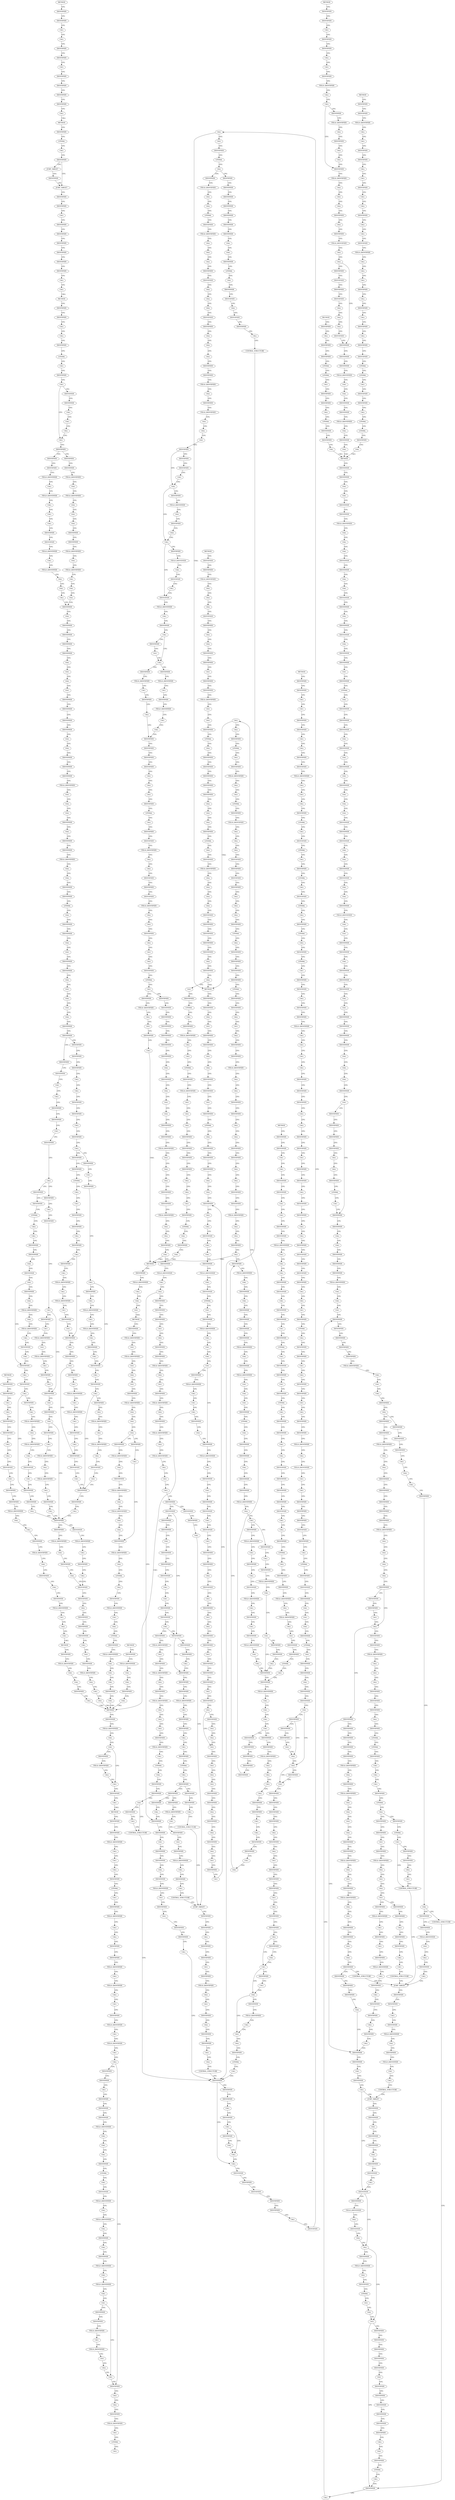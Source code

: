 strict digraph "" {
	node [label="\N"];
	7245	[ARGUMENT_INDEX=2,
		CODE=conf,
		COLUMN_NUMBER=18,
		LINE_NUMBER=698,
		NAME=conf,
		ORDER=2,
		TYPE_FULL_NAME=int,
		filename="tls_main.c",
		label=IDENTIFIER];
	7241	[ARGUMENT_INDEX=1,
		CODE="ctx->tx_conf = conf",
		COLUMN_NUMBER=3,
		DISPATCH_TYPE=STATIC_DISPATCH,
		LINE_NUMBER=698,
		METHOD_FULL_NAME="<operator>.assignment",
		NAME="<operator>.assignment",
		ORDER=1,
		TYPE_FULL_NAME="<empty>",
		filename="tls_main.c",
		label=CALL];
	7245 -> 7241	[label=CFG];
	7254	[ARGUMENT_INDEX=1,
		CODE=sk,
		COLUMN_NUMBER=17,
		LINE_NUMBER=701,
		NAME=sk,
		ORDER=1,
		TYPE_FULL_NAME="sock*",
		filename="tls_main.c",
		label=IDENTIFIER];
	7241 -> 7254	[label=CFG];
	7181	[ARGUMENT_INDEX=2,
		CODE=LINUX_MIB_TLSRXDEVICE,
		COLUMN_NUMBER=4,
		LINE_NUMBER=684,
		NAME=LINUX_MIB_TLSRXDEVICE,
		ORDER=2,
		TYPE_FULL_NAME=ANY,
		filename="tls_main.c",
		label=IDENTIFIER];
	7174	[ARGUMENT_INDEX=1,
		CODE="SNMP_INC_STATS((sock_net(sk))->mib.tls_statistics, LINUX_MIB_TLSRXDEVICE)",
		COLUMN_NUMBER=4,
		DISPATCH_TYPE=STATIC_DISPATCH,
		LINE_NUMBER=684,
		METHOD_FULL_NAME=SNMP_INC_STATS,
		NAME=SNMP_INC_STATS,
		ORDER=1,
		TYPE_FULL_NAME="<empty>",
		filename="tls_main.c",
		label=CALL];
	7181 -> 7174	[label=CFG];
	7184	[ARGUMENT_INDEX=1,
		CODE=sk,
		COLUMN_NUMBER=4,
		LINE_NUMBER=685,
		NAME=sk,
		ORDER=1,
		TYPE_FULL_NAME="sock*",
		filename="tls_main.c",
		label=IDENTIFIER];
	7174 -> 7184	[label=CFG];
	2028	[ARGUMENT_INDEX=2,
		CODE=MSG_MORE,
		COLUMN_NUMBER=34,
		LINE_NUMBER=451,
		NAME=MSG_MORE,
		ORDER=2,
		TYPE_FULL_NAME=ANY,
		filename="tls_device.c",
		label=IDENTIFIER];
	2026	[ARGUMENT_INDEX=2,
		CODE="flags | MSG_MORE",
		COLUMN_NUMBER=26,
		DISPATCH_TYPE=STATIC_DISPATCH,
		LINE_NUMBER=451,
		METHOD_FULL_NAME="<operator>.or",
		NAME="<operator>.or",
		ORDER=2,
		TYPE_FULL_NAME="<empty>",
		filename="tls_device.c",
		label=CALL];
	2028 -> 2026	[label=CFG];
	2024	[ARGUMENT_INDEX=-1,
		CODE="tls_push_record_flags = flags | MSG_MORE",
		COLUMN_NUMBER=2,
		DISPATCH_TYPE=STATIC_DISPATCH,
		LINE_NUMBER=451,
		METHOD_FULL_NAME="<operator>.assignment",
		NAME="<operator>.assignment",
		ORDER=25,
		TYPE_FULL_NAME="<empty>",
		filename="tls_device.c",
		label=CALL];
	2026 -> 2024	[label=CFG];
	16374	[ARGUMENT_INDEX=1,
		CODE="tls_strp_msg(ctx)",
		COLUMN_NUMBER=18,
		DISPATCH_TYPE=STATIC_DISPATCH,
		LINE_NUMBER=2026,
		METHOD_FULL_NAME=tls_strp_msg,
		NAME=tls_strp_msg,
		ORDER=1,
		TYPE_FULL_NAME="<empty>",
		filename="tls_sw.c",
		label=CALL];
	16373	[ARGUMENT_INDEX=2,
		CODE="strp_msg(tls_strp_msg(ctx))",
		COLUMN_NUMBER=9,
		DISPATCH_TYPE=STATIC_DISPATCH,
		LINE_NUMBER=2026,
		METHOD_FULL_NAME=strp_msg,
		NAME=strp_msg,
		ORDER=2,
		TYPE_FULL_NAME="<empty>",
		filename="tls_sw.c",
		label=CALL];
	16374 -> 16373	[label=CFG];
	16371	[ARGUMENT_INDEX=-1,
		CODE="rxm = strp_msg(tls_strp_msg(ctx))",
		COLUMN_NUMBER=3,
		DISPATCH_TYPE=STATIC_DISPATCH,
		LINE_NUMBER=2026,
		METHOD_FULL_NAME="<operator>.assignment",
		NAME="<operator>.assignment",
		ORDER=7,
		TYPE_FULL_NAME="<empty>",
		filename="tls_sw.c",
		label=CALL];
	16373 -> 16371	[label=CFG];
	16216	[ARGUMENT_INDEX=2,
		CODE=MSG_DONTWAIT,
		COLUMN_NUMBER=44,
		LINE_NUMBER=1979,
		NAME=MSG_DONTWAIT,
		ORDER=2,
		TYPE_FULL_NAME=ANY,
		filename="tls_sw.c",
		label=IDENTIFIER];
	16214	[ARGUMENT_INDEX=3,
		CODE="flags & MSG_DONTWAIT",
		COLUMN_NUMBER=36,
		DISPATCH_TYPE=STATIC_DISPATCH,
		LINE_NUMBER=1979,
		METHOD_FULL_NAME="<operator>.and",
		NAME="<operator>.and",
		ORDER=3,
		TYPE_FULL_NAME="<empty>",
		filename="tls_sw.c",
		label=CALL];
	16216 -> 16214	[label=CFG];
	16211	[ARGUMENT_INDEX=2,
		CODE="tls_rx_reader_lock(sk, ctx, flags & MSG_DONTWAIT)",
		COLUMN_NUMBER=8,
		DISPATCH_TYPE=STATIC_DISPATCH,
		LINE_NUMBER=1979,
		METHOD_FULL_NAME=tls_rx_reader_lock,
		NAME=tls_rx_reader_lock,
		ORDER=2,
		TYPE_FULL_NAME="<empty>",
		filename="tls_sw.c",
		label=CALL];
	16214 -> 16211	[label=CFG];
	16777	[ARGUMENT_INDEX=-1,
		CODE="*rxm = NULL",
		COLUMN_NUMBER=18,
		DISPATCH_TYPE=STATIC_DISPATCH,
		LINE_NUMBER=2181,
		METHOD_FULL_NAME="<operator>.assignment",
		NAME="<operator>.assignment",
		ORDER=6,
		TYPE_FULL_NAME="<empty>",
		filename="tls_sw.c",
		label=CALL];
	16782	[ARGUMENT_INDEX=1,
		CODE=sk,
		COLUMN_NUMBER=15,
		LINE_NUMBER=2182,
		NAME=sk,
		ORDER=1,
		TYPE_FULL_NAME="sock*",
		filename="tls_sw.c",
		label=IDENTIFIER];
	16777 -> 16782	[label=CFG];
	16784	[ARGUMENT_INDEX=1,
		CODE=sock,
		COLUMN_NUMBER=20,
		LINE_NUMBER=2182,
		NAME=sock,
		ORDER=1,
		TYPE_FULL_NAME="socket*",
		filename="tls_sw.c",
		label=IDENTIFIER];
	16782 -> 16784	[label=CFG];
	2399	[ARGUMENT_INDEX=2,
		CANONICAL_NAME=msg_iter,
		CODE=msg_iter,
		COLUMN_NUMBER=26,
		LINE_NUMBER=583,
		ORDER=2,
		filename="tls_device.c",
		label=FIELD_IDENTIFIER];
	2397	[ARGUMENT_INDEX=1,
		CODE="msg->msg_iter",
		COLUMN_NUMBER=26,
		DISPATCH_TYPE=STATIC_DISPATCH,
		LINE_NUMBER=583,
		METHOD_FULL_NAME="<operator>.indirectFieldAccess",
		NAME="<operator>.indirectFieldAccess",
		ORDER=1,
		TYPE_FULL_NAME="<empty>",
		filename="tls_device.c",
		label=CALL];
	2399 -> 2397	[label=CFG];
	2396	[ARGUMENT_INDEX=2,
		CODE="&msg->msg_iter",
		COLUMN_NUMBER=25,
		DISPATCH_TYPE=STATIC_DISPATCH,
		LINE_NUMBER=583,
		METHOD_FULL_NAME="<operator>.addressOf",
		NAME="<operator>.addressOf",
		ORDER=2,
		TYPE_FULL_NAME="<empty>",
		filename="tls_device.c",
		label=CALL];
	2397 -> 2396	[label=CFG];
	16328	[ARGUMENT_INDEX=3,
		CODE="flags & MSG_DONTWAIT",
		COLUMN_NUMBER=36,
		DISPATCH_TYPE=STATIC_DISPATCH,
		LINE_NUMBER=2009,
		METHOD_FULL_NAME="<operator>.and",
		NAME="<operator>.and",
		ORDER=3,
		TYPE_FULL_NAME="<empty>",
		filename="tls_sw.c",
		label=CALL];
	16331	[ARGUMENT_INDEX=4,
		CODE=released,
		COLUMN_NUMBER=11,
		LINE_NUMBER=2010,
		NAME=released,
		ORDER=4,
		TYPE_FULL_NAME=bool,
		filename="tls_sw.c",
		label=IDENTIFIER];
	16328 -> 16331	[label=CFG];
	16325	[ARGUMENT_INDEX=2,
		CODE="tls_rx_rec_wait(sk, psock, flags & MSG_DONTWAIT,
				      released)",
		COLUMN_NUMBER=9,
		DISPATCH_TYPE=STATIC_DISPATCH,
		LINE_NUMBER=2009,
		METHOD_FULL_NAME=tls_rx_rec_wait,
		NAME=tls_rx_rec_wait,
		ORDER=2,
		TYPE_FULL_NAME="<empty>",
		filename="tls_sw.c",
		label=CALL];
	16331 -> 16325	[label=CFG];
	16324	[ARGUMENT_INDEX=1,
		CODE=err,
		COLUMN_NUMBER=3,
		LINE_NUMBER=2009,
		NAME=err,
		ORDER=1,
		TYPE_FULL_NAME=int,
		filename="tls_sw.c",
		label=IDENTIFIER];
	16326	[ARGUMENT_INDEX=1,
		CODE=sk,
		COLUMN_NUMBER=25,
		LINE_NUMBER=2009,
		NAME=sk,
		ORDER=1,
		TYPE_FULL_NAME="sock*",
		filename="tls_sw.c",
		label=IDENTIFIER];
	16324 -> 16326	[label=CFG];
	16327	[ARGUMENT_INDEX=2,
		CODE=psock,
		COLUMN_NUMBER=29,
		LINE_NUMBER=2009,
		NAME=psock,
		ORDER=2,
		TYPE_FULL_NAME="sk_psock*",
		filename="tls_sw.c",
		label=IDENTIFIER];
	16326 -> 16327	[label=CFG];
	7080	[ARGUMENT_INDEX=2,
		CODE="tls_set_device_offload(sk)",
		COLUMN_NUMBER=8,
		DISPATCH_TYPE=STATIC_DISPATCH,
		LINE_NUMBER=667,
		METHOD_FULL_NAME=tls_set_device_offload,
		NAME=tls_set_device_offload,
		ORDER=2,
		TYPE_FULL_NAME="<empty>",
		filename="tls_main.c",
		label=CALL];
	7078	[ARGUMENT_INDEX=-1,
		CODE="rc = tls_set_device_offload(sk)",
		COLUMN_NUMBER=3,
		DISPATCH_TYPE=STATIC_DISPATCH,
		LINE_NUMBER=667,
		METHOD_FULL_NAME="<operator>.assignment",
		NAME="<operator>.assignment",
		ORDER=1,
		TYPE_FULL_NAME="<empty>",
		filename="tls_main.c",
		label=CALL];
	7080 -> 7078	[label=CFG];
	7083	[ARGUMENT_INDEX=1,
		CODE=conf,
		COLUMN_NUMBER=3,
		LINE_NUMBER=668,
		NAME=conf,
		ORDER=1,
		TYPE_FULL_NAME=int,
		filename="tls_main.c",
		label=IDENTIFIER];
	7078 -> 7083	[label=CFG];
	2089	[ARGUMENT_INDEX=1,
		CODE="continue;",
		COLUMN_NUMBER=5,
		CONTROL_STRUCTURE_TYPE=CONTINUE,
		LINE_NUMBER=472,
		ORDER=1,
		PARSER_TYPE_NAME=CASTContinueStatement,
		filename="tls_device.c",
		label=CONTROL_STRUCTURE];
	2319	[ARGUMENT_INDEX=1,
		CODE=done,
		COLUMN_NUMBER=12,
		LINE_NUMBER=555,
		NAME=done,
		ORDER=1,
		TYPE_FULL_NAME=bool,
		filename="tls_device.c",
		label=IDENTIFIER];
	2089 -> 2319	[label=CFG];
	2318	[ARGUMENT_INDEX=-1,
		CODE="!done",
		COLUMN_NUMBER=11,
		DISPATCH_TYPE=STATIC_DISPATCH,
		LINE_NUMBER=555,
		METHOD_FULL_NAME="<operator>.logicalNot",
		NAME="<operator>.logicalNot",
		ORDER=2,
		TYPE_FULL_NAME="<empty>",
		filename="tls_device.c",
		label=CALL];
	2319 -> 2318	[label=CFG];
	9892	[ARGUMENT_INDEX=1,
		CODE="tls_strp_check_queue_ok(strp)",
		COLUMN_NUMBER=7,
		DISPATCH_TYPE=STATIC_DISPATCH,
		LINE_NUMBER=528,
		METHOD_FULL_NAME=tls_strp_check_queue_ok,
		NAME=tls_strp_check_queue_ok,
		ORDER=1,
		TYPE_FULL_NAME="<empty>",
		filename="tls_strp.c",
		label=CALL];
	9891	[ARGUMENT_INDEX=-1,
		CODE="!tls_strp_check_queue_ok(strp)",
		COLUMN_NUMBER=6,
		DISPATCH_TYPE=STATIC_DISPATCH,
		LINE_NUMBER=528,
		METHOD_FULL_NAME="<operator>.logicalNot",
		NAME="<operator>.logicalNot",
		ORDER=1,
		TYPE_FULL_NAME="<empty>",
		filename="tls_strp.c",
		label=CALL];
	9892 -> 9891	[label=CFG];
	9901	[ARGUMENT_INDEX=1,
		CODE=strp,
		COLUMN_NUMBER=2,
		LINE_NUMBER=531,
		NAME=strp,
		ORDER=1,
		TYPE_FULL_NAME="tls_strparser*",
		filename="tls_strp.c",
		label=IDENTIFIER];
	9891 -> 9901	[label=CFG];
	14297	[ARGUMENT_INDEX=1,
		CODE=sk,
		COLUMN_NUMBER=27,
		LINE_NUMBER=1345,
		NAME=sk,
		ORDER=1,
		TYPE_FULL_NAME="sock*",
		filename="tls_sw.c",
		label=IDENTIFIER];
	14296	[ARGUMENT_INDEX=1,
		CODE="sk_sleep(sk)",
		COLUMN_NUMBER=18,
		DISPATCH_TYPE=STATIC_DISPATCH,
		LINE_NUMBER=1345,
		METHOD_FULL_NAME=sk_sleep,
		NAME=sk_sleep,
		ORDER=1,
		TYPE_FULL_NAME="<empty>",
		filename="tls_sw.c",
		label=CALL];
	14297 -> 14296	[label=CFG];
	14299	[ARGUMENT_INDEX=1,
		CODE=wait,
		COLUMN_NUMBER=33,
		LINE_NUMBER=1345,
		NAME=wait,
		ORDER=1,
		TYPE_FULL_NAME=ANY,
		filename="tls_sw.c",
		label=IDENTIFIER];
	14296 -> 14299	[label=CFG];
	17020	[ARGUMENT_INDEX=2,
		CODE=0,
		COLUMN_NUMBER=12,
		LINE_NUMBER=2268,
		ORDER=2,
		TYPE_FULL_NAME=int,
		filename="tls_sw.c",
		label=LITERAL];
	17018	[ARGUMENT_INDEX=-1,
		CODE="err < 0",
		COLUMN_NUMBER=6,
		DISPATCH_TYPE=STATIC_DISPATCH,
		LINE_NUMBER=2268,
		METHOD_FULL_NAME="<operator>.lessThan",
		NAME="<operator>.lessThan",
		ORDER=1,
		TYPE_FULL_NAME="<empty>",
		filename="tls_sw.c",
		label=CALL];
	17020 -> 17018	[label=CFG];
	17025	[ARGUMENT_INDEX=1,
		CODE=err,
		COLUMN_NUMBER=2,
		LINE_NUMBER=2272,
		NAME=err,
		ORDER=1,
		TYPE_FULL_NAME=int,
		filename="tls_sw.c",
		label=IDENTIFIER];
	17018 -> 17025	[label=CFG];
	2417	[AST_PARENT_FULL_NAME="tls_device.c:<global>",
		AST_PARENT_TYPE=TYPE_DECL,
		CODE="void tls_device_splice_eof(struct socket *sock)
{
	struct sock *sk = sock->sk;
	struct tls_context *tls_ctx = tls_get_ctx(sk);
	\
struct iov_iter iter = {};

	if (!tls_is_partially_sent_record(tls_ctx))
		return;

	mutex_lock(&tls_ctx->tx_lock);
	lock_sock(sk);

	\
if (tls_is_partially_sent_record(tls_ctx)) {
		iov_iter_bvec(&iter, ITER_SOURCE, NULL, 0, 0);
		tls_push_data(sk, &iter, 0, 0, TLS_\
RECORD_TYPE_DATA);
	}

	release_sock(sk);
	mutex_unlock(&tls_ctx->tx_lock);
}",
		COLUMN_NUMBER=1,
		COLUMN_NUMBER_END=1,
		FILENAME="tls_device.c",
		FULL_NAME=tls_device_splice_eof,
		IS_EXTERNAL=false,
		LINE_NUMBER=592,
		LINE_NUMBER_END=611,
		NAME=tls_device_splice_eof,
		ORDER=27,
		SIGNATURE="void tls_device_splice_eof (socket*)",
		filename="tls_device.c",
		label=METHOD];
	2422	[ARGUMENT_INDEX=1,
		CODE=sk,
		COLUMN_NUMBER=15,
		LINE_NUMBER=594,
		NAME=sk,
		ORDER=1,
		TYPE_FULL_NAME="sock*",
		filename="tls_device.c",
		label=IDENTIFIER];
	2417 -> 2422	[label=CFG];
	2424	[ARGUMENT_INDEX=1,
		CODE=sock,
		COLUMN_NUMBER=20,
		LINE_NUMBER=594,
		NAME=sock,
		ORDER=1,
		TYPE_FULL_NAME="socket*",
		filename="tls_device.c",
		label=IDENTIFIER];
	2422 -> 2424	[label=CFG];
	16459	[ARGUMENT_INDEX=1,
		CODE="darg.skb",
		COLUMN_NUMBER=46,
		DISPATCH_TYPE=STATIC_DISPATCH,
		LINE_NUMBER=2056,
		METHOD_FULL_NAME="<operator>.fieldAccess",
		NAME="<operator>.fieldAccess",
		ORDER=1,
		TYPE_FULL_NAME="<empty>",
		filename="tls_sw.c",
		label=CALL];
	16458	[ARGUMENT_INDEX=2,
		CODE="tls_msg(darg.skb)",
		COLUMN_NUMBER=38,
		DISPATCH_TYPE=STATIC_DISPATCH,
		LINE_NUMBER=2056,
		METHOD_FULL_NAME=tls_msg,
		NAME=tls_msg,
		ORDER=2,
		TYPE_FULL_NAME="<empty>",
		filename="tls_sw.c",
		label=CALL];
	16459 -> 16458	[label=CFG];
	16463	[ARGUMENT_INDEX=1,
		CODE=control,
		COLUMN_NUMBER=58,
		LINE_NUMBER=2056,
		NAME=control,
		ORDER=1,
		TYPE_FULL_NAME="unsigned char",
		filename="tls_sw.c",
		label=IDENTIFIER];
	16458 -> 16463	[label=CFG];
	7280	[ARGUMENT_INDEX=1,
		CODE="rx_ctx->strp",
		COLUMN_NUMBER=23,
		DISPATCH_TYPE=STATIC_DISPATCH,
		LINE_NUMBER=708,
		METHOD_FULL_NAME="<operator>.indirectFieldAccess",
		NAME="<operator>.indirectFieldAccess",
		ORDER=1,
		TYPE_FULL_NAME="<empty>",
		filename="tls_main.c",
		label=CALL];
	7279	[ARGUMENT_INDEX=1,
		CODE="&rx_ctx->strp",
		COLUMN_NUMBER=22,
		DISPATCH_TYPE=STATIC_DISPATCH,
		LINE_NUMBER=708,
		METHOD_FULL_NAME="<operator>.addressOf",
		NAME="<operator>.addressOf",
		ORDER=1,
		TYPE_FULL_NAME="<empty>",
		filename="tls_main.c",
		label=CALL];
	7280 -> 7279	[label=CFG];
	7278	[ARGUMENT_INDEX=-1,
		CODE="tls_strp_check_rcv(&rx_ctx->strp)",
		COLUMN_NUMBER=3,
		DISPATCH_TYPE=STATIC_DISPATCH,
		LINE_NUMBER=708,
		METHOD_FULL_NAME=tls_strp_check_rcv,
		NAME=tls_strp_check_rcv,
		ORDER=3,
		TYPE_FULL_NAME="<empty>",
		filename="tls_main.c",
		label=CALL];
	7279 -> 7278	[label=CFG];
	2226	[ARGUMENT_INDEX=1,
		CODE=copy,
		COLUMN_NUMBER=4,
		LINE_NUMBER=520,
		NAME=copy,
		ORDER=1,
		TYPE_FULL_NAME=int,
		filename="tls_device.c",
		label=IDENTIFIER];
	2228	[ARGUMENT_INDEX=1,
		CODE=size_t,
		COLUMN_NUMBER=17,
		LINE_NUMBER=520,
		NAME=size_t,
		ORDER=1,
		TYPE_FULL_NAME=ANY,
		filename="tls_device.c",
		label=IDENTIFIER];
	2226 -> 2228	[label=CFG];
	2229	[ARGUMENT_INDEX=2,
		CODE=copy,
		COLUMN_NUMBER=25,
		LINE_NUMBER=520,
		NAME=copy,
		ORDER=2,
		TYPE_FULL_NAME=int,
		filename="tls_device.c",
		label=IDENTIFIER];
	2228 -> 2229	[label=CFG];
	2283	[ARGUMENT_INDEX=1,
		CODE="done || record->len >= max_open_record_len",
		COLUMN_NUMBER=7,
		DISPATCH_TYPE=STATIC_DISPATCH,
		LINE_NUMBER=542,
		METHOD_FULL_NAME="<operator>.logicalOr",
		NAME="<operator>.logicalOr",
		ORDER=1,
		TYPE_FULL_NAME="<empty>",
		filename="tls_device.c",
		label=CALL];
	2282	[ARGUMENT_INDEX=-1,
		CODE="done || record->len >= max_open_record_len ||
		    (record->num_frags >= MAX_SKB_FRAGS - 1)",
		COLUMN_NUMBER=7,
		DISPATCH_TYPE=STATIC_DISPATCH,
		LINE_NUMBER=542,
		METHOD_FULL_NAME="<operator>.logicalOr",
		NAME="<operator>.logicalOr",
		ORDER=1,
		TYPE_FULL_NAME="<empty>",
		filename="tls_device.c",
		label=CALL];
	2283 -> 2282	[label=CFG];
	2292	[ARGUMENT_INDEX=1,
		CODE=record,
		COLUMN_NUMBER=8,
		LINE_NUMBER=543,
		NAME=record,
		ORDER=1,
		TYPE_FULL_NAME="tls_record_info*",
		filename="tls_device.c",
		label=IDENTIFIER];
	2283 -> 2292	[label=CFG];
	2282 -> 2319	[label=CFG];
	2299	[ARGUMENT_INDEX=1,
		CODE=sk,
		COLUMN_NUMBER=28,
		LINE_NUMBER=544,
		NAME=sk,
		ORDER=1,
		TYPE_FULL_NAME="sock*",
		filename="tls_device.c",
		label=IDENTIFIER];
	2282 -> 2299	[label=CFG];
	2293	[ARGUMENT_INDEX=2,
		CANONICAL_NAME=num_frags,
		CODE=num_frags,
		COLUMN_NUMBER=8,
		LINE_NUMBER=543,
		ORDER=2,
		filename="tls_device.c",
		label=FIELD_IDENTIFIER];
	2292 -> 2293	[label=CFG];
	10014	[ARGUMENT_INDEX=2,
		CODE=0,
		COLUMN_NUMBER=21,
		LINE_NUMBER=584,
		ORDER=2,
		TYPE_FULL_NAME=int,
		filename="tls_strp.c",
		label=LITERAL];
	10017	[ARGUMENT_INDEX=1,
		CODE=strp,
		COLUMN_NUMBER=31,
		LINE_NUMBER=584,
		NAME=strp,
		ORDER=1,
		TYPE_FULL_NAME="tls_strparser*",
		filename="tls_strp.c",
		label=IDENTIFIER];
	10014 -> 10017	[label=CFG];
	10018	[ARGUMENT_INDEX=2,
		CANONICAL_NAME=stm,
		CODE=stm,
		COLUMN_NUMBER=31,
		LINE_NUMBER=584,
		ORDER=2,
		filename="tls_strp.c",
		label=FIELD_IDENTIFIER];
	10017 -> 10018	[label=CFG];
	16974	[ARGUMENT_INDEX=-1,
		CODE="*rxm = NULL",
		COLUMN_NUMBER=18,
		DISPATCH_TYPE=STATIC_DISPATCH,
		LINE_NUMBER=2252,
		METHOD_FULL_NAME="<operator>.assignment",
		NAME="<operator>.assignment",
		ORDER=8,
		TYPE_FULL_NAME="<empty>",
		filename="tls_sw.c",
		label=CALL];
	16979	[ARGUMENT_INDEX=1,
		CODE=skb,
		COLUMN_NUMBER=18,
		LINE_NUMBER=2253,
		NAME=skb,
		ORDER=1,
		TYPE_FULL_NAME="sk_buff*",
		filename="tls_sw.c",
		label=IDENTIFIER];
	16974 -> 16979	[label=CFG];
	16980	[ARGUMENT_INDEX=2,
		CODE=NULL,
		COLUMN_NUMBER=24,
		LINE_NUMBER=2253,
		NAME=NULL,
		ORDER=2,
		TYPE_FULL_NAME=ANY,
		filename="tls_sw.c",
		label=IDENTIFIER];
	16979 -> 16980	[label=CFG];
	17079	[ARGUMENT_INDEX=-1,
		CODE="memset(&darg.inargs, 0, sizeof(darg.inargs))",
		COLUMN_NUMBER=4,
		DISPATCH_TYPE=STATIC_DISPATCH,
		LINE_NUMBER=2289,
		METHOD_FULL_NAME=memset,
		NAME=memset,
		ORDER=4,
		TYPE_FULL_NAME="<empty>",
		filename="tls_sw.c",
		label=CALL];
	17090	[ARGUMENT_INDEX=1,
		CODE=err,
		COLUMN_NUMBER=4,
		LINE_NUMBER=2291,
		NAME=err,
		ORDER=1,
		TYPE_FULL_NAME=int,
		filename="tls_sw.c",
		label=IDENTIFIER];
	17079 -> 17090	[label=CFG];
	17092	[ARGUMENT_INDEX=1,
		CODE=sk,
		COLUMN_NUMBER=28,
		LINE_NUMBER=2291,
		NAME=sk,
		ORDER=1,
		TYPE_FULL_NAME="sock*",
		filename="tls_sw.c",
		label=IDENTIFIER];
	17090 -> 17092	[label=CFG];
	2389	[ARGUMENT_INDEX=-1,
		CODE=rc,
		COLUMN_NUMBER=7,
		LINE_NUMBER=579,
		NAME=rc,
		ORDER=1,
		TYPE_FULL_NAME=int,
		filename="tls_device.c",
		label=IDENTIFIER];
	2393	[ARGUMENT_INDEX=1,
		CODE=rc,
		COLUMN_NUMBER=2,
		LINE_NUMBER=583,
		NAME=rc,
		ORDER=1,
		TYPE_FULL_NAME=int,
		filename="tls_device.c",
		label=IDENTIFIER];
	2389 -> 2393	[label=CFG];
	2395	[ARGUMENT_INDEX=1,
		CODE=sk,
		COLUMN_NUMBER=21,
		LINE_NUMBER=583,
		NAME=sk,
		ORDER=1,
		TYPE_FULL_NAME="sock*",
		filename="tls_device.c",
		label=IDENTIFIER];
	2393 -> 2395	[label=CFG];
	7005	[ARGUMENT_INDEX=3,
		CODE="sizeof(*crypto_info)",
		COLUMN_NUMBER=46,
		DISPATCH_TYPE=STATIC_DISPATCH,
		LINE_NUMBER=637,
		METHOD_FULL_NAME="<operator>.sizeOf",
		NAME="<operator>.sizeOf",
		ORDER=3,
		TYPE_FULL_NAME="<empty>",
		filename="tls_main.c",
		label=CALL];
	7002	[ARGUMENT_INDEX=2,
		CODE="copy_from_sockptr(crypto_info, optval, sizeof(*crypto_info))",
		COLUMN_NUMBER=7,
		DISPATCH_TYPE=STATIC_DISPATCH,
		LINE_NUMBER=637,
		METHOD_FULL_NAME=copy_from_sockptr,
		NAME=copy_from_sockptr,
		ORDER=2,
		TYPE_FULL_NAME="<empty>",
		filename="tls_main.c",
		label=CALL];
	7005 -> 7002	[label=CFG];
	7000	[ARGUMENT_INDEX=-1,
		CODE="rc = copy_from_sockptr(crypto_info, optval, sizeof(*crypto_info))",
		COLUMN_NUMBER=2,
		DISPATCH_TYPE=STATIC_DISPATCH,
		LINE_NUMBER=637,
		METHOD_FULL_NAME="<operator>.assignment",
		NAME="<operator>.assignment",
		ORDER=12,
		TYPE_FULL_NAME="<empty>",
		filename="tls_main.c",
		label=CALL];
	7002 -> 7000	[label=CFG];
	2035	[ARGUMENT_INDEX=2,
		CODE=MSG_DONTWAIT,
		COLUMN_NUMBER=36,
		LINE_NUMBER=453,
		NAME=MSG_DONTWAIT,
		ORDER=2,
		TYPE_FULL_NAME=ANY,
		filename="tls_device.c",
		label=IDENTIFIER];
	2033	[ARGUMENT_INDEX=2,
		CODE="flags & MSG_DONTWAIT",
		COLUMN_NUMBER=28,
		DISPATCH_TYPE=STATIC_DISPATCH,
		LINE_NUMBER=453,
		METHOD_FULL_NAME="<operator>.and",
		NAME="<operator>.and",
		ORDER=2,
		TYPE_FULL_NAME="<empty>",
		filename="tls_device.c",
		label=CALL];
	2035 -> 2033	[label=CFG];
	2031	[ARGUMENT_INDEX=2,
		CODE="sock_sndtimeo(sk, flags & MSG_DONTWAIT)",
		COLUMN_NUMBER=10,
		DISPATCH_TYPE=STATIC_DISPATCH,
		LINE_NUMBER=453,
		METHOD_FULL_NAME=sock_sndtimeo,
		NAME=sock_sndtimeo,
		ORDER=2,
		TYPE_FULL_NAME="<empty>",
		filename="tls_device.c",
		label=CALL];
	2033 -> 2031	[label=CFG];
	2294	[ARGUMENT_INDEX=2,
		CODE="MAX_SKB_FRAGS - 1",
		COLUMN_NUMBER=29,
		DISPATCH_TYPE=STATIC_DISPATCH,
		LINE_NUMBER=543,
		METHOD_FULL_NAME="<operator>.subtraction",
		NAME="<operator>.subtraction",
		ORDER=2,
		TYPE_FULL_NAME="<empty>",
		filename="tls_device.c",
		label=CALL];
	2290	[ARGUMENT_INDEX=2,
		CODE="record->num_frags >= MAX_SKB_FRAGS - 1",
		COLUMN_NUMBER=8,
		DISPATCH_TYPE=STATIC_DISPATCH,
		LINE_NUMBER=543,
		METHOD_FULL_NAME="<operator>.greaterEqualsThan",
		NAME="<operator>.greaterEqualsThan",
		ORDER=2,
		TYPE_FULL_NAME="<empty>",
		filename="tls_device.c",
		label=CALL];
	2294 -> 2290	[label=CFG];
	2290 -> 2282	[label=CFG];
	16527	[ARGUMENT_INDEX=2,
		CANONICAL_NAME=skb,
		CODE=skb,
		COLUMN_NUMBER=26,
		LINE_NUMBER=2077,
		ORDER=2,
		filename="tls_sw.c",
		label=FIELD_IDENTIFIER];
	16525	[ARGUMENT_INDEX=2,
		CODE="darg.skb",
		COLUMN_NUMBER=26,
		DISPATCH_TYPE=STATIC_DISPATCH,
		LINE_NUMBER=2077,
		METHOD_FULL_NAME="<operator>.fieldAccess",
		NAME="<operator>.fieldAccess",
		ORDER=2,
		TYPE_FULL_NAME="<empty>",
		filename="tls_sw.c",
		label=CALL];
	16527 -> 16525	[label=CFG];
	16523	[ARGUMENT_INDEX=-1,
		CODE="*skb = darg.skb",
		COLUMN_NUMBER=19,
		DISPATCH_TYPE=STATIC_DISPATCH,
		LINE_NUMBER=2077,
		METHOD_FULL_NAME="<operator>.assignment",
		NAME="<operator>.assignment",
		ORDER=4,
		TYPE_FULL_NAME="<empty>",
		filename="tls_sw.c",
		label=CALL];
	16525 -> 16523	[label=CFG];
	7084	[ARGUMENT_INDEX=2,
		CODE=TLS_HW,
		COLUMN_NUMBER=10,
		LINE_NUMBER=668,
		NAME=TLS_HW,
		ORDER=2,
		TYPE_FULL_NAME=ANY,
		filename="tls_main.c",
		label=IDENTIFIER];
	7083 -> 7084	[label=CFG];
	7082	[ARGUMENT_INDEX=-1,
		CODE="conf = TLS_HW",
		COLUMN_NUMBER=3,
		DISPATCH_TYPE=STATIC_DISPATCH,
		LINE_NUMBER=668,
		METHOD_FULL_NAME="<operator>.assignment",
		NAME="<operator>.assignment",
		ORDER=2,
		TYPE_FULL_NAME="<empty>",
		filename="tls_main.c",
		label=CALL];
	7084 -> 7082	[label=CFG];
	16294	[ARGUMENT_INDEX=1,
		CODE="!bpf_strp_enabled && !is_kvec && !is_peek",
		COLUMN_NUMBER=15,
		DISPATCH_TYPE=STATIC_DISPATCH,
		LINE_NUMBER=2002,
		METHOD_FULL_NAME="<operator>.logicalAnd",
		NAME="<operator>.logicalAnd",
		ORDER=1,
		TYPE_FULL_NAME="<empty>",
		filename="tls_sw.c",
		label=CALL];
	16293	[ARGUMENT_INDEX=2,
		CODE="!bpf_strp_enabled && !is_kvec && !is_peek &&
		ctx->zc_capable",
		COLUMN_NUMBER=15,
		DISPATCH_TYPE=STATIC_DISPATCH,
		LINE_NUMBER=2002,
		METHOD_FULL_NAME="<operator>.logicalAnd",
		NAME="<operator>.logicalAnd",
		ORDER=2,
		TYPE_FULL_NAME="<empty>",
		filename="tls_sw.c",
		label=CALL];
	16294 -> 16293	[label=CFG];
	16303	[ARGUMENT_INDEX=1,
		CODE=ctx,
		COLUMN_NUMBER=3,
		LINE_NUMBER=2003,
		NAME=ctx,
		ORDER=1,
		TYPE_FULL_NAME="tls_sw_context_rx*",
		filename="tls_sw.c",
		label=IDENTIFIER];
	16294 -> 16303	[label=CFG];
	16291	[ARGUMENT_INDEX=-1,
		CODE="zc_capable = !bpf_strp_enabled && !is_kvec && !is_peek &&
		ctx->zc_capable",
		COLUMN_NUMBER=2,
		DISPATCH_TYPE=STATIC_DISPATCH,
		LINE_NUMBER=2002,
		METHOD_FULL_NAME="<operator>.assignment",
		NAME="<operator>.assignment",
		ORDER=49,
		TYPE_FULL_NAME="<empty>",
		filename="tls_sw.c",
		label=CALL];
	16293 -> 16291	[label=CFG];
	16304	[ARGUMENT_INDEX=2,
		CANONICAL_NAME=zc_capable,
		CODE=zc_capable,
		COLUMN_NUMBER=3,
		LINE_NUMBER=2003,
		ORDER=2,
		filename="tls_sw.c",
		label=FIELD_IDENTIFIER];
	16303 -> 16304	[label=CFG];
	14216	[ARGUMENT_INDEX=1,
		CODE=ret,
		COLUMN_NUMBER=6,
		LINE_NUMBER=1314,
		NAME=ret,
		ORDER=1,
		TYPE_FULL_NAME=int,
		filename="tls_sw.c",
		label=IDENTIFIER];
	14217	[ARGUMENT_INDEX=2,
		CODE=0,
		COLUMN_NUMBER=12,
		LINE_NUMBER=1314,
		ORDER=2,
		TYPE_FULL_NAME=int,
		filename="tls_sw.c",
		label=LITERAL];
	14216 -> 14217	[label=CFG];
	14215	[ARGUMENT_INDEX=-1,
		CODE="ret = 0",
		COLUMN_NUMBER=6,
		DISPATCH_TYPE=STATIC_DISPATCH,
		LINE_NUMBER=1314,
		METHOD_FULL_NAME="<operator>.assignment",
		NAME="<operator>.assignment",
		ORDER=7,
		TYPE_FULL_NAME="<empty>",
		filename="tls_sw.c",
		label=CALL];
	14217 -> 14215	[label=CFG];
	2311	[ARGUMENT_INDEX=5,
		CODE=tls_push_record_flags,
		COLUMN_NUMBER=11,
		LINE_NUMBER=551,
		NAME=tls_push_record_flags,
		ORDER=5,
		TYPE_FULL_NAME=int,
		filename="tls_device.c",
		label=IDENTIFIER];
	2306	[ARGUMENT_INDEX=2,
		CODE="tls_push_record(sk,
					     tls_ctx,
					     ctx,
					     record,
					     tls_push_record_flags)",
		COLUMN_NUMBER=9,
		DISPATCH_TYPE=STATIC_DISPATCH,
		LINE_NUMBER=547,
		METHOD_FULL_NAME=tls_push_record,
		NAME=tls_push_record,
		ORDER=2,
		TYPE_FULL_NAME="<empty>",
		filename="tls_device.c",
		label=CALL];
	2311 -> 2306	[label=CFG];
	2304	[ARGUMENT_INDEX=-1,
		CODE="rc = tls_push_record(sk,
					     tls_ctx,
					     ctx,
					     record,
					     tls_push_record_flags)",
		COLUMN_NUMBER=4,
		DISPATCH_TYPE=STATIC_DISPATCH,
		LINE_NUMBER=547,
		METHOD_FULL_NAME="<operator>.assignment",
		NAME="<operator>.assignment",
		ORDER=2,
		TYPE_FULL_NAME="<empty>",
		filename="tls_device.c",
		label=CALL];
	2306 -> 2304	[label=CFG];
	16971	[ARGUMENT_INDEX=1,
		CODE=tls_ctx,
		COLUMN_NUMBER=32,
		LINE_NUMBER=2251,
		NAME=tls_ctx,
		ORDER=1,
		TYPE_FULL_NAME="tls_context*",
		filename="tls_sw.c",
		label=IDENTIFIER];
	16972	[ARGUMENT_INDEX=2,
		CANONICAL_NAME=prot_info,
		CODE=prot_info,
		COLUMN_NUMBER=32,
		LINE_NUMBER=2251,
		ORDER=2,
		filename="tls_sw.c",
		label=FIELD_IDENTIFIER];
	16971 -> 16972	[label=CFG];
	16970	[ARGUMENT_INDEX=1,
		CODE="tls_ctx->prot_info",
		COLUMN_NUMBER=32,
		DISPATCH_TYPE=STATIC_DISPATCH,
		LINE_NUMBER=2251,
		METHOD_FULL_NAME="<operator>.indirectFieldAccess",
		NAME="<operator>.indirectFieldAccess",
		ORDER=1,
		TYPE_FULL_NAME="<empty>",
		filename="tls_sw.c",
		label=CALL];
	16972 -> 16970	[label=CFG];
	17041	[ARGUMENT_INDEX=-1,
		CODE="!skb_queue_empty(&ctx->rx_list)",
		COLUMN_NUMBER=7,
		DISPATCH_TYPE=STATIC_DISPATCH,
		LINE_NUMBER=2278,
		METHOD_FULL_NAME="<operator>.logicalNot",
		NAME="<operator>.logicalNot",
		ORDER=1,
		TYPE_FULL_NAME="<empty>",
		filename="tls_sw.c",
		label=CALL];
	17049	[ARGUMENT_INDEX=1,
		CODE=skb,
		COLUMN_NUMBER=4,
		LINE_NUMBER=2279,
		NAME=skb,
		ORDER=1,
		TYPE_FULL_NAME="sk_buff*",
		filename="tls_sw.c",
		label=IDENTIFIER];
	17041 -> 17049	[label=CFG];
	17067	[ARGUMENT_INDEX=1,
		CODE=err,
		COLUMN_NUMBER=4,
		LINE_NUMBER=2285,
		NAME=err,
		ORDER=1,
		TYPE_FULL_NAME=int,
		filename="tls_sw.c",
		label=IDENTIFIER];
	17041 -> 17067	[label=CFG];
	17053	[ARGUMENT_INDEX=1,
		CODE=ctx,
		COLUMN_NUMBER=25,
		LINE_NUMBER=2279,
		NAME=ctx,
		ORDER=1,
		TYPE_FULL_NAME="tls_sw_context_rx*",
		filename="tls_sw.c",
		label=IDENTIFIER];
	17049 -> 17053	[label=CFG];
	17069	[ARGUMENT_INDEX=1,
		CODE=sk,
		COLUMN_NUMBER=26,
		LINE_NUMBER=2285,
		NAME=sk,
		ORDER=1,
		TYPE_FULL_NAME="sock*",
		filename="tls_sw.c",
		label=IDENTIFIER];
	17067 -> 17069	[label=CFG];
	7053	[ARGUMENT_INDEX=1,
		CODE=rc,
		COLUMN_NUMBER=2,
		LINE_NUMBER=658,
		NAME=rc,
		ORDER=1,
		TYPE_FULL_NAME=int,
		filename="tls_main.c",
		label=IDENTIFIER];
	7056	[ARGUMENT_INDEX=1,
		CODE=crypto_info,
		COLUMN_NUMBER=32,
		LINE_NUMBER=658,
		NAME=crypto_info,
		ORDER=1,
		TYPE_FULL_NAME="tls_crypto_info*",
		filename="tls_main.c",
		label=IDENTIFIER];
	7053 -> 7056	[label=CFG];
	7057	[ARGUMENT_INDEX=2,
		CODE=1,
		COLUMN_NUMBER=46,
		LINE_NUMBER=658,
		ORDER=2,
		TYPE_FULL_NAME=int,
		filename="tls_main.c",
		label=LITERAL];
	7056 -> 7057	[label=CFG];
	16379	[ARGUMENT_INDEX=1,
		CODE="tls_strp_msg(ctx)",
		COLUMN_NUMBER=17,
		DISPATCH_TYPE=STATIC_DISPATCH,
		LINE_NUMBER=2027,
		METHOD_FULL_NAME=tls_strp_msg,
		NAME=tls_strp_msg,
		ORDER=1,
		TYPE_FULL_NAME="<empty>",
		filename="tls_sw.c",
		label=CALL];
	16378	[ARGUMENT_INDEX=2,
		CODE="tls_msg(tls_strp_msg(ctx))",
		COLUMN_NUMBER=9,
		DISPATCH_TYPE=STATIC_DISPATCH,
		LINE_NUMBER=2027,
		METHOD_FULL_NAME=tls_msg,
		NAME=tls_msg,
		ORDER=2,
		TYPE_FULL_NAME="<empty>",
		filename="tls_sw.c",
		label=CALL];
	16379 -> 16378	[label=CFG];
	16376	[ARGUMENT_INDEX=-1,
		CODE="tlm = tls_msg(tls_strp_msg(ctx))",
		COLUMN_NUMBER=3,
		DISPATCH_TYPE=STATIC_DISPATCH,
		LINE_NUMBER=2027,
		METHOD_FULL_NAME="<operator>.assignment",
		NAME="<operator>.assignment",
		ORDER=8,
		TYPE_FULL_NAME="<empty>",
		filename="tls_sw.c",
		label=CALL];
	16378 -> 16376	[label=CFG];
	16610	[ARGUMENT_INDEX=2,
		CODE=len,
		COLUMN_NUMBER=13,
		LINE_NUMBER=2107,
		NAME=len,
		ORDER=2,
		TYPE_FULL_NAME=size_t,
		filename="tls_sw.c",
		label=IDENTIFIER];
	16608	[ARGUMENT_INDEX=1,
		CODE="chunk = len",
		COLUMN_NUMBER=5,
		DISPATCH_TYPE=STATIC_DISPATCH,
		LINE_NUMBER=2107,
		METHOD_FULL_NAME="<operator>.assignment",
		NAME="<operator>.assignment",
		ORDER=1,
		TYPE_FULL_NAME="<empty>",
		filename="tls_sw.c",
		label=CALL];
	16610 -> 16608	[label=CFG];
	16612	[ARGUMENT_INDEX=1,
		CODE=err,
		COLUMN_NUMBER=4,
		LINE_NUMBER=2109,
		NAME=err,
		ORDER=1,
		TYPE_FULL_NAME=int,
		filename="tls_sw.c",
		label=IDENTIFIER];
	16608 -> 16612	[label=CFG];
	17028	[ARGUMENT_INDEX=1,
		CODE=ctx,
		COLUMN_NUMBER=8,
		LINE_NUMBER=2272,
		NAME=ctx,
		ORDER=1,
		TYPE_FULL_NAME="tls_sw_context_rx*",
		filename="tls_sw.c",
		label=IDENTIFIER];
	17025 -> 17028	[label=CFG];
	6945	[ARGUMENT_INDEX=1,
		CODE="sockptr_is_null(optval)",
		COLUMN_NUMBER=6,
		DISPATCH_TYPE=STATIC_DISPATCH,
		LINE_NUMBER=622,
		METHOD_FULL_NAME=sockptr_is_null,
		NAME=sockptr_is_null,
		ORDER=1,
		TYPE_FULL_NAME="<empty>",
		filename="tls_main.c",
		label=CALL];
	6944	[ARGUMENT_INDEX=-1,
		CODE="sockptr_is_null(optval) || (optlen < sizeof(*crypto_info))",
		COLUMN_NUMBER=6,
		DISPATCH_TYPE=STATIC_DISPATCH,
		LINE_NUMBER=622,
		METHOD_FULL_NAME="<operator>.logicalOr",
		NAME="<operator>.logicalOr",
		ORDER=1,
		TYPE_FULL_NAME="<empty>",
		filename="tls_main.c",
		label=CALL];
	6945 -> 6944	[label=CFG];
	6948	[ARGUMENT_INDEX=1,
		CODE=optlen,
		COLUMN_NUMBER=34,
		LINE_NUMBER=622,
		NAME=optlen,
		ORDER=1,
		TYPE_FULL_NAME="unsigned int",
		filename="tls_main.c",
		label=IDENTIFIER];
	6945 -> 6948	[label=CFG];
	6957	[ARGUMENT_INDEX=-1,
		CODE=tx,
		COLUMN_NUMBER=6,
		LINE_NUMBER=625,
		NAME=tx,
		ORDER=1,
		TYPE_FULL_NAME=int,
		filename="tls_main.c",
		label=IDENTIFIER];
	6944 -> 6957	[label=CFG];
	6951	[ARGUMENT_INDEX=1,
		CODE=crypto_info,
		COLUMN_NUMBER=51,
		LINE_NUMBER=622,
		NAME=crypto_info,
		ORDER=1,
		TYPE_FULL_NAME="tls_crypto_info*",
		filename="tls_main.c",
		label=IDENTIFIER];
	6948 -> 6951	[label=CFG];
	2368	[ARGUMENT_INDEX=-1,
		CODE="mutex_lock(&tls_ctx->tx_lock)",
		COLUMN_NUMBER=2,
		DISPATCH_TYPE=STATIC_DISPATCH,
		LINE_NUMBER=574,
		METHOD_FULL_NAME=mutex_lock,
		NAME=mutex_lock,
		ORDER=7,
		TYPE_FULL_NAME="<empty>",
		filename="tls_device.c",
		label=CALL];
	2374	[ARGUMENT_INDEX=1,
		CODE=sk,
		COLUMN_NUMBER=12,
		LINE_NUMBER=575,
		NAME=sk,
		ORDER=1,
		TYPE_FULL_NAME="sock*",
		filename="tls_device.c",
		label=IDENTIFIER];
	2368 -> 2374	[label=CFG];
	2373	[ARGUMENT_INDEX=-1,
		CODE="lock_sock(sk)",
		COLUMN_NUMBER=2,
		DISPATCH_TYPE=STATIC_DISPATCH,
		LINE_NUMBER=575,
		METHOD_FULL_NAME=lock_sock,
		NAME=lock_sock,
		ORDER=8,
		TYPE_FULL_NAME="<empty>",
		filename="tls_device.c",
		label=CALL];
	2374 -> 2373	[label=CFG];
	2291	[ARGUMENT_INDEX=1,
		CODE="record->num_frags",
		COLUMN_NUMBER=8,
		DISPATCH_TYPE=STATIC_DISPATCH,
		LINE_NUMBER=543,
		METHOD_FULL_NAME="<operator>.indirectFieldAccess",
		NAME="<operator>.indirectFieldAccess",
		ORDER=1,
		TYPE_FULL_NAME="<empty>",
		filename="tls_device.c",
		label=CALL];
	2295	[ARGUMENT_INDEX=1,
		CODE=MAX_SKB_FRAGS,
		COLUMN_NUMBER=29,
		LINE_NUMBER=543,
		NAME=MAX_SKB_FRAGS,
		ORDER=1,
		TYPE_FULL_NAME=ANY,
		filename="tls_device.c",
		label=IDENTIFIER];
	2291 -> 2295	[label=CFG];
	2296	[ARGUMENT_INDEX=2,
		CODE=1,
		COLUMN_NUMBER=45,
		LINE_NUMBER=543,
		ORDER=2,
		TYPE_FULL_NAME=int,
		filename="tls_device.c",
		label=LITERAL];
	2295 -> 2296	[label=CFG];
	16209	[ARGUMENT_INDEX=-1,
		CODE="err = tls_rx_reader_lock(sk, ctx, flags & MSG_DONTWAIT)",
		COLUMN_NUMBER=2,
		DISPATCH_TYPE=STATIC_DISPATCH,
		LINE_NUMBER=1979,
		METHOD_FULL_NAME="<operator>.assignment",
		NAME="<operator>.assignment",
		ORDER=37,
		TYPE_FULL_NAME="<empty>",
		filename="tls_sw.c",
		label=CALL];
	16219	[ARGUMENT_INDEX=1,
		CODE=err,
		COLUMN_NUMBER=6,
		LINE_NUMBER=1980,
		NAME=err,
		ORDER=1,
		TYPE_FULL_NAME=int,
		filename="tls_sw.c",
		label=IDENTIFIER];
	16209 -> 16219	[label=CFG];
	16220	[ARGUMENT_INDEX=2,
		CODE=0,
		COLUMN_NUMBER=12,
		LINE_NUMBER=1980,
		ORDER=2,
		TYPE_FULL_NAME=int,
		filename="tls_sw.c",
		label=LITERAL];
	16219 -> 16220	[label=CFG];
	2432	[ARGUMENT_INDEX=-1,
		CODE="iter = {}",
		COLUMN_NUMBER=18,
		DISPATCH_TYPE=STATIC_DISPATCH,
		LINE_NUMBER=596,
		METHOD_FULL_NAME="<operator>.assignment",
		NAME="<operator>.assignment",
		ORDER=6,
		TYPE_FULL_NAME="<empty>",
		filename="tls_device.c",
		label=CALL];
	2438	[ARGUMENT_INDEX=1,
		CODE=tls_ctx,
		COLUMN_NUMBER=36,
		LINE_NUMBER=598,
		NAME=tls_ctx,
		ORDER=1,
		TYPE_FULL_NAME="tls_context*",
		filename="tls_device.c",
		label=IDENTIFIER];
	2432 -> 2438	[label=CFG];
	2437	[ARGUMENT_INDEX=1,
		CODE="tls_is_partially_sent_record(tls_ctx)",
		COLUMN_NUMBER=7,
		DISPATCH_TYPE=STATIC_DISPATCH,
		LINE_NUMBER=598,
		METHOD_FULL_NAME=tls_is_partially_sent_record,
		NAME=tls_is_partially_sent_record,
		ORDER=1,
		TYPE_FULL_NAME="<empty>",
		filename="tls_device.c",
		label=CALL];
	2438 -> 2437	[label=CFG];
	2057	[ARGUMENT_INDEX=-1,
		CODE="max_open_record_len = TLS_MAX_PAYLOAD_SIZE +
			      prot->prepend_size",
		COLUMN_NUMBER=2,
		DISPATCH_TYPE=STATIC_DISPATCH,
		LINE_NUMBER=465,
		METHOD_FULL_NAME="<operator>.assignment",
		NAME="<operator>.assignment",
		ORDER=29,
		TYPE_FULL_NAME="<empty>",
		filename="tls_device.c",
		label=CALL];
	2067	[ARGUMENT_INDEX=1,
		CODE=rc,
		COLUMN_NUMBER=3,
		LINE_NUMBER=468,
		NAME=rc,
		ORDER=1,
		TYPE_FULL_NAME=int,
		filename="tls_device.c",
		label=IDENTIFIER];
	2057 -> 2067	[label=CFG];
	2069	[ARGUMENT_INDEX=1,
		CODE=sk,
		COLUMN_NUMBER=26,
		LINE_NUMBER=468,
		NAME=sk,
		ORDER=1,
		TYPE_FULL_NAME="sock*",
		filename="tls_device.c",
		label=IDENTIFIER];
	2067 -> 2069	[label=CFG];
	16590	[ARGUMENT_INDEX=1,
		CODE=rxm,
		COLUMN_NUMBER=34,
		LINE_NUMBER=2098,
		NAME=rxm,
		ORDER=1,
		TYPE_FULL_NAME="strp_msg*",
		filename="tls_sw.c",
		label=IDENTIFIER];
	16591	[ARGUMENT_INDEX=2,
		CANONICAL_NAME=full_len,
		CODE=full_len,
		COLUMN_NUMBER=34,
		LINE_NUMBER=2098,
		ORDER=2,
		filename="tls_sw.c",
		label=FIELD_IDENTIFIER];
	16590 -> 16591	[label=CFG];
	16589	[ARGUMENT_INDEX=2,
		CODE="rxm->full_len",
		COLUMN_NUMBER=34,
		DISPATCH_TYPE=STATIC_DISPATCH,
		LINE_NUMBER=2098,
		METHOD_FULL_NAME="<operator>.indirectFieldAccess",
		NAME="<operator>.indirectFieldAccess",
		ORDER=2,
		TYPE_FULL_NAME="<empty>",
		filename="tls_sw.c",
		label=CALL];
	16591 -> 16589	[label=CFG];
	14308	[ARGUMENT_INDEX=1,
		CODE=timeo,
		COLUMN_NUMBER=28,
		LINE_NUMBER=1347,
		NAME=timeo,
		ORDER=1,
		TYPE_FULL_NAME=long,
		filename="tls_sw.c",
		label=IDENTIFIER];
	14307	[ARGUMENT_INDEX=2,
		CODE="&timeo",
		COLUMN_NUMBER=27,
		DISPATCH_TYPE=STATIC_DISPATCH,
		LINE_NUMBER=1347,
		METHOD_FULL_NAME="<operator>.addressOf",
		NAME="<operator>.addressOf",
		ORDER=2,
		TYPE_FULL_NAME="<empty>",
		filename="tls_sw.c",
		label=CALL];
	14308 -> 14307	[label=CFG];
	14311	[ARGUMENT_INDEX=1,
		CODE=ctx,
		COLUMN_NUMBER=28,
		LINE_NUMBER=1348,
		NAME=ctx,
		ORDER=1,
		TYPE_FULL_NAME="tls_sw_context_rx*",
		filename="tls_sw.c",
		label=IDENTIFIER];
	14307 -> 14311	[label=CFG];
	17493	[ARGUMENT_INDEX=1,
		CODE=sk,
		COLUMN_NUMBER=44,
		LINE_NUMBER=2429,
		NAME=sk,
		ORDER=1,
		TYPE_FULL_NAME="sock*",
		filename="tls_sw.c",
		label=IDENTIFIER];
	17492	[ARGUMENT_INDEX=2,
		CODE="tls_get_ctx(sk)",
		COLUMN_NUMBER=32,
		DISPATCH_TYPE=STATIC_DISPATCH,
		LINE_NUMBER=2429,
		METHOD_FULL_NAME=tls_get_ctx,
		NAME=tls_get_ctx,
		ORDER=2,
		TYPE_FULL_NAME="<empty>",
		filename="tls_sw.c",
		label=CALL];
	17493 -> 17492	[label=CFG];
	17490	[ARGUMENT_INDEX=-1,
		CODE="*tls_ctx = tls_get_ctx(sk)",
		COLUMN_NUMBER=21,
		DISPATCH_TYPE=STATIC_DISPATCH,
		LINE_NUMBER=2429,
		METHOD_FULL_NAME="<operator>.assignment",
		NAME="<operator>.assignment",
		ORDER=2,
		TYPE_FULL_NAME="<empty>",
		filename="tls_sw.c",
		label=CALL];
	17492 -> 17490	[label=CFG];
	7554	[ARGUMENT_INDEX=4,
		CODE=optlen,
		COLUMN_NUMBER=48,
		LINE_NUMBER=806,
		NAME=optlen,
		ORDER=4,
		TYPE_FULL_NAME="unsigned int",
		filename="tls_main.c",
		label=IDENTIFIER];
	7550	[ARGUMENT_INDEX=-1,
		CODE="do_tls_setsockopt(sk, optname, optval, optlen)",
		COLUMN_NUMBER=9,
		DISPATCH_TYPE=STATIC_DISPATCH,
		LINE_NUMBER=806,
		METHOD_FULL_NAME=do_tls_setsockopt,
		NAME=do_tls_setsockopt,
		ORDER=1,
		TYPE_FULL_NAME="<empty>",
		filename="tls_main.c",
		label=CALL];
	7554 -> 7550	[label=CFG];
	7457	[AST_PARENT_FULL_NAME="tls_main.c:<global>",
		AST_PARENT_TYPE=TYPE_DECL,
		CODE="static int do_tls_setsockopt(struct sock *sk, int optname, sockptr_t optval,
			     unsigned int optlen)
{
	int rc = 0;

	switch (\
optname) {
	case TLS_TX:
	case TLS_RX:
		lock_sock(sk);
		rc = do_tls_setsockopt_conf(sk, optval, optlen,
					    optname == TLS_\
TX);
		release_sock(sk);
		break;
	case TLS_TX_ZEROCOPY_RO:
		lock_sock(sk);
		rc = do_tls_setsockopt_tx_zc(sk, optval, optlen);
		\
release_sock(sk);
		break;
	case TLS_RX_EXPECT_NO_PAD:
		rc = do_tls_setsockopt_no_pad(sk, optval, optlen);
		break;
	default:
		\
rc = -ENOPROTOOPT;
		break;
	}
	return rc;
}",
		COLUMN_NUMBER=1,
		COLUMN_NUMBER_END=1,
		FILENAME="tls_main.c",
		FULL_NAME=do_tls_setsockopt,
		IS_EXTERNAL=false,
		LINE_NUMBER=769,
		LINE_NUMBER_END=795,
		NAME=do_tls_setsockopt,
		ORDER=114,
		SIGNATURE="int do_tls_setsockopt (sock*,int,sockptr_t,unsigned int)",
		filename="tls_main.c",
		label=METHOD];
	7550 -> 7457	[label=CALL];
	9910	[AST_PARENT_FULL_NAME="tls_strp.c:<global>",
		AST_PARENT_TYPE=TYPE_DECL,
		CODE="void tls_strp_check_rcv(struct tls_strparser *strp)
{
	if (unlikely(strp->stopped) || strp->msg_ready)
		return;

	if (tls_strp_\
read_sock(strp) == -ENOMEM)
		queue_work(tls_strp_wq, &strp->work);
}",
		COLUMN_NUMBER=1,
		COLUMN_NUMBER_END=1,
		FILENAME="tls_strp.c",
		FULL_NAME=tls_strp_check_rcv,
		IS_EXTERNAL=false,
		LINE_NUMBER=537,
		LINE_NUMBER_END=544,
		NAME=tls_strp_check_rcv,
		ORDER=20,
		SIGNATURE="void tls_strp_check_rcv (tls_strparser*)",
		filename="tls_strp.c",
		label=METHOD];
	7278 -> 9910	[label=CALL];
	9917	[ARGUMENT_INDEX=1,
		CODE=strp,
		COLUMN_NUMBER=15,
		LINE_NUMBER=539,
		NAME=strp,
		ORDER=1,
		TYPE_FULL_NAME="tls_strparser*",
		filename="tls_strp.c",
		label=IDENTIFIER];
	9910 -> 9917	[label=CFG];
	7480	[ARGUMENT_INDEX=2,
		CODE=optval,
		COLUMN_NUMBER=35,
		LINE_NUMBER=778,
		NAME=optval,
		ORDER=2,
		TYPE_FULL_NAME=sockptr_t,
		filename="tls_main.c",
		label=IDENTIFIER];
	7481	[ARGUMENT_INDEX=3,
		CODE=optlen,
		COLUMN_NUMBER=43,
		LINE_NUMBER=778,
		NAME=optlen,
		ORDER=3,
		TYPE_FULL_NAME="unsigned int",
		filename="tls_main.c",
		label=IDENTIFIER];
	7480 -> 7481	[label=CFG];
	7483	[ARGUMENT_INDEX=1,
		CODE=optname,
		COLUMN_NUMBER=10,
		LINE_NUMBER=779,
		NAME=optname,
		ORDER=1,
		TYPE_FULL_NAME=int,
		filename="tls_main.c",
		label=IDENTIFIER];
	7481 -> 7483	[label=CFG];
	16224	[ARGUMENT_INDEX=-1,
		CODE="psock = sk_psock_get(sk)",
		COLUMN_NUMBER=2,
		DISPATCH_TYPE=STATIC_DISPATCH,
		LINE_NUMBER=1982,
		METHOD_FULL_NAME="<operator>.assignment",
		NAME="<operator>.assignment",
		ORDER=39,
		TYPE_FULL_NAME="<empty>",
		filename="tls_sw.c",
		label=CALL];
	16229	[ARGUMENT_INDEX=1,
		CODE=bpf_strp_enabled,
		COLUMN_NUMBER=2,
		LINE_NUMBER=1983,
		NAME=bpf_strp_enabled,
		ORDER=1,
		TYPE_FULL_NAME=bool,
		filename="tls_sw.c",
		label=IDENTIFIER];
	16224 -> 16229	[label=CFG];
	16231	[ARGUMENT_INDEX=1,
		CODE=psock,
		COLUMN_NUMBER=43,
		LINE_NUMBER=1983,
		NAME=psock,
		ORDER=1,
		TYPE_FULL_NAME="sk_psock*",
		filename="tls_sw.c",
		label=IDENTIFIER];
	16229 -> 16231	[label=CFG];
	1987	[ARGUMENT_INDEX=1,
		CODE=MSG_MORE,
		COLUMN_NUMBER=8,
		LINE_NUMBER=440,
		NAME=MSG_MORE,
		ORDER=1,
		TYPE_FULL_NAME=ANY,
		filename="tls_device.c",
		label=IDENTIFIER];
	1988	[ARGUMENT_INDEX=2,
		CODE=MSG_DONTWAIT,
		COLUMN_NUMBER=19,
		LINE_NUMBER=440,
		NAME=MSG_DONTWAIT,
		ORDER=2,
		TYPE_FULL_NAME=ANY,
		filename="tls_device.c",
		label=IDENTIFIER];
	1987 -> 1988	[label=CFG];
	1986	[ARGUMENT_INDEX=1,
		CODE="MSG_MORE | MSG_DONTWAIT",
		COLUMN_NUMBER=8,
		DISPATCH_TYPE=STATIC_DISPATCH,
		LINE_NUMBER=440,
		METHOD_FULL_NAME="<operator>.or",
		NAME="<operator>.or",
		ORDER=1,
		TYPE_FULL_NAME="<empty>",
		filename="tls_device.c",
		label=CALL];
	1988 -> 1986	[label=CFG];
	2182	[ARGUMENT_INDEX=1,
		CODE=rc,
		COLUMN_NUMBER=6,
		LINE_NUMBER=505,
		NAME=rc,
		ORDER=1,
		TYPE_FULL_NAME=int,
		filename="tls_device.c",
		label=IDENTIFIER];
	2184	[ARGUMENT_INDEX=1,
		CODE=EIO,
		COLUMN_NUMBER=12,
		LINE_NUMBER=505,
		NAME=EIO,
		ORDER=1,
		TYPE_FULL_NAME=ANY,
		filename="tls_device.c",
		label=IDENTIFIER];
	2182 -> 2184	[label=CFG];
	2183	[ARGUMENT_INDEX=2,
		CODE="-EIO",
		COLUMN_NUMBER=11,
		DISPATCH_TYPE=STATIC_DISPATCH,
		LINE_NUMBER=505,
		METHOD_FULL_NAME="<operator>.minus",
		NAME="<operator>.minus",
		ORDER=2,
		TYPE_FULL_NAME="<empty>",
		filename="tls_device.c",
		label=CALL];
	2184 -> 2183	[label=CFG];
	1944	[ARGUMENT_INDEX=1,
		CODE=sk,
		COLUMN_NUMBER=44,
		LINE_NUMBER=426,
		NAME=sk,
		ORDER=1,
		TYPE_FULL_NAME="sock*",
		filename="tls_device.c",
		label=IDENTIFIER];
	1943	[ARGUMENT_INDEX=2,
		CODE="tls_get_ctx(sk)",
		COLUMN_NUMBER=32,
		DISPATCH_TYPE=STATIC_DISPATCH,
		LINE_NUMBER=426,
		METHOD_FULL_NAME=tls_get_ctx,
		NAME=tls_get_ctx,
		ORDER=2,
		TYPE_FULL_NAME="<empty>",
		filename="tls_device.c",
		label=CALL];
	1944 -> 1943	[label=CFG];
	1941	[ARGUMENT_INDEX=-1,
		CODE="*tls_ctx = tls_get_ctx(sk)",
		COLUMN_NUMBER=21,
		DISPATCH_TYPE=STATIC_DISPATCH,
		LINE_NUMBER=426,
		METHOD_FULL_NAME="<operator>.assignment",
		NAME="<operator>.assignment",
		ORDER=2,
		TYPE_FULL_NAME="<empty>",
		filename="tls_device.c",
		label=CALL];
	1943 -> 1941	[label=CFG];
	1933	[AST_PARENT_FULL_NAME="tls_device.c:<global>",
		AST_PARENT_TYPE=TYPE_DECL,
		CODE="static int tls_push_data(struct sock *sk,
			 struct iov_iter *iter,
			 size_t size, int flags,
			 unsigned char record_type)
{
	\
struct tls_context *tls_ctx = tls_get_ctx(sk);
	struct tls_prot_info *prot = &tls_ctx->prot_info;
	struct tls_offload_context_tx *\
ctx = tls_offload_ctx_tx(tls_ctx);
	struct tls_record_info *record;
	int tls_push_record_flags;
	struct page_frag *pfrag;
	size_\
t orig_size = size;
	u32 max_open_record_len;
	bool more = false;
	bool done = false;
	int copy, rc = 0;
	long timeo;

	if (flags &
	    ~(\
MSG_MORE | MSG_DONTWAIT | MSG_NOSIGNAL |
	      MSG_SPLICE_PAGES | MSG_EOR))
		return -EOPNOTSUPP;

	if ((flags & (MSG_MORE | MSG_\
EOR)) == (MSG_MORE | MSG_EOR))
		return -EINVAL;

	if (unlikely(sk->sk_err))
		return -sk->sk_err;

	flags |= MSG_SENDPAGE_DECRYPTED;
	\
tls_push_record_flags = flags | MSG_MORE;

	timeo = sock_sndtimeo(sk, flags & MSG_DONTWAIT);
	if (tls_is_partially_sent_record(tls_\
ctx)) {
		rc = tls_push_partial_record(sk, tls_ctx, flags);
		if (rc < 0)...",
		COLUMN_NUMBER=1,
		COLUMN_NUMBER_END=1,
		FILENAME="tls_device.c",
		FULL_NAME=tls_push_data,
		IS_EXTERNAL=false,
		LINE_NUMBER=421,
		LINE_NUMBER_END=563,
		NAME=tls_push_data,
		ORDER=25,
		SIGNATURE="int tls_push_data (sock*,iov_iter*,size_t,int,unsigned char)",
		filename="tls_device.c",
		label=METHOD];
	1942	[ARGUMENT_INDEX=1,
		CODE=tls_ctx,
		COLUMN_NUMBER=22,
		LINE_NUMBER=426,
		NAME=tls_ctx,
		ORDER=1,
		TYPE_FULL_NAME="tls_context*",
		filename="tls_device.c",
		label=IDENTIFIER];
	1933 -> 1942	[label=CFG];
	1942 -> 1944	[label=CFG];
	2378	[ARGUMENT_INDEX=1,
		CODE=msg,
		COLUMN_NUMBER=15,
		LINE_NUMBER=577,
		NAME=msg,
		ORDER=1,
		TYPE_FULL_NAME="msghdr*",
		filename="tls_device.c",
		label=IDENTIFIER];
	2373 -> 2378	[label=CFG];
	17139	[ARGUMENT_INDEX=1,
		CODE=tlm,
		COLUMN_NUMBER=7,
		LINE_NUMBER=2309,
		NAME=tlm,
		ORDER=1,
		TYPE_FULL_NAME="tls_msg*",
		filename="tls_sw.c",
		label=IDENTIFIER];
	17140	[ARGUMENT_INDEX=2,
		CANONICAL_NAME=control,
		CODE=control,
		COLUMN_NUMBER=7,
		LINE_NUMBER=2309,
		ORDER=2,
		filename="tls_sw.c",
		label=FIELD_IDENTIFIER];
	17139 -> 17140	[label=CFG];
	17138	[ARGUMENT_INDEX=1,
		CODE="tlm->control",
		COLUMN_NUMBER=7,
		DISPATCH_TYPE=STATIC_DISPATCH,
		LINE_NUMBER=2309,
		METHOD_FULL_NAME="<operator>.indirectFieldAccess",
		NAME="<operator>.indirectFieldAccess",
		ORDER=1,
		TYPE_FULL_NAME="<empty>",
		filename="tls_sw.c",
		label=CALL];
	17140 -> 17138	[label=CFG];
	14286	[ARGUMENT_INDEX=-1,
		CODE="!timeo",
		COLUMN_NUMBER=7,
		DISPATCH_TYPE=STATIC_DISPATCH,
		LINE_NUMBER=1341,
		METHOD_FULL_NAME="<operator>.logicalNot",
		NAME="<operator>.logicalNot",
		ORDER=1,
		TYPE_FULL_NAME="<empty>",
		filename="tls_sw.c",
		label=CALL];
	14293	[ARGUMENT_INDEX=1,
		CODE=released,
		COLUMN_NUMBER=3,
		LINE_NUMBER=1344,
		NAME=released,
		ORDER=1,
		TYPE_FULL_NAME=bool,
		filename="tls_sw.c",
		label=IDENTIFIER];
	14286 -> 14293	[label=CFG];
	14294	[ARGUMENT_INDEX=2,
		CODE=true,
		COLUMN_NUMBER=14,
		LINE_NUMBER=1344,
		NAME=true,
		ORDER=2,
		TYPE_FULL_NAME=ANY,
		filename="tls_sw.c",
		label=IDENTIFIER];
	14293 -> 14294	[label=CFG];
	7222	[ARGUMENT_INDEX=2,
		CODE=LINUX_MIB_TLSCURRRXSW,
		COLUMN_NUMBER=4,
		LINE_NUMBER=691,
		NAME=LINUX_MIB_TLSCURRRXSW,
		ORDER=2,
		TYPE_FULL_NAME=ANY,
		filename="tls_main.c",
		label=IDENTIFIER];
	7219	[ARGUMENT_INDEX=-1,
		CODE="TLS_INC_STATS(sock_net(sk), LINUX_MIB_TLSCURRRXSW)",
		COLUMN_NUMBER=4,
		DISPATCH_TYPE=INLINED,
		LINE_NUMBER=691,
		METHOD_FULL_NAME="tls.h:49:50:TLS_INC_STATS:2",
		NAME=TLS_INC_STATS,
		ORDER=4,
		TYPE_FULL_NAME=ANY,
		filename="tls_main.c",
		label=CALL];
	7222 -> 7219	[label=CFG];
	7233	[ARGUMENT_INDEX=1,
		CODE=conf,
		COLUMN_NUMBER=4,
		LINE_NUMBER=692,
		NAME=conf,
		ORDER=1,
		TYPE_FULL_NAME=int,
		filename="tls_main.c",
		label=IDENTIFIER];
	7219 -> 7233	[label=CFG];
	7228	[ARGUMENT_INDEX=1,
		CODE=sk,
		COLUMN_NUMBER=4,
		LINE_NUMBER=691,
		NAME=sk,
		ORDER=1,
		TYPE_FULL_NAME="sock*",
		filename="tls_main.c",
		label=IDENTIFIER];
	7219 -> 7228	[label=CFG];
	16358	[ARGUMENT_INDEX=2,
		CODE=chunk,
		COLUMN_NUMBER=13,
		LINE_NUMBER=2017,
		NAME=chunk,
		ORDER=2,
		TYPE_FULL_NAME=int,
		filename="tls_sw.c",
		label=IDENTIFIER];
	16356	[ARGUMENT_INDEX=-1,
		CODE="len -= chunk",
		COLUMN_NUMBER=6,
		DISPATCH_TYPE=STATIC_DISPATCH,
		LINE_NUMBER=2017,
		METHOD_FULL_NAME="<operator>.assignmentMinus",
		NAME="<operator>.assignmentMinus",
		ORDER=2,
		TYPE_FULL_NAME="<empty>",
		filename="tls_sw.c",
		label=CALL];
	16358 -> 16356	[label=CFG];
	16359	[ARGUMENT_INDEX=-1,
		CODE="continue;",
		COLUMN_NUMBER=6,
		CONTROL_STRUCTURE_TYPE=CONTINUE,
		LINE_NUMBER=2018,
		ORDER=3,
		PARSER_TYPE_NAME=CASTContinueStatement,
		filename="tls_sw.c",
		label=CONTROL_STRUCTURE];
	16356 -> 16359	[label=CFG];
	1998	[ARGUMENT_INDEX=1,
		CODE="flags & (MSG_MORE | MSG_EOR)",
		COLUMN_NUMBER=7,
		DISPATCH_TYPE=STATIC_DISPATCH,
		LINE_NUMBER=444,
		METHOD_FULL_NAME="<operator>.and",
		NAME="<operator>.and",
		ORDER=1,
		TYPE_FULL_NAME="<empty>",
		filename="tls_device.c",
		label=CALL];
	2004	[ARGUMENT_INDEX=1,
		CODE=MSG_MORE,
		COLUMN_NUMBER=41,
		LINE_NUMBER=444,
		NAME=MSG_MORE,
		ORDER=1,
		TYPE_FULL_NAME=ANY,
		filename="tls_device.c",
		label=IDENTIFIER];
	1998 -> 2004	[label=CFG];
	2005	[ARGUMENT_INDEX=2,
		CODE=MSG_EOR,
		COLUMN_NUMBER=52,
		LINE_NUMBER=444,
		NAME=MSG_EOR,
		ORDER=2,
		TYPE_FULL_NAME=ANY,
		filename="tls_device.c",
		label=IDENTIFIER];
	2004 -> 2005	[label=CFG];
	10009	[ARGUMENT_INDEX=-1,
		CODE="memset(&strp->stm, 0, sizeof(strp->stm))",
		COLUMN_NUMBER=2,
		DISPATCH_TYPE=STATIC_DISPATCH,
		LINE_NUMBER=584,
		METHOD_FULL_NAME=memset,
		NAME=memset,
		ORDER=4,
		TYPE_FULL_NAME="<empty>",
		filename="tls_strp.c",
		label=CALL];
	10020	[ARGUMENT_INDEX=1,
		CODE=strp,
		COLUMN_NUMBER=21,
		LINE_NUMBER=586,
		NAME=strp,
		ORDER=1,
		TYPE_FULL_NAME="tls_strparser*",
		filename="tls_strp.c",
		label=IDENTIFIER];
	10009 -> 10020	[label=CFG];
	10019	[ARGUMENT_INDEX=-1,
		CODE="tls_strp_check_rcv(strp)",
		COLUMN_NUMBER=2,
		DISPATCH_TYPE=STATIC_DISPATCH,
		LINE_NUMBER=586,
		METHOD_FULL_NAME=tls_strp_check_rcv,
		NAME=tls_strp_check_rcv,
		ORDER=5,
		TYPE_FULL_NAME="<empty>",
		filename="tls_strp.c",
		label=CALL];
	10020 -> 10019	[label=CFG];
	16870	[ARGUMENT_INDEX=1,
		CODE=ctx,
		COLUMN_NUMBER=19,
		LINE_NUMBER=2211,
		NAME=ctx,
		ORDER=1,
		TYPE_FULL_NAME="tls_sw_context_rx*",
		filename="tls_sw.c",
		label=IDENTIFIER];
	16869	[ARGUMENT_INDEX=-1,
		CODE="tls_rx_rec_done(ctx)",
		COLUMN_NUMBER=3,
		DISPATCH_TYPE=STATIC_DISPATCH,
		LINE_NUMBER=2211,
		METHOD_FULL_NAME=tls_rx_rec_done,
		NAME=tls_rx_rec_done,
		ORDER=7,
		TYPE_FULL_NAME="<empty>",
		filename="tls_sw.c",
		label=CALL];
	16870 -> 16869	[label=CFG];
	15686	[AST_PARENT_FULL_NAME="tls_sw.c:<global>",
		AST_PARENT_TYPE=TYPE_DECL,
		CODE="static void tls_rx_rec_done(struct tls_sw_context_rx *ctx)
{
	tls_strp_msg_done(&ctx->strp);
}",
		COLUMN_NUMBER=1,
		COLUMN_NUMBER_END=1,
		FILENAME="tls_sw.c",
		FULL_NAME=tls_rx_rec_done,
		IS_EXTERNAL=false,
		LINE_NUMBER=1775,
		LINE_NUMBER_END=1778,
		NAME=tls_rx_rec_done,
		ORDER=39,
		SIGNATURE="void tls_rx_rec_done (tls_sw_context_rx*)",
		filename="tls_sw.c",
		label=METHOD];
	16869 -> 15686	[label=CALL];
	16240	[ARGUMENT_INDEX=-1,
		CODE=err,
		COLUMN_NUMBER=6,
		LINE_NUMBER=1987,
		NAME=err,
		ORDER=1,
		TYPE_FULL_NAME=int,
		filename="tls_sw.c",
		label=IDENTIFIER];
	16244	[ARGUMENT_INDEX=1,
		CODE=err,
		COLUMN_NUMBER=2,
		LINE_NUMBER=1991,
		NAME=err,
		ORDER=1,
		TYPE_FULL_NAME=int,
		filename="tls_sw.c",
		label=IDENTIFIER];
	16240 -> 16244	[label=CFG];
	16246	[ARGUMENT_INDEX=1,
		CODE=ctx,
		COLUMN_NUMBER=24,
		LINE_NUMBER=1991,
		NAME=ctx,
		ORDER=1,
		TYPE_FULL_NAME="tls_sw_context_rx*",
		filename="tls_sw.c",
		label=IDENTIFIER];
	16244 -> 16246	[label=CFG];
	16281	[ARGUMENT_INDEX=1,
		CODE=sk,
		COLUMN_NUMBER=25,
		LINE_NUMBER=1999,
		NAME=sk,
		ORDER=1,
		TYPE_FULL_NAME="sock*",
		filename="tls_sw.c",
		label=IDENTIFIER];
	16283	[ARGUMENT_INDEX=1,
		CODE=flags,
		COLUMN_NUMBER=29,
		LINE_NUMBER=1999,
		NAME=flags,
		ORDER=1,
		TYPE_FULL_NAME=int,
		filename="tls_sw.c",
		label=IDENTIFIER];
	16281 -> 16283	[label=CFG];
	16284	[ARGUMENT_INDEX=2,
		CODE=MSG_WAITALL,
		COLUMN_NUMBER=37,
		LINE_NUMBER=1999,
		NAME=MSG_WAITALL,
		ORDER=2,
		TYPE_FULL_NAME=ANY,
		filename="tls_sw.c",
		label=IDENTIFIER];
	16283 -> 16284	[label=CFG];
	17141	[ARGUMENT_INDEX=2,
		CODE=TLS_RECORD_TYPE_DATA,
		COLUMN_NUMBER=23,
		LINE_NUMBER=2309,
		NAME=TLS_RECORD_TYPE_DATA,
		ORDER=2,
		TYPE_FULL_NAME=ANY,
		filename="tls_sw.c",
		label=IDENTIFIER];
	17138 -> 17141	[label=CFG];
	9878	[ARGUMENT_INDEX=2,
		CODE="inq < strp->stm.full_len",
		COLUMN_NUMBER=30,
		DISPATCH_TYPE=STATIC_DISPATCH,
		LINE_NUMBER=524,
		METHOD_FULL_NAME="<operator>.lessThan",
		NAME="<operator>.lessThan",
		ORDER=2,
		TYPE_FULL_NAME="<empty>",
		filename="tls_strp.c",
		label=CALL];
	9871	[ARGUMENT_INDEX=-1,
		CODE="!strp->stm.full_len || inq < strp->stm.full_len",
		COLUMN_NUMBER=7,
		DISPATCH_TYPE=STATIC_DISPATCH,
		LINE_NUMBER=524,
		METHOD_FULL_NAME="<operator>.logicalOr",
		NAME="<operator>.logicalOr",
		ORDER=1,
		TYPE_FULL_NAME="<empty>",
		filename="tls_strp.c",
		label=CALL];
	9878 -> 9871	[label=CFG];
	9893	[ARGUMENT_INDEX=1,
		CODE=strp,
		COLUMN_NUMBER=31,
		LINE_NUMBER=528,
		NAME=strp,
		ORDER=1,
		TYPE_FULL_NAME="tls_strparser*",
		filename="tls_strp.c",
		label=IDENTIFIER];
	9871 -> 9893	[label=CFG];
	1953	[ARGUMENT_INDEX=-1,
		CODE="*ctx = tls_offload_ctx_tx(tls_ctx)",
		COLUMN_NUMBER=32,
		DISPATCH_TYPE=STATIC_DISPATCH,
		LINE_NUMBER=428,
		METHOD_FULL_NAME="<operator>.assignment",
		NAME="<operator>.assignment",
		ORDER=6,
		TYPE_FULL_NAME="<empty>",
		filename="tls_device.c",
		label=CALL];
	1962	[ARGUMENT_INDEX=1,
		CODE=orig_size,
		COLUMN_NUMBER=9,
		LINE_NUMBER=432,
		NAME=orig_size,
		ORDER=1,
		TYPE_FULL_NAME=size_t,
		filename="tls_device.c",
		label=IDENTIFIER];
	1953 -> 1962	[label=CFG];
	1963	[ARGUMENT_INDEX=2,
		CODE=size,
		COLUMN_NUMBER=21,
		LINE_NUMBER=432,
		NAME=size,
		ORDER=2,
		TYPE_FULL_NAME=size_t,
		filename="tls_device.c",
		label=IDENTIFIER];
	1962 -> 1963	[label=CFG];
	16467	[ARGUMENT_INDEX=2,
		CODE=0,
		COLUMN_NUMBER=14,
		LINE_NUMBER=2057,
		ORDER=2,
		TYPE_FULL_NAME=int,
		filename="tls_sw.c",
		label=LITERAL];
	16465	[ARGUMENT_INDEX=-1,
		CODE="err <= 0",
		COLUMN_NUMBER=7,
		DISPATCH_TYPE=STATIC_DISPATCH,
		LINE_NUMBER=2057,
		METHOD_FULL_NAME="<operator>.lessEqualsThan",
		NAME="<operator>.lessEqualsThan",
		ORDER=1,
		TYPE_FULL_NAME="<empty>",
		filename="tls_sw.c",
		label=CALL];
	16467 -> 16465	[label=CFG];
	16471	[ARGUMENT_INDEX=1,
		CODE=darg,
		COLUMN_NUMBER=27,
		LINE_NUMBER=2058,
		NAME=darg,
		ORDER=1,
		TYPE_FULL_NAME=tls_decrypt_arg,
		filename="tls_sw.c",
		label=IDENTIFIER];
	16465 -> 16471	[label=CFG];
	16486	[ARGUMENT_INDEX=1,
		CODE=released,
		COLUMN_NUMBER=3,
		LINE_NUMBER=2066,
		NAME=released,
		ORDER=1,
		TYPE_FULL_NAME=bool,
		filename="tls_sw.c",
		label=IDENTIFIER];
	16465 -> 16486	[label=CFG];
	16428	[ARGUMENT_INDEX=1,
		CODE="darg.async",
		COLUMN_NUMBER=4,
		DISPATCH_TYPE=STATIC_DISPATCH,
		LINE_NUMBER=2039,
		METHOD_FULL_NAME="<operator>.fieldAccess",
		NAME="<operator>.fieldAccess",
		ORDER=1,
		TYPE_FULL_NAME="<empty>",
		filename="tls_sw.c",
		label=CALL];
	16431	[ARGUMENT_INDEX=2,
		CODE=false,
		COLUMN_NUMBER=17,
		LINE_NUMBER=2039,
		NAME=false,
		ORDER=2,
		TYPE_FULL_NAME=ANY,
		filename="tls_sw.c",
		label=IDENTIFIER];
	16428 -> 16431	[label=CFG];
	16427	[ARGUMENT_INDEX=1,
		CODE="darg.async = false",
		COLUMN_NUMBER=4,
		DISPATCH_TYPE=STATIC_DISPATCH,
		LINE_NUMBER=2039,
		METHOD_FULL_NAME="<operator>.assignment",
		NAME="<operator>.assignment",
		ORDER=1,
		TYPE_FULL_NAME="<empty>",
		filename="tls_sw.c",
		label=CALL];
	16431 -> 16427	[label=CFG];
	7003	[ARGUMENT_INDEX=1,
		CODE=crypto_info,
		COLUMN_NUMBER=25,
		LINE_NUMBER=637,
		NAME=crypto_info,
		ORDER=1,
		TYPE_FULL_NAME="tls_crypto_info*",
		filename="tls_main.c",
		label=IDENTIFIER];
	7004	[ARGUMENT_INDEX=2,
		CODE=optval,
		COLUMN_NUMBER=38,
		LINE_NUMBER=637,
		NAME=optval,
		ORDER=2,
		TYPE_FULL_NAME=sockptr_t,
		filename="tls_main.c",
		label=IDENTIFIER];
	7003 -> 7004	[label=CFG];
	7007	[ARGUMENT_INDEX=1,
		CODE=crypto_info,
		COLUMN_NUMBER=54,
		LINE_NUMBER=637,
		NAME=crypto_info,
		ORDER=1,
		TYPE_FULL_NAME="tls_crypto_info*",
		filename="tls_main.c",
		label=IDENTIFIER];
	7004 -> 7007	[label=CFG];
	7465	[ARGUMENT_INDEX=1,
		CODE=rc,
		COLUMN_NUMBER=6,
		LINE_NUMBER=772,
		NAME=rc,
		ORDER=1,
		TYPE_FULL_NAME=int,
		filename="tls_main.c",
		label=IDENTIFIER];
	7457 -> 7465	[label=CFG];
	2191	[ARGUMENT_INDEX=1,
		CODE="!sendpage_ok(zc_pfrag.page)",
		COLUMN_NUMBER=21,
		DISPATCH_TYPE=STATIC_DISPATCH,
		LINE_NUMBER=510,
		METHOD_FULL_NAME="<operator>.logicalNot",
		NAME="<operator>.logicalNot",
		ORDER=1,
		TYPE_FULL_NAME="<empty>",
		filename="tls_device.c",
		label=CALL];
	2190	[ARGUMENT_INDEX=-1,
		CODE="WARN_ON_ONCE(!sendpage_ok(zc_pfrag.page))",
		COLUMN_NUMBER=8,
		DISPATCH_TYPE=STATIC_DISPATCH,
		LINE_NUMBER=510,
		METHOD_FULL_NAME=WARN_ON_ONCE,
		NAME=WARN_ON_ONCE,
		ORDER=1,
		TYPE_FULL_NAME="<empty>",
		filename="tls_device.c",
		label=CALL];
	2191 -> 2190	[label=CFG];
	2198	[ARGUMENT_INDEX=1,
		CODE=iter,
		COLUMN_NUMBER=21,
		LINE_NUMBER=511,
		NAME=iter,
		ORDER=1,
		TYPE_FULL_NAME="iov_iter*",
		filename="tls_device.c",
		label=IDENTIFIER];
	2190 -> 2198	[label=CFG];
	2207	[ARGUMENT_INDEX=1,
		CODE=zc_pfrag,
		COLUMN_NUMBER=4,
		LINE_NUMBER=516,
		NAME=zc_pfrag,
		ORDER=1,
		TYPE_FULL_NAME=page_frag,
		filename="tls_device.c",
		label=IDENTIFIER];
	2190 -> 2207	[label=CFG];
	9808	[ARGUMENT_INDEX=1,
		CODE=inq,
		COLUMN_NUMBER=6,
		LINE_NUMBER=504,
		NAME=inq,
		ORDER=1,
		TYPE_FULL_NAME=int,
		filename="tls_strp.c",
		label=IDENTIFIER];
	9809	[ARGUMENT_INDEX=2,
		CODE=1,
		COLUMN_NUMBER=12,
		LINE_NUMBER=504,
		ORDER=2,
		TYPE_FULL_NAME=int,
		filename="tls_strp.c",
		label=LITERAL];
	9808 -> 9809	[label=CFG];
	9807	[ARGUMENT_INDEX=-1,
		CODE="inq < 1",
		COLUMN_NUMBER=6,
		DISPATCH_TYPE=STATIC_DISPATCH,
		LINE_NUMBER=504,
		METHOD_FULL_NAME="<operator>.lessThan",
		NAME="<operator>.lessThan",
		ORDER=1,
		TYPE_FULL_NAME="<empty>",
		filename="tls_strp.c",
		label=CALL];
	9809 -> 9807	[label=CFG];
	7086	[ARGUMENT_INDEX=-1,
		CODE="!rc",
		COLUMN_NUMBER=7,
		DISPATCH_TYPE=STATIC_DISPATCH,
		LINE_NUMBER=669,
		METHOD_FULL_NAME="<operator>.logicalNot",
		NAME="<operator>.logicalNot",
		ORDER=1,
		TYPE_FULL_NAME="<empty>",
		filename="tls_main.c",
		label=CALL];
	7091	[ARGUMENT_INDEX=1,
		CODE=sk,
		COLUMN_NUMBER=4,
		LINE_NUMBER=670,
		NAME=sk,
		ORDER=1,
		TYPE_FULL_NAME="sock*",
		filename="tls_main.c",
		label=IDENTIFIER];
	7086 -> 7091	[label=CFG];
	7118	[ARGUMENT_INDEX=1,
		CODE=rc,
		COLUMN_NUMBER=4,
		LINE_NUMBER=673,
		NAME=rc,
		ORDER=1,
		TYPE_FULL_NAME=int,
		filename="tls_main.c",
		label=IDENTIFIER];
	7086 -> 7118	[label=CFG];
	7090	[ARGUMENT_INDEX=1,
		CODE="sock_net(sk)",
		COLUMN_NUMBER=4,
		DISPATCH_TYPE=STATIC_DISPATCH,
		LINE_NUMBER=670,
		METHOD_FULL_NAME=sock_net,
		NAME=sock_net,
		ORDER=1,
		TYPE_FULL_NAME="<empty>",
		filename="tls_main.c",
		label=CALL];
	7091 -> 7090	[label=CFG];
	7120	[ARGUMENT_INDEX=1,
		CODE=sk,
		COLUMN_NUMBER=28,
		LINE_NUMBER=673,
		NAME=sk,
		ORDER=1,
		TYPE_FULL_NAME="sock*",
		filename="tls_main.c",
		label=IDENTIFIER];
	7118 -> 7120	[label=CFG];
	16504	[ARGUMENT_INDEX=1,
		CODE=chunk,
		COLUMN_NUMBER=3,
		LINE_NUMBER=2072,
		NAME=chunk,
		ORDER=1,
		TYPE_FULL_NAME=int,
		filename="tls_sw.c",
		label=IDENTIFIER];
	16506	[ARGUMENT_INDEX=1,
		CODE=rxm,
		COLUMN_NUMBER=11,
		LINE_NUMBER=2072,
		NAME=rxm,
		ORDER=1,
		TYPE_FULL_NAME="strp_msg*",
		filename="tls_sw.c",
		label=IDENTIFIER];
	16504 -> 16506	[label=CFG];
	16507	[ARGUMENT_INDEX=2,
		CANONICAL_NAME=full_len,
		CODE=full_len,
		COLUMN_NUMBER=11,
		LINE_NUMBER=2072,
		ORDER=2,
		filename="tls_sw.c",
		label=FIELD_IDENTIFIER];
	16506 -> 16507	[label=CFG];
	14219	[ARGUMENT_INDEX=-1,
		CODE="timeo = sock_rcvtimeo(sk, nonblock)",
		COLUMN_NUMBER=2,
		DISPATCH_TYPE=STATIC_DISPATCH,
		LINE_NUMBER=1317,
		METHOD_FULL_NAME="<operator>.assignment",
		NAME="<operator>.assignment",
		ORDER=9,
		TYPE_FULL_NAME="<empty>",
		filename="tls_sw.c",
		label=CALL];
	14227	[ARGUMENT_INDEX=1,
		CODE=ctx,
		COLUMN_NUMBER=29,
		LINE_NUMBER=1319,
		NAME=ctx,
		ORDER=1,
		TYPE_FULL_NAME="tls_sw_context_rx*",
		filename="tls_sw.c",
		label=IDENTIFIER];
	14219 -> 14227	[label=CFG];
	14226	[ARGUMENT_INDEX=1,
		CODE="tls_strp_msg_ready(ctx)",
		COLUMN_NUMBER=10,
		DISPATCH_TYPE=STATIC_DISPATCH,
		LINE_NUMBER=1319,
		METHOD_FULL_NAME=tls_strp_msg_ready,
		NAME=tls_strp_msg_ready,
		ORDER=1,
		TYPE_FULL_NAME="<empty>",
		filename="tls_sw.c",
		label=CALL];
	14227 -> 14226	[label=CFG];
	2200	[ARGUMENT_INDEX=-1,
		CODE="rc = -EIO",
		COLUMN_NUMBER=5,
		DISPATCH_TYPE=STATIC_DISPATCH,
		LINE_NUMBER=512,
		METHOD_FULL_NAME="<operator>.assignment",
		NAME="<operator>.assignment",
		ORDER=2,
		TYPE_FULL_NAME="<empty>",
		filename="tls_device.c",
		label=CALL];
	2204	[ARGUMENT_INDEX=-1,
		CODE="goto handle_error;",
		COLUMN_NUMBER=5,
		CONTROL_STRUCTURE_TYPE=GOTO,
		LINE_NUMBER=513,
		ORDER=3,
		PARSER_TYPE_NAME=CASTGotoStatement,
		filename="tls_device.c",
		label=CONTROL_STRUCTURE];
	2200 -> 2204	[label=CFG];
	2100	[ARGUMENT_INDEX=-1,
		CODE="handle_error:
			if (record_type != TLS_RECORD_TYPE_DATA) {
				/* avoid sending partial
				 * record with type !=
				 * application_\
data
				 */
				size = orig_size;
				destroy_record(record);
				ctx->open_record = NULL;
			} else if (record->len > prot->prepend_\
size) {
				goto last_record;
			}",
		COLUMN_NUMBER=1,
		LINE_NUMBER=477,
		NAME=handle_error,
		ORDER=5,
		PARSER_TYPE_NAME=CASTLabelStatement,
		filename="tls_device.c",
		label=JUMP_TARGET];
	2204 -> 2100	[label=CFG];
	2456	[ARGUMENT_INDEX=3,
		CODE=NULL,
		COLUMN_NUMBER=37,
		LINE_NUMBER=605,
		NAME=NULL,
		ORDER=3,
		TYPE_FULL_NAME=ANY,
		filename="tls_device.c",
		label=IDENTIFIER];
	2457	[ARGUMENT_INDEX=4,
		CODE=0,
		COLUMN_NUMBER=43,
		LINE_NUMBER=605,
		ORDER=4,
		TYPE_FULL_NAME=int,
		filename="tls_device.c",
		label=LITERAL];
	2456 -> 2457	[label=CFG];
	2458	[ARGUMENT_INDEX=5,
		CODE=0,
		COLUMN_NUMBER=46,
		LINE_NUMBER=605,
		ORDER=5,
		TYPE_FULL_NAME=int,
		filename="tls_device.c",
		label=LITERAL];
	2457 -> 2458	[label=CFG];
	16596	[ARGUMENT_INDEX=2,
		CODE=0,
		COLUMN_NUMBER=22,
		LINE_NUMBER=2099,
		ORDER=2,
		TYPE_FULL_NAME=int,
		filename="tls_sw.c",
		label=LITERAL];
	16592	[ARGUMENT_INDEX=-1,
		CODE="rxm->full_len = 0",
		COLUMN_NUMBER=6,
		DISPATCH_TYPE=STATIC_DISPATCH,
		LINE_NUMBER=2099,
		METHOD_FULL_NAME="<operator>.assignment",
		NAME="<operator>.assignment",
		ORDER=2,
		TYPE_FULL_NAME="<empty>",
		filename="tls_sw.c",
		label=CALL];
	16596 -> 16592	[label=CFG];
	16599	[ARGUMENT_INDEX=1,
		CODE=err,
		COLUMN_NUMBER=10,
		LINE_NUMBER=2100,
		NAME=err,
		ORDER=1,
		TYPE_FULL_NAME=int,
		filename="tls_sw.c",
		label=IDENTIFIER];
	16592 -> 16599	[label=CFG];
	6950	[ARGUMENT_INDEX=1,
		CODE="*crypto_info",
		COLUMN_NUMBER=50,
		DISPATCH_TYPE=STATIC_DISPATCH,
		LINE_NUMBER=622,
		METHOD_FULL_NAME="<operator>.indirection",
		NAME="<operator>.indirection",
		ORDER=1,
		TYPE_FULL_NAME="<empty>",
		filename="tls_main.c",
		label=CALL];
	6949	[ARGUMENT_INDEX=2,
		CODE="sizeof(*crypto_info)",
		COLUMN_NUMBER=43,
		DISPATCH_TYPE=STATIC_DISPATCH,
		LINE_NUMBER=622,
		METHOD_FULL_NAME="<operator>.sizeOf",
		NAME="<operator>.sizeOf",
		ORDER=2,
		TYPE_FULL_NAME="<empty>",
		filename="tls_main.c",
		label=CALL];
	6950 -> 6949	[label=CFG];
	6947	[ARGUMENT_INDEX=2,
		CODE="optlen < sizeof(*crypto_info)",
		COLUMN_NUMBER=34,
		DISPATCH_TYPE=STATIC_DISPATCH,
		LINE_NUMBER=622,
		METHOD_FULL_NAME="<operator>.lessThan",
		NAME="<operator>.lessThan",
		ORDER=2,
		TYPE_FULL_NAME="<empty>",
		filename="tls_main.c",
		label=CALL];
	6949 -> 6947	[label=CFG];
	9893 -> 9892	[label=CFG];
	16257	[ARGUMENT_INDEX=1,
		CODE=err,
		COLUMN_NUMBER=6,
		LINE_NUMBER=1992,
		NAME=err,
		ORDER=1,
		TYPE_FULL_NAME=int,
		filename="tls_sw.c",
		label=IDENTIFIER];
	16258	[ARGUMENT_INDEX=2,
		CODE=0,
		COLUMN_NUMBER=12,
		LINE_NUMBER=1992,
		ORDER=2,
		TYPE_FULL_NAME=int,
		filename="tls_sw.c",
		label=LITERAL];
	16257 -> 16258	[label=CFG];
	16256	[ARGUMENT_INDEX=-1,
		CODE="err < 0",
		COLUMN_NUMBER=6,
		DISPATCH_TYPE=STATIC_DISPATCH,
		LINE_NUMBER=1992,
		METHOD_FULL_NAME="<operator>.lessThan",
		NAME="<operator>.lessThan",
		ORDER=1,
		TYPE_FULL_NAME="<empty>",
		filename="tls_sw.c",
		label=CALL];
	16258 -> 16256	[label=CFG];
	2462	[ARGUMENT_INDEX=1,
		CODE=iter,
		COLUMN_NUMBER=22,
		LINE_NUMBER=606,
		NAME=iter,
		ORDER=1,
		TYPE_FULL_NAME=iov_iter,
		filename="tls_device.c",
		label=IDENTIFIER];
	2461	[ARGUMENT_INDEX=2,
		CODE="&iter",
		COLUMN_NUMBER=21,
		DISPATCH_TYPE=STATIC_DISPATCH,
		LINE_NUMBER=606,
		METHOD_FULL_NAME="<operator>.addressOf",
		NAME="<operator>.addressOf",
		ORDER=2,
		TYPE_FULL_NAME="<empty>",
		filename="tls_device.c",
		label=CALL];
	2462 -> 2461	[label=CFG];
	2463	[ARGUMENT_INDEX=3,
		CODE=0,
		COLUMN_NUMBER=28,
		LINE_NUMBER=606,
		ORDER=3,
		TYPE_FULL_NAME=int,
		filename="tls_device.c",
		label=LITERAL];
	2461 -> 2463	[label=CFG];
	14318	[ARGUMENT_INDEX=1,
		CODE=SOCKWQ_ASYNC_WAITDATA,
		COLUMN_NUMBER=16,
		LINE_NUMBER=1351,
		NAME=SOCKWQ_ASYNC_WAITDATA,
		ORDER=1,
		TYPE_FULL_NAME=ANY,
		filename="tls_sw.c",
		label=IDENTIFIER];
	14319	[ARGUMENT_INDEX=2,
		CODE=sk,
		COLUMN_NUMBER=39,
		LINE_NUMBER=1351,
		NAME=sk,
		ORDER=2,
		TYPE_FULL_NAME="sock*",
		filename="tls_sw.c",
		label=IDENTIFIER];
	14318 -> 14319	[label=CFG];
	14317	[ARGUMENT_INDEX=-1,
		CODE="sk_clear_bit(SOCKWQ_ASYNC_WAITDATA, sk)",
		COLUMN_NUMBER=3,
		DISPATCH_TYPE=STATIC_DISPATCH,
		LINE_NUMBER=1351,
		METHOD_FULL_NAME=sk_clear_bit,
		NAME=sk_clear_bit,
		ORDER=12,
		TYPE_FULL_NAME="<empty>",
		filename="tls_sw.c",
		label=CALL];
	14319 -> 14317	[label=CFG];
	17210	[ARGUMENT_INDEX=1,
		CODE=skb,
		COLUMN_NUMBER=5,
		LINE_NUMBER=2329,
		NAME=skb,
		ORDER=1,
		TYPE_FULL_NAME="sk_buff*",
		filename="tls_sw.c",
		label=IDENTIFIER];
	17211	[ARGUMENT_INDEX=2,
		CODE=NULL,
		COLUMN_NUMBER=11,
		LINE_NUMBER=2329,
		NAME=NULL,
		ORDER=2,
		TYPE_FULL_NAME=ANY,
		filename="tls_sw.c",
		label=IDENTIFIER];
	17210 -> 17211	[label=CFG];
	17209	[ARGUMENT_INDEX=1,
		CODE="skb = NULL",
		COLUMN_NUMBER=5,
		DISPATCH_TYPE=STATIC_DISPATCH,
		LINE_NUMBER=2329,
		METHOD_FULL_NAME="<operator>.assignment",
		NAME="<operator>.assignment",
		ORDER=1,
		TYPE_FULL_NAME="<empty>",
		filename="tls_sw.c",
		label=CALL];
	17211 -> 17209	[label=CFG];
	16262	[ARGUMENT_INDEX=1,
		CODE=copied,
		COLUMN_NUMBER=2,
		LINE_NUMBER=1995,
		NAME=copied,
		ORDER=1,
		TYPE_FULL_NAME=ssize_t,
		filename="tls_sw.c",
		label=IDENTIFIER];
	16263	[ARGUMENT_INDEX=2,
		CODE=err,
		COLUMN_NUMBER=11,
		LINE_NUMBER=1995,
		NAME=err,
		ORDER=2,
		TYPE_FULL_NAME=int,
		filename="tls_sw.c",
		label=IDENTIFIER];
	16262 -> 16263	[label=CFG];
	16261	[ARGUMENT_INDEX=-1,
		CODE="copied = err",
		COLUMN_NUMBER=2,
		DISPATCH_TYPE=STATIC_DISPATCH,
		LINE_NUMBER=1995,
		METHOD_FULL_NAME="<operator>.assignment",
		NAME="<operator>.assignment",
		ORDER=45,
		TYPE_FULL_NAME="<empty>",
		filename="tls_sw.c",
		label=CALL];
	16263 -> 16261	[label=CFG];
	17118	[ARGUMENT_INDEX=2,
		CODE="darg.skb",
		COLUMN_NUMBER=10,
		DISPATCH_TYPE=STATIC_DISPATCH,
		LINE_NUMBER=2300,
		METHOD_FULL_NAME="<operator>.fieldAccess",
		NAME="<operator>.fieldAccess",
		ORDER=2,
		TYPE_FULL_NAME="<empty>",
		filename="tls_sw.c",
		label=CALL];
	17116	[ARGUMENT_INDEX=-1,
		CODE="skb = darg.skb",
		COLUMN_NUMBER=4,
		DISPATCH_TYPE=STATIC_DISPATCH,
		LINE_NUMBER=2300,
		METHOD_FULL_NAME="<operator>.assignment",
		NAME="<operator>.assignment",
		ORDER=8,
		TYPE_FULL_NAME="<empty>",
		filename="tls_sw.c",
		label=CALL];
	17118 -> 17116	[label=CFG];
	17122	[ARGUMENT_INDEX=1,
		CODE=rxm,
		COLUMN_NUMBER=4,
		LINE_NUMBER=2301,
		NAME=rxm,
		ORDER=1,
		TYPE_FULL_NAME="strp_msg*",
		filename="tls_sw.c",
		label=IDENTIFIER];
	17116 -> 17122	[label=CFG];
	17161	[ARGUMENT_INDEX=1,
		CODE=used,
		COLUMN_NUMBER=7,
		LINE_NUMBER=2315,
		NAME=used,
		ORDER=1,
		TYPE_FULL_NAME=int,
		filename="tls_sw.c",
		label=IDENTIFIER];
	17162	[ARGUMENT_INDEX=2,
		CODE=0,
		COLUMN_NUMBER=15,
		LINE_NUMBER=2315,
		ORDER=2,
		TYPE_FULL_NAME=int,
		filename="tls_sw.c",
		label=LITERAL];
	17161 -> 17162	[label=CFG];
	17160	[ARGUMENT_INDEX=-1,
		CODE="used <= 0",
		COLUMN_NUMBER=7,
		DISPATCH_TYPE=STATIC_DISPATCH,
		LINE_NUMBER=2315,
		METHOD_FULL_NAME="<operator>.lessEqualsThan",
		NAME="<operator>.lessEqualsThan",
		ORDER=1,
		TYPE_FULL_NAME="<empty>",
		filename="tls_sw.c",
		label=CALL];
	17162 -> 17160	[label=CFG];
	17107	[ARGUMENT_INDEX=1,
		CODE=released,
		COLUMN_NUMBER=4,
		LINE_NUMBER=2297,
		NAME=released,
		ORDER=1,
		TYPE_FULL_NAME=bool,
		filename="tls_sw.c",
		label=IDENTIFIER];
	17109	[ARGUMENT_INDEX=1,
		CODE=sk,
		COLUMN_NUMBER=38,
		LINE_NUMBER=2297,
		NAME=sk,
		ORDER=1,
		TYPE_FULL_NAME="sock*",
		filename="tls_sw.c",
		label=IDENTIFIER];
	17107 -> 17109	[label=CFG];
	17110	[ARGUMENT_INDEX=2,
		CODE=prot,
		COLUMN_NUMBER=42,
		LINE_NUMBER=2297,
		NAME=prot,
		ORDER=2,
		TYPE_FULL_NAME="tls_prot_info*",
		filename="tls_sw.c",
		label=IDENTIFIER];
	17109 -> 17110	[label=CFG];
	7149	[ARGUMENT_INDEX=2,
		CANONICAL_NAME=mib,
		CODE=mib,
		COLUMN_NUMBER=4,
		LINE_NUMBER=677,
		ORDER=2,
		filename="tls_main.c",
		label=FIELD_IDENTIFIER];
	7146	[ARGUMENT_INDEX=1,
		CODE="(sock_net(sk))->mib",
		COLUMN_NUMBER=4,
		DISPATCH_TYPE=STATIC_DISPATCH,
		LINE_NUMBER=677,
		METHOD_FULL_NAME="<operator>.indirectFieldAccess",
		NAME="<operator>.indirectFieldAccess",
		ORDER=1,
		TYPE_FULL_NAME="<empty>",
		filename="tls_main.c",
		label=CALL];
	7149 -> 7146	[label=CFG];
	7150	[ARGUMENT_INDEX=2,
		CANONICAL_NAME=tls_statistics,
		CODE=tls_statistics,
		COLUMN_NUMBER=4,
		LINE_NUMBER=677,
		ORDER=2,
		filename="tls_main.c",
		label=FIELD_IDENTIFIER];
	7146 -> 7150	[label=CFG];
	17080	[ARGUMENT_INDEX=1,
		CODE="&darg.inargs",
		COLUMN_NUMBER=11,
		DISPATCH_TYPE=STATIC_DISPATCH,
		LINE_NUMBER=2289,
		METHOD_FULL_NAME="<operator>.addressOf",
		NAME="<operator>.addressOf",
		ORDER=1,
		TYPE_FULL_NAME="<empty>",
		filename="tls_sw.c",
		label=CALL];
	17084	[ARGUMENT_INDEX=2,
		CODE=0,
		COLUMN_NUMBER=25,
		LINE_NUMBER=2289,
		ORDER=2,
		TYPE_FULL_NAME=int,
		filename="tls_sw.c",
		label=LITERAL];
	17080 -> 17084	[label=CFG];
	17087	[ARGUMENT_INDEX=1,
		CODE=darg,
		COLUMN_NUMBER=35,
		LINE_NUMBER=2289,
		NAME=darg,
		ORDER=1,
		TYPE_FULL_NAME=tls_decrypt_arg,
		filename="tls_sw.c",
		label=IDENTIFIER];
	17084 -> 17087	[label=CFG];
	2217	[ARGUMENT_INDEX=2,
		CODE="&zc_pfrag",
		COLUMN_NUMBER=28,
		DISPATCH_TYPE=STATIC_DISPATCH,
		LINE_NUMBER=518,
		METHOD_FULL_NAME="<operator>.addressOf",
		NAME="<operator>.addressOf",
		ORDER=2,
		TYPE_FULL_NAME="<empty>",
		filename="tls_device.c",
		label=CALL];
	2219	[ARGUMENT_INDEX=3,
		CODE=copy,
		COLUMN_NUMBER=39,
		LINE_NUMBER=518,
		NAME=copy,
		ORDER=3,
		TYPE_FULL_NAME=int,
		filename="tls_device.c",
		label=IDENTIFIER];
	2217 -> 2219	[label=CFG];
	2215	[ARGUMENT_INDEX=-1,
		CODE="tls_append_frag(record, &zc_pfrag, copy)",
		COLUMN_NUMBER=4,
		DISPATCH_TYPE=STATIC_DISPATCH,
		LINE_NUMBER=518,
		METHOD_FULL_NAME=tls_append_frag,
		NAME=tls_append_frag,
		ORDER=11,
		TYPE_FULL_NAME="<empty>",
		filename="tls_device.c",
		label=CALL];
	2219 -> 2215	[label=CFG];
	6941	[ARGUMENT_INDEX=2,
		CODE=0,
		COLUMN_NUMBER=11,
		LINE_NUMBER=619,
		ORDER=2,
		TYPE_FULL_NAME=int,
		filename="tls_main.c",
		label=LITERAL];
	6939	[ARGUMENT_INDEX=-1,
		CODE="rc = 0",
		COLUMN_NUMBER=6,
		DISPATCH_TYPE=STATIC_DISPATCH,
		LINE_NUMBER=619,
		METHOD_FULL_NAME="<operator>.assignment",
		NAME="<operator>.assignment",
		ORDER=7,
		TYPE_FULL_NAME="<empty>",
		filename="tls_main.c",
		label=CALL];
	6941 -> 6939	[label=CFG];
	6946	[ARGUMENT_INDEX=1,
		CODE=optval,
		COLUMN_NUMBER=22,
		LINE_NUMBER=622,
		NAME=optval,
		ORDER=1,
		TYPE_FULL_NAME=sockptr_t,
		filename="tls_main.c",
		label=IDENTIFIER];
	6939 -> 6946	[label=CFG];
	17046	[ARGUMENT_INDEX=2,
		CANONICAL_NAME=rx_list,
		CODE=rx_list,
		COLUMN_NUMBER=25,
		LINE_NUMBER=2278,
		ORDER=2,
		filename="tls_sw.c",
		label=FIELD_IDENTIFIER];
	17044	[ARGUMENT_INDEX=1,
		CODE="ctx->rx_list",
		COLUMN_NUMBER=25,
		DISPATCH_TYPE=STATIC_DISPATCH,
		LINE_NUMBER=2278,
		METHOD_FULL_NAME="<operator>.indirectFieldAccess",
		NAME="<operator>.indirectFieldAccess",
		ORDER=1,
		TYPE_FULL_NAME="<empty>",
		filename="tls_sw.c",
		label=CALL];
	17046 -> 17044	[label=CFG];
	17043	[ARGUMENT_INDEX=1,
		CODE="&ctx->rx_list",
		COLUMN_NUMBER=24,
		DISPATCH_TYPE=STATIC_DISPATCH,
		LINE_NUMBER=2278,
		METHOD_FULL_NAME="<operator>.addressOf",
		NAME="<operator>.addressOf",
		ORDER=1,
		TYPE_FULL_NAME="<empty>",
		filename="tls_sw.c",
		label=CALL];
	17044 -> 17043	[label=CFG];
	16141	[ARGUMENT_INDEX=-1,
		CODE="decrypted = 0",
		COLUMN_NUMBER=10,
		DISPATCH_TYPE=STATIC_DISPATCH,
		LINE_NUMBER=1959,
		METHOD_FULL_NAME="<operator>.assignment",
		NAME="<operator>.assignment",
		ORDER=9,
		TYPE_FULL_NAME="<empty>",
		filename="tls_sw.c",
		label=CALL];
	16145	[ARGUMENT_INDEX=1,
		CODE=async_copy_bytes,
		COLUMN_NUMBER=25,
		LINE_NUMBER=1959,
		NAME=async_copy_bytes,
		ORDER=1,
		TYPE_FULL_NAME=ssize_t,
		filename="tls_sw.c",
		label=IDENTIFIER];
	16141 -> 16145	[label=CFG];
	16146	[ARGUMENT_INDEX=2,
		CODE=0,
		COLUMN_NUMBER=44,
		LINE_NUMBER=1959,
		ORDER=2,
		TYPE_FULL_NAME=int,
		filename="tls_sw.c",
		label=LITERAL];
	16145 -> 16146	[label=CFG];
	16489	[ARGUMENT_INDEX=2,
		CODE=prot,
		COLUMN_NUMBER=41,
		LINE_NUMBER=2066,
		NAME=prot,
		ORDER=2,
		TYPE_FULL_NAME="tls_prot_info*",
		filename="tls_sw.c",
		label=IDENTIFIER];
	16490	[ARGUMENT_INDEX=3,
		CODE=len,
		COLUMN_NUMBER=47,
		LINE_NUMBER=2066,
		NAME=len,
		ORDER=3,
		TYPE_FULL_NAME=size_t,
		filename="tls_sw.c",
		label=IDENTIFIER];
	16489 -> 16490	[label=CFG];
	16491	[ARGUMENT_INDEX=4,
		CODE=to_decrypt,
		COLUMN_NUMBER=52,
		LINE_NUMBER=2066,
		NAME=to_decrypt,
		ORDER=4,
		TYPE_FULL_NAME=int,
		filename="tls_sw.c",
		label=IDENTIFIER];
	16490 -> 16491	[label=CFG];
	16306	[ARGUMENT_INDEX=1,
		CODE=decrypted,
		COLUMN_NUMBER=2,
		LINE_NUMBER=2004,
		NAME=decrypted,
		ORDER=1,
		TYPE_FULL_NAME=ssize_t,
		filename="tls_sw.c",
		label=IDENTIFIER];
	16291 -> 16306	[label=CFG];
	16307	[ARGUMENT_INDEX=2,
		CODE=0,
		COLUMN_NUMBER=14,
		LINE_NUMBER=2004,
		ORDER=2,
		TYPE_FULL_NAME=int,
		filename="tls_sw.c",
		label=LITERAL];
	16306 -> 16307	[label=CFG];
	17086	[ARGUMENT_INDEX=1,
		CODE="darg.inargs",
		COLUMN_NUMBER=35,
		DISPATCH_TYPE=STATIC_DISPATCH,
		LINE_NUMBER=2289,
		METHOD_FULL_NAME="<operator>.fieldAccess",
		NAME="<operator>.fieldAccess",
		ORDER=1,
		TYPE_FULL_NAME="<empty>",
		filename="tls_sw.c",
		label=CALL];
	17085	[ARGUMENT_INDEX=3,
		CODE="sizeof(darg.inargs)",
		COLUMN_NUMBER=28,
		DISPATCH_TYPE=STATIC_DISPATCH,
		LINE_NUMBER=2289,
		METHOD_FULL_NAME="<operator>.sizeOf",
		NAME="<operator>.sizeOf",
		ORDER=3,
		TYPE_FULL_NAME="<empty>",
		filename="tls_sw.c",
		label=CALL];
	17086 -> 17085	[label=CFG];
	17085 -> 17079	[label=CFG];
	17187	[ARGUMENT_INDEX=-1,
		CODE="rxm->full_len -= used",
		COLUMN_NUMBER=4,
		DISPATCH_TYPE=STATIC_DISPATCH,
		LINE_NUMBER=2323,
		METHOD_FULL_NAME="<operator>.assignmentMinus",
		NAME="<operator>.assignmentMinus",
		ORDER=2,
		TYPE_FULL_NAME="<empty>",
		filename="tls_sw.c",
		label=CALL];
	17195	[ARGUMENT_INDEX=1,
		CODE=desc,
		COLUMN_NUMBER=9,
		LINE_NUMBER=2324,
		NAME=desc,
		ORDER=1,
		TYPE_FULL_NAME="read_descriptor_t*",
		filename="tls_sw.c",
		label=IDENTIFIER];
	17187 -> 17195	[label=CFG];
	17196	[ARGUMENT_INDEX=2,
		CANONICAL_NAME=count,
		CODE=count,
		COLUMN_NUMBER=9,
		LINE_NUMBER=2324,
		ORDER=2,
		filename="tls_sw.c",
		label=FIELD_IDENTIFIER];
	17195 -> 17196	[label=CFG];
	16542	[ARGUMENT_INDEX=1,
		CODE=async_copy_bytes,
		COLUMN_NUMBER=5,
		LINE_NUMBER=2084,
		NAME=async_copy_bytes,
		ORDER=1,
		TYPE_FULL_NAME=ssize_t,
		filename="tls_sw.c",
		label=IDENTIFIER];
	16543	[ARGUMENT_INDEX=2,
		CODE=chunk,
		COLUMN_NUMBER=25,
		LINE_NUMBER=2084,
		NAME=chunk,
		ORDER=2,
		TYPE_FULL_NAME=int,
		filename="tls_sw.c",
		label=IDENTIFIER];
	16542 -> 16543	[label=CFG];
	16541	[ARGUMENT_INDEX=-1,
		CODE="async_copy_bytes += chunk",
		COLUMN_NUMBER=5,
		DISPATCH_TYPE=STATIC_DISPATCH,
		LINE_NUMBER=2084,
		METHOD_FULL_NAME="<operator>.assignmentPlus",
		NAME="<operator>.assignmentPlus",
		ORDER=1,
		TYPE_FULL_NAME="<empty>",
		filename="tls_sw.c",
		label=CALL];
	16543 -> 16541	[label=CFG];
	16176	[ARGUMENT_INDEX=1,
		CODE="&msg->msg_iter",
		COLUMN_NUMBER=34,
		DISPATCH_TYPE=STATIC_DISPATCH,
		LINE_NUMBER=1969,
		METHOD_FULL_NAME="<operator>.addressOf",
		NAME="<operator>.addressOf",
		ORDER=1,
		TYPE_FULL_NAME="<empty>",
		filename="tls_sw.c",
		label=CALL];
	16175	[ARGUMENT_INDEX=2,
		CODE="iov_iter_is_kvec(&msg->msg_iter)",
		COLUMN_NUMBER=17,
		DISPATCH_TYPE=STATIC_DISPATCH,
		LINE_NUMBER=1969,
		METHOD_FULL_NAME=iov_iter_is_kvec,
		NAME=iov_iter_is_kvec,
		ORDER=2,
		TYPE_FULL_NAME="<empty>",
		filename="tls_sw.c",
		label=CALL];
	16176 -> 16175	[label=CFG];
	16173	[ARGUMENT_INDEX=-1,
		CODE="is_kvec = iov_iter_is_kvec(&msg->msg_iter)",
		COLUMN_NUMBER=7,
		DISPATCH_TYPE=STATIC_DISPATCH,
		LINE_NUMBER=1969,
		METHOD_FULL_NAME="<operator>.assignment",
		NAME="<operator>.assignment",
		ORDER=27,
		TYPE_FULL_NAME="<empty>",
		filename="tls_sw.c",
		label=CALL];
	16175 -> 16173	[label=CFG];
	16382	[ARGUMENT_INDEX=1,
		CODE=to_decrypt,
		COLUMN_NUMBER=3,
		LINE_NUMBER=2029,
		NAME=to_decrypt,
		ORDER=1,
		TYPE_FULL_NAME=int,
		filename="tls_sw.c",
		label=IDENTIFIER];
	16376 -> 16382	[label=CFG];
	7552	[ARGUMENT_INDEX=2,
		CODE=optname,
		COLUMN_NUMBER=31,
		LINE_NUMBER=806,
		NAME=optname,
		ORDER=2,
		TYPE_FULL_NAME=int,
		filename="tls_main.c",
		label=IDENTIFIER];
	7553	[ARGUMENT_INDEX=3,
		CODE=optval,
		COLUMN_NUMBER=40,
		LINE_NUMBER=806,
		NAME=optval,
		ORDER=3,
		TYPE_FULL_NAME=sockptr_t,
		filename="tls_main.c",
		label=IDENTIFIER];
	7552 -> 7553	[label=CFG];
	7553 -> 7554	[label=CFG];
	14265	[ARGUMENT_INDEX=-1,
		CODE="tls_strp_msg_ready(ctx)",
		COLUMN_NUMBER=8,
		DISPATCH_TYPE=STATIC_DISPATCH,
		LINE_NUMBER=1331,
		METHOD_FULL_NAME=tls_strp_msg_ready,
		NAME=tls_strp_msg_ready,
		ORDER=1,
		TYPE_FULL_NAME="<empty>",
		filename="tls_sw.c",
		label=CALL];
	14272	[ARGUMENT_INDEX=1,
		CODE=sk,
		COLUMN_NUMBER=7,
		LINE_NUMBER=1335,
		NAME=sk,
		ORDER=1,
		TYPE_FULL_NAME="sock*",
		filename="tls_sw.c",
		label=IDENTIFIER];
	14265 -> 14272	[label=CFG];
	14273	[ARGUMENT_INDEX=2,
		CANONICAL_NAME=sk_shutdown,
		CODE=sk_shutdown,
		COLUMN_NUMBER=7,
		LINE_NUMBER=1335,
		ORDER=2,
		filename="tls_sw.c",
		label=FIELD_IDENTIFIER];
	14272 -> 14273	[label=CFG];
	14207	[ARGUMENT_INDEX=-1,
		CODE="*ctx = tls_sw_ctx_rx(tls_ctx)",
		COLUMN_NUMBER=27,
		DISPATCH_TYPE=STATIC_DISPATCH,
		LINE_NUMBER=1312,
		METHOD_FULL_NAME="<operator>.assignment",
		NAME="<operator>.assignment",
		ORDER=4,
		TYPE_FULL_NAME="<empty>",
		filename="tls_sw.c",
		label=CALL];
	14212	[ARGUMENT_INDEX=1,
		CODE=wait,
		COLUMN_NUMBER=19,
		LINE_NUMBER=1313,
		NAME=wait,
		ORDER=1,
		TYPE_FULL_NAME=ANY,
		filename="tls_sw.c",
		label=IDENTIFIER];
	14207 -> 14212	[label=CFG];
	14213	[ARGUMENT_INDEX=2,
		CODE=woken_wake_function,
		COLUMN_NUMBER=25,
		LINE_NUMBER=1313,
		NAME=woken_wake_function,
		ORDER=2,
		TYPE_FULL_NAME=ANY,
		filename="tls_sw.c",
		label=IDENTIFIER];
	14212 -> 14213	[label=CFG];
	2138	[ARGUMENT_INDEX=2,
		CODE=size,
		COLUMN_NUMBER=24,
		LINE_NUMBER=495,
		NAME=size,
		ORDER=2,
		TYPE_FULL_NAME=size_t,
		filename="tls_device.c",
		label=IDENTIFIER];
	2140	[ARGUMENT_INDEX=1,
		CODE=max_open_record_len,
		COLUMN_NUMBER=30,
		LINE_NUMBER=495,
		NAME=max_open_record_len,
		ORDER=1,
		TYPE_FULL_NAME=u32,
		filename="tls_device.c",
		label=IDENTIFIER];
	2138 -> 2140	[label=CFG];
	2142	[ARGUMENT_INDEX=1,
		CODE=record,
		COLUMN_NUMBER=52,
		LINE_NUMBER=495,
		NAME=record,
		ORDER=1,
		TYPE_FULL_NAME="tls_record_info*",
		filename="tls_device.c",
		label=IDENTIFIER];
	2140 -> 2142	[label=CFG];
	2063	[ARGUMENT_INDEX=2,
		CANONICAL_NAME=prepend_size,
		CODE=prepend_size,
		COLUMN_NUMBER=10,
		LINE_NUMBER=466,
		ORDER=2,
		filename="tls_device.c",
		label=FIELD_IDENTIFIER];
	2061	[ARGUMENT_INDEX=2,
		CODE="prot->prepend_size",
		COLUMN_NUMBER=10,
		DISPATCH_TYPE=STATIC_DISPATCH,
		LINE_NUMBER=466,
		METHOD_FULL_NAME="<operator>.indirectFieldAccess",
		NAME="<operator>.indirectFieldAccess",
		ORDER=2,
		TYPE_FULL_NAME="<empty>",
		filename="tls_device.c",
		label=CALL];
	2063 -> 2061	[label=CFG];
	2059	[ARGUMENT_INDEX=2,
		CODE="TLS_MAX_PAYLOAD_SIZE +
			      prot->prepend_size",
		COLUMN_NUMBER=24,
		DISPATCH_TYPE=STATIC_DISPATCH,
		LINE_NUMBER=465,
		METHOD_FULL_NAME="<operator>.addition",
		NAME="<operator>.addition",
		ORDER=2,
		TYPE_FULL_NAME="<empty>",
		filename="tls_device.c",
		label=CALL];
	2061 -> 2059	[label=CFG];
	7194	[ARGUMENT_INDEX=2,
		CODE=LINUX_MIB_TLSCURRRXDEVICE,
		COLUMN_NUMBER=4,
		LINE_NUMBER=685,
		NAME=LINUX_MIB_TLSCURRRXDEVICE,
		ORDER=2,
		TYPE_FULL_NAME=ANY,
		filename="tls_main.c",
		label=IDENTIFIER];
	7187	[ARGUMENT_INDEX=1,
		CODE="SNMP_INC_STATS((sock_net(sk))->mib.tls_statistics, LINUX_MIB_TLSCURRRXDEVICE)",
		COLUMN_NUMBER=4,
		DISPATCH_TYPE=STATIC_DISPATCH,
		LINE_NUMBER=685,
		METHOD_FULL_NAME=SNMP_INC_STATS,
		NAME=SNMP_INC_STATS,
		ORDER=1,
		TYPE_FULL_NAME="<empty>",
		filename="tls_main.c",
		label=CALL];
	7194 -> 7187	[label=CFG];
	7236	[ARGUMENT_INDEX=1,
		CODE=sk,
		COLUMN_NUMBER=24,
		LINE_NUMBER=694,
		NAME=sk,
		ORDER=1,
		TYPE_FULL_NAME="sock*",
		filename="tls_main.c",
		label=IDENTIFIER];
	7187 -> 7236	[label=CFG];
	17212	[ARGUMENT_INDEX=-1,
		CODE=skb,
		COLUMN_NUMBER=11,
		LINE_NUMBER=2331,
		NAME=skb,
		ORDER=2,
		TYPE_FULL_NAME="sk_buff*",
		filename="tls_sw.c",
		label=IDENTIFIER];
	17045	[ARGUMENT_INDEX=1,
		CODE=ctx,
		COLUMN_NUMBER=25,
		LINE_NUMBER=2278,
		NAME=ctx,
		ORDER=1,
		TYPE_FULL_NAME="tls_sw_context_rx*",
		filename="tls_sw.c",
		label=IDENTIFIER];
	17212 -> 17045	[label=CFG];
	17045 -> 17046	[label=CFG];
	16994	[ARGUMENT_INDEX=2,
		CODE=0,
		COLUMN_NUMBER=19,
		LINE_NUMBER=2258,
		ORDER=2,
		TYPE_FULL_NAME=int,
		filename="tls_sw.c",
		label=LITERAL];
	16992	[ARGUMENT_INDEX=-1,
		CODE="copied = 0",
		COLUMN_NUMBER=10,
		DISPATCH_TYPE=STATIC_DISPATCH,
		LINE_NUMBER=2258,
		METHOD_FULL_NAME="<operator>.assignment",
		NAME="<operator>.assignment",
		ORDER=18,
		TYPE_FULL_NAME="<empty>",
		filename="tls_sw.c",
		label=CALL];
	16994 -> 16992	[label=CFG];
	16999	[ARGUMENT_INDEX=1,
		CODE=psock,
		COLUMN_NUMBER=2,
		LINE_NUMBER=2262,
		NAME=psock,
		ORDER=1,
		TYPE_FULL_NAME="sk_psock*",
		filename="tls_sw.c",
		label=IDENTIFIER];
	16992 -> 16999	[label=CFG];
	17517	[ARGUMENT_INDEX=2,
		CANONICAL_NAME=strp,
		CODE=strp,
		COLUMN_NUMBER=23,
		LINE_NUMBER=2438,
		ORDER=2,
		filename="tls_sw.c",
		label=FIELD_IDENTIFIER];
	17515	[ARGUMENT_INDEX=1,
		CODE="ctx->strp",
		COLUMN_NUMBER=23,
		DISPATCH_TYPE=STATIC_DISPATCH,
		LINE_NUMBER=2438,
		METHOD_FULL_NAME="<operator>.indirectFieldAccess",
		NAME="<operator>.indirectFieldAccess",
		ORDER=1,
		TYPE_FULL_NAME="<empty>",
		filename="tls_sw.c",
		label=CALL];
	17517 -> 17515	[label=CFG];
	17514	[ARGUMENT_INDEX=1,
		CODE="&ctx->strp",
		COLUMN_NUMBER=22,
		DISPATCH_TYPE=STATIC_DISPATCH,
		LINE_NUMBER=2438,
		METHOD_FULL_NAME="<operator>.addressOf",
		NAME="<operator>.addressOf",
		ORDER=1,
		TYPE_FULL_NAME="<empty>",
		filename="tls_sw.c",
		label=CALL];
	17515 -> 17514	[label=CFG];
	17012	[ARGUMENT_INDEX=1,
		CODE=err,
		COLUMN_NUMBER=2,
		LINE_NUMBER=2267,
		NAME=err,
		ORDER=1,
		TYPE_FULL_NAME=int,
		filename="tls_sw.c",
		label=IDENTIFIER];
	17014	[ARGUMENT_INDEX=1,
		CODE=sk,
		COLUMN_NUMBER=30,
		LINE_NUMBER=2267,
		NAME=sk,
		ORDER=1,
		TYPE_FULL_NAME="sock*",
		filename="tls_sw.c",
		label=IDENTIFIER];
	17012 -> 17014	[label=CFG];
	17015	[ARGUMENT_INDEX=2,
		CODE=ctx,
		COLUMN_NUMBER=34,
		LINE_NUMBER=2267,
		NAME=ctx,
		ORDER=2,
		TYPE_FULL_NAME="tls_sw_context_rx*",
		filename="tls_sw.c",
		label=IDENTIFIER];
	17014 -> 17015	[label=CFG];
	16831	[ARGUMENT_INDEX=2,
		CODE=NULL,
		COLUMN_NUMBER=29,
		LINE_NUMBER=2198,
		NAME=NULL,
		ORDER=2,
		TYPE_FULL_NAME=ANY,
		filename="tls_sw.c",
		label=IDENTIFIER];
	16833	[ARGUMENT_INDEX=1,
		CODE=flags,
		COLUMN_NUMBER=35,
		LINE_NUMBER=2198,
		NAME=flags,
		ORDER=1,
		TYPE_FULL_NAME="unsigned int",
		filename="tls_sw.c",
		label=IDENTIFIER];
	16831 -> 16833	[label=CFG];
	16834	[ARGUMENT_INDEX=2,
		CODE=SPLICE_F_NONBLOCK,
		COLUMN_NUMBER=43,
		LINE_NUMBER=2198,
		NAME=SPLICE_F_NONBLOCK,
		ORDER=2,
		TYPE_FULL_NAME=ANY,
		filename="tls_sw.c",
		label=IDENTIFIER];
	16833 -> 16834	[label=CFG];
	17071	[ARGUMENT_INDEX=3,
		CODE=true,
		COLUMN_NUMBER=36,
		LINE_NUMBER=2285,
		NAME=true,
		ORDER=3,
		TYPE_FULL_NAME=ANY,
		filename="tls_sw.c",
		label=IDENTIFIER];
	17072	[ARGUMENT_INDEX=4,
		CODE=released,
		COLUMN_NUMBER=42,
		LINE_NUMBER=2285,
		NAME=released,
		ORDER=4,
		TYPE_FULL_NAME=bool,
		filename="tls_sw.c",
		label=IDENTIFIER];
	17071 -> 17072	[label=CFG];
	17068	[ARGUMENT_INDEX=2,
		CODE="tls_rx_rec_wait(sk, NULL, true, released)",
		COLUMN_NUMBER=10,
		DISPATCH_TYPE=STATIC_DISPATCH,
		LINE_NUMBER=2285,
		METHOD_FULL_NAME=tls_rx_rec_wait,
		NAME=tls_rx_rec_wait,
		ORDER=2,
		TYPE_FULL_NAME="<empty>",
		filename="tls_sw.c",
		label=CALL];
	17072 -> 17068	[label=CFG];
	16530	[ARGUMENT_INDEX=1,
		CODE="darg.skb",
		COLUMN_NUMBER=27,
		DISPATCH_TYPE=STATIC_DISPATCH,
		LINE_NUMBER=2079,
		METHOD_FULL_NAME="<operator>.fieldAccess",
		NAME="<operator>.fieldAccess",
		ORDER=1,
		TYPE_FULL_NAME="<empty>",
		filename="tls_sw.c",
		label=CALL];
	16535	[ARGUMENT_INDEX=1,
		CODE=ctx,
		COLUMN_NUMBER=39,
		LINE_NUMBER=2079,
		NAME=ctx,
		ORDER=1,
		TYPE_FULL_NAME="tls_sw_context_rx*",
		filename="tls_sw.c",
		label=IDENTIFIER];
	16530 -> 16535	[label=CFG];
	16536	[ARGUMENT_INDEX=2,
		CANONICAL_NAME=strp,
		CODE=strp,
		COLUMN_NUMBER=39,
		LINE_NUMBER=2079,
		ORDER=2,
		filename="tls_sw.c",
		label=FIELD_IDENTIFIER];
	16535 -> 16536	[label=CFG];
	16342	[ARGUMENT_INDEX=2,
		CODE="sk_msg_recvmsg(sk, psock, msg, len,
						       flags)",
		COLUMN_NUMBER=13,
		DISPATCH_TYPE=STATIC_DISPATCH,
		LINE_NUMBER=2013,
		METHOD_FULL_NAME=sk_msg_recvmsg,
		NAME=sk_msg_recvmsg,
		ORDER=2,
		TYPE_FULL_NAME="<empty>",
		filename="tls_sw.c",
		label=CALL];
	16340	[ARGUMENT_INDEX=-1,
		CODE="chunk = sk_msg_recvmsg(sk, psock, msg, len,
						       flags)",
		COLUMN_NUMBER=5,
		DISPATCH_TYPE=STATIC_DISPATCH,
		LINE_NUMBER=2013,
		METHOD_FULL_NAME="<operator>.assignment",
		NAME="<operator>.assignment",
		ORDER=1,
		TYPE_FULL_NAME="<empty>",
		filename="tls_sw.c",
		label=CALL];
	16342 -> 16340	[label=CFG];
	16350	[ARGUMENT_INDEX=1,
		CODE=chunk,
		COLUMN_NUMBER=9,
		LINE_NUMBER=2015,
		NAME=chunk,
		ORDER=1,
		TYPE_FULL_NAME=int,
		filename="tls_sw.c",
		label=IDENTIFIER];
	16340 -> 16350	[label=CFG];
	2068	[ARGUMENT_INDEX=2,
		CODE="tls_do_allocation(sk, ctx, pfrag, prot->prepend_size)",
		COLUMN_NUMBER=8,
		DISPATCH_TYPE=STATIC_DISPATCH,
		LINE_NUMBER=468,
		METHOD_FULL_NAME=tls_do_allocation,
		NAME=tls_do_allocation,
		ORDER=2,
		TYPE_FULL_NAME="<empty>",
		filename="tls_device.c",
		label=CALL];
	2066	[ARGUMENT_INDEX=-1,
		CODE="rc = tls_do_allocation(sk, ctx, pfrag, prot->prepend_size)",
		COLUMN_NUMBER=3,
		DISPATCH_TYPE=STATIC_DISPATCH,
		LINE_NUMBER=468,
		METHOD_FULL_NAME="<operator>.assignment",
		NAME="<operator>.assignment",
		ORDER=1,
		TYPE_FULL_NAME="<empty>",
		filename="tls_device.c",
		label=CALL];
	2068 -> 2066	[label=CFG];
	2077	[ARGUMENT_INDEX=1,
		CODE=rc,
		COLUMN_NUMBER=16,
		LINE_NUMBER=469,
		NAME=rc,
		ORDER=1,
		TYPE_FULL_NAME=int,
		filename="tls_device.c",
		label=IDENTIFIER];
	2066 -> 2077	[label=CFG];
	14245	[ARGUMENT_INDEX=-1,
		CODE="ret < 0",
		COLUMN_NUMBER=7,
		DISPATCH_TYPE=STATIC_DISPATCH,
		LINE_NUMBER=1326,
		METHOD_FULL_NAME="<operator>.lessThan",
		NAME="<operator>.lessThan",
		ORDER=1,
		TYPE_FULL_NAME="<empty>",
		filename="tls_sw.c",
		label=CALL];
	14256	[ARGUMENT_INDEX=1,
		CODE=sk,
		COLUMN_NUMBER=25,
		LINE_NUMBER=1329,
		NAME=sk,
		ORDER=1,
		TYPE_FULL_NAME="sock*",
		filename="tls_sw.c",
		label=IDENTIFIER];
	14245 -> 14256	[label=CFG];
	14257	[ARGUMENT_INDEX=2,
		CANONICAL_NAME=sk_receive_queue,
		CODE=sk_receive_queue,
		COLUMN_NUMBER=25,
		LINE_NUMBER=1329,
		ORDER=2,
		filename="tls_sw.c",
		label=FIELD_IDENTIFIER];
	14256 -> 14257	[label=CFG];
	9959	[AST_PARENT_FULL_NAME="tls_strp.c:<global>",
		AST_PARENT_TYPE=TYPE_DECL,
		CODE="static void tls_strp_work(struct work_struct *w)
{
	struct tls_strparser *strp =
		container_of(w, struct tls_strparser, work);

	\
lock_sock(strp->sk);
	tls_strp_check_rcv(strp);
	release_sock(strp->sk);
}",
		COLUMN_NUMBER=1,
		COLUMN_NUMBER_END=1,
		FILENAME="tls_strp.c",
		FULL_NAME=tls_strp_work,
		IS_EXTERNAL=false,
		LINE_NUMBER=564,
		LINE_NUMBER_END=572,
		NAME=tls_strp_work,
		ORDER=22,
		SIGNATURE="void tls_strp_work (work_struct*)",
		filename="tls_strp.c",
		label=METHOD];
	9964	[ARGUMENT_INDEX=1,
		CODE=strp,
		COLUMN_NUMBER=12,
		LINE_NUMBER=569,
		NAME=strp,
		ORDER=1,
		TYPE_FULL_NAME=ANY,
		filename="tls_strp.c",
		label=IDENTIFIER];
	9959 -> 9964	[label=CFG];
	9965	[ARGUMENT_INDEX=2,
		CANONICAL_NAME=sk,
		CODE=sk,
		COLUMN_NUMBER=12,
		LINE_NUMBER=569,
		ORDER=2,
		filename="tls_strp.c",
		label=FIELD_IDENTIFIER];
	9964 -> 9965	[label=CFG];
	16314	[ARGUMENT_INDEX=1,
		CODE=decrypted,
		COLUMN_NUMBER=17,
		LINE_NUMBER=2005,
		NAME=decrypted,
		ORDER=1,
		TYPE_FULL_NAME=ssize_t,
		filename="tls_sw.c",
		label=IDENTIFIER];
	16315	[ARGUMENT_INDEX=2,
		CODE=copied,
		COLUMN_NUMBER=29,
		LINE_NUMBER=2005,
		NAME=copied,
		ORDER=2,
		TYPE_FULL_NAME=ssize_t,
		filename="tls_sw.c",
		label=IDENTIFIER];
	16314 -> 16315	[label=CFG];
	16313	[ARGUMENT_INDEX=1,
		CODE="decrypted + copied",
		COLUMN_NUMBER=17,
		DISPATCH_TYPE=STATIC_DISPATCH,
		LINE_NUMBER=2005,
		METHOD_FULL_NAME="<operator>.addition",
		NAME="<operator>.addition",
		ORDER=1,
		TYPE_FULL_NAME="<empty>",
		filename="tls_sw.c",
		label=CALL];
	16315 -> 16313	[label=CFG];
	16513	[ARGUMENT_INDEX=1,
		CODE=darg,
		COLUMN_NUMBER=8,
		LINE_NUMBER=2075,
		NAME=darg,
		ORDER=1,
		TYPE_FULL_NAME=tls_decrypt_arg,
		filename="tls_sw.c",
		label=IDENTIFIER];
	16514	[ARGUMENT_INDEX=2,
		CANONICAL_NAME=zc,
		CODE=zc,
		COLUMN_NUMBER=8,
		LINE_NUMBER=2075,
		ORDER=2,
		filename="tls_sw.c",
		label=FIELD_IDENTIFIER];
	16513 -> 16514	[label=CFG];
	16512	[ARGUMENT_INDEX=1,
		CODE="darg.zc",
		COLUMN_NUMBER=8,
		DISPATCH_TYPE=STATIC_DISPATCH,
		LINE_NUMBER=2075,
		METHOD_FULL_NAME="<operator>.fieldAccess",
		NAME="<operator>.fieldAccess",
		ORDER=1,
		TYPE_FULL_NAME="<empty>",
		filename="tls_sw.c",
		label=CALL];
	16514 -> 16512	[label=CFG];
	1972	[ARGUMENT_INDEX=2,
		CODE=false,
		COLUMN_NUMBER=14,
		LINE_NUMBER=435,
		NAME=false,
		ORDER=2,
		TYPE_FULL_NAME=ANY,
		filename="tls_device.c",
		label=IDENTIFIER];
	1970	[ARGUMENT_INDEX=-1,
		CODE="done = false",
		COLUMN_NUMBER=7,
		DISPATCH_TYPE=STATIC_DISPATCH,
		LINE_NUMBER=435,
		METHOD_FULL_NAME="<operator>.assignment",
		NAME="<operator>.assignment",
		ORDER=16,
		TYPE_FULL_NAME="<empty>",
		filename="tls_device.c",
		label=CALL];
	1972 -> 1970	[label=CFG];
	1976	[ARGUMENT_INDEX=1,
		CODE=rc,
		COLUMN_NUMBER=12,
		LINE_NUMBER=436,
		NAME=rc,
		ORDER=1,
		TYPE_FULL_NAME=int,
		filename="tls_device.c",
		label=IDENTIFIER];
	1970 -> 1976	[label=CFG];
	17209 -> 17212	[label=CFG];
	14292	[ARGUMENT_INDEX=-1,
		CODE="released = true",
		COLUMN_NUMBER=3,
		DISPATCH_TYPE=STATIC_DISPATCH,
		LINE_NUMBER=1344,
		METHOD_FULL_NAME="<operator>.assignment",
		NAME="<operator>.assignment",
		ORDER=8,
		TYPE_FULL_NAME="<empty>",
		filename="tls_sw.c",
		label=CALL];
	14294 -> 14292	[label=CFG];
	7225	[ARGUMENT_INDEX=1,
		CODE="(sock_net(sk))->mib.tls_statistics",
		COLUMN_NUMBER=4,
		DISPATCH_TYPE=STATIC_DISPATCH,
		LINE_NUMBER=691,
		METHOD_FULL_NAME="<operator>.fieldAccess",
		NAME="<operator>.fieldAccess",
		ORDER=1,
		TYPE_FULL_NAME="<empty>",
		filename="tls_main.c",
		label=CALL];
	7231	[ARGUMENT_INDEX=2,
		CODE=LINUX_MIB_TLSCURRRXSW,
		COLUMN_NUMBER=4,
		LINE_NUMBER=691,
		NAME=LINUX_MIB_TLSCURRRXSW,
		ORDER=2,
		TYPE_FULL_NAME=ANY,
		filename="tls_main.c",
		label=IDENTIFIER];
	7225 -> 7231	[label=CFG];
	7224	[ARGUMENT_INDEX=1,
		CODE="SNMP_INC_STATS((sock_net(sk))->mib.tls_statistics, LINUX_MIB_TLSCURRRXSW)",
		COLUMN_NUMBER=4,
		DISPATCH_TYPE=STATIC_DISPATCH,
		LINE_NUMBER=691,
		METHOD_FULL_NAME=SNMP_INC_STATS,
		NAME=SNMP_INC_STATS,
		ORDER=1,
		TYPE_FULL_NAME="<empty>",
		filename="tls_main.c",
		label=CALL];
	7231 -> 7224	[label=CFG];
	16644	[ARGUMENT_INDEX=2,
		CANONICAL_NAME=full_len,
		CODE=full_len,
		COLUMN_NUMBER=5,
		LINE_NUMBER=2121,
		ORDER=2,
		filename="tls_sw.c",
		label=FIELD_IDENTIFIER];
	16642	[ARGUMENT_INDEX=1,
		CODE="rxm->full_len",
		COLUMN_NUMBER=5,
		DISPATCH_TYPE=STATIC_DISPATCH,
		LINE_NUMBER=2121,
		METHOD_FULL_NAME="<operator>.indirectFieldAccess",
		NAME="<operator>.indirectFieldAccess",
		ORDER=1,
		TYPE_FULL_NAME="<empty>",
		filename="tls_sw.c",
		label=CALL];
	16644 -> 16642	[label=CFG];
	16645	[ARGUMENT_INDEX=2,
		CODE=chunk,
		COLUMN_NUMBER=22,
		LINE_NUMBER=2121,
		NAME=chunk,
		ORDER=2,
		TYPE_FULL_NAME=int,
		filename="tls_sw.c",
		label=IDENTIFIER];
	16642 -> 16645	[label=CFG];
	2370	[ARGUMENT_INDEX=1,
		CODE="tls_ctx->tx_lock",
		COLUMN_NUMBER=14,
		DISPATCH_TYPE=STATIC_DISPATCH,
		LINE_NUMBER=574,
		METHOD_FULL_NAME="<operator>.indirectFieldAccess",
		NAME="<operator>.indirectFieldAccess",
		ORDER=1,
		TYPE_FULL_NAME="<empty>",
		filename="tls_device.c",
		label=CALL];
	2369	[ARGUMENT_INDEX=1,
		CODE="&tls_ctx->tx_lock",
		COLUMN_NUMBER=13,
		DISPATCH_TYPE=STATIC_DISPATCH,
		LINE_NUMBER=574,
		METHOD_FULL_NAME="<operator>.addressOf",
		NAME="<operator>.addressOf",
		ORDER=1,
		TYPE_FULL_NAME="<empty>",
		filename="tls_device.c",
		label=CALL];
	2370 -> 2369	[label=CFG];
	2369 -> 2368	[label=CFG];
	7104	[ARGUMENT_INDEX=1,
		CODE=sk,
		COLUMN_NUMBER=4,
		LINE_NUMBER=671,
		NAME=sk,
		ORDER=1,
		TYPE_FULL_NAME="sock*",
		filename="tls_main.c",
		label=IDENTIFIER];
	7103	[ARGUMENT_INDEX=1,
		CODE="sock_net(sk)",
		COLUMN_NUMBER=4,
		DISPATCH_TYPE=STATIC_DISPATCH,
		LINE_NUMBER=671,
		METHOD_FULL_NAME=sock_net,
		NAME=sock_net,
		ORDER=1,
		TYPE_FULL_NAME="<empty>",
		filename="tls_main.c",
		label=CALL];
	7104 -> 7103	[label=CFG];
	7105	[ARGUMENT_INDEX=2,
		CODE=LINUX_MIB_TLSCURRTXDEVICE,
		COLUMN_NUMBER=4,
		LINE_NUMBER=671,
		NAME=LINUX_MIB_TLSCURRTXDEVICE,
		ORDER=2,
		TYPE_FULL_NAME=ANY,
		filename="tls_main.c",
		label=IDENTIFIER];
	7103 -> 7105	[label=CFG];
	17194	[ARGUMENT_INDEX=1,
		CODE="desc->count",
		COLUMN_NUMBER=9,
		DISPATCH_TYPE=STATIC_DISPATCH,
		LINE_NUMBER=2324,
		METHOD_FULL_NAME="<operator>.indirectFieldAccess",
		NAME="<operator>.indirectFieldAccess",
		ORDER=1,
		TYPE_FULL_NAME="<empty>",
		filename="tls_sw.c",
		label=CALL];
	17196 -> 17194	[label=CFG];
	2617	[ARGUMENT_INDEX=4,
		CODE=flags,
		COLUMN_NUMBER=37,
		LINE_NUMBER=678,
		NAME=flags,
		ORDER=4,
		TYPE_FULL_NAME=int,
		filename="tls_device.c",
		label=IDENTIFIER];
	2618	[ARGUMENT_INDEX=5,
		CODE=TLS_RECORD_TYPE_DATA,
		COLUMN_NUMBER=44,
		LINE_NUMBER=678,
		NAME=TLS_RECORD_TYPE_DATA,
		ORDER=5,
		TYPE_FULL_NAME=ANY,
		filename="tls_device.c",
		label=IDENTIFIER];
	2617 -> 2618	[label=CFG];
	2612	[ARGUMENT_INDEX=-1,
		CODE="tls_push_data(sk, &iter, 0, flags, TLS_RECORD_TYPE_DATA)",
		COLUMN_NUMBER=9,
		DISPATCH_TYPE=STATIC_DISPATCH,
		LINE_NUMBER=678,
		METHOD_FULL_NAME=tls_push_data,
		NAME=tls_push_data,
		ORDER=1,
		TYPE_FULL_NAME="<empty>",
		filename="tls_device.c",
		label=CALL];
	2618 -> 2612	[label=CFG];
	2285	[ARGUMENT_INDEX=2,
		CODE="record->len >= max_open_record_len",
		COLUMN_NUMBER=15,
		DISPATCH_TYPE=STATIC_DISPATCH,
		LINE_NUMBER=542,
		METHOD_FULL_NAME="<operator>.greaterEqualsThan",
		NAME="<operator>.greaterEqualsThan",
		ORDER=2,
		TYPE_FULL_NAME="<empty>",
		filename="tls_device.c",
		label=CALL];
	2285 -> 2283	[label=CFG];
	17173	[ARGUMENT_INDEX=1,
		CODE=copied,
		COLUMN_NUMBER=3,
		LINE_NUMBER=2320,
		NAME=copied,
		ORDER=1,
		TYPE_FULL_NAME=ssize_t,
		filename="tls_sw.c",
		label=IDENTIFIER];
	17160 -> 17173	[label=CFG];
	16790	[ARGUMENT_INDEX=1,
		CODE=copied,
		COLUMN_NUMBER=10,
		LINE_NUMBER=2185,
		NAME=copied,
		ORDER=1,
		TYPE_FULL_NAME=ssize_t,
		filename="tls_sw.c",
		label=IDENTIFIER];
	16791	[ARGUMENT_INDEX=2,
		CODE=0,
		COLUMN_NUMBER=19,
		LINE_NUMBER=2185,
		ORDER=2,
		TYPE_FULL_NAME=int,
		filename="tls_sw.c",
		label=LITERAL];
	16790 -> 16791	[label=CFG];
	16789	[ARGUMENT_INDEX=-1,
		CODE="copied = 0",
		COLUMN_NUMBER=10,
		DISPATCH_TYPE=STATIC_DISPATCH,
		LINE_NUMBER=2185,
		METHOD_FULL_NAME="<operator>.assignment",
		NAME="<operator>.assignment",
		ORDER=12,
		TYPE_FULL_NAME="<empty>",
		filename="tls_sw.c",
		label=CALL];
	16791 -> 16789	[label=CFG];
	16646	[ARGUMENT_INDEX=-1,
		CODE="goto put_on_rx_list;",
		COLUMN_NUMBER=5,
		CONTROL_STRUCTURE_TYPE=GOTO,
		LINE_NUMBER=2122,
		ORDER=3,
		PARSER_TYPE_NAME=CASTGotoStatement,
		filename="tls_sw.c",
		label=CONTROL_STRUCTURE];
	16544	[ARGUMENT_INDEX=-1,
		CODE="put_on_rx_list:
				decrypted += chunk;",
		COLUMN_NUMBER=1,
		LINE_NUMBER=2085,
		NAME=put_on_rx_list,
		ORDER=2,
		PARSER_TYPE_NAME=CASTLabelStatement,
		filename="tls_sw.c",
		label=JUMP_TARGET];
	16646 -> 16544	[label=CFG];
	16546	[ARGUMENT_INDEX=1,
		CODE=decrypted,
		COLUMN_NUMBER=5,
		LINE_NUMBER=2086,
		NAME=decrypted,
		ORDER=1,
		TYPE_FULL_NAME=ssize_t,
		filename="tls_sw.c",
		label=IDENTIFIER];
	16544 -> 16546	[label=CFG];
	17506	[ARGUMENT_INDEX=1,
		CODE=sk,
		COLUMN_NUMBER=15,
		LINE_NUMBER=2436,
		NAME=sk,
		ORDER=1,
		TYPE_FULL_NAME="sock*",
		filename="tls_sw.c",
		label=IDENTIFIER];
	17507	[ARGUMENT_INDEX=2,
		CANONICAL_NAME=sk_allocation,
		CODE=sk_allocation,
		COLUMN_NUMBER=15,
		LINE_NUMBER=2436,
		ORDER=2,
		filename="tls_sw.c",
		label=FIELD_IDENTIFIER];
	17506 -> 17507	[label=CFG];
	17505	[ARGUMENT_INDEX=2,
		CODE="sk->sk_allocation",
		COLUMN_NUMBER=15,
		DISPATCH_TYPE=STATIC_DISPATCH,
		LINE_NUMBER=2436,
		METHOD_FULL_NAME="<operator>.indirectFieldAccess",
		NAME="<operator>.indirectFieldAccess",
		ORDER=2,
		TYPE_FULL_NAME="<empty>",
		filename="tls_sw.c",
		label=CALL];
	17507 -> 17505	[label=CFG];
	7126	[ARGUMENT_INDEX=-1,
		CODE="TLS_INC_STATS(sock_net(sk), LINUX_MIB_TLSTXSW)",
		COLUMN_NUMBER=4,
		DISPATCH_TYPE=INLINED,
		LINE_NUMBER=676,
		METHOD_FULL_NAME="tls.h:49:50:TLS_INC_STATS:2",
		NAME=TLS_INC_STATS,
		ORDER=3,
		TYPE_FULL_NAME=ANY,
		filename="tls_main.c",
		label=CALL];
	7135	[ARGUMENT_INDEX=1,
		CODE=sk,
		COLUMN_NUMBER=4,
		LINE_NUMBER=676,
		NAME=sk,
		ORDER=1,
		TYPE_FULL_NAME="sock*",
		filename="tls_main.c",
		label=IDENTIFIER];
	7126 -> 7135	[label=CFG];
	7141	[ARGUMENT_INDEX=1,
		CODE=sk,
		COLUMN_NUMBER=4,
		LINE_NUMBER=677,
		NAME=sk,
		ORDER=1,
		TYPE_FULL_NAME="sock*",
		filename="tls_main.c",
		label=IDENTIFIER];
	7126 -> 7141	[label=CFG];
	7134	[ARGUMENT_INDEX=1,
		CODE="sock_net(sk)",
		COLUMN_NUMBER=4,
		DISPATCH_TYPE=STATIC_DISPATCH,
		LINE_NUMBER=676,
		METHOD_FULL_NAME=sock_net,
		NAME=sock_net,
		ORDER=1,
		TYPE_FULL_NAME="<empty>",
		filename="tls_main.c",
		label=CALL];
	7135 -> 7134	[label=CFG];
	7140	[ARGUMENT_INDEX=1,
		CODE="sock_net(sk)",
		COLUMN_NUMBER=4,
		DISPATCH_TYPE=STATIC_DISPATCH,
		LINE_NUMBER=677,
		METHOD_FULL_NAME=sock_net,
		NAME=sock_net,
		ORDER=1,
		TYPE_FULL_NAME="<empty>",
		filename="tls_main.c",
		label=CALL];
	7141 -> 7140	[label=CFG];
	2094	[ARGUMENT_INDEX=2,
		CANONICAL_NAME=open_record,
		CODE=open_record,
		COLUMN_NUMBER=13,
		LINE_NUMBER=474,
		ORDER=2,
		filename="tls_device.c",
		label=FIELD_IDENTIFIER];
	2092	[ARGUMENT_INDEX=2,
		CODE="ctx->open_record",
		COLUMN_NUMBER=13,
		DISPATCH_TYPE=STATIC_DISPATCH,
		LINE_NUMBER=474,
		METHOD_FULL_NAME="<operator>.indirectFieldAccess",
		NAME="<operator>.indirectFieldAccess",
		ORDER=2,
		TYPE_FULL_NAME="<empty>",
		filename="tls_device.c",
		label=CALL];
	2094 -> 2092	[label=CFG];
	2090	[ARGUMENT_INDEX=-1,
		CODE="record = ctx->open_record",
		COLUMN_NUMBER=4,
		DISPATCH_TYPE=STATIC_DISPATCH,
		LINE_NUMBER=474,
		METHOD_FULL_NAME="<operator>.assignment",
		NAME="<operator>.assignment",
		ORDER=3,
		TYPE_FULL_NAME="<empty>",
		filename="tls_device.c",
		label=CALL];
	2092 -> 2090	[label=CFG];
	16766	[ARGUMENT_INDEX=1,
		CODE=tls_ctx,
		COLUMN_NUMBER=22,
		LINE_NUMBER=2179,
		NAME=tls_ctx,
		ORDER=1,
		TYPE_FULL_NAME="tls_context*",
		filename="tls_sw.c",
		label=IDENTIFIER];
	16769	[ARGUMENT_INDEX=1,
		CODE=sock,
		COLUMN_NUMBER=44,
		LINE_NUMBER=2179,
		NAME=sock,
		ORDER=1,
		TYPE_FULL_NAME="socket*",
		filename="tls_sw.c",
		label=IDENTIFIER];
	16766 -> 16769	[label=CFG];
	16770	[ARGUMENT_INDEX=2,
		CANONICAL_NAME=sk,
		CODE=sk,
		COLUMN_NUMBER=44,
		LINE_NUMBER=2179,
		ORDER=2,
		filename="tls_sw.c",
		label=FIELD_IDENTIFIER];
	16769 -> 16770	[label=CFG];
	9836	[ARGUMENT_INDEX=-1,
		CODE="!strp->stm.full_len",
		COLUMN_NUMBER=6,
		DISPATCH_TYPE=STATIC_DISPATCH,
		LINE_NUMBER=513,
		METHOD_FULL_NAME="<operator>.logicalNot",
		NAME="<operator>.logicalNot",
		ORDER=1,
		TYPE_FULL_NAME="<empty>",
		filename="tls_strp.c",
		label=CALL];
	9836 -> 9893	[label=CFG];
	9844	[ARGUMENT_INDEX=1,
		CODE=strp,
		COLUMN_NUMBER=35,
		LINE_NUMBER=514,
		NAME=strp,
		ORDER=1,
		TYPE_FULL_NAME="tls_strparser*",
		filename="tls_strp.c",
		label=IDENTIFIER];
	9836 -> 9844	[label=CFG];
	9845	[ARGUMENT_INDEX=2,
		CODE=inq,
		COLUMN_NUMBER=41,
		LINE_NUMBER=514,
		NAME=inq,
		ORDER=2,
		TYPE_FULL_NAME=int,
		filename="tls_strp.c",
		label=IDENTIFIER];
	9844 -> 9845	[label=CFG];
	17054	[ARGUMENT_INDEX=2,
		CANONICAL_NAME=rx_list,
		CODE=rx_list,
		COLUMN_NUMBER=25,
		LINE_NUMBER=2279,
		ORDER=2,
		filename="tls_sw.c",
		label=FIELD_IDENTIFIER];
	17053 -> 17054	[label=CFG];
	16233	[ARGUMENT_INDEX=1,
		CODE=err,
		COLUMN_NUMBER=2,
		LINE_NUMBER=1986,
		NAME=err,
		ORDER=1,
		TYPE_FULL_NAME=int,
		filename="tls_sw.c",
		label=IDENTIFIER];
	16236	[ARGUMENT_INDEX=1,
		CODE=ctx,
		COLUMN_NUMBER=8,
		LINE_NUMBER=1986,
		NAME=ctx,
		ORDER=1,
		TYPE_FULL_NAME="tls_sw_context_rx*",
		filename="tls_sw.c",
		label=IDENTIFIER];
	16233 -> 16236	[label=CFG];
	16237	[ARGUMENT_INDEX=2,
		CANONICAL_NAME=async_wait,
		CODE=async_wait,
		COLUMN_NUMBER=8,
		LINE_NUMBER=1986,
		ORDER=2,
		filename="tls_sw.c",
		label=FIELD_IDENTIFIER];
	16236 -> 16237	[label=CFG];
	16832	[ARGUMENT_INDEX=3,
		CODE="flags & SPLICE_F_NONBLOCK",
		COLUMN_NUMBER=35,
		DISPATCH_TYPE=STATIC_DISPATCH,
		LINE_NUMBER=2198,
		METHOD_FULL_NAME="<operator>.and",
		NAME="<operator>.and",
		ORDER=3,
		TYPE_FULL_NAME="<empty>",
		filename="tls_sw.c",
		label=CALL];
	16834 -> 16832	[label=CFG];
	16835	[ARGUMENT_INDEX=4,
		CODE=true,
		COLUMN_NUMBER=11,
		LINE_NUMBER=2199,
		NAME=true,
		ORDER=4,
		TYPE_FULL_NAME=ANY,
		filename="tls_sw.c",
		label=IDENTIFIER];
	16832 -> 16835	[label=CFG];
	17185	[ARGUMENT_INDEX=2,
		CANONICAL_NAME=offset,
		CODE=offset,
		COLUMN_NUMBER=4,
		LINE_NUMBER=2322,
		ORDER=2,
		filename="tls_sw.c",
		label=FIELD_IDENTIFIER];
	17183	[ARGUMENT_INDEX=1,
		CODE="rxm->offset",
		COLUMN_NUMBER=4,
		DISPATCH_TYPE=STATIC_DISPATCH,
		LINE_NUMBER=2322,
		METHOD_FULL_NAME="<operator>.indirectFieldAccess",
		NAME="<operator>.indirectFieldAccess",
		ORDER=1,
		TYPE_FULL_NAME="<empty>",
		filename="tls_sw.c",
		label=CALL];
	17185 -> 17183	[label=CFG];
	17186	[ARGUMENT_INDEX=2,
		CODE=used,
		COLUMN_NUMBER=19,
		LINE_NUMBER=2322,
		NAME=used,
		ORDER=2,
		TYPE_FULL_NAME=int,
		filename="tls_sw.c",
		label=IDENTIFIER];
	17183 -> 17186	[label=CFG];
	7099	[ARGUMENT_INDEX=2,
		CANONICAL_NAME=mib,
		CODE=mib,
		COLUMN_NUMBER=4,
		LINE_NUMBER=670,
		ORDER=2,
		filename="tls_main.c",
		label=FIELD_IDENTIFIER];
	7096	[ARGUMENT_INDEX=1,
		CODE="(sock_net(sk))->mib",
		COLUMN_NUMBER=4,
		DISPATCH_TYPE=STATIC_DISPATCH,
		LINE_NUMBER=670,
		METHOD_FULL_NAME="<operator>.indirectFieldAccess",
		NAME="<operator>.indirectFieldAccess",
		ORDER=1,
		TYPE_FULL_NAME="<empty>",
		filename="tls_main.c",
		label=CALL];
	7099 -> 7096	[label=CFG];
	7100	[ARGUMENT_INDEX=2,
		CANONICAL_NAME=tls_statistics,
		CODE=tls_statistics,
		COLUMN_NUMBER=4,
		LINE_NUMBER=670,
		ORDER=2,
		filename="tls_main.c",
		label=FIELD_IDENTIFIER];
	7096 -> 7100	[label=CFG];
	17131	[ARGUMENT_INDEX=2,
		CODE="rxm->full_len",
		COLUMN_NUMBER=17,
		DISPATCH_TYPE=STATIC_DISPATCH,
		LINE_NUMBER=2303,
		METHOD_FULL_NAME="<operator>.indirectFieldAccess",
		NAME="<operator>.indirectFieldAccess",
		ORDER=2,
		TYPE_FULL_NAME="<empty>",
		filename="tls_sw.c",
		label=CALL];
	17129	[ARGUMENT_INDEX=-1,
		CODE="decrypted += rxm->full_len",
		COLUMN_NUMBER=4,
		DISPATCH_TYPE=STATIC_DISPATCH,
		LINE_NUMBER=2303,
		METHOD_FULL_NAME="<operator>.assignmentPlus",
		NAME="<operator>.assignmentPlus",
		ORDER=11,
		TYPE_FULL_NAME="<empty>",
		filename="tls_sw.c",
		label=CALL];
	17131 -> 17129	[label=CFG];
	17135	[ARGUMENT_INDEX=1,
		CODE=ctx,
		COLUMN_NUMBER=20,
		LINE_NUMBER=2305,
		NAME=ctx,
		ORDER=1,
		TYPE_FULL_NAME="tls_sw_context_rx*",
		filename="tls_sw.c",
		label=IDENTIFIER];
	17129 -> 17135	[label=CFG];
	17193	[ARGUMENT_INDEX=-1,
		CODE="!desc->count",
		COLUMN_NUMBER=8,
		DISPATCH_TYPE=STATIC_DISPATCH,
		LINE_NUMBER=2324,
		METHOD_FULL_NAME="<operator>.logicalNot",
		NAME="<operator>.logicalNot",
		ORDER=1,
		TYPE_FULL_NAME="<empty>",
		filename="tls_sw.c",
		label=CALL];
	17194 -> 17193	[label=CFG];
	17193 -> 17212	[label=CFG];
	2165	[ARGUMENT_INDEX=1,
		CODE=pages,
		COLUMN_NUMBER=39,
		LINE_NUMBER=501,
		NAME=pages,
		ORDER=1,
		TYPE_FULL_NAME="page**",
		filename="tls_device.c",
		label=IDENTIFIER];
	2164	[ARGUMENT_INDEX=2,
		CODE="&pages",
		COLUMN_NUMBER=38,
		DISPATCH_TYPE=STATIC_DISPATCH,
		LINE_NUMBER=501,
		METHOD_FULL_NAME="<operator>.addressOf",
		NAME="<operator>.addressOf",
		ORDER=2,
		TYPE_FULL_NAME="<empty>",
		filename="tls_device.c",
		label=CALL];
	2165 -> 2164	[label=CFG];
	2166	[ARGUMENT_INDEX=3,
		CODE=copy,
		COLUMN_NUMBER=11,
		LINE_NUMBER=502,
		NAME=copy,
		ORDER=3,
		TYPE_FULL_NAME=int,
		filename="tls_device.c",
		label=IDENTIFIER];
	2164 -> 2166	[label=CFG];
	16829	[ARGUMENT_INDEX=2,
		CODE="tls_rx_rec_wait(sk, NULL, flags & SPLICE_F_NONBLOCK,
				      true)",
		COLUMN_NUMBER=9,
		DISPATCH_TYPE=STATIC_DISPATCH,
		LINE_NUMBER=2198,
		METHOD_FULL_NAME=tls_rx_rec_wait,
		NAME=tls_rx_rec_wait,
		ORDER=2,
		TYPE_FULL_NAME="<empty>",
		filename="tls_sw.c",
		label=CALL];
	16835 -> 16829	[label=CFG];
	16827	[ARGUMENT_INDEX=-1,
		CODE="err = tls_rx_rec_wait(sk, NULL, flags & SPLICE_F_NONBLOCK,
				      true)",
		COLUMN_NUMBER=3,
		DISPATCH_TYPE=STATIC_DISPATCH,
		LINE_NUMBER=2198,
		METHOD_FULL_NAME="<operator>.assignment",
		NAME="<operator>.assignment",
		ORDER=2,
		TYPE_FULL_NAME="<empty>",
		filename="tls_sw.c",
		label=CALL];
	16829 -> 16827	[label=CFG];
	14195	[AST_PARENT_FULL_NAME="tls_sw.c:<global>",
		AST_PARENT_TYPE=TYPE_DECL,
		CODE="static int
tls_rx_rec_wait(struct sock *sk, struct sk_psock *psock, bool nonblock,
		bool released)
{
	struct tls_context *tls_ctx = \
tls_get_ctx(sk);
	struct tls_sw_context_rx *ctx = tls_sw_ctx_rx(tls_ctx);
	DEFINE_WAIT_FUNC(wait, woken_wake_function);
	int ret = \
0;
	long timeo;

	timeo = sock_rcvtimeo(sk, nonblock);

	while (!tls_strp_msg_ready(ctx)) {
		if (!sk_psock_queue_empty(psock))
			\
return 0;

		if (sk->sk_err)
			return sock_error(sk);

		if (ret < 0)
			return ret;

		if (!skb_queue_empty(&sk->sk_receive_queue)) {
			\
tls_strp_check_rcv(&ctx->strp);
			if (tls_strp_msg_ready(ctx))
				break;
		}

		if (sk->sk_shutdown & RCV_SHUTDOWN)
			return \
0;

		if (sock_flag(sk, SOCK_DONE))
			return 0;

		if (!timeo)
			return -EAGAIN;

		released = true;
		add_wait_queue(sk_sleep(\
sk), &wait);
		sk_set_bit(SOCKWQ_ASYNC_WAITDATA, sk);
		ret = sk_wait_event(sk, &timeo,
				    tls_strp_msg_ready(ctx) ||
				    !\
sk_psock_queue_empty(psock),
				    &wait);
		sk_clear_bit(SOCKWQ_ASYNC_W...",
		COLUMN_NUMBER=1,
		COLUMN_NUMBER_END=1,
		FILENAME="tls_sw.c",
		FULL_NAME=tls_rx_rec_wait,
		IS_EXTERNAL=false,
		LINE_NUMBER=1307,
		LINE_NUMBER_END=1362,
		NAME=tls_rx_rec_wait,
		ORDER=30,
		SIGNATURE="int tls_rx_rec_wait (sock*,sk_psock*,bool,bool)",
		filename="tls_sw.c",
		label=METHOD];
	16829 -> 14195	[label=CALL];
	16243	[ARGUMENT_INDEX=-1,
		CODE="err = process_rx_list(ctx, msg, &control, 0, len, is_peek, &rx_more)",
		COLUMN_NUMBER=2,
		DISPATCH_TYPE=STATIC_DISPATCH,
		LINE_NUMBER=1991,
		METHOD_FULL_NAME="<operator>.assignment",
		NAME="<operator>.assignment",
		ORDER=43,
		TYPE_FULL_NAME="<empty>",
		filename="tls_sw.c",
		label=CALL];
	16243 -> 16257	[label=CFG];
	16783	[ARGUMENT_INDEX=2,
		CODE="sock->sk",
		COLUMN_NUMBER=20,
		DISPATCH_TYPE=STATIC_DISPATCH,
		LINE_NUMBER=2182,
		METHOD_FULL_NAME="<operator>.indirectFieldAccess",
		NAME="<operator>.indirectFieldAccess",
		ORDER=2,
		TYPE_FULL_NAME="<empty>",
		filename="tls_sw.c",
		label=CALL];
	16781	[ARGUMENT_INDEX=-1,
		CODE="*sk = sock->sk",
		COLUMN_NUMBER=14,
		DISPATCH_TYPE=STATIC_DISPATCH,
		LINE_NUMBER=2182,
		METHOD_FULL_NAME="<operator>.assignment",
		NAME="<operator>.assignment",
		ORDER=8,
		TYPE_FULL_NAME="<empty>",
		filename="tls_sw.c",
		label=CALL];
	16783 -> 16781	[label=CFG];
	16781 -> 16790	[label=CFG];
	17051	[ARGUMENT_INDEX=1,
		CODE="&ctx->rx_list",
		COLUMN_NUMBER=24,
		DISPATCH_TYPE=STATIC_DISPATCH,
		LINE_NUMBER=2279,
		METHOD_FULL_NAME="<operator>.addressOf",
		NAME="<operator>.addressOf",
		ORDER=1,
		TYPE_FULL_NAME="<empty>",
		filename="tls_sw.c",
		label=CALL];
	17050	[ARGUMENT_INDEX=2,
		CODE="__skb_dequeue(&ctx->rx_list)",
		COLUMN_NUMBER=10,
		DISPATCH_TYPE=STATIC_DISPATCH,
		LINE_NUMBER=2279,
		METHOD_FULL_NAME=__skb_dequeue,
		NAME=__skb_dequeue,
		ORDER=2,
		TYPE_FULL_NAME="<empty>",
		filename="tls_sw.c",
		label=CALL];
	17051 -> 17050	[label=CFG];
	17048	[ARGUMENT_INDEX=-1,
		CODE="skb = __skb_dequeue(&ctx->rx_list)",
		COLUMN_NUMBER=4,
		DISPATCH_TYPE=STATIC_DISPATCH,
		LINE_NUMBER=2279,
		METHOD_FULL_NAME="<operator>.assignment",
		NAME="<operator>.assignment",
		ORDER=1,
		TYPE_FULL_NAME="<empty>",
		filename="tls_sw.c",
		label=CALL];
	17050 -> 17048	[label=CFG];
	2421	[ARGUMENT_INDEX=-1,
		CODE="*sk = sock->sk",
		COLUMN_NUMBER=14,
		DISPATCH_TYPE=STATIC_DISPATCH,
		LINE_NUMBER=594,
		METHOD_FULL_NAME="<operator>.assignment",
		NAME="<operator>.assignment",
		ORDER=2,
		TYPE_FULL_NAME="<empty>",
		filename="tls_device.c",
		label=CALL];
	2428	[ARGUMENT_INDEX=1,
		CODE=tls_ctx,
		COLUMN_NUMBER=22,
		LINE_NUMBER=595,
		NAME=tls_ctx,
		ORDER=1,
		TYPE_FULL_NAME="tls_context*",
		filename="tls_device.c",
		label=IDENTIFIER];
	2421 -> 2428	[label=CFG];
	2430	[ARGUMENT_INDEX=1,
		CODE=sk,
		COLUMN_NUMBER=44,
		LINE_NUMBER=595,
		NAME=sk,
		ORDER=1,
		TYPE_FULL_NAME="sock*",
		filename="tls_device.c",
		label=IDENTIFIER];
	2428 -> 2430	[label=CFG];
	17182	[ARGUMENT_INDEX=-1,
		CODE="rxm->offset += used",
		COLUMN_NUMBER=4,
		DISPATCH_TYPE=STATIC_DISPATCH,
		LINE_NUMBER=2322,
		METHOD_FULL_NAME="<operator>.assignmentPlus",
		NAME="<operator>.assignmentPlus",
		ORDER=1,
		TYPE_FULL_NAME="<empty>",
		filename="tls_sw.c",
		label=CALL];
	17186 -> 17182	[label=CFG];
	17189	[ARGUMENT_INDEX=1,
		CODE=rxm,
		COLUMN_NUMBER=4,
		LINE_NUMBER=2323,
		NAME=rxm,
		ORDER=1,
		TYPE_FULL_NAME="strp_msg*",
		filename="tls_sw.c",
		label=IDENTIFIER];
	17182 -> 17189	[label=CFG];
	7019	[ARGUMENT_INDEX=1,
		CODE=crypto_info,
		COLUMN_NUMBER=28,
		LINE_NUMBER=643,
		NAME=crypto_info,
		ORDER=1,
		TYPE_FULL_NAME="tls_crypto_info*",
		filename="tls_main.c",
		label=IDENTIFIER];
	7020	[ARGUMENT_INDEX=2,
		CODE=alt_crypto_info,
		COLUMN_NUMBER=41,
		LINE_NUMBER=643,
		NAME=alt_crypto_info,
		ORDER=2,
		TYPE_FULL_NAME="tls_crypto_info*",
		filename="tls_main.c",
		label=IDENTIFIER];
	7019 -> 7020	[label=CFG];
	7018	[ARGUMENT_INDEX=2,
		CODE="validate_crypto_info(crypto_info, alt_crypto_info)",
		COLUMN_NUMBER=7,
		DISPATCH_TYPE=STATIC_DISPATCH,
		LINE_NUMBER=643,
		METHOD_FULL_NAME=validate_crypto_info,
		NAME=validate_crypto_info,
		ORDER=2,
		TYPE_FULL_NAME="<empty>",
		filename="tls_main.c",
		label=CALL];
	7020 -> 7018	[label=CFG];
	16616	[ARGUMENT_INDEX=1,
		CODE=rxm,
		COLUMN_NUMBER=37,
		LINE_NUMBER=2109,
		NAME=rxm,
		ORDER=1,
		TYPE_FULL_NAME="strp_msg*",
		filename="tls_sw.c",
		label=IDENTIFIER];
	16617	[ARGUMENT_INDEX=2,
		CANONICAL_NAME=offset,
		CODE=offset,
		COLUMN_NUMBER=37,
		LINE_NUMBER=2109,
		ORDER=2,
		filename="tls_sw.c",
		label=FIELD_IDENTIFIER];
	16616 -> 16617	[label=CFG];
	16615	[ARGUMENT_INDEX=2,
		CODE="rxm->offset",
		COLUMN_NUMBER=37,
		DISPATCH_TYPE=STATIC_DISPATCH,
		LINE_NUMBER=2109,
		METHOD_FULL_NAME="<operator>.indirectFieldAccess",
		NAME="<operator>.indirectFieldAccess",
		ORDER=2,
		TYPE_FULL_NAME="<empty>",
		filename="tls_sw.c",
		label=CALL];
	16617 -> 16615	[label=CFG];
	16636	[ARGUMENT_INDEX=-1,
		CODE="rxm->offset += chunk",
		COLUMN_NUMBER=5,
		DISPATCH_TYPE=STATIC_DISPATCH,
		LINE_NUMBER=2120,
		METHOD_FULL_NAME="<operator>.assignmentPlus",
		NAME="<operator>.assignmentPlus",
		ORDER=1,
		TYPE_FULL_NAME="<empty>",
		filename="tls_sw.c",
		label=CALL];
	16643	[ARGUMENT_INDEX=1,
		CODE=rxm,
		COLUMN_NUMBER=5,
		LINE_NUMBER=2121,
		NAME=rxm,
		ORDER=1,
		TYPE_FULL_NAME="strp_msg*",
		filename="tls_sw.c",
		label=IDENTIFIER];
	16636 -> 16643	[label=CFG];
	16643 -> 16644	[label=CFG];
	16604	[ARGUMENT_INDEX=-1,
		CODE="continue;",
		COLUMN_NUMBER=6,
		CONTROL_STRUCTURE_TYPE=CONTINUE,
		LINE_NUMBER=2102,
		ORDER=4,
		PARSER_TYPE_NAME=CASTContinueStatement,
		filename="tls_sw.c",
		label=CONTROL_STRUCTURE];
	16310	[ARGUMENT_INDEX=1,
		CODE=len,
		COLUMN_NUMBER=9,
		LINE_NUMBER=2005,
		NAME=len,
		ORDER=1,
		TYPE_FULL_NAME=size_t,
		filename="tls_sw.c",
		label=IDENTIFIER];
	16604 -> 16310	[label=CFG];
	16310 -> 16314	[label=CFG];
	16309	[ARGUMENT_INDEX=-1,
		CODE="len && (decrypted + copied < target || tls_strp_msg_ready(ctx))",
		COLUMN_NUMBER=9,
		DISPATCH_TYPE=STATIC_DISPATCH,
		LINE_NUMBER=2005,
		METHOD_FULL_NAME="<operator>.logicalAnd",
		NAME="<operator>.logicalAnd",
		ORDER=1,
		TYPE_FULL_NAME="<empty>",
		filename="tls_sw.c",
		label=CALL];
	16310 -> 16309	[label=CFG];
	15690	[ARGUMENT_INDEX=1,
		CODE="&ctx->strp",
		COLUMN_NUMBER=20,
		DISPATCH_TYPE=STATIC_DISPATCH,
		LINE_NUMBER=1777,
		METHOD_FULL_NAME="<operator>.addressOf",
		NAME="<operator>.addressOf",
		ORDER=1,
		TYPE_FULL_NAME="<empty>",
		filename="tls_sw.c",
		label=CALL];
	15689	[ARGUMENT_INDEX=-1,
		CODE="tls_strp_msg_done(&ctx->strp)",
		COLUMN_NUMBER=2,
		DISPATCH_TYPE=STATIC_DISPATCH,
		LINE_NUMBER=1777,
		METHOD_FULL_NAME=tls_strp_msg_done,
		NAME=tls_strp_msg_done,
		ORDER=1,
		TYPE_FULL_NAME="<empty>",
		filename="tls_sw.c",
		label=CALL];
	15690 -> 15689	[label=CFG];
	9974	[AST_PARENT_FULL_NAME="tls_strp.c:<global>",
		AST_PARENT_TYPE=TYPE_DECL,
		CODE="void tls_strp_msg_done(struct tls_strparser *strp)
{
	WARN_ON(!strp->stm.full_len);

	if (likely(!strp->copy_mode))
		tcp_read_done(\
strp->sk, strp->stm.full_len);
	else
		tls_strp_flush_anchor_copy(strp);

	strp->msg_ready = 0;
	memset(&strp->stm, 0, sizeof(strp->\
stm));

	tls_strp_check_rcv(strp);
}",
		COLUMN_NUMBER=1,
		COLUMN_NUMBER_END=1,
		FILENAME="tls_strp.c",
		FULL_NAME=tls_strp_msg_done,
		IS_EXTERNAL=false,
		LINE_NUMBER=574,
		LINE_NUMBER_END=587,
		NAME=tls_strp_msg_done,
		ORDER=23,
		SIGNATURE="void tls_strp_msg_done (tls_strparser*)",
		filename="tls_strp.c",
		label=METHOD];
	15689 -> 9974	[label=CALL];
	9816	[ARGUMENT_INDEX=1,
		CODE=strp,
		COLUMN_NUMBER=15,
		LINE_NUMBER=507,
		NAME=strp,
		ORDER=1,
		TYPE_FULL_NAME="tls_strparser*",
		filename="tls_strp.c",
		label=IDENTIFIER];
	9807 -> 9816	[label=CFG];
	2436	[ARGUMENT_INDEX=-1,
		CODE="!tls_is_partially_sent_record(tls_ctx)",
		COLUMN_NUMBER=6,
		DISPATCH_TYPE=STATIC_DISPATCH,
		LINE_NUMBER=598,
		METHOD_FULL_NAME="<operator>.logicalNot",
		NAME="<operator>.logicalNot",
		ORDER=1,
		TYPE_FULL_NAME="<empty>",
		filename="tls_device.c",
		label=CALL];
	2444	[ARGUMENT_INDEX=1,
		CODE=tls_ctx,
		COLUMN_NUMBER=14,
		LINE_NUMBER=601,
		NAME=tls_ctx,
		ORDER=1,
		TYPE_FULL_NAME="tls_context*",
		filename="tls_device.c",
		label=IDENTIFIER];
	2436 -> 2444	[label=CFG];
	2445	[ARGUMENT_INDEX=2,
		CANONICAL_NAME=tx_lock,
		CODE=tx_lock,
		COLUMN_NUMBER=14,
		LINE_NUMBER=601,
		ORDER=2,
		filename="tls_device.c",
		label=FIELD_IDENTIFIER];
	2444 -> 2445	[label=CFG];
	17032	[ARGUMENT_INDEX=-1,
		CODE=err,
		COLUMN_NUMBER=6,
		LINE_NUMBER=2273,
		NAME=err,
		ORDER=1,
		TYPE_FULL_NAME=int,
		filename="tls_sw.c",
		label=IDENTIFIER];
	17036	[ARGUMENT_INDEX=1,
		CODE=decrypted,
		COLUMN_NUMBER=2,
		LINE_NUMBER=2276,
		NAME=decrypted,
		ORDER=1,
		TYPE_FULL_NAME=ssize_t,
		filename="tls_sw.c",
		label=IDENTIFIER];
	17032 -> 17036	[label=CFG];
	17037	[ARGUMENT_INDEX=2,
		CODE=0,
		COLUMN_NUMBER=14,
		LINE_NUMBER=2276,
		ORDER=2,
		TYPE_FULL_NAME=int,
		filename="tls_sw.c",
		label=LITERAL];
	17036 -> 17037	[label=CFG];
	16144	[ARGUMENT_INDEX=-1,
		CODE="async_copy_bytes = 0",
		COLUMN_NUMBER=25,
		DISPATCH_TYPE=STATIC_DISPATCH,
		LINE_NUMBER=1959,
		METHOD_FULL_NAME="<operator>.assignment",
		NAME="<operator>.assignment",
		ORDER=10,
		TYPE_FULL_NAME="<empty>",
		filename="tls_sw.c",
		label=CALL];
	16146 -> 16144	[label=CFG];
	16150	[ARGUMENT_INDEX=1,
		CODE=control,
		COLUMN_NUMBER=16,
		LINE_NUMBER=1961,
		NAME=control,
		ORDER=1,
		TYPE_FULL_NAME="unsigned char",
		filename="tls_sw.c",
		label=IDENTIFIER];
	16144 -> 16150	[label=CFG];
	2401	[ARGUMENT_INDEX=4,
		CODE="msg->msg_flags",
		COLUMN_NUMBER=47,
		DISPATCH_TYPE=STATIC_DISPATCH,
		LINE_NUMBER=583,
		METHOD_FULL_NAME="<operator>.indirectFieldAccess",
		NAME="<operator>.indirectFieldAccess",
		ORDER=4,
		TYPE_FULL_NAME="<empty>",
		filename="tls_device.c",
		label=CALL];
	2404	[ARGUMENT_INDEX=5,
		CODE=record_type,
		COLUMN_NUMBER=7,
		LINE_NUMBER=584,
		NAME=record_type,
		ORDER=5,
		TYPE_FULL_NAME="unsigned char",
		filename="tls_device.c",
		label=IDENTIFIER];
	2401 -> 2404	[label=CFG];
	2394	[ARGUMENT_INDEX=2,
		CODE="tls_push_data(sk, &msg->msg_iter, size, msg->msg_flags,
			   record_type)",
		COLUMN_NUMBER=7,
		DISPATCH_TYPE=STATIC_DISPATCH,
		LINE_NUMBER=583,
		METHOD_FULL_NAME=tls_push_data,
		NAME=tls_push_data,
		ORDER=2,
		TYPE_FULL_NAME="<empty>",
		filename="tls_device.c",
		label=CALL];
	2404 -> 2394	[label=CFG];
	9802	[ARGUMENT_INDEX=2,
		CODE="tcp_inq(strp->sk)",
		COLUMN_NUMBER=8,
		DISPATCH_TYPE=STATIC_DISPATCH,
		LINE_NUMBER=503,
		METHOD_FULL_NAME=tcp_inq,
		NAME=tcp_inq,
		ORDER=2,
		TYPE_FULL_NAME="<empty>",
		filename="tls_strp.c",
		label=CALL];
	9800	[ARGUMENT_INDEX=-1,
		CODE="inq = tcp_inq(strp->sk)",
		COLUMN_NUMBER=2,
		DISPATCH_TYPE=STATIC_DISPATCH,
		LINE_NUMBER=503,
		METHOD_FULL_NAME="<operator>.assignment",
		NAME="<operator>.assignment",
		ORDER=3,
		TYPE_FULL_NAME="<empty>",
		filename="tls_strp.c",
		label=CALL];
	9802 -> 9800	[label=CFG];
	9800 -> 9808	[label=CFG];
	16508	[ARGUMENT_INDEX=-1,
		CODE="tls_rx_rec_done(ctx)",
		COLUMN_NUMBER=3,
		DISPATCH_TYPE=STATIC_DISPATCH,
		LINE_NUMBER=2073,
		METHOD_FULL_NAME=tls_rx_rec_done,
		NAME=tls_rx_rec_done,
		ORDER=20,
		TYPE_FULL_NAME="<empty>",
		filename="tls_sw.c",
		label=CALL];
	16508 -> 16513	[label=CFG];
	16508 -> 15686	[label=CALL];
	15692	[ARGUMENT_INDEX=1,
		CODE=ctx,
		COLUMN_NUMBER=21,
		LINE_NUMBER=1777,
		NAME=ctx,
		ORDER=1,
		TYPE_FULL_NAME="tls_sw_context_rx*",
		filename="tls_sw.c",
		label=IDENTIFIER];
	15686 -> 15692	[label=CFG];
	17510	[ARGUMENT_INDEX=1,
		CODE=sk,
		COLUMN_NUMBER=2,
		LINE_NUMBER=2437,
		NAME=sk,
		ORDER=1,
		TYPE_FULL_NAME="sock*",
		filename="tls_sw.c",
		label=IDENTIFIER];
	17511	[ARGUMENT_INDEX=2,
		CANONICAL_NAME=sk_allocation,
		CODE=sk_allocation,
		COLUMN_NUMBER=2,
		LINE_NUMBER=2437,
		ORDER=2,
		filename="tls_sw.c",
		label=FIELD_IDENTIFIER];
	17510 -> 17511	[label=CFG];
	17509	[ARGUMENT_INDEX=1,
		CODE="sk->sk_allocation",
		COLUMN_NUMBER=2,
		DISPATCH_TYPE=STATIC_DISPATCH,
		LINE_NUMBER=2437,
		METHOD_FULL_NAME="<operator>.indirectFieldAccess",
		NAME="<operator>.indirectFieldAccess",
		ORDER=1,
		TYPE_FULL_NAME="<empty>",
		filename="tls_sw.c",
		label=CALL];
	17511 -> 17509	[label=CFG];
	17058	[ARGUMENT_INDEX=1,
		CODE=skb,
		COLUMN_NUMBER=19,
		LINE_NUMBER=2280,
		NAME=skb,
		ORDER=1,
		TYPE_FULL_NAME="sk_buff*",
		filename="tls_sw.c",
		label=IDENTIFIER];
	17057	[ARGUMENT_INDEX=2,
		CODE="strp_msg(skb)",
		COLUMN_NUMBER=10,
		DISPATCH_TYPE=STATIC_DISPATCH,
		LINE_NUMBER=2280,
		METHOD_FULL_NAME=strp_msg,
		NAME=strp_msg,
		ORDER=2,
		TYPE_FULL_NAME="<empty>",
		filename="tls_sw.c",
		label=CALL];
	17058 -> 17057	[label=CFG];
	17055	[ARGUMENT_INDEX=-1,
		CODE="rxm = strp_msg(skb)",
		COLUMN_NUMBER=4,
		DISPATCH_TYPE=STATIC_DISPATCH,
		LINE_NUMBER=2280,
		METHOD_FULL_NAME="<operator>.assignment",
		NAME="<operator>.assignment",
		ORDER=2,
		TYPE_FULL_NAME="<empty>",
		filename="tls_sw.c",
		label=CALL];
	17057 -> 17055	[label=CFG];
	16962	[ARGUMENT_INDEX=-1,
		CODE="*ctx = tls_sw_ctx_rx(tls_ctx)",
		COLUMN_NUMBER=27,
		DISPATCH_TYPE=STATIC_DISPATCH,
		LINE_NUMBER=2250,
		METHOD_FULL_NAME="<operator>.assignment",
		NAME="<operator>.assignment",
		ORDER=4,
		TYPE_FULL_NAME="<empty>",
		filename="tls_sw.c",
		label=CALL];
	16968	[ARGUMENT_INDEX=1,
		CODE=prot,
		COLUMN_NUMBER=24,
		LINE_NUMBER=2251,
		NAME=prot,
		ORDER=1,
		TYPE_FULL_NAME="tls_prot_info*",
		filename="tls_sw.c",
		label=IDENTIFIER];
	16962 -> 16968	[label=CFG];
	16968 -> 16971	[label=CFG];
	2366	[ARGUMENT_INDEX=2,
		CODE="~MSG_SPLICE_PAGES",
		COLUMN_NUMBER=21,
		DISPATCH_TYPE=STATIC_DISPATCH,
		LINE_NUMBER=572,
		METHOD_FULL_NAME="<operator>.not",
		NAME="<operator>.not",
		ORDER=2,
		TYPE_FULL_NAME="<empty>",
		filename="tls_device.c",
		label=CALL];
	2362	[ARGUMENT_INDEX=1,
		CODE="msg->msg_flags &= ~MSG_SPLICE_PAGES",
		COLUMN_NUMBER=3,
		DISPATCH_TYPE=STATIC_DISPATCH,
		LINE_NUMBER=572,
		METHOD_FULL_NAME="<operators>.assignmentAnd",
		NAME="<operators>.assignmentAnd",
		ORDER=1,
		TYPE_FULL_NAME="<empty>",
		filename="tls_device.c",
		label=CALL];
	2366 -> 2362	[label=CFG];
	2371	[ARGUMENT_INDEX=1,
		CODE=tls_ctx,
		COLUMN_NUMBER=14,
		LINE_NUMBER=574,
		NAME=tls_ctx,
		ORDER=1,
		TYPE_FULL_NAME="tls_context*",
		filename="tls_device.c",
		label=IDENTIFIER];
	2362 -> 2371	[label=CFG];
	7180	[ARGUMENT_INDEX=2,
		CANONICAL_NAME=tls_statistics,
		CODE=tls_statistics,
		COLUMN_NUMBER=4,
		LINE_NUMBER=684,
		ORDER=2,
		filename="tls_main.c",
		label=FIELD_IDENTIFIER];
	7175	[ARGUMENT_INDEX=1,
		CODE="(sock_net(sk))->mib.tls_statistics",
		COLUMN_NUMBER=4,
		DISPATCH_TYPE=STATIC_DISPATCH,
		LINE_NUMBER=684,
		METHOD_FULL_NAME="<operator>.fieldAccess",
		NAME="<operator>.fieldAccess",
		ORDER=1,
		TYPE_FULL_NAME="<empty>",
		filename="tls_main.c",
		label=CALL];
	7180 -> 7175	[label=CFG];
	7175 -> 7181	[label=CFG];
	7193	[ARGUMENT_INDEX=2,
		CANONICAL_NAME=tls_statistics,
		CODE=tls_statistics,
		COLUMN_NUMBER=4,
		LINE_NUMBER=685,
		ORDER=2,
		filename="tls_main.c",
		label=FIELD_IDENTIFIER];
	7188	[ARGUMENT_INDEX=1,
		CODE="(sock_net(sk))->mib.tls_statistics",
		COLUMN_NUMBER=4,
		DISPATCH_TYPE=STATIC_DISPATCH,
		LINE_NUMBER=685,
		METHOD_FULL_NAME="<operator>.fieldAccess",
		NAME="<operator>.fieldAccess",
		ORDER=1,
		TYPE_FULL_NAME="<empty>",
		filename="tls_main.c",
		label=CALL];
	7193 -> 7188	[label=CFG];
	7188 -> 7194	[label=CFG];
	2372	[ARGUMENT_INDEX=2,
		CANONICAL_NAME=tx_lock,
		CODE=tx_lock,
		COLUMN_NUMBER=14,
		LINE_NUMBER=574,
		ORDER=2,
		filename="tls_device.c",
		label=FIELD_IDENTIFIER];
	2371 -> 2372	[label=CFG];
	2372 -> 2370	[label=CFG];
	17128	[ARGUMENT_INDEX=1,
		CODE=skb,
		COLUMN_NUMBER=18,
		LINE_NUMBER=2302,
		NAME=skb,
		ORDER=1,
		TYPE_FULL_NAME="sk_buff*",
		filename="tls_sw.c",
		label=IDENTIFIER];
	17127	[ARGUMENT_INDEX=2,
		CODE="tls_msg(skb)",
		COLUMN_NUMBER=10,
		DISPATCH_TYPE=STATIC_DISPATCH,
		LINE_NUMBER=2302,
		METHOD_FULL_NAME=tls_msg,
		NAME=tls_msg,
		ORDER=2,
		TYPE_FULL_NAME="<empty>",
		filename="tls_sw.c",
		label=CALL];
	17128 -> 17127	[label=CFG];
	17125	[ARGUMENT_INDEX=-1,
		CODE="tlm = tls_msg(skb)",
		COLUMN_NUMBER=4,
		DISPATCH_TYPE=STATIC_DISPATCH,
		LINE_NUMBER=2302,
		METHOD_FULL_NAME="<operator>.assignment",
		NAME="<operator>.assignment",
		ORDER=10,
		TYPE_FULL_NAME="<empty>",
		filename="tls_sw.c",
		label=CALL];
	17127 -> 17125	[label=CFG];
	7535	[ARGUMENT_INDEX=2,
		CODE=SOL_TLS,
		COLUMN_NUMBER=15,
		LINE_NUMBER=802,
		NAME=SOL_TLS,
		ORDER=2,
		TYPE_FULL_NAME=ANY,
		filename="tls_main.c",
		label=IDENTIFIER];
	7533	[ARGUMENT_INDEX=-1,
		CODE="level != SOL_TLS",
		COLUMN_NUMBER=6,
		DISPATCH_TYPE=STATIC_DISPATCH,
		LINE_NUMBER=802,
		METHOD_FULL_NAME="<operator>.notEquals",
		NAME="<operator>.notEquals",
		ORDER=1,
		TYPE_FULL_NAME="<empty>",
		filename="tls_main.c",
		label=CALL];
	7535 -> 7533	[label=CFG];
	7551	[ARGUMENT_INDEX=1,
		CODE=sk,
		COLUMN_NUMBER=27,
		LINE_NUMBER=806,
		NAME=sk,
		ORDER=1,
		TYPE_FULL_NAME="sock*",
		filename="tls_main.c",
		label=IDENTIFIER];
	7533 -> 7551	[label=CFG];
	1968	[ARGUMENT_INDEX=2,
		CODE=false,
		COLUMN_NUMBER=14,
		LINE_NUMBER=434,
		NAME=false,
		ORDER=2,
		TYPE_FULL_NAME=ANY,
		filename="tls_device.c",
		label=IDENTIFIER];
	1966	[ARGUMENT_INDEX=-1,
		CODE="more = false",
		COLUMN_NUMBER=7,
		DISPATCH_TYPE=STATIC_DISPATCH,
		LINE_NUMBER=434,
		METHOD_FULL_NAME="<operator>.assignment",
		NAME="<operator>.assignment",
		ORDER=14,
		TYPE_FULL_NAME="<empty>",
		filename="tls_device.c",
		label=CALL];
	1968 -> 1966	[label=CFG];
	1971	[ARGUMENT_INDEX=1,
		CODE=done,
		COLUMN_NUMBER=7,
		LINE_NUMBER=435,
		NAME=done,
		ORDER=1,
		TYPE_FULL_NAME=bool,
		filename="tls_device.c",
		label=IDENTIFIER];
	1966 -> 1971	[label=CFG];
	16606	[ARGUMENT_INDEX=-1,
		CODE=partially_consumed,
		COLUMN_NUMBER=8,
		LINE_NUMBER=2106,
		NAME=partially_consumed,
		ORDER=1,
		TYPE_FULL_NAME=bool,
		filename="tls_sw.c",
		label=IDENTIFIER];
	16609	[ARGUMENT_INDEX=1,
		CODE=chunk,
		COLUMN_NUMBER=5,
		LINE_NUMBER=2107,
		NAME=chunk,
		ORDER=1,
		TYPE_FULL_NAME=int,
		filename="tls_sw.c",
		label=IDENTIFIER];
	16606 -> 16609	[label=CFG];
	16606 -> 16612	[label=CFG];
	16609 -> 16610	[label=CFG];
	16614	[ARGUMENT_INDEX=1,
		CODE=skb,
		COLUMN_NUMBER=32,
		LINE_NUMBER=2109,
		NAME=skb,
		ORDER=1,
		TYPE_FULL_NAME="sk_buff*",
		filename="tls_sw.c",
		label=IDENTIFIER];
	16612 -> 16614	[label=CFG];
	14211	[ARGUMENT_INDEX=-1,
		CODE="DEFINE_WAIT_FUNC(wait, woken_wake_function)",
		COLUMN_NUMBER=2,
		DISPATCH_TYPE=STATIC_DISPATCH,
		LINE_NUMBER=1313,
		METHOD_FULL_NAME=DEFINE_WAIT_FUNC,
		NAME=DEFINE_WAIT_FUNC,
		ORDER=5,
		TYPE_FULL_NAME="<empty>",
		filename="tls_sw.c",
		label=CALL];
	14213 -> 14211	[label=CFG];
	14211 -> 14216	[label=CFG];
	2429	[ARGUMENT_INDEX=2,
		CODE="tls_get_ctx(sk)",
		COLUMN_NUMBER=32,
		DISPATCH_TYPE=STATIC_DISPATCH,
		LINE_NUMBER=595,
		METHOD_FULL_NAME=tls_get_ctx,
		NAME=tls_get_ctx,
		ORDER=2,
		TYPE_FULL_NAME="<empty>",
		filename="tls_device.c",
		label=CALL];
	2427	[ARGUMENT_INDEX=-1,
		CODE="*tls_ctx = tls_get_ctx(sk)",
		COLUMN_NUMBER=21,
		DISPATCH_TYPE=STATIC_DISPATCH,
		LINE_NUMBER=595,
		METHOD_FULL_NAME="<operator>.assignment",
		NAME="<operator>.assignment",
		ORDER=4,
		TYPE_FULL_NAME="<empty>",
		filename="tls_device.c",
		label=CALL];
	2429 -> 2427	[label=CFG];
	2433	[ARGUMENT_INDEX=1,
		CODE=iter,
		COLUMN_NUMBER=18,
		LINE_NUMBER=596,
		NAME=iter,
		ORDER=1,
		TYPE_FULL_NAME=iov_iter,
		filename="tls_device.c",
		label=IDENTIFIER];
	2427 -> 2433	[label=CFG];
	2143	[ARGUMENT_INDEX=2,
		CANONICAL_NAME=len,
		CODE=len,
		COLUMN_NUMBER=52,
		LINE_NUMBER=495,
		ORDER=2,
		filename="tls_device.c",
		label=FIELD_IDENTIFIER];
	2141	[ARGUMENT_INDEX=2,
		CODE="record->len",
		COLUMN_NUMBER=52,
		DISPATCH_TYPE=STATIC_DISPATCH,
		LINE_NUMBER=495,
		METHOD_FULL_NAME="<operator>.indirectFieldAccess",
		NAME="<operator>.indirectFieldAccess",
		ORDER=2,
		TYPE_FULL_NAME="<empty>",
		filename="tls_device.c",
		label=CALL];
	2143 -> 2141	[label=CFG];
	2139	[ARGUMENT_INDEX=3,
		CODE="max_open_record_len - record->len",
		COLUMN_NUMBER=30,
		DISPATCH_TYPE=STATIC_DISPATCH,
		LINE_NUMBER=495,
		METHOD_FULL_NAME="<operator>.subtraction",
		NAME="<operator>.subtraction",
		ORDER=3,
		TYPE_FULL_NAME="<empty>",
		filename="tls_device.c",
		label=CALL];
	2141 -> 2139	[label=CFG];
	16554	[ARGUMENT_INDEX=1,
		CODE=ctx,
		COLUMN_NUMBER=23,
		LINE_NUMBER=2088,
		NAME=ctx,
		ORDER=1,
		TYPE_FULL_NAME="tls_sw_context_rx*",
		filename="tls_sw.c",
		label=IDENTIFIER];
	16555	[ARGUMENT_INDEX=2,
		CANONICAL_NAME=rx_list,
		CODE=rx_list,
		COLUMN_NUMBER=23,
		LINE_NUMBER=2088,
		ORDER=2,
		filename="tls_sw.c",
		label=FIELD_IDENTIFIER];
	16554 -> 16555	[label=CFG];
	16553	[ARGUMENT_INDEX=1,
		CODE="ctx->rx_list",
		COLUMN_NUMBER=23,
		DISPATCH_TYPE=STATIC_DISPATCH,
		LINE_NUMBER=2088,
		METHOD_FULL_NAME="<operator>.indirectFieldAccess",
		NAME="<operator>.indirectFieldAccess",
		ORDER=1,
		TYPE_FULL_NAME="<empty>",
		filename="tls_sw.c",
		label=CALL];
	16555 -> 16553	[label=CFG];
	16534	[ARGUMENT_INDEX=1,
		CODE="ctx->strp",
		COLUMN_NUMBER=39,
		DISPATCH_TYPE=STATIC_DISPATCH,
		LINE_NUMBER=2079,
		METHOD_FULL_NAME="<operator>.indirectFieldAccess",
		NAME="<operator>.indirectFieldAccess",
		ORDER=1,
		TYPE_FULL_NAME="<empty>",
		filename="tls_sw.c",
		label=CALL];
	16536 -> 16534	[label=CFG];
	16537	[ARGUMENT_INDEX=2,
		CANONICAL_NAME=anchor,
		CODE=anchor,
		COLUMN_NUMBER=39,
		LINE_NUMBER=2079,
		ORDER=2,
		filename="tls_sw.c",
		label=FIELD_IDENTIFIER];
	16534 -> 16537	[label=CFG];
	16230	[ARGUMENT_INDEX=2,
		CODE="sk_psock_strp_enabled(psock)",
		COLUMN_NUMBER=21,
		DISPATCH_TYPE=STATIC_DISPATCH,
		LINE_NUMBER=1983,
		METHOD_FULL_NAME=sk_psock_strp_enabled,
		NAME=sk_psock_strp_enabled,
		ORDER=2,
		TYPE_FULL_NAME="<empty>",
		filename="tls_sw.c",
		label=CALL];
	16231 -> 16230	[label=CFG];
	16228	[ARGUMENT_INDEX=-1,
		CODE="bpf_strp_enabled = sk_psock_strp_enabled(psock)",
		COLUMN_NUMBER=2,
		DISPATCH_TYPE=STATIC_DISPATCH,
		LINE_NUMBER=1983,
		METHOD_FULL_NAME="<operator>.assignment",
		NAME="<operator>.assignment",
		ORDER=40,
		TYPE_FULL_NAME="<empty>",
		filename="tls_sw.c",
		label=CALL];
	16230 -> 16228	[label=CFG];
	16659	[ARGUMENT_INDEX=2,
		CODE=MSG_EOR,
		COLUMN_NUMBER=21,
		LINE_NUMBER=2134,
		NAME=MSG_EOR,
		ORDER=2,
		TYPE_FULL_NAME=ANY,
		filename="tls_sw.c",
		label=IDENTIFIER];
	16655	[ARGUMENT_INDEX=-1,
		CODE="msg->msg_flags |= MSG_EOR",
		COLUMN_NUMBER=3,
		DISPATCH_TYPE=STATIC_DISPATCH,
		LINE_NUMBER=2134,
		METHOD_FULL_NAME="<operators>.assignmentOr",
		NAME="<operators>.assignmentOr",
		ORDER=24,
		TYPE_FULL_NAME="<empty>",
		filename="tls_sw.c",
		label=CALL];
	16659 -> 16655	[label=CFG];
	16662	[ARGUMENT_INDEX=1,
		CODE=control,
		COLUMN_NUMBER=7,
		LINE_NUMBER=2135,
		NAME=control,
		ORDER=1,
		TYPE_FULL_NAME="unsigned char",
		filename="tls_sw.c",
		label=IDENTIFIER];
	16655 -> 16662	[label=CFG];
	16151	[ARGUMENT_INDEX=2,
		CODE=0,
		COLUMN_NUMBER=26,
		LINE_NUMBER=1961,
		ORDER=2,
		TYPE_FULL_NAME=int,
		filename="tls_sw.c",
		label=LITERAL];
	16149	[ARGUMENT_INDEX=-1,
		CODE="control = 0",
		COLUMN_NUMBER=16,
		DISPATCH_TYPE=STATIC_DISPATCH,
		LINE_NUMBER=1961,
		METHOD_FULL_NAME="<operator>.assignment",
		NAME="<operator>.assignment",
		ORDER=13,
		TYPE_FULL_NAME="<empty>",
		filename="tls_sw.c",
		label=CALL];
	16151 -> 16149	[label=CFG];
	16154	[ARGUMENT_INDEX=1,
		CODE=flushed_at,
		COLUMN_NUMBER=9,
		LINE_NUMBER=1962,
		NAME=flushed_at,
		ORDER=1,
		TYPE_FULL_NAME=size_t,
		filename="tls_sw.c",
		label=IDENTIFIER];
	16149 -> 16154	[label=CFG];
	16552	[ARGUMENT_INDEX=1,
		CODE="&ctx->rx_list",
		COLUMN_NUMBER=22,
		DISPATCH_TYPE=STATIC_DISPATCH,
		LINE_NUMBER=2088,
		METHOD_FULL_NAME="<operator>.addressOf",
		NAME="<operator>.addressOf",
		ORDER=1,
		TYPE_FULL_NAME="<empty>",
		filename="tls_sw.c",
		label=CALL];
	16556	[ARGUMENT_INDEX=2,
		CODE=skb,
		COLUMN_NUMBER=37,
		LINE_NUMBER=2088,
		NAME=skb,
		ORDER=2,
		TYPE_FULL_NAME="sk_buff*",
		filename="tls_sw.c",
		label=IDENTIFIER];
	16552 -> 16556	[label=CFG];
	16551	[ARGUMENT_INDEX=-1,
		CODE="__skb_queue_tail(&ctx->rx_list, skb)",
		COLUMN_NUMBER=5,
		DISPATCH_TYPE=STATIC_DISPATCH,
		LINE_NUMBER=2088,
		METHOD_FULL_NAME=__skb_queue_tail,
		NAME=__skb_queue_tail,
		ORDER=5,
		TYPE_FULL_NAME="<empty>",
		filename="tls_sw.c",
		label=CALL];
	16556 -> 16551	[label=CFG];
	17191	[ARGUMENT_INDEX=2,
		CODE=used,
		COLUMN_NUMBER=21,
		LINE_NUMBER=2323,
		NAME=used,
		ORDER=2,
		TYPE_FULL_NAME=int,
		filename="tls_sw.c",
		label=IDENTIFIER];
	17191 -> 17187	[label=CFG];
	2358	[ARGUMENT_INDEX=1,
		CODE="tls_ctx->zerocopy_sendfile",
		COLUMN_NUMBER=7,
		DISPATCH_TYPE=STATIC_DISPATCH,
		LINE_NUMBER=571,
		METHOD_FULL_NAME="<operator>.indirectFieldAccess",
		NAME="<operator>.indirectFieldAccess",
		ORDER=1,
		TYPE_FULL_NAME="<empty>",
		filename="tls_device.c",
		label=CALL];
	2357	[ARGUMENT_INDEX=-1,
		CODE="!tls_ctx->zerocopy_sendfile",
		COLUMN_NUMBER=6,
		DISPATCH_TYPE=STATIC_DISPATCH,
		LINE_NUMBER=571,
		METHOD_FULL_NAME="<operator>.logicalNot",
		NAME="<operator>.logicalNot",
		ORDER=1,
		TYPE_FULL_NAME="<empty>",
		filename="tls_device.c",
		label=CALL];
	2358 -> 2357	[label=CFG];
	2357 -> 2371	[label=CFG];
	2364	[ARGUMENT_INDEX=1,
		CODE=msg,
		COLUMN_NUMBER=3,
		LINE_NUMBER=572,
		NAME=msg,
		ORDER=1,
		TYPE_FULL_NAME="msghdr*",
		filename="tls_device.c",
		label=IDENTIFIER];
	2357 -> 2364	[label=CFG];
	9914	[ARGUMENT_INDEX=-1,
		CODE="unlikely(strp->stopped) || strp->msg_ready",
		COLUMN_NUMBER=6,
		DISPATCH_TYPE=STATIC_DISPATCH,
		LINE_NUMBER=539,
		METHOD_FULL_NAME="<operator>.logicalOr",
		NAME="<operator>.logicalOr",
		ORDER=1,
		TYPE_FULL_NAME="<empty>",
		filename="tls_strp.c",
		label=CALL];
	9927	[ARGUMENT_INDEX=1,
		CODE=strp,
		COLUMN_NUMBER=25,
		LINE_NUMBER=542,
		NAME=strp,
		ORDER=1,
		TYPE_FULL_NAME="tls_strparser*",
		filename="tls_strp.c",
		label=IDENTIFIER];
	9914 -> 9927	[label=CFG];
	9926	[ARGUMENT_INDEX=1,
		CODE="tls_strp_read_sock(strp)",
		COLUMN_NUMBER=6,
		DISPATCH_TYPE=STATIC_DISPATCH,
		LINE_NUMBER=542,
		METHOD_FULL_NAME=tls_strp_read_sock,
		NAME=tls_strp_read_sock,
		ORDER=1,
		TYPE_FULL_NAME="<empty>",
		filename="tls_strp.c",
		label=CALL];
	9927 -> 9926	[label=CFG];
	2167	[ARGUMENT_INDEX=4,
		CODE=1,
		COLUMN_NUMBER=17,
		LINE_NUMBER=502,
		ORDER=4,
		TYPE_FULL_NAME=int,
		filename="tls_device.c",
		label=LITERAL];
	2166 -> 2167	[label=CFG];
	2168	[ARGUMENT_INDEX=5,
		CODE=0,
		COLUMN_NUMBER=20,
		LINE_NUMBER=502,
		ORDER=5,
		TYPE_FULL_NAME=int,
		filename="tls_device.c",
		label=LITERAL];
	2167 -> 2168	[label=CFG];
	16795	[ARGUMENT_INDEX=1,
		CODE=err,
		COLUMN_NUMBER=2,
		LINE_NUMBER=2189,
		NAME=err,
		ORDER=1,
		TYPE_FULL_NAME=int,
		filename="tls_sw.c",
		label=IDENTIFIER];
	16789 -> 16795	[label=CFG];
	16797	[ARGUMENT_INDEX=1,
		CODE=sk,
		COLUMN_NUMBER=27,
		LINE_NUMBER=2189,
		NAME=sk,
		ORDER=1,
		TYPE_FULL_NAME="sock*",
		filename="tls_sw.c",
		label=IDENTIFIER];
	16795 -> 16797	[label=CFG];
	9883	[ARGUMENT_INDEX=2,
		CANONICAL_NAME=stm,
		CODE=stm,
		COLUMN_NUMBER=36,
		LINE_NUMBER=524,
		ORDER=2,
		filename="tls_strp.c",
		label=FIELD_IDENTIFIER];
	9881	[ARGUMENT_INDEX=1,
		CODE="strp->stm",
		COLUMN_NUMBER=36,
		DISPATCH_TYPE=STATIC_DISPATCH,
		LINE_NUMBER=524,
		METHOD_FULL_NAME="<operator>.indirectFieldAccess",
		NAME="<operator>.indirectFieldAccess",
		ORDER=1,
		TYPE_FULL_NAME="<empty>",
		filename="tls_strp.c",
		label=CALL];
	9883 -> 9881	[label=CFG];
	9884	[ARGUMENT_INDEX=2,
		CANONICAL_NAME=full_len,
		CODE=full_len,
		COLUMN_NUMBER=36,
		LINE_NUMBER=524,
		ORDER=2,
		filename="tls_strp.c",
		label=FIELD_IDENTIFIER];
	9881 -> 9884	[label=CFG];
	14210	[ARGUMENT_INDEX=1,
		CODE=tls_ctx,
		COLUMN_NUMBER=48,
		LINE_NUMBER=1312,
		NAME=tls_ctx,
		ORDER=1,
		TYPE_FULL_NAME="tls_context*",
		filename="tls_sw.c",
		label=IDENTIFIER];
	14209	[ARGUMENT_INDEX=2,
		CODE="tls_sw_ctx_rx(tls_ctx)",
		COLUMN_NUMBER=34,
		DISPATCH_TYPE=STATIC_DISPATCH,
		LINE_NUMBER=1312,
		METHOD_FULL_NAME=tls_sw_ctx_rx,
		NAME=tls_sw_ctx_rx,
		ORDER=2,
		TYPE_FULL_NAME="<empty>",
		filename="tls_sw.c",
		label=CALL];
	14210 -> 14209	[label=CFG];
	14209 -> 14207	[label=CFG];
	9872	[ARGUMENT_INDEX=1,
		CODE="!strp->stm.full_len",
		COLUMN_NUMBER=7,
		DISPATCH_TYPE=STATIC_DISPATCH,
		LINE_NUMBER=524,
		METHOD_FULL_NAME="<operator>.logicalNot",
		NAME="<operator>.logicalNot",
		ORDER=1,
		TYPE_FULL_NAME="<empty>",
		filename="tls_strp.c",
		label=CALL];
	9872 -> 9871	[label=CFG];
	9879	[ARGUMENT_INDEX=1,
		CODE=inq,
		COLUMN_NUMBER=30,
		LINE_NUMBER=524,
		NAME=inq,
		ORDER=1,
		TYPE_FULL_NAME=int,
		filename="tls_strp.c",
		label=IDENTIFIER];
	9872 -> 9879	[label=CFG];
	9882	[ARGUMENT_INDEX=1,
		CODE=strp,
		COLUMN_NUMBER=36,
		LINE_NUMBER=524,
		NAME=strp,
		ORDER=1,
		TYPE_FULL_NAME="tls_strparser*",
		filename="tls_strp.c",
		label=IDENTIFIER];
	9879 -> 9882	[label=CFG];
	16501	[ARGUMENT_INDEX=1,
		CODE=darg,
		COLUMN_NUMBER=18,
		LINE_NUMBER=2071,
		NAME=darg,
		ORDER=1,
		TYPE_FULL_NAME=tls_decrypt_arg,
		filename="tls_sw.c",
		label=IDENTIFIER];
	16502	[ARGUMENT_INDEX=2,
		CANONICAL_NAME=skb,
		CODE=skb,
		COLUMN_NUMBER=18,
		LINE_NUMBER=2071,
		ORDER=2,
		filename="tls_sw.c",
		label=FIELD_IDENTIFIER];
	16501 -> 16502	[label=CFG];
	16500	[ARGUMENT_INDEX=1,
		CODE="darg.skb",
		COLUMN_NUMBER=18,
		DISPATCH_TYPE=STATIC_DISPATCH,
		LINE_NUMBER=2071,
		METHOD_FULL_NAME="<operator>.fieldAccess",
		NAME="<operator>.fieldAccess",
		ORDER=1,
		TYPE_FULL_NAME="<empty>",
		filename="tls_sw.c",
		label=CALL];
	16502 -> 16500	[label=CFG];
	17056	[ARGUMENT_INDEX=1,
		CODE=rxm,
		COLUMN_NUMBER=4,
		LINE_NUMBER=2280,
		NAME=rxm,
		ORDER=1,
		TYPE_FULL_NAME="strp_msg*",
		filename="tls_sw.c",
		label=IDENTIFIER];
	17048 -> 17056	[label=CFG];
	16663	[ARGUMENT_INDEX=2,
		CODE=TLS_RECORD_TYPE_DATA,
		COLUMN_NUMBER=18,
		LINE_NUMBER=2135,
		NAME=TLS_RECORD_TYPE_DATA,
		ORDER=2,
		TYPE_FULL_NAME=ANY,
		filename="tls_sw.c",
		label=IDENTIFIER];
	16662 -> 16663	[label=CFG];
	16661	[ARGUMENT_INDEX=-1,
		CODE="control != TLS_RECORD_TYPE_DATA",
		COLUMN_NUMBER=7,
		DISPATCH_TYPE=STATIC_DISPATCH,
		LINE_NUMBER=2135,
		METHOD_FULL_NAME="<operator>.notEquals",
		NAME="<operator>.notEquals",
		ORDER=1,
		TYPE_FULL_NAME="<empty>",
		filename="tls_sw.c",
		label=CALL];
	16663 -> 16661	[label=CFG];
	16311	[ARGUMENT_INDEX=2,
		CODE="decrypted + copied < target || tls_strp_msg_ready(ctx)",
		COLUMN_NUMBER=17,
		DISPATCH_TYPE=STATIC_DISPATCH,
		LINE_NUMBER=2005,
		METHOD_FULL_NAME="<operator>.logicalOr",
		NAME="<operator>.logicalOr",
		ORDER=2,
		TYPE_FULL_NAME="<empty>",
		filename="tls_sw.c",
		label=CALL];
	16311 -> 16309	[label=CFG];
	16309 -> 16324	[label=CFG];
	2130	[ARGUMENT_INDEX=1,
		CODE=record,
		COLUMN_NUMBER=3,
		LINE_NUMBER=493,
		NAME=record,
		ORDER=1,
		TYPE_FULL_NAME="tls_record_info*",
		filename="tls_device.c",
		label=IDENTIFIER];
	2132	[ARGUMENT_INDEX=1,
		CODE=ctx,
		COLUMN_NUMBER=12,
		LINE_NUMBER=493,
		NAME=ctx,
		ORDER=1,
		TYPE_FULL_NAME="tls_offload_context_tx*",
		filename="tls_device.c",
		label=IDENTIFIER];
	2130 -> 2132	[label=CFG];
	2133	[ARGUMENT_INDEX=2,
		CANONICAL_NAME=open_record,
		CODE=open_record,
		COLUMN_NUMBER=12,
		LINE_NUMBER=493,
		ORDER=2,
		filename="tls_device.c",
		label=FIELD_IDENTIFIER];
	2132 -> 2133	[label=CFG];
	16414	[ARGUMENT_INDEX=2,
		CODE=TLS_RECORD_TYPE_DATA,
		COLUMN_NUMBER=23,
		LINE_NUMBER=2036,
		NAME=TLS_RECORD_TYPE_DATA,
		ORDER=2,
		TYPE_FULL_NAME=ANY,
		filename="tls_sw.c",
		label=IDENTIFIER];
	16410	[ARGUMENT_INDEX=1,
		CODE="tlm->control == TLS_RECORD_TYPE_DATA",
		COLUMN_NUMBER=7,
		DISPATCH_TYPE=STATIC_DISPATCH,
		LINE_NUMBER=2036,
		METHOD_FULL_NAME="<operator>.equals",
		NAME="<operator>.equals",
		ORDER=1,
		TYPE_FULL_NAME="<empty>",
		filename="tls_sw.c",
		label=CALL];
	16414 -> 16410	[label=CFG];
	16409	[ARGUMENT_INDEX=-1,
		CODE="tlm->control == TLS_RECORD_TYPE_DATA && !bpf_strp_enabled",
		COLUMN_NUMBER=7,
		DISPATCH_TYPE=STATIC_DISPATCH,
		LINE_NUMBER=2036,
		METHOD_FULL_NAME="<operator>.logicalAnd",
		NAME="<operator>.logicalAnd",
		ORDER=1,
		TYPE_FULL_NAME="<empty>",
		filename="tls_sw.c",
		label=CALL];
	16410 -> 16409	[label=CFG];
	16416	[ARGUMENT_INDEX=1,
		CODE=bpf_strp_enabled,
		COLUMN_NUMBER=48,
		LINE_NUMBER=2036,
		NAME=bpf_strp_enabled,
		ORDER=1,
		TYPE_FULL_NAME=bool,
		filename="tls_sw.c",
		label=IDENTIFIER];
	16410 -> 16416	[label=CFG];
	1977	[ARGUMENT_INDEX=2,
		CODE=0,
		COLUMN_NUMBER=17,
		LINE_NUMBER=436,
		ORDER=2,
		TYPE_FULL_NAME=int,
		filename="tls_device.c",
		label=LITERAL];
	1976 -> 1977	[label=CFG];
	7132	[ARGUMENT_INDEX=1,
		CODE="(sock_net(sk))->mib.tls_statistics",
		COLUMN_NUMBER=4,
		DISPATCH_TYPE=STATIC_DISPATCH,
		LINE_NUMBER=676,
		METHOD_FULL_NAME="<operator>.fieldAccess",
		NAME="<operator>.fieldAccess",
		ORDER=1,
		TYPE_FULL_NAME="<empty>",
		filename="tls_main.c",
		label=CALL];
	7138	[ARGUMENT_INDEX=2,
		CODE=LINUX_MIB_TLSTXSW,
		COLUMN_NUMBER=4,
		LINE_NUMBER=676,
		NAME=LINUX_MIB_TLSTXSW,
		ORDER=2,
		TYPE_FULL_NAME=ANY,
		filename="tls_main.c",
		label=IDENTIFIER];
	7132 -> 7138	[label=CFG];
	7131	[ARGUMENT_INDEX=1,
		CODE="SNMP_INC_STATS((sock_net(sk))->mib.tls_statistics, LINUX_MIB_TLSTXSW)",
		COLUMN_NUMBER=4,
		DISPATCH_TYPE=STATIC_DISPATCH,
		LINE_NUMBER=676,
		METHOD_FULL_NAME=SNMP_INC_STATS,
		NAME=SNMP_INC_STATS,
		ORDER=1,
		TYPE_FULL_NAME="<empty>",
		filename="tls_main.c",
		label=CALL];
	7138 -> 7131	[label=CFG];
	17516	[ARGUMENT_INDEX=1,
		CODE=ctx,
		COLUMN_NUMBER=23,
		LINE_NUMBER=2438,
		NAME=ctx,
		ORDER=1,
		TYPE_FULL_NAME="tls_sw_context_rx*",
		filename="tls_sw.c",
		label=IDENTIFIER];
	17516 -> 17517	[label=CFG];
	14322	[ARGUMENT_INDEX=1,
		CODE=sk,
		COLUMN_NUMBER=30,
		LINE_NUMBER=1352,
		NAME=sk,
		ORDER=1,
		TYPE_FULL_NAME="sock*",
		filename="tls_sw.c",
		label=IDENTIFIER];
	14321	[ARGUMENT_INDEX=1,
		CODE="sk_sleep(sk)",
		COLUMN_NUMBER=21,
		DISPATCH_TYPE=STATIC_DISPATCH,
		LINE_NUMBER=1352,
		METHOD_FULL_NAME=sk_sleep,
		NAME=sk_sleep,
		ORDER=1,
		TYPE_FULL_NAME="<empty>",
		filename="tls_sw.c",
		label=CALL];
	14322 -> 14321	[label=CFG];
	14324	[ARGUMENT_INDEX=1,
		CODE=wait,
		COLUMN_NUMBER=36,
		LINE_NUMBER=1352,
		NAME=wait,
		ORDER=1,
		TYPE_FULL_NAME=ANY,
		filename="tls_sw.c",
		label=IDENTIFIER];
	14321 -> 14324	[label=CFG];
	16433	[ARGUMENT_INDEX=1,
		CODE=err,
		COLUMN_NUMBER=3,
		LINE_NUMBER=2041,
		NAME=err,
		ORDER=1,
		TYPE_FULL_NAME=int,
		filename="tls_sw.c",
		label=IDENTIFIER];
	16435	[ARGUMENT_INDEX=1,
		CODE=sk,
		COLUMN_NUMBER=27,
		LINE_NUMBER=2041,
		NAME=sk,
		ORDER=1,
		TYPE_FULL_NAME="sock*",
		filename="tls_sw.c",
		label=IDENTIFIER];
	16433 -> 16435	[label=CFG];
	16436	[ARGUMENT_INDEX=2,
		CODE=msg,
		COLUMN_NUMBER=31,
		LINE_NUMBER=2041,
		NAME=msg,
		ORDER=2,
		TYPE_FULL_NAME="msghdr*",
		filename="tls_sw.c",
		label=IDENTIFIER];
	16435 -> 16436	[label=CFG];
	16450	[ARGUMENT_INDEX=1,
		CODE=async,
		COLUMN_NUMBER=3,
		LINE_NUMBER=2047,
		NAME=async,
		ORDER=1,
		TYPE_FULL_NAME=bool,
		filename="tls_sw.c",
		label=IDENTIFIER];
	16452	[ARGUMENT_INDEX=1,
		CODE=darg,
		COLUMN_NUMBER=12,
		LINE_NUMBER=2047,
		NAME=darg,
		ORDER=1,
		TYPE_FULL_NAME=tls_decrypt_arg,
		filename="tls_sw.c",
		label=IDENTIFIER];
	16450 -> 16452	[label=CFG];
	16453	[ARGUMENT_INDEX=2,
		CANONICAL_NAME=async,
		CODE=async,
		COLUMN_NUMBER=12,
		LINE_NUMBER=2047,
		ORDER=2,
		filename="tls_sw.c",
		label=FIELD_IDENTIFIER];
	16452 -> 16453	[label=CFG];
	17150	[ARGUMENT_INDEX=2,
		CODE="read_actor(desc, skb, rxm->offset, rxm->full_len)",
		COLUMN_NUMBER=10,
		DISPATCH_TYPE=STATIC_DISPATCH,
		LINE_NUMBER=2314,
		METHOD_FULL_NAME=read_actor,
		NAME=read_actor,
		ORDER=2,
		TYPE_FULL_NAME="<empty>",
		filename="tls_sw.c",
		label=CALL];
	17148	[ARGUMENT_INDEX=-1,
		CODE="used = read_actor(desc, skb, rxm->offset, rxm->full_len)",
		COLUMN_NUMBER=3,
		DISPATCH_TYPE=STATIC_DISPATCH,
		LINE_NUMBER=2314,
		METHOD_FULL_NAME="<operator>.assignment",
		NAME="<operator>.assignment",
		ORDER=3,
		TYPE_FULL_NAME="<empty>",
		filename="tls_sw.c",
		label=CALL];
	17150 -> 17148	[label=CFG];
	17148 -> 17161	[label=CFG];
	16588	[ARGUMENT_INDEX=2,
		CANONICAL_NAME=offset,
		CODE=offset,
		COLUMN_NUMBER=20,
		LINE_NUMBER=2098,
		ORDER=2,
		filename="tls_sw.c",
		label=FIELD_IDENTIFIER];
	16586	[ARGUMENT_INDEX=1,
		CODE="rxm->offset",
		COLUMN_NUMBER=20,
		DISPATCH_TYPE=STATIC_DISPATCH,
		LINE_NUMBER=2098,
		METHOD_FULL_NAME="<operator>.indirectFieldAccess",
		NAME="<operator>.indirectFieldAccess",
		ORDER=1,
		TYPE_FULL_NAME="<empty>",
		filename="tls_sw.c",
		label=CALL];
	16588 -> 16586	[label=CFG];
	16586 -> 16590	[label=CFG];
	16566	[ARGUMENT_INDEX=-1,
		CODE=bpf_strp_enabled,
		COLUMN_NUMBER=8,
		LINE_NUMBER=2094,
		NAME=bpf_strp_enabled,
		ORDER=1,
		TYPE_FULL_NAME=bool,
		filename="tls_sw.c",
		label=IDENTIFIER];
	16566 -> 16606	[label=CFG];
	16569	[ARGUMENT_INDEX=1,
		CODE=released,
		COLUMN_NUMBER=5,
		LINE_NUMBER=2095,
		NAME=released,
		ORDER=1,
		TYPE_FULL_NAME=bool,
		filename="tls_sw.c",
		label=IDENTIFIER];
	16566 -> 16569	[label=CFG];
	16570	[ARGUMENT_INDEX=2,
		CODE=true,
		COLUMN_NUMBER=16,
		LINE_NUMBER=2095,
		NAME=true,
		ORDER=2,
		TYPE_FULL_NAME=ANY,
		filename="tls_sw.c",
		label=IDENTIFIER];
	16569 -> 16570	[label=CFG];
	2076	[ARGUMENT_INDEX=-1,
		CODE="unlikely(rc)",
		COLUMN_NUMBER=7,
		DISPATCH_TYPE=STATIC_DISPATCH,
		LINE_NUMBER=469,
		METHOD_FULL_NAME=unlikely,
		NAME=unlikely,
		ORDER=1,
		TYPE_FULL_NAME="<empty>",
		filename="tls_device.c",
		label=CALL];
	2077 -> 2076	[label=CFG];
	9852	[ARGUMENT_INDEX=2,
		CANONICAL_NAME=anchor,
		CODE=anchor,
		COLUMN_NUMBER=30,
		LINE_NUMBER=516,
		ORDER=2,
		filename="tls_strp.c",
		label=FIELD_IDENTIFIER];
	9850	[ARGUMENT_INDEX=2,
		CODE="strp->anchor",
		COLUMN_NUMBER=30,
		DISPATCH_TYPE=STATIC_DISPATCH,
		LINE_NUMBER=516,
		METHOD_FULL_NAME="<operator>.indirectFieldAccess",
		NAME="<operator>.indirectFieldAccess",
		ORDER=2,
		TYPE_FULL_NAME="<empty>",
		filename="tls_strp.c",
		label=CALL];
	9852 -> 9850	[label=CFG];
	9848	[ARGUMENT_INDEX=2,
		CODE="tls_rx_msg_size(strp, strp->anchor)",
		COLUMN_NUMBER=8,
		DISPATCH_TYPE=STATIC_DISPATCH,
		LINE_NUMBER=516,
		METHOD_FULL_NAME=tls_rx_msg_size,
		NAME=tls_rx_msg_size,
		ORDER=2,
		TYPE_FULL_NAME="<empty>",
		filename="tls_strp.c",
		label=CALL];
	9850 -> 9848	[label=CFG];
	17132	[ARGUMENT_INDEX=1,
		CODE=rxm,
		COLUMN_NUMBER=17,
		LINE_NUMBER=2303,
		NAME=rxm,
		ORDER=1,
		TYPE_FULL_NAME="strp_msg*",
		filename="tls_sw.c",
		label=IDENTIFIER];
	17133	[ARGUMENT_INDEX=2,
		CANONICAL_NAME=full_len,
		CODE=full_len,
		COLUMN_NUMBER=17,
		LINE_NUMBER=2303,
		ORDER=2,
		filename="tls_sw.c",
		label=FIELD_IDENTIFIER];
	17132 -> 17133	[label=CFG];
	17133 -> 17131	[label=CFG];
	7255	[ARGUMENT_INDEX=2,
		CODE=ctx,
		COLUMN_NUMBER=21,
		LINE_NUMBER=701,
		NAME=ctx,
		ORDER=2,
		TYPE_FULL_NAME="tls_context*",
		filename="tls_main.c",
		label=IDENTIFIER];
	7253	[ARGUMENT_INDEX=-1,
		CODE="update_sk_prot(sk, ctx)",
		COLUMN_NUMBER=2,
		DISPATCH_TYPE=STATIC_DISPATCH,
		LINE_NUMBER=701,
		METHOD_FULL_NAME=update_sk_prot,
		NAME=update_sk_prot,
		ORDER=23,
		TYPE_FULL_NAME="<empty>",
		filename="tls_main.c",
		label=CALL];
	7255 -> 7253	[label=CFG];
	7257	[ARGUMENT_INDEX=-1,
		CODE=tx,
		COLUMN_NUMBER=6,
		LINE_NUMBER=702,
		NAME=tx,
		ORDER=1,
		TYPE_FULL_NAME=int,
		filename="tls_main.c",
		label=IDENTIFIER];
	7253 -> 7257	[label=CFG];
	16498	[ARGUMENT_INDEX=1,
		CODE=rxm,
		COLUMN_NUMBER=3,
		LINE_NUMBER=2071,
		NAME=rxm,
		ORDER=1,
		TYPE_FULL_NAME="strp_msg*",
		filename="tls_sw.c",
		label=IDENTIFIER];
	16498 -> 16501	[label=CFG];
	2256	[ARGUMENT_INDEX=2,
		CODE=pfrag,
		COLUMN_NUMBER=28,
		LINE_NUMBER=527,
		NAME=pfrag,
		ORDER=2,
		TYPE_FULL_NAME="page_frag*",
		filename="tls_device.c",
		label=IDENTIFIER];
	2257	[ARGUMENT_INDEX=3,
		CODE=copy,
		COLUMN_NUMBER=35,
		LINE_NUMBER=527,
		NAME=copy,
		ORDER=3,
		TYPE_FULL_NAME=int,
		filename="tls_device.c",
		label=IDENTIFIER];
	2256 -> 2257	[label=CFG];
	2254	[ARGUMENT_INDEX=-1,
		CODE="tls_append_frag(record, pfrag, copy)",
		COLUMN_NUMBER=4,
		DISPATCH_TYPE=STATIC_DISPATCH,
		LINE_NUMBER=527,
		METHOD_FULL_NAME=tls_append_frag,
		NAME=tls_append_frag,
		ORDER=4,
		TYPE_FULL_NAME="<empty>",
		filename="tls_device.c",
		label=CALL];
	2257 -> 2254	[label=CFG];
	16627	[ARGUMENT_INDEX=-1,
		CODE=is_peek,
		COLUMN_NUMBER=8,
		LINE_NUMBER=2114,
		NAME=is_peek,
		ORDER=1,
		TYPE_FULL_NAME=bool,
		filename="tls_sw.c",
		label=IDENTIFIER];
	16630	[ARGUMENT_INDEX=1,
		CODE=peeked,
		COLUMN_NUMBER=5,
		LINE_NUMBER=2115,
		NAME=peeked,
		ORDER=1,
		TYPE_FULL_NAME=ssize_t,
		filename="tls_sw.c",
		label=IDENTIFIER];
	16627 -> 16630	[label=CFG];
	16634	[ARGUMENT_INDEX=-1,
		CODE=partially_consumed,
		COLUMN_NUMBER=8,
		LINE_NUMBER=2119,
		NAME=partially_consumed,
		ORDER=1,
		TYPE_FULL_NAME=bool,
		filename="tls_sw.c",
		label=IDENTIFIER];
	16627 -> 16634	[label=CFG];
	16631	[ARGUMENT_INDEX=2,
		CODE=chunk,
		COLUMN_NUMBER=15,
		LINE_NUMBER=2115,
		NAME=chunk,
		ORDER=2,
		TYPE_FULL_NAME=int,
		filename="tls_sw.c",
		label=IDENTIFIER];
	16630 -> 16631	[label=CFG];
	16648	[ARGUMENT_INDEX=1,
		CODE=skb,
		COLUMN_NUMBER=16,
		LINE_NUMBER=2125,
		NAME=skb,
		ORDER=1,
		TYPE_FULL_NAME="sk_buff*",
		filename="tls_sw.c",
		label=IDENTIFIER];
	16634 -> 16648	[label=CFG];
	16638	[ARGUMENT_INDEX=1,
		CODE=rxm,
		COLUMN_NUMBER=5,
		LINE_NUMBER=2120,
		NAME=rxm,
		ORDER=1,
		TYPE_FULL_NAME="strp_msg*",
		filename="tls_sw.c",
		label=IDENTIFIER];
	16634 -> 16638	[label=CFG];
	14261	[ARGUMENT_INDEX=1,
		CODE="ctx->strp",
		COLUMN_NUMBER=24,
		DISPATCH_TYPE=STATIC_DISPATCH,
		LINE_NUMBER=1330,
		METHOD_FULL_NAME="<operator>.indirectFieldAccess",
		NAME="<operator>.indirectFieldAccess",
		ORDER=1,
		TYPE_FULL_NAME="<empty>",
		filename="tls_sw.c",
		label=CALL];
	14260	[ARGUMENT_INDEX=1,
		CODE="&ctx->strp",
		COLUMN_NUMBER=23,
		DISPATCH_TYPE=STATIC_DISPATCH,
		LINE_NUMBER=1330,
		METHOD_FULL_NAME="<operator>.addressOf",
		NAME="<operator>.addressOf",
		ORDER=1,
		TYPE_FULL_NAME="<empty>",
		filename="tls_sw.c",
		label=CALL];
	14261 -> 14260	[label=CFG];
	14259	[ARGUMENT_INDEX=-1,
		CODE="tls_strp_check_rcv(&ctx->strp)",
		COLUMN_NUMBER=4,
		DISPATCH_TYPE=STATIC_DISPATCH,
		LINE_NUMBER=1330,
		METHOD_FULL_NAME=tls_strp_check_rcv,
		NAME=tls_strp_check_rcv,
		ORDER=1,
		TYPE_FULL_NAME="<empty>",
		filename="tls_sw.c",
		label=CALL];
	14260 -> 14259	[label=CFG];
	16178	[ARGUMENT_INDEX=1,
		CODE=msg,
		COLUMN_NUMBER=35,
		LINE_NUMBER=1969,
		NAME=msg,
		ORDER=1,
		TYPE_FULL_NAME="msghdr*",
		filename="tls_sw.c",
		label=IDENTIFIER];
	16179	[ARGUMENT_INDEX=2,
		CANONICAL_NAME=msg_iter,
		CODE=msg_iter,
		COLUMN_NUMBER=35,
		LINE_NUMBER=1969,
		ORDER=2,
		filename="tls_sw.c",
		label=FIELD_IDENTIFIER];
	16178 -> 16179	[label=CFG];
	16177	[ARGUMENT_INDEX=1,
		CODE="msg->msg_iter",
		COLUMN_NUMBER=35,
		DISPATCH_TYPE=STATIC_DISPATCH,
		LINE_NUMBER=1969,
		METHOD_FULL_NAME="<operator>.indirectFieldAccess",
		NAME="<operator>.indirectFieldAccess",
		ORDER=1,
		TYPE_FULL_NAME="<empty>",
		filename="tls_sw.c",
		label=CALL];
	16179 -> 16177	[label=CFG];
	16361	[ARGUMENT_INDEX=-1,
		CODE="memset(&darg.inargs, 0, sizeof(darg.inargs))",
		COLUMN_NUMBER=3,
		DISPATCH_TYPE=STATIC_DISPATCH,
		LINE_NUMBER=2024,
		METHOD_FULL_NAME=memset,
		NAME=memset,
		ORDER=6,
		TYPE_FULL_NAME="<empty>",
		filename="tls_sw.c",
		label=CALL];
	16372	[ARGUMENT_INDEX=1,
		CODE=rxm,
		COLUMN_NUMBER=3,
		LINE_NUMBER=2026,
		NAME=rxm,
		ORDER=1,
		TYPE_FULL_NAME="strp_msg*",
		filename="tls_sw.c",
		label=IDENTIFIER];
	16361 -> 16372	[label=CFG];
	16375	[ARGUMENT_INDEX=1,
		CODE=ctx,
		COLUMN_NUMBER=31,
		LINE_NUMBER=2026,
		NAME=ctx,
		ORDER=1,
		TYPE_FULL_NAME="tls_sw_context_rx*",
		filename="tls_sw.c",
		label=IDENTIFIER];
	16372 -> 16375	[label=CFG];
	16796	[ARGUMENT_INDEX=2,
		CODE="tls_rx_reader_lock(sk, ctx, flags & SPLICE_F_NONBLOCK)",
		COLUMN_NUMBER=8,
		DISPATCH_TYPE=STATIC_DISPATCH,
		LINE_NUMBER=2189,
		METHOD_FULL_NAME=tls_rx_reader_lock,
		NAME=tls_rx_reader_lock,
		ORDER=2,
		TYPE_FULL_NAME="<empty>",
		filename="tls_sw.c",
		label=CALL];
	16794	[ARGUMENT_INDEX=-1,
		CODE="err = tls_rx_reader_lock(sk, ctx, flags & SPLICE_F_NONBLOCK)",
		COLUMN_NUMBER=2,
		DISPATCH_TYPE=STATIC_DISPATCH,
		LINE_NUMBER=2189,
		METHOD_FULL_NAME="<operator>.assignment",
		NAME="<operator>.assignment",
		ORDER=15,
		TYPE_FULL_NAME="<empty>",
		filename="tls_sw.c",
		label=CALL];
	16796 -> 16794	[label=CFG];
	16804	[ARGUMENT_INDEX=1,
		CODE=err,
		COLUMN_NUMBER=6,
		LINE_NUMBER=2190,
		NAME=err,
		ORDER=1,
		TYPE_FULL_NAME=int,
		filename="tls_sw.c",
		label=IDENTIFIER];
	16794 -> 16804	[label=CFG];
	2121	[ARGUMENT_INDEX=1,
		CODE=record,
		COLUMN_NUMBER=15,
		LINE_NUMBER=486,
		NAME=record,
		ORDER=1,
		TYPE_FULL_NAME="tls_record_info*",
		filename="tls_device.c",
		label=IDENTIFIER];
	2122	[ARGUMENT_INDEX=2,
		CANONICAL_NAME=len,
		CODE=len,
		COLUMN_NUMBER=15,
		LINE_NUMBER=486,
		ORDER=2,
		filename="tls_device.c",
		label=FIELD_IDENTIFIER];
	2121 -> 2122	[label=CFG];
	2120	[ARGUMENT_INDEX=1,
		CODE="record->len",
		COLUMN_NUMBER=15,
		DISPATCH_TYPE=STATIC_DISPATCH,
		LINE_NUMBER=486,
		METHOD_FULL_NAME="<operator>.indirectFieldAccess",
		NAME="<operator>.indirectFieldAccess",
		ORDER=1,
		TYPE_FULL_NAME="<empty>",
		filename="tls_device.c",
		label=CALL];
	2122 -> 2120	[label=CFG];
	2452	[ARGUMENT_INDEX=-1,
		CODE="iov_iter_bvec(&iter, ITER_SOURCE, NULL, 0, 0)",
		COLUMN_NUMBER=3,
		DISPATCH_TYPE=STATIC_DISPATCH,
		LINE_NUMBER=605,
		METHOD_FULL_NAME=iov_iter_bvec,
		NAME=iov_iter_bvec,
		ORDER=1,
		TYPE_FULL_NAME="<empty>",
		filename="tls_device.c",
		label=CALL];
	2458 -> 2452	[label=CFG];
	2083	[ARGUMENT_INDEX=2,
		CODE="&timeo",
		COLUMN_NUMBER=35,
		DISPATCH_TYPE=STATIC_DISPATCH,
		LINE_NUMBER=470,
		METHOD_FULL_NAME="<operator>.addressOf",
		NAME="<operator>.addressOf",
		ORDER=2,
		TYPE_FULL_NAME="<empty>",
		filename="tls_device.c",
		label=CALL];
	2081	[ARGUMENT_INDEX=2,
		CODE="sk_stream_wait_memory(sk, &timeo)",
		COLUMN_NUMBER=9,
		DISPATCH_TYPE=STATIC_DISPATCH,
		LINE_NUMBER=470,
		METHOD_FULL_NAME=sk_stream_wait_memory,
		NAME=sk_stream_wait_memory,
		ORDER=2,
		TYPE_FULL_NAME="<empty>",
		filename="tls_device.c",
		label=CALL];
	2083 -> 2081	[label=CFG];
	2079	[ARGUMENT_INDEX=-1,
		CODE="rc = sk_stream_wait_memory(sk, &timeo)",
		COLUMN_NUMBER=4,
		DISPATCH_TYPE=STATIC_DISPATCH,
		LINE_NUMBER=470,
		METHOD_FULL_NAME="<operator>.assignment",
		NAME="<operator>.assignment",
		ORDER=1,
		TYPE_FULL_NAME="<empty>",
		filename="tls_device.c",
		label=CALL];
	2081 -> 2079	[label=CFG];
	17070	[ARGUMENT_INDEX=2,
		CODE=NULL,
		COLUMN_NUMBER=30,
		LINE_NUMBER=2285,
		NAME=NULL,
		ORDER=2,
		TYPE_FULL_NAME=ANY,
		filename="tls_sw.c",
		label=IDENTIFIER];
	17070 -> 17071	[label=CFG];
	16297	[ARGUMENT_INDEX=1,
		CODE=bpf_strp_enabled,
		COLUMN_NUMBER=16,
		LINE_NUMBER=2002,
		NAME=bpf_strp_enabled,
		ORDER=1,
		TYPE_FULL_NAME=bool,
		filename="tls_sw.c",
		label=IDENTIFIER];
	16296	[ARGUMENT_INDEX=1,
		CODE="!bpf_strp_enabled",
		COLUMN_NUMBER=15,
		DISPATCH_TYPE=STATIC_DISPATCH,
		LINE_NUMBER=2002,
		METHOD_FULL_NAME="<operator>.logicalNot",
		NAME="<operator>.logicalNot",
		ORDER=1,
		TYPE_FULL_NAME="<empty>",
		filename="tls_sw.c",
		label=CALL];
	16297 -> 16296	[label=CFG];
	16295	[ARGUMENT_INDEX=1,
		CODE="!bpf_strp_enabled && !is_kvec",
		COLUMN_NUMBER=15,
		DISPATCH_TYPE=STATIC_DISPATCH,
		LINE_NUMBER=2002,
		METHOD_FULL_NAME="<operator>.logicalAnd",
		NAME="<operator>.logicalAnd",
		ORDER=1,
		TYPE_FULL_NAME="<empty>",
		filename="tls_sw.c",
		label=CALL];
	16296 -> 16295	[label=CFG];
	16299	[ARGUMENT_INDEX=1,
		CODE=is_kvec,
		COLUMN_NUMBER=37,
		LINE_NUMBER=2002,
		NAME=is_kvec,
		ORDER=1,
		TYPE_FULL_NAME=bool,
		filename="tls_sw.c",
		label=IDENTIFIER];
	16296 -> 16299	[label=CFG];
	16265	[ARGUMENT_INDEX=-1,
		CODE="len <= copied || (copied && control != TLS_RECORD_TYPE_DATA) || rx_more",
		COLUMN_NUMBER=6,
		DISPATCH_TYPE=STATIC_DISPATCH,
		LINE_NUMBER=1996,
		METHOD_FULL_NAME="<operator>.logicalOr",
		NAME="<operator>.logicalOr",
		ORDER=1,
		TYPE_FULL_NAME="<empty>",
		filename="tls_sw.c",
		label=CALL];
	16279	[ARGUMENT_INDEX=1,
		CODE=target,
		COLUMN_NUMBER=2,
		LINE_NUMBER=1999,
		NAME=target,
		ORDER=1,
		TYPE_FULL_NAME=int,
		filename="tls_sw.c",
		label=IDENTIFIER];
	16265 -> 16279	[label=CFG];
	16279 -> 16281	[label=CFG];
	1961	[ARGUMENT_INDEX=-1,
		CODE="orig_size = size",
		COLUMN_NUMBER=9,
		DISPATCH_TYPE=STATIC_DISPATCH,
		LINE_NUMBER=432,
		METHOD_FULL_NAME="<operator>.assignment",
		NAME="<operator>.assignment",
		ORDER=11,
		TYPE_FULL_NAME="<empty>",
		filename="tls_device.c",
		label=CALL];
	1963 -> 1961	[label=CFG];
	1967	[ARGUMENT_INDEX=1,
		CODE=more,
		COLUMN_NUMBER=7,
		LINE_NUMBER=434,
		NAME=more,
		ORDER=1,
		TYPE_FULL_NAME=bool,
		filename="tls_device.c",
		label=IDENTIFIER];
	1961 -> 1967	[label=CFG];
	16533	[ARGUMENT_INDEX=2,
		CODE="ctx->strp.anchor",
		COLUMN_NUMBER=39,
		DISPATCH_TYPE=STATIC_DISPATCH,
		LINE_NUMBER=2079,
		METHOD_FULL_NAME="<operator>.fieldAccess",
		NAME="<operator>.fieldAccess",
		ORDER=2,
		TYPE_FULL_NAME="<empty>",
		filename="tls_sw.c",
		label=CALL];
	16537 -> 16533	[label=CFG];
	16529	[ARGUMENT_INDEX=1,
		CODE="darg.skb == ctx->strp.anchor",
		COLUMN_NUMBER=27,
		DISPATCH_TYPE=STATIC_DISPATCH,
		LINE_NUMBER=2079,
		METHOD_FULL_NAME="<operator>.equals",
		NAME="<operator>.equals",
		ORDER=1,
		TYPE_FULL_NAME="<empty>",
		filename="tls_sw.c",
		label=CALL];
	16533 -> 16529	[label=CFG];
	16488	[ARGUMENT_INDEX=1,
		CODE=sk,
		COLUMN_NUMBER=37,
		LINE_NUMBER=2066,
		NAME=sk,
		ORDER=1,
		TYPE_FULL_NAME="sock*",
		filename="tls_sw.c",
		label=IDENTIFIER];
	16488 -> 16489	[label=CFG];
	9986	[ARGUMENT_INDEX=1,
		CODE="!strp->copy_mode",
		COLUMN_NUMBER=13,
		DISPATCH_TYPE=STATIC_DISPATCH,
		LINE_NUMBER=578,
		METHOD_FULL_NAME="<operator>.logicalNot",
		NAME="<operator>.logicalNot",
		ORDER=1,
		TYPE_FULL_NAME="<empty>",
		filename="tls_strp.c",
		label=CALL];
	9985	[ARGUMENT_INDEX=-1,
		CODE="likely(!strp->copy_mode)",
		COLUMN_NUMBER=6,
		DISPATCH_TYPE=STATIC_DISPATCH,
		LINE_NUMBER=578,
		METHOD_FULL_NAME=likely,
		NAME=likely,
		ORDER=1,
		TYPE_FULL_NAME="<empty>",
		filename="tls_strp.c",
		label=CALL];
	9986 -> 9985	[label=CFG];
	9993	[ARGUMENT_INDEX=1,
		CODE=strp,
		COLUMN_NUMBER=17,
		LINE_NUMBER=579,
		NAME=strp,
		ORDER=1,
		TYPE_FULL_NAME="tls_strparser*",
		filename="tls_strp.c",
		label=IDENTIFIER];
	9985 -> 9993	[label=CFG];
	10003	[ARGUMENT_INDEX=1,
		CODE=strp,
		COLUMN_NUMBER=30,
		LINE_NUMBER=581,
		NAME=strp,
		ORDER=1,
		TYPE_FULL_NAME="tls_strparser*",
		filename="tls_strp.c",
		label=IDENTIFIER];
	9985 -> 10003	[label=CFG];
	2072	[ARGUMENT_INDEX=4,
		CODE="prot->prepend_size",
		COLUMN_NUMBER=42,
		DISPATCH_TYPE=STATIC_DISPATCH,
		LINE_NUMBER=468,
		METHOD_FULL_NAME="<operator>.indirectFieldAccess",
		NAME="<operator>.indirectFieldAccess",
		ORDER=4,
		TYPE_FULL_NAME="<empty>",
		filename="tls_device.c",
		label=CALL];
	2072 -> 2068	[label=CFG];
	7275	[ARGUMENT_INDEX=1,
		CODE=rx_ctx,
		COLUMN_NUMBER=29,
		LINE_NUMBER=706,
		NAME=rx_ctx,
		ORDER=1,
		TYPE_FULL_NAME="tls_sw_context_rx*",
		filename="tls_main.c",
		label=IDENTIFIER];
	7257 -> 7275	[label=CFG];
	7277	[ARGUMENT_INDEX=1,
		CODE=ctx,
		COLUMN_NUMBER=52,
		LINE_NUMBER=706,
		NAME=ctx,
		ORDER=1,
		TYPE_FULL_NAME="tls_context*",
		filename="tls_main.c",
		label=IDENTIFIER];
	7275 -> 7277	[label=CFG];
	16531	[ARGUMENT_INDEX=1,
		CODE=darg,
		COLUMN_NUMBER=27,
		LINE_NUMBER=2079,
		NAME=darg,
		ORDER=1,
		TYPE_FULL_NAME=tls_decrypt_arg,
		filename="tls_sw.c",
		label=IDENTIFIER];
	16523 -> 16531	[label=CFG];
	16532	[ARGUMENT_INDEX=2,
		CANONICAL_NAME=skb,
		CODE=skb,
		COLUMN_NUMBER=27,
		LINE_NUMBER=2079,
		ORDER=2,
		filename="tls_sw.c",
		label=FIELD_IDENTIFIER];
	16531 -> 16532	[label=CFG];
	9966	[ARGUMENT_INDEX=-1,
		CODE="tls_strp_check_rcv(strp)",
		COLUMN_NUMBER=2,
		DISPATCH_TYPE=STATIC_DISPATCH,
		LINE_NUMBER=570,
		METHOD_FULL_NAME=tls_strp_check_rcv,
		NAME=tls_strp_check_rcv,
		ORDER=2,
		TYPE_FULL_NAME="<empty>",
		filename="tls_strp.c",
		label=CALL];
	9966 -> 9910	[label=CALL];
	16845	[ARGUMENT_INDEX=1,
		CODE=darg,
		COLUMN_NUMBER=11,
		LINE_NUMBER=2203,
		NAME=darg,
		ORDER=1,
		TYPE_FULL_NAME=tls_decrypt_arg,
		filename="tls_sw.c",
		label=IDENTIFIER];
	16846	[ARGUMENT_INDEX=2,
		CANONICAL_NAME=inargs,
		CODE=inargs,
		COLUMN_NUMBER=11,
		LINE_NUMBER=2203,
		ORDER=2,
		filename="tls_sw.c",
		label=FIELD_IDENTIFIER];
	16845 -> 16846	[label=CFG];
	16844	[ARGUMENT_INDEX=1,
		CODE="darg.inargs",
		COLUMN_NUMBER=11,
		DISPATCH_TYPE=STATIC_DISPATCH,
		LINE_NUMBER=2203,
		METHOD_FULL_NAME="<operator>.fieldAccess",
		NAME="<operator>.fieldAccess",
		ORDER=1,
		TYPE_FULL_NAME="<empty>",
		filename="tls_sw.c",
		label=CALL];
	16846 -> 16844	[label=CFG];
	16377	[ARGUMENT_INDEX=1,
		CODE=tlm,
		COLUMN_NUMBER=3,
		LINE_NUMBER=2027,
		NAME=tlm,
		ORDER=1,
		TYPE_FULL_NAME="tls_msg*",
		filename="tls_sw.c",
		label=IDENTIFIER];
	16371 -> 16377	[label=CFG];
	17035	[ARGUMENT_INDEX=-1,
		CODE="decrypted = 0",
		COLUMN_NUMBER=2,
		DISPATCH_TYPE=STATIC_DISPATCH,
		LINE_NUMBER=2276,
		METHOD_FULL_NAME="<operator>.assignment",
		NAME="<operator>.assignment",
		ORDER=28,
		TYPE_FULL_NAME="<empty>",
		filename="tls_sw.c",
		label=CALL];
	17037 -> 17035	[label=CFG];
	17035 -> 17045	[label=CFG];
	2201	[ARGUMENT_INDEX=1,
		CODE=rc,
		COLUMN_NUMBER=5,
		LINE_NUMBER=512,
		NAME=rc,
		ORDER=1,
		TYPE_FULL_NAME=int,
		filename="tls_device.c",
		label=IDENTIFIER];
	2203	[ARGUMENT_INDEX=1,
		CODE=EIO,
		COLUMN_NUMBER=11,
		LINE_NUMBER=512,
		NAME=EIO,
		ORDER=1,
		TYPE_FULL_NAME=ANY,
		filename="tls_device.c",
		label=IDENTIFIER];
	2201 -> 2203	[label=CFG];
	2202	[ARGUMENT_INDEX=2,
		CODE="-EIO",
		COLUMN_NUMBER=10,
		DISPATCH_TYPE=STATIC_DISPATCH,
		LINE_NUMBER=512,
		METHOD_FULL_NAME="<operator>.minus",
		NAME="<operator>.minus",
		ORDER=2,
		TYPE_FULL_NAME="<empty>",
		filename="tls_device.c",
		label=CALL];
	2203 -> 2202	[label=CFG];
	9843	[ARGUMENT_INDEX=-1,
		CODE="tls_strp_load_anchor_with_queue(strp, inq)",
		COLUMN_NUMBER=3,
		DISPATCH_TYPE=STATIC_DISPATCH,
		LINE_NUMBER=514,
		METHOD_FULL_NAME=tls_strp_load_anchor_with_queue,
		NAME=tls_strp_load_anchor_with_queue,
		ORDER=1,
		TYPE_FULL_NAME="<empty>",
		filename="tls_strp.c",
		label=CALL];
	9847	[ARGUMENT_INDEX=1,
		CODE=sz,
		COLUMN_NUMBER=3,
		LINE_NUMBER=516,
		NAME=sz,
		ORDER=1,
		TYPE_FULL_NAME=int,
		filename="tls_strp.c",
		label=IDENTIFIER];
	9843 -> 9847	[label=CFG];
	9849	[ARGUMENT_INDEX=1,
		CODE=strp,
		COLUMN_NUMBER=24,
		LINE_NUMBER=516,
		NAME=strp,
		ORDER=1,
		TYPE_FULL_NAME="tls_strparser*",
		filename="tls_strp.c",
		label=IDENTIFIER];
	9847 -> 9849	[label=CFG];
	16957	[ARGUMENT_INDEX=-1,
		CODE="*tls_ctx = tls_get_ctx(sk)",
		COLUMN_NUMBER=21,
		DISPATCH_TYPE=STATIC_DISPATCH,
		LINE_NUMBER=2249,
		METHOD_FULL_NAME="<operator>.assignment",
		NAME="<operator>.assignment",
		ORDER=2,
		TYPE_FULL_NAME="<empty>",
		filename="tls_sw.c",
		label=CALL];
	16963	[ARGUMENT_INDEX=1,
		CODE=ctx,
		COLUMN_NUMBER=28,
		LINE_NUMBER=2250,
		NAME=ctx,
		ORDER=1,
		TYPE_FULL_NAME="tls_sw_context_rx*",
		filename="tls_sw.c",
		label=IDENTIFIER];
	16957 -> 16963	[label=CFG];
	16965	[ARGUMENT_INDEX=1,
		CODE=tls_ctx,
		COLUMN_NUMBER=48,
		LINE_NUMBER=2250,
		NAME=tls_ctx,
		ORDER=1,
		TYPE_FULL_NAME="tls_context*",
		filename="tls_sw.c",
		label=IDENTIFIER];
	16963 -> 16965	[label=CFG];
	14274	[ARGUMENT_INDEX=2,
		CODE=RCV_SHUTDOWN,
		COLUMN_NUMBER=25,
		LINE_NUMBER=1335,
		NAME=RCV_SHUTDOWN,
		ORDER=2,
		TYPE_FULL_NAME=ANY,
		filename="tls_sw.c",
		label=IDENTIFIER];
	14270	[ARGUMENT_INDEX=-1,
		CODE="sk->sk_shutdown & RCV_SHUTDOWN",
		COLUMN_NUMBER=7,
		DISPATCH_TYPE=STATIC_DISPATCH,
		LINE_NUMBER=1335,
		METHOD_FULL_NAME="<operator>.and",
		NAME="<operator>.and",
		ORDER=1,
		TYPE_FULL_NAME="<empty>",
		filename="tls_sw.c",
		label=CALL];
	14274 -> 14270	[label=CFG];
	14280	[ARGUMENT_INDEX=1,
		CODE=sk,
		COLUMN_NUMBER=17,
		LINE_NUMBER=1338,
		NAME=sk,
		ORDER=1,
		TYPE_FULL_NAME="sock*",
		filename="tls_sw.c",
		label=IDENTIFIER];
	14270 -> 14280	[label=CFG];
	14313	[ARGUMENT_INDEX=1,
		CODE="sk_psock_queue_empty(psock)",
		COLUMN_NUMBER=10,
		DISPATCH_TYPE=STATIC_DISPATCH,
		LINE_NUMBER=1349,
		METHOD_FULL_NAME=sk_psock_queue_empty,
		NAME=sk_psock_queue_empty,
		ORDER=1,
		TYPE_FULL_NAME="<empty>",
		filename="tls_sw.c",
		label=CALL];
	14312	[ARGUMENT_INDEX=2,
		CODE="!sk_psock_queue_empty(psock)",
		COLUMN_NUMBER=9,
		DISPATCH_TYPE=STATIC_DISPATCH,
		LINE_NUMBER=1349,
		METHOD_FULL_NAME="<operator>.logicalNot",
		NAME="<operator>.logicalNot",
		ORDER=2,
		TYPE_FULL_NAME="<empty>",
		filename="tls_sw.c",
		label=CALL];
	14313 -> 14312	[label=CFG];
	14309	[ARGUMENT_INDEX=3,
		CODE="tls_strp_msg_ready(ctx) ||
				    !sk_psock_queue_empty(psock)",
		COLUMN_NUMBER=9,
		DISPATCH_TYPE=STATIC_DISPATCH,
		LINE_NUMBER=1348,
		METHOD_FULL_NAME="<operator>.logicalOr",
		NAME="<operator>.logicalOr",
		ORDER=3,
		TYPE_FULL_NAME="<empty>",
		filename="tls_sw.c",
		label=CALL];
	14312 -> 14309	[label=CFG];
	16493	[ARGUMENT_INDEX=1,
		CODE=decrypted,
		COLUMN_NUMBER=9,
		LINE_NUMBER=2067,
		NAME=decrypted,
		ORDER=1,
		TYPE_FULL_NAME=ssize_t,
		filename="tls_sw.c",
		label=IDENTIFIER];
	16494	[ARGUMENT_INDEX=2,
		CODE=copied,
		COLUMN_NUMBER=21,
		LINE_NUMBER=2067,
		NAME=copied,
		ORDER=2,
		TYPE_FULL_NAME=ssize_t,
		filename="tls_sw.c",
		label=IDENTIFIER];
	16493 -> 16494	[label=CFG];
	16492	[ARGUMENT_INDEX=5,
		CODE="decrypted + copied",
		COLUMN_NUMBER=9,
		DISPATCH_TYPE=STATIC_DISPATCH,
		LINE_NUMBER=2067,
		METHOD_FULL_NAME="<operator>.addition",
		NAME="<operator>.addition",
		ORDER=5,
		TYPE_FULL_NAME="<empty>",
		filename="tls_sw.c",
		label=CALL];
	16494 -> 16492	[label=CFG];
	9955	[ARGUMENT_INDEX=-1,
		CODE="tls_strp_check_rcv(strp)",
		COLUMN_NUMBER=2,
		DISPATCH_TYPE=STATIC_DISPATCH,
		LINE_NUMBER=561,
		METHOD_FULL_NAME=tls_strp_check_rcv,
		NAME=tls_strp_check_rcv,
		ORDER=2,
		TYPE_FULL_NAME="<empty>",
		filename="tls_strp.c",
		label=CALL];
	9955 -> 9910	[label=CALL];
	2293 -> 2291	[label=CFG];
	2402	[ARGUMENT_INDEX=1,
		CODE=msg,
		COLUMN_NUMBER=47,
		LINE_NUMBER=583,
		NAME=msg,
		ORDER=1,
		TYPE_FULL_NAME="msghdr*",
		filename="tls_device.c",
		label=IDENTIFIER];
	2403	[ARGUMENT_INDEX=2,
		CANONICAL_NAME=msg_flags,
		CODE=msg_flags,
		COLUMN_NUMBER=47,
		LINE_NUMBER=583,
		ORDER=2,
		filename="tls_device.c",
		label=FIELD_IDENTIFIER];
	2402 -> 2403	[label=CFG];
	2403 -> 2401	[label=CFG];
	2119	[ARGUMENT_INDEX=-1,
		CODE="record->len > prot->prepend_size",
		COLUMN_NUMBER=15,
		DISPATCH_TYPE=STATIC_DISPATCH,
		LINE_NUMBER=486,
		METHOD_FULL_NAME="<operator>.greaterThan",
		NAME="<operator>.greaterThan",
		ORDER=1,
		TYPE_FULL_NAME="<empty>",
		filename="tls_device.c",
		label=CALL];
	2127	[ARGUMENT_INDEX=-1,
		CODE="goto last_record;",
		COLUMN_NUMBER=5,
		CONTROL_STRUCTURE_TYPE=GOTO,
		LINE_NUMBER=487,
		ORDER=1,
		PARSER_TYPE_NAME=CASTGotoStatement,
		filename="tls_device.c",
		label=CONTROL_STRUCTURE];
	2119 -> 2127	[label=CFG];
	2265	[ARGUMENT_INDEX=-1,
		CODE="last_record:
			tls_push_record_flags = flags;",
		COLUMN_NUMBER=1,
		LINE_NUMBER=532,
		NAME=last_record,
		ORDER=1,
		PARSER_TYPE_NAME=CASTLabelStatement,
		filename="tls_device.c",
		label=JUMP_TARGET];
	2127 -> 2265	[label=CFG];
	16344	[ARGUMENT_INDEX=2,
		CODE=psock,
		COLUMN_NUMBER=32,
		LINE_NUMBER=2013,
		NAME=psock,
		ORDER=2,
		TYPE_FULL_NAME="sk_psock*",
		filename="tls_sw.c",
		label=IDENTIFIER];
	16345	[ARGUMENT_INDEX=3,
		CODE=msg,
		COLUMN_NUMBER=39,
		LINE_NUMBER=2013,
		NAME=msg,
		ORDER=3,
		TYPE_FULL_NAME="msghdr*",
		filename="tls_sw.c",
		label=IDENTIFIER];
	16344 -> 16345	[label=CFG];
	16346	[ARGUMENT_INDEX=4,
		CODE=len,
		COLUMN_NUMBER=44,
		LINE_NUMBER=2013,
		NAME=len,
		ORDER=4,
		TYPE_FULL_NAME=size_t,
		filename="tls_sw.c",
		label=IDENTIFIER];
	16345 -> 16346	[label=CFG];
	1955	[ARGUMENT_INDEX=2,
		CODE="tls_offload_ctx_tx(tls_ctx)",
		COLUMN_NUMBER=39,
		DISPATCH_TYPE=STATIC_DISPATCH,
		LINE_NUMBER=428,
		METHOD_FULL_NAME=tls_offload_ctx_tx,
		NAME=tls_offload_ctx_tx,
		ORDER=2,
		TYPE_FULL_NAME="<empty>",
		filename="tls_device.c",
		label=CALL];
	1955 -> 1953	[label=CFG];
	17060	[ARGUMENT_INDEX=1,
		CODE=tlm,
		COLUMN_NUMBER=4,
		LINE_NUMBER=2281,
		NAME=tlm,
		ORDER=1,
		TYPE_FULL_NAME="tls_msg*",
		filename="tls_sw.c",
		label=IDENTIFIER];
	17055 -> 17060	[label=CFG];
	2443	[ARGUMENT_INDEX=1,
		CODE="tls_ctx->tx_lock",
		COLUMN_NUMBER=14,
		DISPATCH_TYPE=STATIC_DISPATCH,
		LINE_NUMBER=601,
		METHOD_FULL_NAME="<operator>.indirectFieldAccess",
		NAME="<operator>.indirectFieldAccess",
		ORDER=1,
		TYPE_FULL_NAME="<empty>",
		filename="tls_device.c",
		label=CALL];
	2445 -> 2443	[label=CFG];
	2210	[ARGUMENT_INDEX=-1,
		CODE="zc_pfrag.size = copy",
		COLUMN_NUMBER=4,
		DISPATCH_TYPE=STATIC_DISPATCH,
		LINE_NUMBER=517,
		METHOD_FULL_NAME="<operator>.assignment",
		NAME="<operator>.assignment",
		ORDER=10,
		TYPE_FULL_NAME="<empty>",
		filename="tls_device.c",
		label=CALL];
	2216	[ARGUMENT_INDEX=1,
		CODE=record,
		COLUMN_NUMBER=20,
		LINE_NUMBER=518,
		NAME=record,
		ORDER=1,
		TYPE_FULL_NAME="tls_record_info*",
		filename="tls_device.c",
		label=IDENTIFIER];
	2210 -> 2216	[label=CFG];
	2218	[ARGUMENT_INDEX=1,
		CODE=zc_pfrag,
		COLUMN_NUMBER=29,
		LINE_NUMBER=518,
		NAME=zc_pfrag,
		ORDER=1,
		TYPE_FULL_NAME=page_frag,
		filename="tls_device.c",
		label=IDENTIFIER];
	2216 -> 2218	[label=CFG];
	16369	[ARGUMENT_INDEX=1,
		CODE=darg,
		COLUMN_NUMBER=34,
		LINE_NUMBER=2024,
		NAME=darg,
		ORDER=1,
		TYPE_FULL_NAME=tls_decrypt_arg,
		filename="tls_sw.c",
		label=IDENTIFIER];
	16370	[ARGUMENT_INDEX=2,
		CANONICAL_NAME=inargs,
		CODE=inargs,
		COLUMN_NUMBER=34,
		LINE_NUMBER=2024,
		ORDER=2,
		filename="tls_sw.c",
		label=FIELD_IDENTIFIER];
	16369 -> 16370	[label=CFG];
	16368	[ARGUMENT_INDEX=1,
		CODE="darg.inargs",
		COLUMN_NUMBER=34,
		DISPATCH_TYPE=STATIC_DISPATCH,
		LINE_NUMBER=2024,
		METHOD_FULL_NAME="<operator>.fieldAccess",
		NAME="<operator>.fieldAccess",
		ORDER=1,
		TYPE_FULL_NAME="<empty>",
		filename="tls_sw.c",
		label=CALL];
	16370 -> 16368	[label=CFG];
	9902	[ARGUMENT_INDEX=2,
		CANONICAL_NAME=msg_ready,
		CODE=msg_ready,
		COLUMN_NUMBER=2,
		LINE_NUMBER=531,
		ORDER=2,
		filename="tls_strp.c",
		label=FIELD_IDENTIFIER];
	9901 -> 9902	[label=CFG];
	2125	[ARGUMENT_INDEX=2,
		CANONICAL_NAME=prepend_size,
		CODE=prepend_size,
		COLUMN_NUMBER=29,
		LINE_NUMBER=486,
		ORDER=2,
		filename="tls_device.c",
		label=FIELD_IDENTIFIER];
	2123	[ARGUMENT_INDEX=2,
		CODE="prot->prepend_size",
		COLUMN_NUMBER=29,
		DISPATCH_TYPE=STATIC_DISPATCH,
		LINE_NUMBER=486,
		METHOD_FULL_NAME="<operator>.indirectFieldAccess",
		NAME="<operator>.indirectFieldAccess",
		ORDER=2,
		TYPE_FULL_NAME="<empty>",
		filename="tls_device.c",
		label=CALL];
	2125 -> 2123	[label=CFG];
	2123 -> 2119	[label=CFG];
	2096	[ARGUMENT_INDEX=-1,
		CODE="!record",
		COLUMN_NUMBER=8,
		DISPATCH_TYPE=STATIC_DISPATCH,
		LINE_NUMBER=475,
		METHOD_FULL_NAME="<operator>.logicalNot",
		NAME="<operator>.logicalNot",
		ORDER=1,
		TYPE_FULL_NAME="<empty>",
		filename="tls_device.c",
		label=CALL];
	2096 -> 2100	[label=CFG];
	2103	[ARGUMENT_INDEX=1,
		CODE=record_type,
		COLUMN_NUMBER=8,
		LINE_NUMBER=478,
		NAME=record_type,
		ORDER=1,
		TYPE_FULL_NAME="unsigned char",
		filename="tls_device.c",
		label=IDENTIFIER];
	2100 -> 2103	[label=CFG];
	2298	[ARGUMENT_INDEX=-1,
		CODE="tls_device_record_close(sk, tls_ctx, record,
						pfrag, record_type)",
		COLUMN_NUMBER=4,
		DISPATCH_TYPE=STATIC_DISPATCH,
		LINE_NUMBER=544,
		METHOD_FULL_NAME=tls_device_record_close,
		NAME=tls_device_record_close,
		ORDER=1,
		TYPE_FULL_NAME="<empty>",
		filename="tls_device.c",
		label=CALL];
	2305	[ARGUMENT_INDEX=1,
		CODE=rc,
		COLUMN_NUMBER=4,
		LINE_NUMBER=547,
		NAME=rc,
		ORDER=1,
		TYPE_FULL_NAME=int,
		filename="tls_device.c",
		label=IDENTIFIER];
	2298 -> 2305	[label=CFG];
	2307	[ARGUMENT_INDEX=1,
		CODE=sk,
		COLUMN_NUMBER=25,
		LINE_NUMBER=547,
		NAME=sk,
		ORDER=1,
		TYPE_FULL_NAME="sock*",
		filename="tls_device.c",
		label=IDENTIFIER];
	2305 -> 2307	[label=CFG];
	16298	[ARGUMENT_INDEX=2,
		CODE="!is_kvec",
		COLUMN_NUMBER=36,
		DISPATCH_TYPE=STATIC_DISPATCH,
		LINE_NUMBER=2002,
		METHOD_FULL_NAME="<operator>.logicalNot",
		NAME="<operator>.logicalNot",
		ORDER=2,
		TYPE_FULL_NAME="<empty>",
		filename="tls_sw.c",
		label=CALL];
	16298 -> 16295	[label=CFG];
	16295 -> 16294	[label=CFG];
	16301	[ARGUMENT_INDEX=1,
		CODE=is_peek,
		COLUMN_NUMBER=49,
		LINE_NUMBER=2002,
		NAME=is_peek,
		ORDER=1,
		TYPE_FULL_NAME=bool,
		filename="tls_sw.c",
		label=IDENTIFIER];
	16295 -> 16301	[label=CFG];
	7111	[ARGUMENT_INDEX=1,
		CODE=sk,
		COLUMN_NUMBER=4,
		LINE_NUMBER=671,
		NAME=sk,
		ORDER=1,
		TYPE_FULL_NAME="sock*",
		filename="tls_main.c",
		label=IDENTIFIER];
	7110	[ARGUMENT_INDEX=1,
		CODE="sock_net(sk)",
		COLUMN_NUMBER=4,
		DISPATCH_TYPE=STATIC_DISPATCH,
		LINE_NUMBER=671,
		METHOD_FULL_NAME=sock_net,
		NAME=sock_net,
		ORDER=1,
		TYPE_FULL_NAME="<empty>",
		filename="tls_main.c",
		label=CALL];
	7111 -> 7110	[label=CFG];
	7112	[ARGUMENT_INDEX=2,
		CANONICAL_NAME=mib,
		CODE=mib,
		COLUMN_NUMBER=4,
		LINE_NUMBER=671,
		ORDER=2,
		filename="tls_main.c",
		label=FIELD_IDENTIFIER];
	7110 -> 7112	[label=CFG];
	16300	[ARGUMENT_INDEX=2,
		CODE="!is_peek",
		COLUMN_NUMBER=48,
		DISPATCH_TYPE=STATIC_DISPATCH,
		LINE_NUMBER=2002,
		METHOD_FULL_NAME="<operator>.logicalNot",
		NAME="<operator>.logicalNot",
		ORDER=2,
		TYPE_FULL_NAME="<empty>",
		filename="tls_sw.c",
		label=CALL];
	16300 -> 16294	[label=CFG];
	17188	[ARGUMENT_INDEX=1,
		CODE="rxm->full_len",
		COLUMN_NUMBER=4,
		DISPATCH_TYPE=STATIC_DISPATCH,
		LINE_NUMBER=2323,
		METHOD_FULL_NAME="<operator>.indirectFieldAccess",
		NAME="<operator>.indirectFieldAccess",
		ORDER=1,
		TYPE_FULL_NAME="<empty>",
		filename="tls_sw.c",
		label=CALL];
	17188 -> 17191	[label=CFG];
	2218 -> 2217	[label=CFG];
	16301 -> 16300	[label=CFG];
	16351	[ARGUMENT_INDEX=2,
		CODE=0,
		COLUMN_NUMBER=17,
		LINE_NUMBER=2015,
		ORDER=2,
		TYPE_FULL_NAME=int,
		filename="tls_sw.c",
		label=LITERAL];
	16349	[ARGUMENT_INDEX=-1,
		CODE="chunk > 0",
		COLUMN_NUMBER=9,
		DISPATCH_TYPE=STATIC_DISPATCH,
		LINE_NUMBER=2015,
		METHOD_FULL_NAME="<operator>.greaterThan",
		NAME="<operator>.greaterThan",
		ORDER=1,
		TYPE_FULL_NAME="<empty>",
		filename="tls_sw.c",
		label=CALL];
	16351 -> 16349	[label=CFG];
	16354	[ARGUMENT_INDEX=1,
		CODE=decrypted,
		COLUMN_NUMBER=6,
		LINE_NUMBER=2016,
		NAME=decrypted,
		ORDER=1,
		TYPE_FULL_NAME=ssize_t,
		filename="tls_sw.c",
		label=IDENTIFIER];
	16349 -> 16354	[label=CFG];
	2029	[ARGUMENT_INDEX=-1,
		CODE="timeo = sock_sndtimeo(sk, flags & MSG_DONTWAIT)",
		COLUMN_NUMBER=2,
		DISPATCH_TYPE=STATIC_DISPATCH,
		LINE_NUMBER=453,
		METHOD_FULL_NAME="<operator>.assignment",
		NAME="<operator>.assignment",
		ORDER=26,
		TYPE_FULL_NAME="<empty>",
		filename="tls_device.c",
		label=CALL];
	2031 -> 2029	[label=CFG];
	16656	[ARGUMENT_INDEX=1,
		CODE="msg->msg_flags",
		COLUMN_NUMBER=3,
		DISPATCH_TYPE=STATIC_DISPATCH,
		LINE_NUMBER=2134,
		METHOD_FULL_NAME="<operator>.indirectFieldAccess",
		NAME="<operator>.indirectFieldAccess",
		ORDER=1,
		TYPE_FULL_NAME="<empty>",
		filename="tls_sw.c",
		label=CALL];
	16656 -> 16659	[label=CFG];
	14306	[ARGUMENT_INDEX=1,
		CODE=sk,
		COLUMN_NUMBER=23,
		LINE_NUMBER=1347,
		NAME=sk,
		ORDER=1,
		TYPE_FULL_NAME="sock*",
		filename="tls_sw.c",
		label=IDENTIFIER];
	14306 -> 14308	[label=CFG];
	16191	[ARGUMENT_INDEX=-1,
		CODE="released = true",
		COLUMN_NUMBER=7,
		DISPATCH_TYPE=STATIC_DISPATCH,
		LINE_NUMBER=1972,
		METHOD_FULL_NAME="<operator>.assignment",
		NAME="<operator>.assignment",
		ORDER=33,
		TYPE_FULL_NAME="<empty>",
		filename="tls_sw.c",
		label=CALL];
	16199	[ARGUMENT_INDEX=1,
		CODE=flags,
		COLUMN_NUMBER=15,
		LINE_NUMBER=1976,
		NAME=flags,
		ORDER=1,
		TYPE_FULL_NAME=int,
		filename="tls_sw.c",
		label=IDENTIFIER];
	16191 -> 16199	[label=CFG];
	16200	[ARGUMENT_INDEX=2,
		CODE=MSG_ERRQUEUE,
		COLUMN_NUMBER=23,
		LINE_NUMBER=1976,
		NAME=MSG_ERRQUEUE,
		ORDER=2,
		TYPE_FULL_NAME=ANY,
		filename="tls_sw.c",
		label=IDENTIFIER];
	16199 -> 16200	[label=CFG];
	17094	[ARGUMENT_INDEX=3,
		CODE="&darg",
		COLUMN_NUMBER=38,
		DISPATCH_TYPE=STATIC_DISPATCH,
		LINE_NUMBER=2291,
		METHOD_FULL_NAME="<operator>.addressOf",
		NAME="<operator>.addressOf",
		ORDER=3,
		TYPE_FULL_NAME="<empty>",
		filename="tls_sw.c",
		label=CALL];
	17091	[ARGUMENT_INDEX=2,
		CODE="tls_rx_one_record(sk, NULL, &darg)",
		COLUMN_NUMBER=10,
		DISPATCH_TYPE=STATIC_DISPATCH,
		LINE_NUMBER=2291,
		METHOD_FULL_NAME=tls_rx_one_record,
		NAME=tls_rx_one_record,
		ORDER=2,
		TYPE_FULL_NAME="<empty>",
		filename="tls_sw.c",
		label=CALL];
	17094 -> 17091	[label=CFG];
	17089	[ARGUMENT_INDEX=-1,
		CODE="err = tls_rx_one_record(sk, NULL, &darg)",
		COLUMN_NUMBER=4,
		DISPATCH_TYPE=STATIC_DISPATCH,
		LINE_NUMBER=2291,
		METHOD_FULL_NAME="<operator>.assignment",
		NAME="<operator>.assignment",
		ORDER=5,
		TYPE_FULL_NAME="<empty>",
		filename="tls_sw.c",
		label=CALL];
	17091 -> 17089	[label=CFG];
	16798	[ARGUMENT_INDEX=2,
		CODE=ctx,
		COLUMN_NUMBER=31,
		LINE_NUMBER=2189,
		NAME=ctx,
		ORDER=2,
		TYPE_FULL_NAME="tls_sw_context_rx*",
		filename="tls_sw.c",
		label=IDENTIFIER];
	16797 -> 16798	[label=CFG];
	16800	[ARGUMENT_INDEX=1,
		CODE=flags,
		COLUMN_NUMBER=36,
		LINE_NUMBER=2189,
		NAME=flags,
		ORDER=1,
		TYPE_FULL_NAME="unsigned int",
		filename="tls_sw.c",
		label=IDENTIFIER];
	16798 -> 16800	[label=CFG];
	16647	[ARGUMENT_INDEX=-1,
		CODE="consume_skb(skb)",
		COLUMN_NUMBER=4,
		DISPATCH_TYPE=STATIC_DISPATCH,
		LINE_NUMBER=2125,
		METHOD_FULL_NAME=consume_skb,
		NAME=consume_skb,
		ORDER=13,
		TYPE_FULL_NAME="<empty>",
		filename="tls_sw.c",
		label=CALL];
	16650	[ARGUMENT_INDEX=1,
		CODE=decrypted,
		COLUMN_NUMBER=3,
		LINE_NUMBER=2128,
		NAME=decrypted,
		ORDER=1,
		TYPE_FULL_NAME=ssize_t,
		filename="tls_sw.c",
		label=IDENTIFIER];
	16647 -> 16650	[label=CFG];
	16651	[ARGUMENT_INDEX=2,
		CODE=chunk,
		COLUMN_NUMBER=16,
		LINE_NUMBER=2128,
		NAME=chunk,
		ORDER=2,
		TYPE_FULL_NAME=int,
		filename="tls_sw.c",
		label=IDENTIFIER];
	16650 -> 16651	[label=CFG];
	16393	[ARGUMENT_INDEX=1,
		CODE=zc_capable,
		COLUMN_NUMBER=7,
		LINE_NUMBER=2031,
		NAME=zc_capable,
		ORDER=1,
		TYPE_FULL_NAME=bool,
		filename="tls_sw.c",
		label=IDENTIFIER];
	16392	[ARGUMENT_INDEX=1,
		CODE="zc_capable && to_decrypt <= len",
		COLUMN_NUMBER=7,
		DISPATCH_TYPE=STATIC_DISPATCH,
		LINE_NUMBER=2031,
		METHOD_FULL_NAME="<operator>.logicalAnd",
		NAME="<operator>.logicalAnd",
		ORDER=1,
		TYPE_FULL_NAME="<empty>",
		filename="tls_sw.c",
		label=CALL];
	16393 -> 16392	[label=CFG];
	16395	[ARGUMENT_INDEX=1,
		CODE=to_decrypt,
		COLUMN_NUMBER=21,
		LINE_NUMBER=2031,
		NAME=to_decrypt,
		ORDER=1,
		TYPE_FULL_NAME=int,
		filename="tls_sw.c",
		label=IDENTIFIER];
	16393 -> 16395	[label=CFG];
	16399	[ARGUMENT_INDEX=1,
		CODE=tlm,
		COLUMN_NUMBER=7,
		LINE_NUMBER=2032,
		NAME=tlm,
		ORDER=1,
		TYPE_FULL_NAME="tls_msg*",
		filename="tls_sw.c",
		label=IDENTIFIER];
	16392 -> 16399	[label=CFG];
	16391	[ARGUMENT_INDEX=-1,
		CODE="zc_capable && to_decrypt <= len &&
		    tlm->control == TLS_RECORD_TYPE_DATA",
		COLUMN_NUMBER=7,
		DISPATCH_TYPE=STATIC_DISPATCH,
		LINE_NUMBER=2031,
		METHOD_FULL_NAME="<operator>.logicalAnd",
		NAME="<operator>.logicalAnd",
		ORDER=1,
		TYPE_FULL_NAME="<empty>",
		filename="tls_sw.c",
		label=CALL];
	16392 -> 16391	[label=CFG];
	16396	[ARGUMENT_INDEX=2,
		CODE=len,
		COLUMN_NUMBER=35,
		LINE_NUMBER=2031,
		NAME=len,
		ORDER=2,
		TYPE_FULL_NAME=size_t,
		filename="tls_sw.c",
		label=IDENTIFIER];
	16395 -> 16396	[label=CFG];
	14281	[ARGUMENT_INDEX=2,
		CODE=SOCK_DONE,
		COLUMN_NUMBER=21,
		LINE_NUMBER=1338,
		NAME=SOCK_DONE,
		ORDER=2,
		TYPE_FULL_NAME=ANY,
		filename="tls_sw.c",
		label=IDENTIFIER];
	14280 -> 14281	[label=CFG];
	14279	[ARGUMENT_INDEX=-1,
		CODE="sock_flag(sk, SOCK_DONE)",
		COLUMN_NUMBER=7,
		DISPATCH_TYPE=STATIC_DISPATCH,
		LINE_NUMBER=1338,
		METHOD_FULL_NAME=sock_flag,
		NAME=sock_flag,
		ORDER=1,
		TYPE_FULL_NAME="<empty>",
		filename="tls_sw.c",
		label=CALL];
	14281 -> 14279	[label=CFG];
	17011	[ARGUMENT_INDEX=-1,
		CODE="err = tls_rx_reader_acquire(sk, ctx, true)",
		COLUMN_NUMBER=2,
		DISPATCH_TYPE=STATIC_DISPATCH,
		LINE_NUMBER=2267,
		METHOD_FULL_NAME="<operator>.assignment",
		NAME="<operator>.assignment",
		ORDER=24,
		TYPE_FULL_NAME="<empty>",
		filename="tls_sw.c",
		label=CALL];
	17019	[ARGUMENT_INDEX=1,
		CODE=err,
		COLUMN_NUMBER=6,
		LINE_NUMBER=2268,
		NAME=err,
		ORDER=1,
		TYPE_FULL_NAME=int,
		filename="tls_sw.c",
		label=IDENTIFIER];
	17011 -> 17019	[label=CFG];
	17019 -> 17020	[label=CFG];
	7139	[ARGUMENT_INDEX=-1,
		CODE="TLS_INC_STATS(sock_net(sk), LINUX_MIB_TLSCURRTXSW)",
		COLUMN_NUMBER=4,
		DISPATCH_TYPE=INLINED,
		LINE_NUMBER=677,
		METHOD_FULL_NAME="tls.h:49:50:TLS_INC_STATS:2",
		NAME=TLS_INC_STATS,
		ORDER=4,
		TYPE_FULL_NAME=ANY,
		filename="tls_main.c",
		label=CALL];
	7148	[ARGUMENT_INDEX=1,
		CODE=sk,
		COLUMN_NUMBER=4,
		LINE_NUMBER=677,
		NAME=sk,
		ORDER=1,
		TYPE_FULL_NAME="sock*",
		filename="tls_main.c",
		label=IDENTIFIER];
	7139 -> 7148	[label=CFG];
	7153	[ARGUMENT_INDEX=1,
		CODE=conf,
		COLUMN_NUMBER=4,
		LINE_NUMBER=678,
		NAME=conf,
		ORDER=1,
		TYPE_FULL_NAME=int,
		filename="tls_main.c",
		label=IDENTIFIER];
	7139 -> 7153	[label=CFG];
	7147	[ARGUMENT_INDEX=1,
		CODE="sock_net(sk)",
		COLUMN_NUMBER=4,
		DISPATCH_TYPE=STATIC_DISPATCH,
		LINE_NUMBER=677,
		METHOD_FULL_NAME=sock_net,
		NAME=sock_net,
		ORDER=1,
		TYPE_FULL_NAME="<empty>",
		filename="tls_main.c",
		label=CALL];
	7148 -> 7147	[label=CFG];
	7154	[ARGUMENT_INDEX=2,
		CODE=TLS_SW,
		COLUMN_NUMBER=11,
		LINE_NUMBER=678,
		NAME=TLS_SW,
		ORDER=2,
		TYPE_FULL_NAME=ANY,
		filename="tls_main.c",
		label=IDENTIFIER];
	7153 -> 7154	[label=CFG];
	17068 -> 14195	[label=CALL];
	17066	[ARGUMENT_INDEX=-1,
		CODE="err = tls_rx_rec_wait(sk, NULL, true, released)",
		COLUMN_NUMBER=4,
		DISPATCH_TYPE=STATIC_DISPATCH,
		LINE_NUMBER=2285,
		METHOD_FULL_NAME="<operator>.assignment",
		NAME="<operator>.assignment",
		ORDER=2,
		TYPE_FULL_NAME="<empty>",
		filename="tls_sw.c",
		label=CALL];
	17068 -> 17066	[label=CFG];
	16302	[ARGUMENT_INDEX=2,
		CODE="ctx->zc_capable",
		COLUMN_NUMBER=3,
		DISPATCH_TYPE=STATIC_DISPATCH,
		LINE_NUMBER=2003,
		METHOD_FULL_NAME="<operator>.indirectFieldAccess",
		NAME="<operator>.indirectFieldAccess",
		ORDER=2,
		TYPE_FULL_NAME="<empty>",
		filename="tls_sw.c",
		label=CALL];
	16302 -> 16293	[label=CFG];
	17202	[ARGUMENT_INDEX=1,
		CODE=skb,
		COLUMN_NUMBER=16,
		LINE_NUMBER=2327,
		NAME=skb,
		ORDER=1,
		TYPE_FULL_NAME="sk_buff*",
		filename="tls_sw.c",
		label=IDENTIFIER];
	17201	[ARGUMENT_INDEX=-1,
		CODE="consume_skb(skb)",
		COLUMN_NUMBER=4,
		DISPATCH_TYPE=STATIC_DISPATCH,
		LINE_NUMBER=2327,
		METHOD_FULL_NAME=consume_skb,
		NAME=consume_skb,
		ORDER=1,
		TYPE_FULL_NAME="<empty>",
		filename="tls_sw.c",
		label=CALL];
	17202 -> 17201	[label=CFG];
	17206	[ARGUMENT_INDEX=1,
		CODE=desc,
		COLUMN_NUMBER=9,
		LINE_NUMBER=2328,
		NAME=desc,
		ORDER=1,
		TYPE_FULL_NAME="read_descriptor_t*",
		filename="tls_sw.c",
		label=IDENTIFIER];
	17201 -> 17206	[label=CFG];
	16856	[ARGUMENT_INDEX=2,
		CODE=NULL,
		COLUMN_NUMBER=31,
		LINE_NUMBER=2205,
		NAME=NULL,
		ORDER=2,
		TYPE_FULL_NAME=ANY,
		filename="tls_sw.c",
		label=IDENTIFIER];
	16858	[ARGUMENT_INDEX=1,
		CODE=darg,
		COLUMN_NUMBER=38,
		LINE_NUMBER=2205,
		NAME=darg,
		ORDER=1,
		TYPE_FULL_NAME=tls_decrypt_arg,
		filename="tls_sw.c",
		label=IDENTIFIER];
	16856 -> 16858	[label=CFG];
	16857	[ARGUMENT_INDEX=3,
		CODE="&darg",
		COLUMN_NUMBER=37,
		DISPATCH_TYPE=STATIC_DISPATCH,
		LINE_NUMBER=2205,
		METHOD_FULL_NAME="<operator>.addressOf",
		NAME="<operator>.addressOf",
		ORDER=3,
		TYPE_FULL_NAME="<empty>",
		filename="tls_sw.c",
		label=CALL];
	16858 -> 16857	[label=CFG];
	9815	[ARGUMENT_INDEX=1,
		CODE="strp->copy_mode",
		COLUMN_NUMBER=15,
		DISPATCH_TYPE=STATIC_DISPATCH,
		LINE_NUMBER=507,
		METHOD_FULL_NAME="<operator>.indirectFieldAccess",
		NAME="<operator>.indirectFieldAccess",
		ORDER=1,
		TYPE_FULL_NAME="<empty>",
		filename="tls_strp.c",
		label=CALL];
	9814	[ARGUMENT_INDEX=-1,
		CODE="unlikely(strp->copy_mode)",
		COLUMN_NUMBER=6,
		DISPATCH_TYPE=STATIC_DISPATCH,
		LINE_NUMBER=507,
		METHOD_FULL_NAME=unlikely,
		NAME=unlikely,
		ORDER=1,
		TYPE_FULL_NAME="<empty>",
		filename="tls_strp.c",
		label=CALL];
	9815 -> 9814	[label=CFG];
	9824	[ARGUMENT_INDEX=1,
		CODE=inq,
		COLUMN_NUMBER=6,
		LINE_NUMBER=510,
		NAME=inq,
		ORDER=1,
		TYPE_FULL_NAME=int,
		filename="tls_strp.c",
		label=IDENTIFIER];
	9814 -> 9824	[label=CFG];
	17042	[ARGUMENT_INDEX=1,
		CODE="skb_queue_empty(&ctx->rx_list)",
		COLUMN_NUMBER=8,
		DISPATCH_TYPE=STATIC_DISPATCH,
		LINE_NUMBER=2278,
		METHOD_FULL_NAME=skb_queue_empty,
		NAME=skb_queue_empty,
		ORDER=1,
		TYPE_FULL_NAME="<empty>",
		filename="tls_sw.c",
		label=CALL];
	17043 -> 17042	[label=CFG];
	17042 -> 17041	[label=CFG];
	2208	[ARGUMENT_INDEX=2,
		CANONICAL_NAME=offset,
		CODE=offset,
		COLUMN_NUMBER=4,
		LINE_NUMBER=516,
		ORDER=2,
		filename="tls_device.c",
		label=FIELD_IDENTIFIER];
	2206	[ARGUMENT_INDEX=1,
		CODE="zc_pfrag.offset",
		COLUMN_NUMBER=4,
		DISPATCH_TYPE=STATIC_DISPATCH,
		LINE_NUMBER=516,
		METHOD_FULL_NAME="<operator>.fieldAccess",
		NAME="<operator>.fieldAccess",
		ORDER=1,
		TYPE_FULL_NAME="<empty>",
		filename="tls_device.c",
		label=CALL];
	2208 -> 2206	[label=CFG];
	2209	[ARGUMENT_INDEX=2,
		CODE=off,
		COLUMN_NUMBER=22,
		LINE_NUMBER=516,
		NAME=off,
		ORDER=2,
		TYPE_FULL_NAME=size_t,
		filename="tls_device.c",
		label=IDENTIFIER];
	2206 -> 2209	[label=CFG];
	16474	[ARGUMENT_INDEX=1,
		CODE=ctx,
		COLUMN_NUMBER=20,
		LINE_NUMBER=2059,
		NAME=ctx,
		ORDER=1,
		TYPE_FULL_NAME="tls_sw_context_rx*",
		filename="tls_sw.c",
		label=IDENTIFIER];
	16473	[ARGUMENT_INDEX=-1,
		CODE="tls_rx_rec_done(ctx)",
		COLUMN_NUMBER=4,
		DISPATCH_TYPE=STATIC_DISPATCH,
		LINE_NUMBER=2059,
		METHOD_FULL_NAME=tls_rx_rec_done,
		NAME=tls_rx_rec_done,
		ORDER=2,
		TYPE_FULL_NAME="<empty>",
		filename="tls_sw.c",
		label=CALL];
	16474 -> 16473	[label=CFG];
	16473 -> 15686	[label=CALL];
	2354	[ARGUMENT_INDEX=1,
		CODE=sk,
		COLUMN_NUMBER=44,
		LINE_NUMBER=568,
		NAME=sk,
		ORDER=1,
		TYPE_FULL_NAME="sock*",
		filename="tls_device.c",
		label=IDENTIFIER];
	2353	[ARGUMENT_INDEX=2,
		CODE="tls_get_ctx(sk)",
		COLUMN_NUMBER=32,
		DISPATCH_TYPE=STATIC_DISPATCH,
		LINE_NUMBER=568,
		METHOD_FULL_NAME=tls_get_ctx,
		NAME=tls_get_ctx,
		ORDER=2,
		TYPE_FULL_NAME="<empty>",
		filename="tls_device.c",
		label=CALL];
	2354 -> 2353	[label=CFG];
	2351	[ARGUMENT_INDEX=-1,
		CODE="*tls_ctx = tls_get_ctx(sk)",
		COLUMN_NUMBER=21,
		DISPATCH_TYPE=STATIC_DISPATCH,
		LINE_NUMBER=568,
		METHOD_FULL_NAME="<operator>.assignment",
		NAME="<operator>.assignment",
		ORDER=4,
		TYPE_FULL_NAME="<empty>",
		filename="tls_device.c",
		label=CALL];
	2353 -> 2351	[label=CFG];
	16851	[ARGUMENT_INDEX=2,
		CANONICAL_NAME=inargs,
		CODE=inargs,
		COLUMN_NUMBER=34,
		LINE_NUMBER=2203,
		ORDER=2,
		filename="tls_sw.c",
		label=FIELD_IDENTIFIER];
	16849	[ARGUMENT_INDEX=1,
		CODE="darg.inargs",
		COLUMN_NUMBER=34,
		DISPATCH_TYPE=STATIC_DISPATCH,
		LINE_NUMBER=2203,
		METHOD_FULL_NAME="<operator>.fieldAccess",
		NAME="<operator>.fieldAccess",
		ORDER=1,
		TYPE_FULL_NAME="<empty>",
		filename="tls_sw.c",
		label=CALL];
	16851 -> 16849	[label=CFG];
	16848	[ARGUMENT_INDEX=3,
		CODE="sizeof(darg.inargs)",
		COLUMN_NUMBER=27,
		DISPATCH_TYPE=STATIC_DISPATCH,
		LINE_NUMBER=2203,
		METHOD_FULL_NAME="<operator>.sizeOf",
		NAME="<operator>.sizeOf",
		ORDER=3,
		TYPE_FULL_NAME="<empty>",
		filename="tls_sw.c",
		label=CALL];
	16849 -> 16848	[label=CFG];
	2301	[ARGUMENT_INDEX=3,
		CODE=record,
		COLUMN_NUMBER=41,
		LINE_NUMBER=544,
		NAME=record,
		ORDER=3,
		TYPE_FULL_NAME="tls_record_info*",
		filename="tls_device.c",
		label=IDENTIFIER];
	2302	[ARGUMENT_INDEX=4,
		CODE=pfrag,
		COLUMN_NUMBER=7,
		LINE_NUMBER=545,
		NAME=pfrag,
		ORDER=4,
		TYPE_FULL_NAME="page_frag*",
		filename="tls_device.c",
		label=IDENTIFIER];
	2301 -> 2302	[label=CFG];
	2303	[ARGUMENT_INDEX=5,
		CODE=record_type,
		COLUMN_NUMBER=14,
		LINE_NUMBER=545,
		NAME=record_type,
		ORDER=5,
		TYPE_FULL_NAME="unsigned char",
		filename="tls_device.c",
		label=IDENTIFIER];
	2302 -> 2303	[label=CFG];
	2308	[ARGUMENT_INDEX=2,
		CODE=tls_ctx,
		COLUMN_NUMBER=11,
		LINE_NUMBER=548,
		NAME=tls_ctx,
		ORDER=2,
		TYPE_FULL_NAME="tls_context*",
		filename="tls_device.c",
		label=IDENTIFIER];
	2307 -> 2308	[label=CFG];
	2309	[ARGUMENT_INDEX=3,
		CODE=ctx,
		COLUMN_NUMBER=11,
		LINE_NUMBER=549,
		NAME=ctx,
		ORDER=3,
		TYPE_FULL_NAME="tls_offload_context_tx*",
		filename="tls_device.c",
		label=IDENTIFIER];
	2308 -> 2309	[label=CFG];
	9983	[ARGUMENT_INDEX=2,
		CANONICAL_NAME=full_len,
		CODE=full_len,
		COLUMN_NUMBER=11,
		LINE_NUMBER=576,
		ORDER=2,
		filename="tls_strp.c",
		label=FIELD_IDENTIFIER];
	9979	[ARGUMENT_INDEX=1,
		CODE="strp->stm.full_len",
		COLUMN_NUMBER=11,
		DISPATCH_TYPE=STATIC_DISPATCH,
		LINE_NUMBER=576,
		METHOD_FULL_NAME="<operator>.fieldAccess",
		NAME="<operator>.fieldAccess",
		ORDER=1,
		TYPE_FULL_NAME="<empty>",
		filename="tls_strp.c",
		label=CALL];
	9983 -> 9979	[label=CFG];
	9978	[ARGUMENT_INDEX=1,
		CODE="!strp->stm.full_len",
		COLUMN_NUMBER=10,
		DISPATCH_TYPE=STATIC_DISPATCH,
		LINE_NUMBER=576,
		METHOD_FULL_NAME="<operator>.logicalNot",
		NAME="<operator>.logicalNot",
		ORDER=1,
		TYPE_FULL_NAME="<empty>",
		filename="tls_strp.c",
		label=CALL];
	9979 -> 9978	[label=CFG];
	16842	[ARGUMENT_INDEX=-1,
		CODE="memset(&darg.inargs, 0, sizeof(darg.inargs))",
		COLUMN_NUMBER=3,
		DISPATCH_TYPE=STATIC_DISPATCH,
		LINE_NUMBER=2203,
		METHOD_FULL_NAME=memset,
		NAME=memset,
		ORDER=4,
		TYPE_FULL_NAME="<empty>",
		filename="tls_sw.c",
		label=CALL];
	16853	[ARGUMENT_INDEX=1,
		CODE=err,
		COLUMN_NUMBER=3,
		LINE_NUMBER=2205,
		NAME=err,
		ORDER=1,
		TYPE_FULL_NAME=int,
		filename="tls_sw.c",
		label=IDENTIFIER];
	16842 -> 16853	[label=CFG];
	16855	[ARGUMENT_INDEX=1,
		CODE=sk,
		COLUMN_NUMBER=27,
		LINE_NUMBER=2205,
		NAME=sk,
		ORDER=1,
		TYPE_FULL_NAME="sock*",
		filename="tls_sw.c",
		label=IDENTIFIER];
	16853 -> 16855	[label=CFG];
	16648 -> 16647	[label=CFG];
	16400	[ARGUMENT_INDEX=2,
		CANONICAL_NAME=control,
		CODE=control,
		COLUMN_NUMBER=7,
		LINE_NUMBER=2032,
		ORDER=2,
		filename="tls_sw.c",
		label=FIELD_IDENTIFIER];
	16399 -> 16400	[label=CFG];
	16398	[ARGUMENT_INDEX=1,
		CODE="tlm->control",
		COLUMN_NUMBER=7,
		DISPATCH_TYPE=STATIC_DISPATCH,
		LINE_NUMBER=2032,
		METHOD_FULL_NAME="<operator>.indirectFieldAccess",
		NAME="<operator>.indirectFieldAccess",
		ORDER=1,
		TYPE_FULL_NAME="<empty>",
		filename="tls_sw.c",
		label=CALL];
	16400 -> 16398	[label=CFG];
	16978	[ARGUMENT_INDEX=-1,
		CODE="*skb = NULL",
		COLUMN_NUMBER=17,
		DISPATCH_TYPE=STATIC_DISPATCH,
		LINE_NUMBER=2253,
		METHOD_FULL_NAME="<operator>.assignment",
		NAME="<operator>.assignment",
		ORDER=10,
		TYPE_FULL_NAME="<empty>",
		filename="tls_sw.c",
		label=CALL];
	16984	[ARGUMENT_INDEX=1,
		CODE=flushed_at,
		COLUMN_NUMBER=9,
		LINE_NUMBER=2255,
		NAME=flushed_at,
		ORDER=1,
		TYPE_FULL_NAME=size_t,
		filename="tls_sw.c",
		label=IDENTIFIER];
	16978 -> 16984	[label=CFG];
	16985	[ARGUMENT_INDEX=2,
		CODE=0,
		COLUMN_NUMBER=22,
		LINE_NUMBER=2255,
		ORDER=2,
		TYPE_FULL_NAME=int,
		filename="tls_sw.c",
		label=LITERAL];
	16984 -> 16985	[label=CFG];
	14225	[ARGUMENT_INDEX=-1,
		CODE="!tls_strp_msg_ready(ctx)",
		COLUMN_NUMBER=9,
		DISPATCH_TYPE=STATIC_DISPATCH,
		LINE_NUMBER=1319,
		METHOD_FULL_NAME="<operator>.logicalNot",
		NAME="<operator>.logicalNot",
		ORDER=1,
		TYPE_FULL_NAME="<empty>",
		filename="tls_sw.c",
		label=CALL];
	14226 -> 14225	[label=CFG];
	2243	[ARGUMENT_INDEX=1,
		CODE=pfrag,
		COLUMN_NUMBER=43,
		LINE_NUMBER=522,
		NAME=pfrag,
		ORDER=1,
		TYPE_FULL_NAME="page_frag*",
		filename="tls_device.c",
		label=IDENTIFIER];
	2244	[ARGUMENT_INDEX=2,
		CANONICAL_NAME=page,
		CODE=page,
		COLUMN_NUMBER=43,
		LINE_NUMBER=522,
		ORDER=2,
		filename="tls_device.c",
		label=FIELD_IDENTIFIER];
	2243 -> 2244	[label=CFG];
	2242	[ARGUMENT_INDEX=1,
		CODE="pfrag->page",
		COLUMN_NUMBER=43,
		DISPATCH_TYPE=STATIC_DISPATCH,
		LINE_NUMBER=522,
		METHOD_FULL_NAME="<operator>.indirectFieldAccess",
		NAME="<operator>.indirectFieldAccess",
		ORDER=1,
		TYPE_FULL_NAME="<empty>",
		filename="tls_device.c",
		label=CALL];
	2244 -> 2242	[label=CFG];
	7152	[ARGUMENT_INDEX=-1,
		CODE="conf = TLS_SW",
		COLUMN_NUMBER=4,
		DISPATCH_TYPE=STATIC_DISPATCH,
		LINE_NUMBER=678,
		METHOD_FULL_NAME="<operator>.assignment",
		NAME="<operator>.assignment",
		ORDER=5,
		TYPE_FULL_NAME="<empty>",
		filename="tls_main.c",
		label=CALL];
	7239	[ARGUMENT_INDEX=-1,
		CODE=tx,
		COLUMN_NUMBER=6,
		LINE_NUMBER=697,
		NAME=tx,
		ORDER=1,
		TYPE_FULL_NAME=int,
		filename="tls_main.c",
		label=IDENTIFIER];
	7152 -> 7239	[label=CFG];
	7243	[ARGUMENT_INDEX=1,
		CODE=ctx,
		COLUMN_NUMBER=3,
		LINE_NUMBER=698,
		NAME=ctx,
		ORDER=1,
		TYPE_FULL_NAME="tls_context*",
		filename="tls_main.c",
		label=IDENTIFIER];
	7239 -> 7243	[label=CFG];
	7250	[ARGUMENT_INDEX=1,
		CODE=ctx,
		COLUMN_NUMBER=3,
		LINE_NUMBER=700,
		NAME=ctx,
		ORDER=1,
		TYPE_FULL_NAME="tls_context*",
		filename="tls_main.c",
		label=IDENTIFIER];
	7239 -> 7250	[label=CFG];
	7064	[ARGUMENT_INDEX=2,
		CODE="sizeof(*crypto_info)",
		COLUMN_NUMBER=20,
		DISPATCH_TYPE=STATIC_DISPATCH,
		LINE_NUMBER=660,
		METHOD_FULL_NAME="<operator>.sizeOf",
		NAME="<operator>.sizeOf",
		ORDER=2,
		TYPE_FULL_NAME="<empty>",
		filename="tls_main.c",
		label=CALL];
	7062	[ARGUMENT_INDEX=4,
		CODE="optlen - sizeof(*crypto_info)",
		COLUMN_NUMBER=11,
		DISPATCH_TYPE=STATIC_DISPATCH,
		LINE_NUMBER=660,
		METHOD_FULL_NAME="<operator>.subtraction",
		NAME="<operator>.subtraction",
		ORDER=4,
		TYPE_FULL_NAME="<empty>",
		filename="tls_main.c",
		label=CALL];
	7064 -> 7062	[label=CFG];
	7054	[ARGUMENT_INDEX=2,
		CODE="copy_from_sockptr_offset(crypto_info + 1, optval,
				      sizeof(*crypto_info),
				      optlen - sizeof(*crypto_info))",
		COLUMN_NUMBER=7,
		DISPATCH_TYPE=STATIC_DISPATCH,
		LINE_NUMBER=658,
		METHOD_FULL_NAME=copy_from_sockptr_offset,
		NAME=copy_from_sockptr_offset,
		ORDER=2,
		TYPE_FULL_NAME="<empty>",
		filename="tls_main.c",
		label=CALL];
	7062 -> 7054	[label=CFG];
	16434	[ARGUMENT_INDEX=2,
		CODE="tls_rx_one_record(sk, msg, &darg)",
		COLUMN_NUMBER=9,
		DISPATCH_TYPE=STATIC_DISPATCH,
		LINE_NUMBER=2041,
		METHOD_FULL_NAME=tls_rx_one_record,
		NAME=tls_rx_one_record,
		ORDER=2,
		TYPE_FULL_NAME="<empty>",
		filename="tls_sw.c",
		label=CALL];
	16432	[ARGUMENT_INDEX=-1,
		CODE="err = tls_rx_one_record(sk, msg, &darg)",
		COLUMN_NUMBER=3,
		DISPATCH_TYPE=STATIC_DISPATCH,
		LINE_NUMBER=2041,
		METHOD_FULL_NAME="<operator>.assignment",
		NAME="<operator>.assignment",
		ORDER=12,
		TYPE_FULL_NAME="<empty>",
		filename="tls_sw.c",
		label=CALL];
	16434 -> 16432	[label=CFG];
	16441	[ARGUMENT_INDEX=1,
		CODE=err,
		COLUMN_NUMBER=7,
		LINE_NUMBER=2042,
		NAME=err,
		ORDER=1,
		TYPE_FULL_NAME=int,
		filename="tls_sw.c",
		label=IDENTIFIER];
	16432 -> 16441	[label=CFG];
	16511	[ARGUMENT_INDEX=-1,
		CODE="!darg.zc",
		COLUMN_NUMBER=7,
		DISPATCH_TYPE=STATIC_DISPATCH,
		LINE_NUMBER=2075,
		METHOD_FULL_NAME="<operator>.logicalNot",
		NAME="<operator>.logicalNot",
		ORDER=1,
		TYPE_FULL_NAME="<empty>",
		filename="tls_sw.c",
		label=CALL];
	16512 -> 16511	[label=CFG];
	16511 -> 16650	[label=CFG];
	16518	[ARGUMENT_INDEX=1,
		CODE=partially_consumed,
		COLUMN_NUMBER=9,
		LINE_NUMBER=2076,
		NAME=partially_consumed,
		ORDER=1,
		TYPE_FULL_NAME=bool,
		filename="tls_sw.c",
		label=IDENTIFIER];
	16511 -> 16518	[label=CFG];
	17513	[ARGUMENT_INDEX=-1,
		CODE="tls_strp_data_ready(&ctx->strp)",
		COLUMN_NUMBER=2,
		DISPATCH_TYPE=STATIC_DISPATCH,
		LINE_NUMBER=2438,
		METHOD_FULL_NAME=tls_strp_data_ready,
		NAME=tls_strp_data_ready,
		ORDER=10,
		TYPE_FULL_NAME="<empty>",
		filename="tls_sw.c",
		label=CALL];
	9939	[AST_PARENT_FULL_NAME="tls_strp.c:<global>",
		AST_PARENT_TYPE=TYPE_DECL,
		CODE="void tls_strp_data_ready(struct tls_strparser *strp)
{
	/* This check is needed to synchronize with do_tls_strp_work.
	 * do_tls_\
strp_work acquires a process lock (lock_sock) whereas
	 * the lock held here is bh_lock_sock. The two locks can be
	 * held by different \
threads at the same time, but bh_lock_sock
	 * allows a thread in BH context to safely check if the process
	 * lock is held. In \
this case, if the lock is held, queue work.
	 */
	if (sock_owned_by_user_nocheck(strp->sk)) {
		queue_work(tls_strp_wq, &strp->work);
		\
return;
	}

	tls_strp_check_rcv(strp);
}",
		COLUMN_NUMBER=1,
		COLUMN_NUMBER_END=1,
		FILENAME="tls_strp.c",
		FULL_NAME=tls_strp_data_ready,
		IS_EXTERNAL=false,
		LINE_NUMBER=547,
		LINE_NUMBER_END=562,
		NAME=tls_strp_data_ready,
		ORDER=21,
		SIGNATURE="void tls_strp_data_ready (tls_strparser*)",
		filename="tls_strp.c",
		label=METHOD];
	17513 -> 9939	[label=CALL];
	9945	[ARGUMENT_INDEX=1,
		CODE=strp,
		COLUMN_NUMBER=33,
		LINE_NUMBER=556,
		NAME=strp,
		ORDER=1,
		TYPE_FULL_NAME="tls_strparser*",
		filename="tls_strp.c",
		label=IDENTIFIER];
	9939 -> 9945	[label=CFG];
	2310	[ARGUMENT_INDEX=4,
		CODE=record,
		COLUMN_NUMBER=11,
		LINE_NUMBER=550,
		NAME=record,
		ORDER=4,
		TYPE_FULL_NAME="tls_record_info*",
		filename="tls_device.c",
		label=IDENTIFIER];
	2309 -> 2310	[label=CFG];
	16380	[ARGUMENT_INDEX=1,
		CODE=ctx,
		COLUMN_NUMBER=30,
		LINE_NUMBER=2027,
		NAME=ctx,
		ORDER=1,
		TYPE_FULL_NAME="tls_sw_context_rx*",
		filename="tls_sw.c",
		label=IDENTIFIER];
	16377 -> 16380	[label=CFG];
	16380 -> 16379	[label=CFG];
	1985	[ARGUMENT_INDEX=1,
		CODE="MSG_MORE | MSG_DONTWAIT | MSG_NOSIGNAL",
		COLUMN_NUMBER=8,
		DISPATCH_TYPE=STATIC_DISPATCH,
		LINE_NUMBER=440,
		METHOD_FULL_NAME="<operator>.or",
		NAME="<operator>.or",
		ORDER=1,
		TYPE_FULL_NAME="<empty>",
		filename="tls_device.c",
		label=CALL];
	1990	[ARGUMENT_INDEX=2,
		CODE=MSG_SPLICE_PAGES,
		COLUMN_NUMBER=8,
		LINE_NUMBER=441,
		NAME=MSG_SPLICE_PAGES,
		ORDER=2,
		TYPE_FULL_NAME=ANY,
		filename="tls_device.c",
		label=IDENTIFIER];
	1985 -> 1990	[label=CFG];
	1984	[ARGUMENT_INDEX=1,
		CODE="MSG_MORE | MSG_DONTWAIT | MSG_NOSIGNAL |
	      MSG_SPLICE_PAGES",
		COLUMN_NUMBER=8,
		DISPATCH_TYPE=STATIC_DISPATCH,
		LINE_NUMBER=440,
		METHOD_FULL_NAME="<operator>.or",
		NAME="<operator>.or",
		ORDER=1,
		TYPE_FULL_NAME="<empty>",
		filename="tls_device.c",
		label=CALL];
	1990 -> 1984	[label=CFG];
	7464	[ARGUMENT_INDEX=-1,
		CODE="rc = 0",
		COLUMN_NUMBER=6,
		DISPATCH_TYPE=STATIC_DISPATCH,
		LINE_NUMBER=772,
		METHOD_FULL_NAME="<operator>.assignment",
		NAME="<operator>.assignment",
		ORDER=2,
		TYPE_FULL_NAME="<empty>",
		filename="tls_main.c",
		label=CALL];
	7468	[ARGUMENT_INDEX=-1,
		CODE=optname,
		COLUMN_NUMBER=10,
		LINE_NUMBER=774,
		NAME=optname,
		ORDER=1,
		TYPE_FULL_NAME=int,
		filename="tls_main.c",
		label=IDENTIFIER];
	7464 -> 7468	[label=CFG];
	7472	[ARGUMENT_INDEX=-1,
		CODE="case TLS_RX:",
		COLUMN_NUMBER=2,
		LINE_NUMBER=776,
		NAME=case,
		ORDER=3,
		PARSER_TYPE_NAME=CASTCaseStatement,
		filename="tls_main.c",
		label=JUMP_TARGET];
	7468 -> 7472	[label=CFG];
	7470	[ARGUMENT_INDEX=-1,
		CODE="case TLS_TX:",
		COLUMN_NUMBER=2,
		LINE_NUMBER=775,
		NAME=case,
		ORDER=1,
		PARSER_TYPE_NAME=CASTCaseStatement,
		filename="tls_main.c",
		label=JUMP_TARGET];
	7468 -> 7470	[label=CFG];
	16282	[ARGUMENT_INDEX=2,
		CODE="flags & MSG_WAITALL",
		COLUMN_NUMBER=29,
		DISPATCH_TYPE=STATIC_DISPATCH,
		LINE_NUMBER=1999,
		METHOD_FULL_NAME="<operator>.and",
		NAME="<operator>.and",
		ORDER=2,
		TYPE_FULL_NAME="<empty>",
		filename="tls_sw.c",
		label=CALL];
	16284 -> 16282	[label=CFG];
	2434	[ARGUMENT_INDEX=2,
		CODE="{}",
		COLUMN_NUMBER=25,
		DISPATCH_TYPE=STATIC_DISPATCH,
		LINE_NUMBER=596,
		METHOD_FULL_NAME="<operator>.arrayInitializer",
		NAME="<operator>.arrayInitializer",
		ORDER=2,
		TYPE_FULL_NAME="<empty>",
		filename="tls_device.c",
		label=CALL];
	2434 -> 2432	[label=CFG];
	16639	[ARGUMENT_INDEX=2,
		CANONICAL_NAME=offset,
		CODE=offset,
		COLUMN_NUMBER=5,
		LINE_NUMBER=2120,
		ORDER=2,
		filename="tls_sw.c",
		label=FIELD_IDENTIFIER];
	16637	[ARGUMENT_INDEX=1,
		CODE="rxm->offset",
		COLUMN_NUMBER=5,
		DISPATCH_TYPE=STATIC_DISPATCH,
		LINE_NUMBER=2120,
		METHOD_FULL_NAME="<operator>.indirectFieldAccess",
		NAME="<operator>.indirectFieldAccess",
		ORDER=1,
		TYPE_FULL_NAME="<empty>",
		filename="tls_sw.c",
		label=CALL];
	16639 -> 16637	[label=CFG];
	16640	[ARGUMENT_INDEX=2,
		CODE=chunk,
		COLUMN_NUMBER=20,
		LINE_NUMBER=2120,
		NAME=chunk,
		ORDER=2,
		TYPE_FULL_NAME=int,
		filename="tls_sw.c",
		label=IDENTIFIER];
	16637 -> 16640	[label=CFG];
	16629	[ARGUMENT_INDEX=-1,
		CODE="peeked += chunk",
		COLUMN_NUMBER=5,
		DISPATCH_TYPE=STATIC_DISPATCH,
		LINE_NUMBER=2115,
		METHOD_FULL_NAME="<operator>.assignmentPlus",
		NAME="<operator>.assignmentPlus",
		ORDER=1,
		TYPE_FULL_NAME="<empty>",
		filename="tls_sw.c",
		label=CALL];
	16631 -> 16629	[label=CFG];
	17496	[ARGUMENT_INDEX=1,
		CODE=ctx,
		COLUMN_NUMBER=28,
		LINE_NUMBER=2430,
		NAME=ctx,
		ORDER=1,
		TYPE_FULL_NAME="tls_sw_context_rx*",
		filename="tls_sw.c",
		label=IDENTIFIER];
	17498	[ARGUMENT_INDEX=1,
		CODE=tls_ctx,
		COLUMN_NUMBER=48,
		LINE_NUMBER=2430,
		NAME=tls_ctx,
		ORDER=1,
		TYPE_FULL_NAME="tls_context*",
		filename="tls_sw.c",
		label=IDENTIFIER];
	17496 -> 17498	[label=CFG];
	17497	[ARGUMENT_INDEX=2,
		CODE="tls_sw_ctx_rx(tls_ctx)",
		COLUMN_NUMBER=34,
		DISPATCH_TYPE=STATIC_DISPATCH,
		LINE_NUMBER=2430,
		METHOD_FULL_NAME=tls_sw_ctx_rx,
		NAME=tls_sw_ctx_rx,
		ORDER=2,
		TYPE_FULL_NAME="<empty>",
		filename="tls_sw.c",
		label=CALL];
	17498 -> 17497	[label=CFG];
	16329	[ARGUMENT_INDEX=1,
		CODE=flags,
		COLUMN_NUMBER=36,
		LINE_NUMBER=2009,
		NAME=flags,
		ORDER=1,
		TYPE_FULL_NAME=int,
		filename="tls_sw.c",
		label=IDENTIFIER];
	16327 -> 16329	[label=CFG];
	16238	[ARGUMENT_INDEX=2,
		CANONICAL_NAME=err,
		CODE=err,
		COLUMN_NUMBER=8,
		LINE_NUMBER=1986,
		ORDER=2,
		filename="tls_sw.c",
		label=FIELD_IDENTIFIER];
	16234	[ARGUMENT_INDEX=2,
		CODE="ctx->async_wait.err",
		COLUMN_NUMBER=8,
		DISPATCH_TYPE=STATIC_DISPATCH,
		LINE_NUMBER=1986,
		METHOD_FULL_NAME="<operator>.fieldAccess",
		NAME="<operator>.fieldAccess",
		ORDER=2,
		TYPE_FULL_NAME="<empty>",
		filename="tls_sw.c",
		label=CALL];
	16238 -> 16234	[label=CFG];
	16232	[ARGUMENT_INDEX=-1,
		CODE="err = ctx->async_wait.err",
		COLUMN_NUMBER=2,
		DISPATCH_TYPE=STATIC_DISPATCH,
		LINE_NUMBER=1986,
		METHOD_FULL_NAME="<operator>.assignment",
		NAME="<operator>.assignment",
		ORDER=41,
		TYPE_FULL_NAME="<empty>",
		filename="tls_sw.c",
		label=CALL];
	16234 -> 16232	[label=CFG];
	9981	[ARGUMENT_INDEX=1,
		CODE=strp,
		COLUMN_NUMBER=11,
		LINE_NUMBER=576,
		NAME=strp,
		ORDER=1,
		TYPE_FULL_NAME="tls_strparser*",
		filename="tls_strp.c",
		label=IDENTIFIER];
	9982	[ARGUMENT_INDEX=2,
		CANONICAL_NAME=stm,
		CODE=stm,
		COLUMN_NUMBER=11,
		LINE_NUMBER=576,
		ORDER=2,
		filename="tls_strp.c",
		label=FIELD_IDENTIFIER];
	9981 -> 9982	[label=CFG];
	9980	[ARGUMENT_INDEX=1,
		CODE="strp->stm",
		COLUMN_NUMBER=11,
		DISPATCH_TYPE=STATIC_DISPATCH,
		LINE_NUMBER=576,
		METHOD_FULL_NAME="<operator>.indirectFieldAccess",
		NAME="<operator>.indirectFieldAccess",
		ORDER=1,
		TYPE_FULL_NAME="<empty>",
		filename="tls_strp.c",
		label=CALL];
	9982 -> 9980	[label=CFG];
	1975	[ARGUMENT_INDEX=-1,
		CODE="rc = 0",
		COLUMN_NUMBER=12,
		DISPATCH_TYPE=STATIC_DISPATCH,
		LINE_NUMBER=436,
		METHOD_FULL_NAME="<operator>.assignment",
		NAME="<operator>.assignment",
		ORDER=19,
		TYPE_FULL_NAME="<empty>",
		filename="tls_device.c",
		label=CALL];
	1981	[ARGUMENT_INDEX=1,
		CODE=flags,
		COLUMN_NUMBER=6,
		LINE_NUMBER=439,
		NAME=flags,
		ORDER=1,
		TYPE_FULL_NAME=int,
		filename="tls_device.c",
		label=IDENTIFIER];
	1975 -> 1981	[label=CFG];
	1981 -> 1987	[label=CFG];
	2135	[ARGUMENT_INDEX=1,
		CODE=copy,
		COLUMN_NUMBER=3,
		LINE_NUMBER=495,
		NAME=copy,
		ORDER=1,
		TYPE_FULL_NAME=int,
		filename="tls_device.c",
		label=IDENTIFIER];
	2137	[ARGUMENT_INDEX=1,
		CODE=size_t,
		COLUMN_NUMBER=16,
		LINE_NUMBER=495,
		NAME=size_t,
		ORDER=1,
		TYPE_FULL_NAME=ANY,
		filename="tls_device.c",
		label=IDENTIFIER];
	2135 -> 2137	[label=CFG];
	2137 -> 2138	[label=CFG];
	14222	[ARGUMENT_INDEX=1,
		CODE=sk,
		COLUMN_NUMBER=24,
		LINE_NUMBER=1317,
		NAME=sk,
		ORDER=1,
		TYPE_FULL_NAME="sock*",
		filename="tls_sw.c",
		label=IDENTIFIER];
	14223	[ARGUMENT_INDEX=2,
		CODE=nonblock,
		COLUMN_NUMBER=28,
		LINE_NUMBER=1317,
		NAME=nonblock,
		ORDER=2,
		TYPE_FULL_NAME=bool,
		filename="tls_sw.c",
		label=IDENTIFIER];
	14222 -> 14223	[label=CFG];
	14221	[ARGUMENT_INDEX=2,
		CODE="sock_rcvtimeo(sk, nonblock)",
		COLUMN_NUMBER=10,
		DISPATCH_TYPE=STATIC_DISPATCH,
		LINE_NUMBER=1317,
		METHOD_FULL_NAME=sock_rcvtimeo,
		NAME=sock_rcvtimeo,
		ORDER=2,
		TYPE_FULL_NAME="<empty>",
		filename="tls_sw.c",
		label=CALL];
	14223 -> 14221	[label=CFG];
	7030	[ARGUMENT_INDEX=2,
		CANONICAL_NAME=cipher_type,
		CODE=cipher_type,
		COLUMN_NUMBER=32,
		LINE_NUMBER=647,
		ORDER=2,
		filename="tls_main.c",
		label=FIELD_IDENTIFIER];
	7028	[ARGUMENT_INDEX=1,
		CODE="crypto_info->cipher_type",
		COLUMN_NUMBER=32,
		DISPATCH_TYPE=STATIC_DISPATCH,
		LINE_NUMBER=647,
		METHOD_FULL_NAME="<operator>.indirectFieldAccess",
		NAME="<operator>.indirectFieldAccess",
		ORDER=1,
		TYPE_FULL_NAME="<empty>",
		filename="tls_main.c",
		label=CALL];
	7030 -> 7028	[label=CFG];
	7027	[ARGUMENT_INDEX=2,
		CODE="get_cipher_desc(crypto_info->cipher_type)",
		COLUMN_NUMBER=16,
		DISPATCH_TYPE=STATIC_DISPATCH,
		LINE_NUMBER=647,
		METHOD_FULL_NAME=get_cipher_desc,
		NAME=get_cipher_desc,
		ORDER=2,
		TYPE_FULL_NAME="<empty>",
		filename="tls_main.c",
		label=CALL];
	7028 -> 7027	[label=CFG];
	16573	[ARGUMENT_INDEX=2,
		CODE="sk_psock_tls_strp_read(psock, skb)",
		COLUMN_NUMBER=11,
		DISPATCH_TYPE=STATIC_DISPATCH,
		LINE_NUMBER=2096,
		METHOD_FULL_NAME=sk_psock_tls_strp_read,
		NAME=sk_psock_tls_strp_read,
		ORDER=2,
		TYPE_FULL_NAME="<empty>",
		filename="tls_sw.c",
		label=CALL];
	16571	[ARGUMENT_INDEX=-1,
		CODE="err = sk_psock_tls_strp_read(psock, skb)",
		COLUMN_NUMBER=5,
		DISPATCH_TYPE=STATIC_DISPATCH,
		LINE_NUMBER=2096,
		METHOD_FULL_NAME="<operator>.assignment",
		NAME="<operator>.assignment",
		ORDER=2,
		TYPE_FULL_NAME="<empty>",
		filename="tls_sw.c",
		label=CALL];
	16573 -> 16571	[label=CFG];
	16578	[ARGUMENT_INDEX=1,
		CODE=err,
		COLUMN_NUMBER=9,
		LINE_NUMBER=2097,
		NAME=err,
		ORDER=1,
		TYPE_FULL_NAME=int,
		filename="tls_sw.c",
		label=IDENTIFIER];
	16571 -> 16578	[label=CFG];
	17501	[ARGUMENT_INDEX=-1,
		CODE="trace_sk_data_ready(sk)",
		COLUMN_NUMBER=2,
		DISPATCH_TYPE=STATIC_DISPATCH,
		LINE_NUMBER=2434,
		METHOD_FULL_NAME=trace_sk_data_ready,
		NAME=trace_sk_data_ready,
		ORDER=7,
		TYPE_FULL_NAME="<empty>",
		filename="tls_sw.c",
		label=CALL];
	17504	[ARGUMENT_INDEX=1,
		CODE=alloc_save,
		COLUMN_NUMBER=2,
		LINE_NUMBER=2436,
		NAME=alloc_save,
		ORDER=1,
		TYPE_FULL_NAME=gfp_t,
		filename="tls_sw.c",
		label=IDENTIFIER];
	17501 -> 17504	[label=CFG];
	17504 -> 17506	[label=CFG];
	16632	[ARGUMENT_INDEX=-1,
		CODE="goto put_on_rx_list;",
		COLUMN_NUMBER=5,
		CONTROL_STRUCTURE_TYPE=GOTO,
		LINE_NUMBER=2116,
		ORDER=2,
		PARSER_TYPE_NAME=CASTGotoStatement,
		filename="tls_sw.c",
		label=CONTROL_STRUCTURE];
	16629 -> 16632	[label=CFG];
	16632 -> 16544	[label=CFG];
	9946	[ARGUMENT_INDEX=2,
		CANONICAL_NAME=sk,
		CODE=sk,
		COLUMN_NUMBER=33,
		LINE_NUMBER=556,
		ORDER=2,
		filename="tls_strp.c",
		label=FIELD_IDENTIFIER];
	9945 -> 9946	[label=CFG];
	9944	[ARGUMENT_INDEX=1,
		CODE="strp->sk",
		COLUMN_NUMBER=33,
		DISPATCH_TYPE=STATIC_DISPATCH,
		LINE_NUMBER=556,
		METHOD_FULL_NAME="<operator>.indirectFieldAccess",
		NAME="<operator>.indirectFieldAccess",
		ORDER=1,
		TYPE_FULL_NAME="<empty>",
		filename="tls_strp.c",
		label=CALL];
	9946 -> 9944	[label=CFG];
	16198	[ARGUMENT_INDEX=1,
		CODE="flags & MSG_ERRQUEUE",
		COLUMN_NUMBER=15,
		DISPATCH_TYPE=STATIC_DISPATCH,
		LINE_NUMBER=1976,
		METHOD_FULL_NAME="<operator>.and",
		NAME="<operator>.and",
		ORDER=1,
		TYPE_FULL_NAME="<empty>",
		filename="tls_sw.c",
		label=CALL];
	16200 -> 16198	[label=CFG];
	16197	[ARGUMENT_INDEX=-1,
		CODE="unlikely(flags & MSG_ERRQUEUE)",
		COLUMN_NUMBER=6,
		DISPATCH_TYPE=STATIC_DISPATCH,
		LINE_NUMBER=1976,
		METHOD_FULL_NAME=unlikely,
		NAME=unlikely,
		ORDER=1,
		TYPE_FULL_NAME="<empty>",
		filename="tls_sw.c",
		label=CALL];
	16198 -> 16197	[label=CFG];
	2384	[ARGUMENT_INDEX=1,
		CODE=sk,
		COLUMN_NUMBER=25,
		LINE_NUMBER=578,
		NAME=sk,
		ORDER=1,
		TYPE_FULL_NAME="sock*",
		filename="tls_device.c",
		label=IDENTIFIER];
	2385	[ARGUMENT_INDEX=2,
		CODE=msg,
		COLUMN_NUMBER=29,
		LINE_NUMBER=578,
		NAME=msg,
		ORDER=2,
		TYPE_FULL_NAME="msghdr*",
		filename="tls_device.c",
		label=IDENTIFIER];
	2384 -> 2385	[label=CFG];
	2387	[ARGUMENT_INDEX=1,
		CODE=record_type,
		COLUMN_NUMBER=35,
		LINE_NUMBER=578,
		NAME=record_type,
		ORDER=1,
		TYPE_FULL_NAME="unsigned char",
		filename="tls_device.c",
		label=IDENTIFIER];
	2385 -> 2387	[label=CFG];
	2604	[ARGUMENT_INDEX=-1,
		CODE="iov_iter_kvec(&iter, ITER_SOURCE, NULL, 0, 0)",
		COLUMN_NUMBER=2,
		DISPATCH_TYPE=STATIC_DISPATCH,
		LINE_NUMBER=677,
		METHOD_FULL_NAME=iov_iter_kvec,
		NAME=iov_iter_kvec,
		ORDER=2,
		TYPE_FULL_NAME="<empty>",
		filename="tls_device.c",
		label=CALL];
	2613	[ARGUMENT_INDEX=1,
		CODE=sk,
		COLUMN_NUMBER=23,
		LINE_NUMBER=678,
		NAME=sk,
		ORDER=1,
		TYPE_FULL_NAME="sock*",
		filename="tls_device.c",
		label=IDENTIFIER];
	2604 -> 2613	[label=CFG];
	2615	[ARGUMENT_INDEX=1,
		CODE=iter,
		COLUMN_NUMBER=28,
		LINE_NUMBER=678,
		NAME=iter,
		ORDER=1,
		TYPE_FULL_NAME=iov_iter,
		filename="tls_device.c",
		label=IDENTIFIER];
	2613 -> 2615	[label=CFG];
	16772	[ARGUMENT_INDEX=-1,
		CODE="*ctx = tls_sw_ctx_rx(tls_ctx)",
		COLUMN_NUMBER=27,
		DISPATCH_TYPE=STATIC_DISPATCH,
		LINE_NUMBER=2180,
		METHOD_FULL_NAME="<operator>.assignment",
		NAME="<operator>.assignment",
		ORDER=4,
		TYPE_FULL_NAME="<empty>",
		filename="tls_sw.c",
		label=CALL];
	16778	[ARGUMENT_INDEX=1,
		CODE=rxm,
		COLUMN_NUMBER=19,
		LINE_NUMBER=2181,
		NAME=rxm,
		ORDER=1,
		TYPE_FULL_NAME="strp_msg*",
		filename="tls_sw.c",
		label=IDENTIFIER];
	16772 -> 16778	[label=CFG];
	16779	[ARGUMENT_INDEX=2,
		CODE=NULL,
		COLUMN_NUMBER=25,
		LINE_NUMBER=2181,
		NAME=NULL,
		ORDER=2,
		TYPE_FULL_NAME=ANY,
		filename="tls_sw.c",
		label=IDENTIFIER];
	16778 -> 16779	[label=CFG];
	2614	[ARGUMENT_INDEX=2,
		CODE="&iter",
		COLUMN_NUMBER=27,
		DISPATCH_TYPE=STATIC_DISPATCH,
		LINE_NUMBER=678,
		METHOD_FULL_NAME="<operator>.addressOf",
		NAME="<operator>.addressOf",
		ORDER=2,
		TYPE_FULL_NAME="<empty>",
		filename="tls_device.c",
		label=CALL];
	2615 -> 2614	[label=CFG];
	2616	[ARGUMENT_INDEX=3,
		CODE=0,
		COLUMN_NUMBER=34,
		LINE_NUMBER=678,
		ORDER=3,
		TYPE_FULL_NAME=int,
		filename="tls_device.c",
		label=LITERAL];
	2614 -> 2616	[label=CFG];
	17514 -> 17513	[label=CFG];
	1977 -> 1975	[label=CFG];
	2430 -> 2429	[label=CFG];
	17512	[ARGUMENT_INDEX=2,
		CODE=GFP_ATOMIC,
		COLUMN_NUMBER=22,
		LINE_NUMBER=2437,
		NAME=GFP_ATOMIC,
		ORDER=2,
		TYPE_FULL_NAME=ANY,
		filename="tls_sw.c",
		label=IDENTIFIER];
	17509 -> 17512	[label=CFG];
	17508	[ARGUMENT_INDEX=-1,
		CODE="sk->sk_allocation = GFP_ATOMIC",
		COLUMN_NUMBER=2,
		DISPATCH_TYPE=STATIC_DISPATCH,
		LINE_NUMBER=2437,
		METHOD_FULL_NAME="<operator>.assignment",
		NAME="<operator>.assignment",
		ORDER=9,
		TYPE_FULL_NAME="<empty>",
		filename="tls_sw.c",
		label=CALL];
	17512 -> 17508	[label=CFG];
	16177 -> 16176	[label=CFG];
	2227	[ARGUMENT_INDEX=2,
		CODE="min_t(size_t, copy, pfrag->size - pfrag->offset)",
		COLUMN_NUMBER=11,
		DISPATCH_TYPE=STATIC_DISPATCH,
		LINE_NUMBER=520,
		METHOD_FULL_NAME=min_t,
		NAME=min_t,
		ORDER=2,
		TYPE_FULL_NAME="<empty>",
		filename="tls_device.c",
		label=CALL];
	2225	[ARGUMENT_INDEX=-1,
		CODE="copy = min_t(size_t, copy, pfrag->size - pfrag->offset)",
		COLUMN_NUMBER=4,
		DISPATCH_TYPE=STATIC_DISPATCH,
		LINE_NUMBER=520,
		METHOD_FULL_NAME="<operator>.assignment",
		NAME="<operator>.assignment",
		ORDER=1,
		TYPE_FULL_NAME="<empty>",
		filename="tls_device.c",
		label=CALL];
	2227 -> 2225	[label=CFG];
	2238	[ARGUMENT_INDEX=1,
		CODE=rc,
		COLUMN_NUMBER=4,
		LINE_NUMBER=522,
		NAME=rc,
		ORDER=1,
		TYPE_FULL_NAME=int,
		filename="tls_device.c",
		label=IDENTIFIER];
	2225 -> 2238	[label=CFG];
	2259	[ARGUMENT_INDEX=1,
		CODE=size,
		COLUMN_NUMBER=3,
		LINE_NUMBER=530,
		NAME=size,
		ORDER=1,
		TYPE_FULL_NAME=size_t,
		filename="tls_device.c",
		label=IDENTIFIER];
	2215 -> 2259	[label=CFG];
	14230	[ARGUMENT_INDEX=-1,
		CODE="!sk_psock_queue_empty(psock)",
		COLUMN_NUMBER=7,
		DISPATCH_TYPE=STATIC_DISPATCH,
		LINE_NUMBER=1320,
		METHOD_FULL_NAME="<operator>.logicalNot",
		NAME="<operator>.logicalNot",
		ORDER=1,
		TYPE_FULL_NAME="<empty>",
		filename="tls_sw.c",
		label=CALL];
	14238	[ARGUMENT_INDEX=1,
		CODE=sk,
		COLUMN_NUMBER=7,
		LINE_NUMBER=1323,
		NAME=sk,
		ORDER=1,
		TYPE_FULL_NAME="sock*",
		filename="tls_sw.c",
		label=IDENTIFIER];
	14230 -> 14238	[label=CFG];
	14239	[ARGUMENT_INDEX=2,
		CANONICAL_NAME=sk_err,
		CODE=sk_err,
		COLUMN_NUMBER=7,
		LINE_NUMBER=1323,
		ORDER=2,
		filename="tls_sw.c",
		label=FIELD_IDENTIFIER];
	14238 -> 14239	[label=CFG];
	7484	[ARGUMENT_INDEX=2,
		CODE=TLS_TX,
		COLUMN_NUMBER=21,
		LINE_NUMBER=779,
		NAME=TLS_TX,
		ORDER=2,
		TYPE_FULL_NAME=ANY,
		filename="tls_main.c",
		label=IDENTIFIER];
	7483 -> 7484	[label=CFG];
	7482	[ARGUMENT_INDEX=4,
		CODE="optname == TLS_TX",
		COLUMN_NUMBER=10,
		DISPATCH_TYPE=STATIC_DISPATCH,
		LINE_NUMBER=779,
		METHOD_FULL_NAME="<operator>.equals",
		NAME="<operator>.equals",
		ORDER=4,
		TYPE_FULL_NAME="<empty>",
		filename="tls_main.c",
		label=CALL];
	7484 -> 7482	[label=CFG];
	2027	[ARGUMENT_INDEX=1,
		CODE=flags,
		COLUMN_NUMBER=26,
		LINE_NUMBER=451,
		NAME=flags,
		ORDER=1,
		TYPE_FULL_NAME=int,
		filename="tls_device.c",
		label=IDENTIFIER];
	2027 -> 2028	[label=CFG];
	2073	[ARGUMENT_INDEX=1,
		CODE=prot,
		COLUMN_NUMBER=42,
		LINE_NUMBER=468,
		NAME=prot,
		ORDER=1,
		TYPE_FULL_NAME="tls_prot_info*",
		filename="tls_device.c",
		label=IDENTIFIER];
	2074	[ARGUMENT_INDEX=2,
		CANONICAL_NAME=prepend_size,
		CODE=prepend_size,
		COLUMN_NUMBER=42,
		LINE_NUMBER=468,
		ORDER=2,
		filename="tls_device.c",
		label=FIELD_IDENTIFIER];
	2073 -> 2074	[label=CFG];
	2074 -> 2072	[label=CFG];
	16316	[ARGUMENT_INDEX=2,
		CODE=target,
		COLUMN_NUMBER=38,
		LINE_NUMBER=2005,
		NAME=target,
		ORDER=2,
		TYPE_FULL_NAME=int,
		filename="tls_sw.c",
		label=IDENTIFIER];
	16313 -> 16316	[label=CFG];
	16312	[ARGUMENT_INDEX=1,
		CODE="decrypted + copied < target",
		COLUMN_NUMBER=17,
		DISPATCH_TYPE=STATIC_DISPATCH,
		LINE_NUMBER=2005,
		METHOD_FULL_NAME="<operator>.lessThan",
		NAME="<operator>.lessThan",
		ORDER=1,
		TYPE_FULL_NAME="<empty>",
		filename="tls_sw.c",
		label=CALL];
	16316 -> 16312	[label=CFG];
	9845 -> 9843	[label=CFG];
	7142	[ARGUMENT_INDEX=2,
		CODE=LINUX_MIB_TLSCURRTXSW,
		COLUMN_NUMBER=4,
		LINE_NUMBER=677,
		NAME=LINUX_MIB_TLSCURRTXSW,
		ORDER=2,
		TYPE_FULL_NAME=ANY,
		filename="tls_main.c",
		label=IDENTIFIER];
	7140 -> 7142	[label=CFG];
	14314	[ARGUMENT_INDEX=1,
		CODE=psock,
		COLUMN_NUMBER=31,
		LINE_NUMBER=1349,
		NAME=psock,
		ORDER=1,
		TYPE_FULL_NAME="sk_psock*",
		filename="tls_sw.c",
		label=IDENTIFIER];
	14314 -> 14313	[label=CFG];
	2248	[ARGUMENT_INDEX=2,
		CODE=copy,
		COLUMN_NUMBER=24,
		LINE_NUMBER=523,
		NAME=copy,
		ORDER=2,
		TYPE_FULL_NAME=int,
		filename="tls_device.c",
		label=IDENTIFIER];
	2249	[ARGUMENT_INDEX=3,
		CODE=iter,
		COLUMN_NUMBER=9,
		LINE_NUMBER=524,
		NAME=iter,
		ORDER=3,
		TYPE_FULL_NAME="iov_iter*",
		filename="tls_device.c",
		label=IDENTIFIER];
	2248 -> 2249	[label=CFG];
	2239	[ARGUMENT_INDEX=2,
		CODE="tls_device_copy_data(page_address(pfrag->page) +
						  pfrag->offset, copy,
						  iter)",
		COLUMN_NUMBER=9,
		DISPATCH_TYPE=STATIC_DISPATCH,
		LINE_NUMBER=522,
		METHOD_FULL_NAME=tls_device_copy_data,
		NAME=tls_device_copy_data,
		ORDER=2,
		TYPE_FULL_NAME="<empty>",
		filename="tls_device.c",
		label=CALL];
	2249 -> 2239	[label=CFG];
	7052	[ARGUMENT_INDEX=-1,
		CODE="rc = copy_from_sockptr_offset(crypto_info + 1, optval,
				      sizeof(*crypto_info),
				      optlen - sizeof(*crypto_info))",
		COLUMN_NUMBER=2,
		DISPATCH_TYPE=STATIC_DISPATCH,
		LINE_NUMBER=658,
		METHOD_FULL_NAME="<operator>.assignment",
		NAME="<operator>.assignment",
		ORDER=19,
		TYPE_FULL_NAME="<empty>",
		filename="tls_main.c",
		label=CALL];
	7068	[ARGUMENT_INDEX=-1,
		CODE=rc,
		COLUMN_NUMBER=6,
		LINE_NUMBER=661,
		NAME=rc,
		ORDER=1,
		TYPE_FULL_NAME=int,
		filename="tls_main.c",
		label=IDENTIFIER];
	7052 -> 7068	[label=CFG];
	7076	[ARGUMENT_INDEX=-1,
		CODE=tx,
		COLUMN_NUMBER=6,
		LINE_NUMBER=666,
		NAME=tx,
		ORDER=1,
		TYPE_FULL_NAME=int,
		filename="tls_main.c",
		label=IDENTIFIER];
	7068 -> 7076	[label=CFG];
	16182	[ARGUMENT_INDEX=1,
		CODE=is_peek,
		COLUMN_NUMBER=7,
		LINE_NUMBER=1970,
		NAME=is_peek,
		ORDER=1,
		TYPE_FULL_NAME=bool,
		filename="tls_sw.c",
		label=IDENTIFIER];
	16173 -> 16182	[label=CFG];
	16184	[ARGUMENT_INDEX=1,
		CODE=flags,
		COLUMN_NUMBER=17,
		LINE_NUMBER=1970,
		NAME=flags,
		ORDER=1,
		TYPE_FULL_NAME=int,
		filename="tls_sw.c",
		label=IDENTIFIER];
	16182 -> 16184	[label=CFG];
	14220	[ARGUMENT_INDEX=1,
		CODE=timeo,
		COLUMN_NUMBER=2,
		LINE_NUMBER=1317,
		NAME=timeo,
		ORDER=1,
		TYPE_FULL_NAME=long,
		filename="tls_sw.c",
		label=IDENTIFIER];
	14215 -> 14220	[label=CFG];
	14220 -> 14222	[label=CFG];
	2193	[ARGUMENT_INDEX=1,
		CODE="zc_pfrag.page",
		COLUMN_NUMBER=34,
		DISPATCH_TYPE=STATIC_DISPATCH,
		LINE_NUMBER=510,
		METHOD_FULL_NAME="<operator>.fieldAccess",
		NAME="<operator>.fieldAccess",
		ORDER=1,
		TYPE_FULL_NAME="<empty>",
		filename="tls_device.c",
		label=CALL];
	2192	[ARGUMENT_INDEX=1,
		CODE="sendpage_ok(zc_pfrag.page)",
		COLUMN_NUMBER=22,
		DISPATCH_TYPE=STATIC_DISPATCH,
		LINE_NUMBER=510,
		METHOD_FULL_NAME=sendpage_ok,
		NAME=sendpage_ok,
		ORDER=1,
		TYPE_FULL_NAME="<empty>",
		filename="tls_device.c",
		label=CALL];
	2193 -> 2192	[label=CFG];
	2192 -> 2191	[label=CFG];
	7218	[ARGUMENT_INDEX=2,
		CODE=LINUX_MIB_TLSRXSW,
		COLUMN_NUMBER=4,
		LINE_NUMBER=690,
		NAME=LINUX_MIB_TLSRXSW,
		ORDER=2,
		TYPE_FULL_NAME=ANY,
		filename="tls_main.c",
		label=IDENTIFIER];
	7211	[ARGUMENT_INDEX=1,
		CODE="SNMP_INC_STATS((sock_net(sk))->mib.tls_statistics, LINUX_MIB_TLSRXSW)",
		COLUMN_NUMBER=4,
		DISPATCH_TYPE=STATIC_DISPATCH,
		LINE_NUMBER=690,
		METHOD_FULL_NAME=SNMP_INC_STATS,
		NAME=SNMP_INC_STATS,
		ORDER=1,
		TYPE_FULL_NAME="<empty>",
		filename="tls_main.c",
		label=CALL];
	7218 -> 7211	[label=CFG];
	7221	[ARGUMENT_INDEX=1,
		CODE=sk,
		COLUMN_NUMBER=4,
		LINE_NUMBER=691,
		NAME=sk,
		ORDER=1,
		TYPE_FULL_NAME="sock*",
		filename="tls_main.c",
		label=IDENTIFIER];
	7211 -> 7221	[label=CFG];
	16115	[AST_PARENT_FULL_NAME="tls_sw.c:<global>",
		AST_PARENT_TYPE=TYPE_DECL,
		CODE="int tls_sw_recvmsg(struct sock *sk,
		   struct msghdr *msg,
		   size_t len,
		   int flags,
		   int *addr_len)
{
	struct tls_\
context *tls_ctx = tls_get_ctx(sk);
	struct tls_sw_context_rx *ctx = tls_sw_ctx_rx(tls_ctx);
	struct tls_prot_info *prot = &tls_\
ctx->prot_info;
	ssize_t decrypted = 0, async_copy_bytes = 0;
	struct sk_psock *psock;
	unsigned char control = 0;
	size_t flushed_\
at = 0;
	struct strp_msg *rxm;
	struct tls_msg *tlm;
	ssize_t copied = 0;
	ssize_t peeked = 0;
	bool async = false;
	int target, \
err;
	bool is_kvec = iov_iter_is_kvec(&msg->msg_iter);
	bool is_peek = flags & MSG_PEEK;
	bool rx_more = false;
	bool released = \
true;
	bool bpf_strp_enabled;
	bool zc_capable;

	if (unlikely(flags & MSG_ERRQUEUE))
		return sock_recv_errqueue(sk, msg, len, \
SOL_IP, IP_RECVERR);

	err = tls_rx_reader_lock(sk, ctx, flags & MSG_DONTWAIT);
	if (err < 0)
		return err;
	psock = sk_psock_get(\
sk);
	bpf_strp_enabled = sk_psock_strp_enabled(psock);

	/* If crypto failed the connection is...",
		COLUMN_NUMBER=1,
		COLUMN_NUMBER_END=1,
		FILENAME="tls_sw.c",
		FULL_NAME=tls_sw_recvmsg,
		IS_EXTERNAL=false,
		LINE_NUMBER=1950,
		LINE_NUMBER_END=2173,
		NAME=tls_sw_recvmsg,
		ORDER=46,
		SIGNATURE="int tls_sw_recvmsg (sock*,msghdr*,size_t,int,int*)",
		filename="tls_sw.c",
		label=METHOD];
	16124	[ARGUMENT_INDEX=1,
		CODE=tls_ctx,
		COLUMN_NUMBER=22,
		LINE_NUMBER=1956,
		NAME=tls_ctx,
		ORDER=1,
		TYPE_FULL_NAME="tls_context*",
		filename="tls_sw.c",
		label=IDENTIFIER];
	16115 -> 16124	[label=CFG];
	16126	[ARGUMENT_INDEX=1,
		CODE=sk,
		COLUMN_NUMBER=44,
		LINE_NUMBER=1956,
		NAME=sk,
		ORDER=1,
		TYPE_FULL_NAME="sock*",
		filename="tls_sw.c",
		label=IDENTIFIER];
	16124 -> 16126	[label=CFG];
	2021	[ARGUMENT_INDEX=-1,
		CODE="flags |= MSG_SENDPAGE_DECRYPTED",
		COLUMN_NUMBER=2,
		DISPATCH_TYPE=STATIC_DISPATCH,
		LINE_NUMBER=450,
		METHOD_FULL_NAME="<operators>.assignmentOr",
		NAME="<operators>.assignmentOr",
		ORDER=24,
		TYPE_FULL_NAME="<empty>",
		filename="tls_device.c",
		label=CALL];
	2025	[ARGUMENT_INDEX=1,
		CODE=tls_push_record_flags,
		COLUMN_NUMBER=2,
		LINE_NUMBER=451,
		NAME=tls_push_record_flags,
		ORDER=1,
		TYPE_FULL_NAME=int,
		filename="tls_device.c",
		label=IDENTIFIER];
	2021 -> 2025	[label=CFG];
	2025 -> 2027	[label=CFG];
	9827	[ARGUMENT_INDEX=1,
		CODE=strp,
		COLUMN_NUMBER=12,
		LINE_NUMBER=510,
		NAME=strp,
		ORDER=1,
		TYPE_FULL_NAME="tls_strparser*",
		filename="tls_strp.c",
		label=IDENTIFIER];
	9828	[ARGUMENT_INDEX=2,
		CANONICAL_NAME=stm,
		CODE=stm,
		COLUMN_NUMBER=12,
		LINE_NUMBER=510,
		ORDER=2,
		filename="tls_strp.c",
		label=FIELD_IDENTIFIER];
	9827 -> 9828	[label=CFG];
	9826	[ARGUMENT_INDEX=1,
		CODE="strp->stm",
		COLUMN_NUMBER=12,
		DISPATCH_TYPE=STATIC_DISPATCH,
		LINE_NUMBER=510,
		METHOD_FULL_NAME="<operator>.indirectFieldAccess",
		NAME="<operator>.indirectFieldAccess",
		ORDER=1,
		TYPE_FULL_NAME="<empty>",
		filename="tls_strp.c",
		label=CALL];
	9828 -> 9826	[label=CFG];
	9866	[ARGUMENT_INDEX=1,
		CODE=strp,
		COLUMN_NUMBER=3,
		LINE_NUMBER=522,
		NAME=strp,
		ORDER=1,
		TYPE_FULL_NAME="tls_strparser*",
		filename="tls_strp.c",
		label=IDENTIFIER];
	9867	[ARGUMENT_INDEX=2,
		CANONICAL_NAME=stm,
		CODE=stm,
		COLUMN_NUMBER=3,
		LINE_NUMBER=522,
		ORDER=2,
		filename="tls_strp.c",
		label=FIELD_IDENTIFIER];
	9866 -> 9867	[label=CFG];
	9865	[ARGUMENT_INDEX=1,
		CODE="strp->stm",
		COLUMN_NUMBER=3,
		DISPATCH_TYPE=STATIC_DISPATCH,
		LINE_NUMBER=522,
		METHOD_FULL_NAME="<operator>.indirectFieldAccess",
		NAME="<operator>.indirectFieldAccess",
		ORDER=1,
		TYPE_FULL_NAME="<empty>",
		filename="tls_strp.c",
		label=CALL];
	9867 -> 9865	[label=CFG];
	2197	[ARGUMENT_INDEX=-1,
		CODE="iov_iter_revert(iter, copy)",
		COLUMN_NUMBER=5,
		DISPATCH_TYPE=STATIC_DISPATCH,
		LINE_NUMBER=511,
		METHOD_FULL_NAME=iov_iter_revert,
		NAME=iov_iter_revert,
		ORDER=1,
		TYPE_FULL_NAME="<empty>",
		filename="tls_device.c",
		label=CALL];
	2197 -> 2201	[label=CFG];
	16499	[ARGUMENT_INDEX=2,
		CODE="strp_msg(darg.skb)",
		COLUMN_NUMBER=9,
		DISPATCH_TYPE=STATIC_DISPATCH,
		LINE_NUMBER=2071,
		METHOD_FULL_NAME=strp_msg,
		NAME=strp_msg,
		ORDER=2,
		TYPE_FULL_NAME="<empty>",
		filename="tls_sw.c",
		label=CALL];
	16497	[ARGUMENT_INDEX=-1,
		CODE="rxm = strp_msg(darg.skb)",
		COLUMN_NUMBER=3,
		DISPATCH_TYPE=STATIC_DISPATCH,
		LINE_NUMBER=2071,
		METHOD_FULL_NAME="<operator>.assignment",
		NAME="<operator>.assignment",
		ORDER=18,
		TYPE_FULL_NAME="<empty>",
		filename="tls_sw.c",
		label=CALL];
	16499 -> 16497	[label=CFG];
	16497 -> 16504	[label=CFG];
	16225	[ARGUMENT_INDEX=1,
		CODE=psock,
		COLUMN_NUMBER=2,
		LINE_NUMBER=1982,
		NAME=psock,
		ORDER=1,
		TYPE_FULL_NAME="sk_psock*",
		filename="tls_sw.c",
		label=IDENTIFIER];
	16227	[ARGUMENT_INDEX=1,
		CODE=sk,
		COLUMN_NUMBER=23,
		LINE_NUMBER=1982,
		NAME=sk,
		ORDER=1,
		TYPE_FULL_NAME="sock*",
		filename="tls_sw.c",
		label=IDENTIFIER];
	16225 -> 16227	[label=CFG];
	16226	[ARGUMENT_INDEX=2,
		CODE="sk_psock_get(sk)",
		COLUMN_NUMBER=10,
		DISPATCH_TYPE=STATIC_DISPATCH,
		LINE_NUMBER=1982,
		METHOD_FULL_NAME=sk_psock_get,
		NAME=sk_psock_get,
		ORDER=2,
		TYPE_FULL_NAME="<empty>",
		filename="tls_sw.c",
		label=CALL];
	16227 -> 16226	[label=CFG];
	16451	[ARGUMENT_INDEX=2,
		CODE="darg.async",
		COLUMN_NUMBER=12,
		DISPATCH_TYPE=STATIC_DISPATCH,
		LINE_NUMBER=2047,
		METHOD_FULL_NAME="<operator>.fieldAccess",
		NAME="<operator>.fieldAccess",
		ORDER=2,
		TYPE_FULL_NAME="<empty>",
		filename="tls_sw.c",
		label=CALL];
	16453 -> 16451	[label=CFG];
	17207	[ARGUMENT_INDEX=2,
		CANONICAL_NAME=count,
		CODE=count,
		COLUMN_NUMBER=9,
		LINE_NUMBER=2328,
		ORDER=2,
		filename="tls_sw.c",
		label=FIELD_IDENTIFIER];
	17206 -> 17207	[label=CFG];
	2097	[ARGUMENT_INDEX=1,
		CODE=record,
		COLUMN_NUMBER=9,
		LINE_NUMBER=475,
		NAME=record,
		ORDER=1,
		TYPE_FULL_NAME="tls_record_info*",
		filename="tls_device.c",
		label=IDENTIFIER];
	2090 -> 2097	[label=CFG];
	2097 -> 2096	[label=CFG];
	16394	[ARGUMENT_INDEX=2,
		CODE="to_decrypt <= len",
		COLUMN_NUMBER=21,
		DISPATCH_TYPE=STATIC_DISPATCH,
		LINE_NUMBER=2031,
		METHOD_FULL_NAME="<operator>.lessEqualsThan",
		NAME="<operator>.lessEqualsThan",
		ORDER=2,
		TYPE_FULL_NAME="<empty>",
		filename="tls_sw.c",
		label=CALL];
	16394 -> 16392	[label=CFG];
	7230	[ARGUMENT_INDEX=2,
		CANONICAL_NAME=tls_statistics,
		CODE=tls_statistics,
		COLUMN_NUMBER=4,
		LINE_NUMBER=691,
		ORDER=2,
		filename="tls_main.c",
		label=FIELD_IDENTIFIER];
	7230 -> 7225	[label=CFG];
	14320	[ARGUMENT_INDEX=-1,
		CODE="remove_wait_queue(sk_sleep(sk), &wait)",
		COLUMN_NUMBER=3,
		DISPATCH_TYPE=STATIC_DISPATCH,
		LINE_NUMBER=1352,
		METHOD_FULL_NAME=remove_wait_queue,
		NAME=remove_wait_queue,
		ORDER=13,
		TYPE_FULL_NAME="<empty>",
		filename="tls_sw.c",
		label=CALL];
	14327	[ARGUMENT_INDEX=1,
		CODE=current,
		COLUMN_NUMBER=22,
		LINE_NUMBER=1355,
		NAME=current,
		ORDER=1,
		TYPE_FULL_NAME=ANY,
		filename="tls_sw.c",
		label=IDENTIFIER];
	14320 -> 14327	[label=CFG];
	14326	[ARGUMENT_INDEX=-1,
		CODE="signal_pending(current)",
		COLUMN_NUMBER=7,
		DISPATCH_TYPE=STATIC_DISPATCH,
		LINE_NUMBER=1355,
		METHOD_FULL_NAME=signal_pending,
		NAME=signal_pending,
		ORDER=1,
		TYPE_FULL_NAME="<empty>",
		filename="tls_sw.c",
		label=CALL];
	14327 -> 14326	[label=CFG];
	16130	[ARGUMENT_INDEX=2,
		CODE="tls_sw_ctx_rx(tls_ctx)",
		COLUMN_NUMBER=34,
		DISPATCH_TYPE=STATIC_DISPATCH,
		LINE_NUMBER=1957,
		METHOD_FULL_NAME=tls_sw_ctx_rx,
		NAME=tls_sw_ctx_rx,
		ORDER=2,
		TYPE_FULL_NAME="<empty>",
		filename="tls_sw.c",
		label=CALL];
	16128	[ARGUMENT_INDEX=-1,
		CODE="*ctx = tls_sw_ctx_rx(tls_ctx)",
		COLUMN_NUMBER=27,
		DISPATCH_TYPE=STATIC_DISPATCH,
		LINE_NUMBER=1957,
		METHOD_FULL_NAME="<operator>.assignment",
		NAME="<operator>.assignment",
		ORDER=4,
		TYPE_FULL_NAME="<empty>",
		filename="tls_sw.c",
		label=CALL];
	16130 -> 16128	[label=CFG];
	16134	[ARGUMENT_INDEX=1,
		CODE=prot,
		COLUMN_NUMBER=24,
		LINE_NUMBER=1958,
		NAME=prot,
		ORDER=1,
		TYPE_FULL_NAME="tls_prot_info*",
		filename="tls_sw.c",
		label=IDENTIFIER];
	16128 -> 16134	[label=CFG];
	17088	[ARGUMENT_INDEX=2,
		CANONICAL_NAME=inargs,
		CODE=inargs,
		COLUMN_NUMBER=35,
		LINE_NUMBER=2289,
		ORDER=2,
		filename="tls_sw.c",
		label=FIELD_IDENTIFIER];
	17087 -> 17088	[label=CFG];
	17088 -> 17086	[label=CFG];
	16757	[AST_PARENT_FULL_NAME="tls_sw.c:<global>",
		AST_PARENT_TYPE=TYPE_DECL,
		CODE="ssize_t tls_sw_splice_read(struct socket *sock,  loff_t *ppos,
			   struct pipe_inode_info *pipe,
			   size_t len, unsigned int \
flags)
{
	struct tls_context *tls_ctx = tls_get_ctx(sock->sk);
	struct tls_sw_context_rx *ctx = tls_sw_ctx_rx(tls_ctx);
	struct \
strp_msg *rxm = NULL;
	struct sock *sk = sock->sk;
	struct tls_msg *tlm;
	struct sk_buff *skb;
	ssize_t copied = 0;
	int chunk;
	\
int err;

	err = tls_rx_reader_lock(sk, ctx, flags & SPLICE_F_NONBLOCK);
	if (err < 0)
		return err;

	if (!skb_queue_empty(&ctx->\
rx_list)) {
		skb = __skb_dequeue(&ctx->rx_list);
	} else {
		struct tls_decrypt_arg darg;

		err = tls_rx_rec_wait(sk, NULL, flags & \
SPLICE_F_NONBLOCK,
				      true);
		if (err <= 0)
			goto splice_read_end;

		memset(&darg.inargs, 0, sizeof(darg.inargs));

		\
err = tls_rx_one_record(sk, NULL, &darg);
		if (err < 0) {
			tls_err_abort(sk, -EBADMSG);
			goto splice_read_end;
		}

		tls_rx_\
rec_done(ctx);
		skb = darg.skb;
	}

	rxm = strp_msg(skb);
	tlm = tls_msg(skb);

	/* sp...",
		COLUMN_NUMBER=1,
		COLUMN_NUMBER_END=1,
		FILENAME="tls_sw.c",
		FULL_NAME=tls_sw_splice_read,
		IS_EXTERNAL=false,
		LINE_NUMBER=2175,
		LINE_NUMBER_END=2244,
		NAME=tls_sw_splice_read,
		ORDER=47,
		SIGNATURE="ssize_t tls_sw_splice_read (socket*,loff_t*,pipe_inode_info*,size_t,unsigned int)",
		filename="tls_sw.c",
		label=METHOD];
	16757 -> 16766	[label=CFG];
	9825	[ARGUMENT_INDEX=2,
		CODE="strp->stm.full_len",
		COLUMN_NUMBER=12,
		DISPATCH_TYPE=STATIC_DISPATCH,
		LINE_NUMBER=510,
		METHOD_FULL_NAME="<operator>.fieldAccess",
		NAME="<operator>.fieldAccess",
		ORDER=2,
		TYPE_FULL_NAME="<empty>",
		filename="tls_strp.c",
		label=CALL];
	9823	[ARGUMENT_INDEX=-1,
		CODE="inq < strp->stm.full_len",
		COLUMN_NUMBER=6,
		DISPATCH_TYPE=STATIC_DISPATCH,
		LINE_NUMBER=510,
		METHOD_FULL_NAME="<operator>.lessThan",
		NAME="<operator>.lessThan",
		ORDER=1,
		TYPE_FULL_NAME="<empty>",
		filename="tls_strp.c",
		label=CALL];
	9825 -> 9823	[label=CFG];
	9839	[ARGUMENT_INDEX=1,
		CODE=strp,
		COLUMN_NUMBER=7,
		LINE_NUMBER=513,
		NAME=strp,
		ORDER=1,
		TYPE_FULL_NAME="tls_strparser*",
		filename="tls_strp.c",
		label=IDENTIFIER];
	9823 -> 9839	[label=CFG];
	2076 -> 2130	[label=CFG];
	2080	[ARGUMENT_INDEX=1,
		CODE=rc,
		COLUMN_NUMBER=4,
		LINE_NUMBER=470,
		NAME=rc,
		ORDER=1,
		TYPE_FULL_NAME=int,
		filename="tls_device.c",
		label=IDENTIFIER];
	2076 -> 2080	[label=CFG];
	6977	[ARGUMENT_INDEX=-1,
		CODE="crypto_info = &ctx->crypto_recv.info",
		COLUMN_NUMBER=3,
		DISPATCH_TYPE=STATIC_DISPATCH,
		LINE_NUMBER=629,
		METHOD_FULL_NAME="<operator>.assignment",
		NAME="<operator>.assignment",
		ORDER=1,
		TYPE_FULL_NAME="<empty>",
		filename="tls_main.c",
		label=CALL];
	6986	[ARGUMENT_INDEX=1,
		CODE=alt_crypto_info,
		COLUMN_NUMBER=3,
		LINE_NUMBER=630,
		NAME=alt_crypto_info,
		ORDER=1,
		TYPE_FULL_NAME="tls_crypto_info*",
		filename="tls_main.c",
		label=IDENTIFIER];
	6977 -> 6986	[label=CFG];
	6990	[ARGUMENT_INDEX=1,
		CODE=ctx,
		COLUMN_NUMBER=22,
		LINE_NUMBER=630,
		NAME=ctx,
		ORDER=1,
		TYPE_FULL_NAME="tls_context*",
		filename="tls_main.c",
		label=IDENTIFIER];
	6986 -> 6990	[label=CFG];
	14255	[ARGUMENT_INDEX=1,
		CODE="sk->sk_receive_queue",
		COLUMN_NUMBER=25,
		DISPATCH_TYPE=STATIC_DISPATCH,
		LINE_NUMBER=1329,
		METHOD_FULL_NAME="<operator>.indirectFieldAccess",
		NAME="<operator>.indirectFieldAccess",
		ORDER=1,
		TYPE_FULL_NAME="<empty>",
		filename="tls_sw.c",
		label=CALL];
	14257 -> 14255	[label=CFG];
	7206	[ARGUMENT_INDEX=-1,
		CODE="TLS_INC_STATS(sock_net(sk), LINUX_MIB_TLSRXSW)",
		COLUMN_NUMBER=4,
		DISPATCH_TYPE=INLINED,
		LINE_NUMBER=690,
		METHOD_FULL_NAME="tls.h:49:50:TLS_INC_STATS:2",
		NAME=TLS_INC_STATS,
		ORDER=3,
		TYPE_FULL_NAME=ANY,
		filename="tls_main.c",
		label=CALL];
	7215	[ARGUMENT_INDEX=1,
		CODE=sk,
		COLUMN_NUMBER=4,
		LINE_NUMBER=690,
		NAME=sk,
		ORDER=1,
		TYPE_FULL_NAME="sock*",
		filename="tls_main.c",
		label=IDENTIFIER];
	7206 -> 7215	[label=CFG];
	7206 -> 7221	[label=CFG];
	7214	[ARGUMENT_INDEX=1,
		CODE="sock_net(sk)",
		COLUMN_NUMBER=4,
		DISPATCH_TYPE=STATIC_DISPATCH,
		LINE_NUMBER=690,
		METHOD_FULL_NAME=sock_net,
		NAME=sock_net,
		ORDER=1,
		TYPE_FULL_NAME="<empty>",
		filename="tls_main.c",
		label=CALL];
	7215 -> 7214	[label=CFG];
	7220	[ARGUMENT_INDEX=1,
		CODE="sock_net(sk)",
		COLUMN_NUMBER=4,
		DISPATCH_TYPE=STATIC_DISPATCH,
		LINE_NUMBER=691,
		METHOD_FULL_NAME=sock_net,
		NAME=sock_net,
		ORDER=1,
		TYPE_FULL_NAME="<empty>",
		filename="tls_main.c",
		label=CALL];
	7221 -> 7220	[label=CFG];
	2041	[ARGUMENT_INDEX=1,
		CODE=rc,
		COLUMN_NUMBER=3,
		LINE_NUMBER=455,
		NAME=rc,
		ORDER=1,
		TYPE_FULL_NAME=int,
		filename="tls_device.c",
		label=IDENTIFIER];
	2043	[ARGUMENT_INDEX=1,
		CODE=sk,
		COLUMN_NUMBER=32,
		LINE_NUMBER=455,
		NAME=sk,
		ORDER=1,
		TYPE_FULL_NAME="sock*",
		filename="tls_device.c",
		label=IDENTIFIER];
	2041 -> 2043	[label=CFG];
	2044	[ARGUMENT_INDEX=2,
		CODE=tls_ctx,
		COLUMN_NUMBER=36,
		LINE_NUMBER=455,
		NAME=tls_ctx,
		ORDER=2,
		TYPE_FULL_NAME="tls_context*",
		filename="tls_device.c",
		label=IDENTIFIER];
	2043 -> 2044	[label=CFG];
	10016	[ARGUMENT_INDEX=1,
		CODE="strp->stm",
		COLUMN_NUMBER=31,
		DISPATCH_TYPE=STATIC_DISPATCH,
		LINE_NUMBER=584,
		METHOD_FULL_NAME="<operator>.indirectFieldAccess",
		NAME="<operator>.indirectFieldAccess",
		ORDER=1,
		TYPE_FULL_NAME="<empty>",
		filename="tls_strp.c",
		label=CALL];
	10018 -> 10016	[label=CFG];
	10015	[ARGUMENT_INDEX=3,
		CODE="sizeof(strp->stm)",
		COLUMN_NUMBER=24,
		DISPATCH_TYPE=STATIC_DISPATCH,
		LINE_NUMBER=584,
		METHOD_FULL_NAME="<operator>.sizeOf",
		NAME="<operator>.sizeOf",
		ORDER=3,
		TYPE_FULL_NAME="<empty>",
		filename="tls_strp.c",
		label=CALL];
	10016 -> 10015	[label=CFG];
	16289	[ARGUMENT_INDEX=1,
		CODE=len,
		COLUMN_NUMBER=8,
		LINE_NUMBER=2000,
		NAME=len,
		ORDER=1,
		TYPE_FULL_NAME=size_t,
		filename="tls_sw.c",
		label=IDENTIFIER];
	16290	[ARGUMENT_INDEX=2,
		CODE=copied,
		COLUMN_NUMBER=14,
		LINE_NUMBER=2000,
		NAME=copied,
		ORDER=2,
		TYPE_FULL_NAME=ssize_t,
		filename="tls_sw.c",
		label=IDENTIFIER];
	16289 -> 16290	[label=CFG];
	16288	[ARGUMENT_INDEX=2,
		CODE="len - copied",
		COLUMN_NUMBER=8,
		DISPATCH_TYPE=STATIC_DISPATCH,
		LINE_NUMBER=2000,
		METHOD_FULL_NAME="<operator>.subtraction",
		NAME="<operator>.subtraction",
		ORDER=2,
		TYPE_FULL_NAME="<empty>",
		filename="tls_sw.c",
		label=CALL];
	16290 -> 16288	[label=CFG];
	15693	[ARGUMENT_INDEX=2,
		CANONICAL_NAME=strp,
		CODE=strp,
		COLUMN_NUMBER=21,
		LINE_NUMBER=1777,
		ORDER=2,
		filename="tls_sw.c",
		label=FIELD_IDENTIFIER];
	15692 -> 15693	[label=CFG];
	9855	[ARGUMENT_INDEX=1,
		CODE=sz,
		COLUMN_NUMBER=7,
		LINE_NUMBER=517,
		NAME=sz,
		ORDER=1,
		TYPE_FULL_NAME=int,
		filename="tls_strp.c",
		label=IDENTIFIER];
	9856	[ARGUMENT_INDEX=2,
		CODE=0,
		COLUMN_NUMBER=12,
		LINE_NUMBER=517,
		ORDER=2,
		TYPE_FULL_NAME=int,
		filename="tls_strp.c",
		label=LITERAL];
	9855 -> 9856	[label=CFG];
	9854	[ARGUMENT_INDEX=-1,
		CODE="sz < 0",
		COLUMN_NUMBER=7,
		DISPATCH_TYPE=STATIC_DISPATCH,
		LINE_NUMBER=517,
		METHOD_FULL_NAME="<operator>.lessThan",
		NAME="<operator>.lessThan",
		ORDER=1,
		TYPE_FULL_NAME="<empty>",
		filename="tls_strp.c",
		label=CALL];
	9856 -> 9854	[label=CFG];
	2398	[ARGUMENT_INDEX=1,
		CODE=msg,
		COLUMN_NUMBER=26,
		LINE_NUMBER=583,
		NAME=msg,
		ORDER=1,
		TYPE_FULL_NAME="msghdr*",
		filename="tls_device.c",
		label=IDENTIFIER];
	2395 -> 2398	[label=CFG];
	2398 -> 2399	[label=CFG];
	16323	[ARGUMENT_INDEX=-1,
		CODE="err = tls_rx_rec_wait(sk, psock, flags & MSG_DONTWAIT,
				      released)",
		COLUMN_NUMBER=3,
		DISPATCH_TYPE=STATIC_DISPATCH,
		LINE_NUMBER=2009,
		METHOD_FULL_NAME="<operator>.assignment",
		NAME="<operator>.assignment",
		ORDER=4,
		TYPE_FULL_NAME="<empty>",
		filename="tls_sw.c",
		label=CALL];
	16334	[ARGUMENT_INDEX=1,
		CODE=err,
		COLUMN_NUMBER=7,
		LINE_NUMBER=2011,
		NAME=err,
		ORDER=1,
		TYPE_FULL_NAME=int,
		filename="tls_sw.c",
		label=IDENTIFIER];
	16323 -> 16334	[label=CFG];
	16335	[ARGUMENT_INDEX=2,
		CODE=0,
		COLUMN_NUMBER=14,
		LINE_NUMBER=2011,
		ORDER=2,
		TYPE_FULL_NAME=int,
		filename="tls_sw.c",
		label=LITERAL];
	16334 -> 16335	[label=CFG];
	7016	[ARGUMENT_INDEX=-1,
		CODE="rc = validate_crypto_info(crypto_info, alt_crypto_info)",
		COLUMN_NUMBER=2,
		DISPATCH_TYPE=STATIC_DISPATCH,
		LINE_NUMBER=643,
		METHOD_FULL_NAME="<operator>.assignment",
		NAME="<operator>.assignment",
		ORDER=14,
		TYPE_FULL_NAME="<empty>",
		filename="tls_main.c",
		label=CALL];
	7022	[ARGUMENT_INDEX=-1,
		CODE=rc,
		COLUMN_NUMBER=6,
		LINE_NUMBER=644,
		NAME=rc,
		ORDER=1,
		TYPE_FULL_NAME=int,
		filename="tls_main.c",
		label=IDENTIFIER];
	7016 -> 7022	[label=CFG];
	7026	[ARGUMENT_INDEX=1,
		CODE=cipher_desc,
		COLUMN_NUMBER=2,
		LINE_NUMBER=647,
		NAME=cipher_desc,
		ORDER=1,
		TYPE_FULL_NAME="tls_cipher_desc*",
		filename="tls_main.c",
		label=IDENTIFIER];
	7022 -> 7026	[label=CFG];
	7029	[ARGUMENT_INDEX=1,
		CODE=crypto_info,
		COLUMN_NUMBER=32,
		LINE_NUMBER=647,
		NAME=crypto_info,
		ORDER=1,
		TYPE_FULL_NAME="tls_crypto_info*",
		filename="tls_main.c",
		label=IDENTIFIER];
	7026 -> 7029	[label=CFG];
	7029 -> 7030	[label=CFG];
	7216	[ARGUMENT_INDEX=2,
		CANONICAL_NAME=mib,
		CODE=mib,
		COLUMN_NUMBER=4,
		LINE_NUMBER=690,
		ORDER=2,
		filename="tls_main.c",
		label=FIELD_IDENTIFIER];
	7214 -> 7216	[label=CFG];
	2059 -> 2057	[label=CFG];
	2454	[ARGUMENT_INDEX=1,
		CODE=iter,
		COLUMN_NUMBER=18,
		LINE_NUMBER=605,
		NAME=iter,
		ORDER=1,
		TYPE_FULL_NAME=iov_iter,
		filename="tls_device.c",
		label=IDENTIFIER];
	2453	[ARGUMENT_INDEX=1,
		CODE="&iter",
		COLUMN_NUMBER=17,
		DISPATCH_TYPE=STATIC_DISPATCH,
		LINE_NUMBER=605,
		METHOD_FULL_NAME="<operator>.addressOf",
		NAME="<operator>.addressOf",
		ORDER=1,
		TYPE_FULL_NAME="<empty>",
		filename="tls_device.c",
		label=CALL];
	2454 -> 2453	[label=CFG];
	2455	[ARGUMENT_INDEX=2,
		CODE=ITER_SOURCE,
		COLUMN_NUMBER=24,
		LINE_NUMBER=605,
		NAME=ITER_SOURCE,
		ORDER=2,
		TYPE_FULL_NAME=ANY,
		filename="tls_device.c",
		label=IDENTIFIER];
	2453 -> 2455	[label=CFG];
	1989	[ARGUMENT_INDEX=2,
		CODE=MSG_NOSIGNAL,
		COLUMN_NUMBER=34,
		LINE_NUMBER=440,
		NAME=MSG_NOSIGNAL,
		ORDER=2,
		TYPE_FULL_NAME=ANY,
		filename="tls_device.c",
		label=IDENTIFIER];
	1986 -> 1989	[label=CFG];
	1989 -> 1985	[label=CFG];
	7217	[ARGUMENT_INDEX=2,
		CANONICAL_NAME=tls_statistics,
		CODE=tls_statistics,
		COLUMN_NUMBER=4,
		LINE_NUMBER=690,
		ORDER=2,
		filename="tls_main.c",
		label=FIELD_IDENTIFIER];
	7212	[ARGUMENT_INDEX=1,
		CODE="(sock_net(sk))->mib.tls_statistics",
		COLUMN_NUMBER=4,
		DISPATCH_TYPE=STATIC_DISPATCH,
		LINE_NUMBER=690,
		METHOD_FULL_NAME="<operator>.fieldAccess",
		NAME="<operator>.fieldAccess",
		ORDER=1,
		TYPE_FULL_NAME="<empty>",
		filename="tls_main.c",
		label=CALL];
	7217 -> 7212	[label=CFG];
	7212 -> 7218	[label=CFG];
	9838	[ARGUMENT_INDEX=1,
		CODE="strp->stm",
		COLUMN_NUMBER=7,
		DISPATCH_TYPE=STATIC_DISPATCH,
		LINE_NUMBER=513,
		METHOD_FULL_NAME="<operator>.indirectFieldAccess",
		NAME="<operator>.indirectFieldAccess",
		ORDER=1,
		TYPE_FULL_NAME="<empty>",
		filename="tls_strp.c",
		label=CALL];
	9841	[ARGUMENT_INDEX=2,
		CANONICAL_NAME=full_len,
		CODE=full_len,
		COLUMN_NUMBER=7,
		LINE_NUMBER=513,
		ORDER=2,
		filename="tls_strp.c",
		label=FIELD_IDENTIFIER];
	9838 -> 9841	[label=CFG];
	9837	[ARGUMENT_INDEX=1,
		CODE="strp->stm.full_len",
		COLUMN_NUMBER=7,
		DISPATCH_TYPE=STATIC_DISPATCH,
		LINE_NUMBER=513,
		METHOD_FULL_NAME="<operator>.fieldAccess",
		NAME="<operator>.fieldAccess",
		ORDER=1,
		TYPE_FULL_NAME="<empty>",
		filename="tls_strp.c",
		label=CALL];
	9841 -> 9837	[label=CFG];
	17120	[ARGUMENT_INDEX=2,
		CANONICAL_NAME=skb,
		CODE=skb,
		COLUMN_NUMBER=10,
		LINE_NUMBER=2300,
		ORDER=2,
		filename="tls_sw.c",
		label=FIELD_IDENTIFIER];
	17120 -> 17118	[label=CFG];
	16210	[ARGUMENT_INDEX=1,
		CODE=err,
		COLUMN_NUMBER=2,
		LINE_NUMBER=1979,
		NAME=err,
		ORDER=1,
		TYPE_FULL_NAME=int,
		filename="tls_sw.c",
		label=IDENTIFIER];
	16212	[ARGUMENT_INDEX=1,
		CODE=sk,
		COLUMN_NUMBER=27,
		LINE_NUMBER=1979,
		NAME=sk,
		ORDER=1,
		TYPE_FULL_NAME="sock*",
		filename="tls_sw.c",
		label=IDENTIFIER];
	16210 -> 16212	[label=CFG];
	16213	[ARGUMENT_INDEX=2,
		CODE=ctx,
		COLUMN_NUMBER=31,
		LINE_NUMBER=1979,
		NAME=ctx,
		ORDER=2,
		TYPE_FULL_NAME="tls_sw_context_rx*",
		filename="tls_sw.c",
		label=IDENTIFIER];
	16212 -> 16213	[label=CFG];
	2258	[ARGUMENT_INDEX=-1,
		CODE="size -= copy",
		COLUMN_NUMBER=3,
		DISPATCH_TYPE=STATIC_DISPATCH,
		LINE_NUMBER=530,
		METHOD_FULL_NAME="<operator>.assignmentMinus",
		NAME="<operator>.assignmentMinus",
		ORDER=6,
		TYPE_FULL_NAME="<empty>",
		filename="tls_device.c",
		label=CALL];
	2263	[ARGUMENT_INDEX=1,
		CODE=size,
		COLUMN_NUMBER=8,
		LINE_NUMBER=531,
		NAME=size,
		ORDER=1,
		TYPE_FULL_NAME=size_t,
		filename="tls_device.c",
		label=IDENTIFIER];
	2258 -> 2263	[label=CFG];
	2262	[ARGUMENT_INDEX=-1,
		CODE="!size",
		COLUMN_NUMBER=7,
		DISPATCH_TYPE=STATIC_DISPATCH,
		LINE_NUMBER=531,
		METHOD_FULL_NAME="<operator>.logicalNot",
		NAME="<operator>.logicalNot",
		ORDER=1,
		TYPE_FULL_NAME="<empty>",
		filename="tls_device.c",
		label=CALL];
	2263 -> 2262	[label=CFG];
	6981	[ARGUMENT_INDEX=1,
		CODE="ctx->crypto_recv",
		COLUMN_NUMBER=18,
		DISPATCH_TYPE=STATIC_DISPATCH,
		LINE_NUMBER=629,
		METHOD_FULL_NAME="<operator>.indirectFieldAccess",
		NAME="<operator>.indirectFieldAccess",
		ORDER=1,
		TYPE_FULL_NAME="<empty>",
		filename="tls_main.c",
		label=CALL];
	6984	[ARGUMENT_INDEX=2,
		CANONICAL_NAME=info,
		CODE=info,
		COLUMN_NUMBER=18,
		LINE_NUMBER=629,
		ORDER=2,
		filename="tls_main.c",
		label=FIELD_IDENTIFIER];
	6981 -> 6984	[label=CFG];
	6980	[ARGUMENT_INDEX=1,
		CODE="ctx->crypto_recv.info",
		COLUMN_NUMBER=18,
		DISPATCH_TYPE=STATIC_DISPATCH,
		LINE_NUMBER=629,
		METHOD_FULL_NAME="<operator>.fieldAccess",
		NAME="<operator>.fieldAccess",
		ORDER=1,
		TYPE_FULL_NAME="<empty>",
		filename="tls_main.c",
		label=CALL];
	6984 -> 6980	[label=CFG];
	16532 -> 16530	[label=CFG];
	16549	[ARGUMENT_INDEX=1,
		CODE=len,
		COLUMN_NUMBER=5,
		LINE_NUMBER=2087,
		NAME=len,
		ORDER=1,
		TYPE_FULL_NAME=size_t,
		filename="tls_sw.c",
		label=IDENTIFIER];
	16550	[ARGUMENT_INDEX=2,
		CODE=chunk,
		COLUMN_NUMBER=12,
		LINE_NUMBER=2087,
		NAME=chunk,
		ORDER=2,
		TYPE_FULL_NAME=int,
		filename="tls_sw.c",
		label=IDENTIFIER];
	16549 -> 16550	[label=CFG];
	16548	[ARGUMENT_INDEX=-1,
		CODE="len -= chunk",
		COLUMN_NUMBER=5,
		DISPATCH_TYPE=STATIC_DISPATCH,
		LINE_NUMBER=2087,
		METHOD_FULL_NAME="<operator>.assignmentMinus",
		NAME="<operator>.assignmentMinus",
		ORDER=4,
		TYPE_FULL_NAME="<empty>",
		filename="tls_sw.c",
		label=CALL];
	16550 -> 16548	[label=CFG];
	16412	[ARGUMENT_INDEX=1,
		CODE=tlm,
		COLUMN_NUMBER=7,
		LINE_NUMBER=2036,
		NAME=tlm,
		ORDER=1,
		TYPE_FULL_NAME="tls_msg*",
		filename="tls_sw.c",
		label=IDENTIFIER];
	16391 -> 16412	[label=CFG];
	16405	[ARGUMENT_INDEX=1,
		CODE=darg,
		COLUMN_NUMBER=4,
		LINE_NUMBER=2033,
		NAME=darg,
		ORDER=1,
		TYPE_FULL_NAME=tls_decrypt_arg,
		filename="tls_sw.c",
		label=IDENTIFIER];
	16391 -> 16405	[label=CFG];
	9991	[ARGUMENT_INDEX=1,
		CODE="tcp_read_done(strp->sk, strp->stm.full_len)",
		COLUMN_NUMBER=3,
		DISPATCH_TYPE=STATIC_DISPATCH,
		LINE_NUMBER=579,
		METHOD_FULL_NAME=tcp_read_done,
		NAME=tcp_read_done,
		ORDER=1,
		TYPE_FULL_NAME="<empty>",
		filename="tls_strp.c",
		label=CALL];
	10006	[ARGUMENT_INDEX=1,
		CODE=strp,
		COLUMN_NUMBER=2,
		LINE_NUMBER=583,
		NAME=strp,
		ORDER=1,
		TYPE_FULL_NAME="tls_strparser*",
		filename="tls_strp.c",
		label=IDENTIFIER];
	9991 -> 10006	[label=CFG];
	10007	[ARGUMENT_INDEX=2,
		CANONICAL_NAME=msg_ready,
		CODE=msg_ready,
		COLUMN_NUMBER=2,
		LINE_NUMBER=583,
		ORDER=2,
		filename="tls_strp.c",
		label=FIELD_IDENTIFIER];
	10006 -> 10007	[label=CFG];
	16353	[ARGUMENT_INDEX=-1,
		CODE="decrypted += chunk",
		COLUMN_NUMBER=6,
		DISPATCH_TYPE=STATIC_DISPATCH,
		LINE_NUMBER=2016,
		METHOD_FULL_NAME="<operator>.assignmentPlus",
		NAME="<operator>.assignmentPlus",
		ORDER=1,
		TYPE_FULL_NAME="<empty>",
		filename="tls_sw.c",
		label=CALL];
	16357	[ARGUMENT_INDEX=1,
		CODE=len,
		COLUMN_NUMBER=6,
		LINE_NUMBER=2017,
		NAME=len,
		ORDER=1,
		TYPE_FULL_NAME=size_t,
		filename="tls_sw.c",
		label=IDENTIFIER];
	16353 -> 16357	[label=CFG];
	16357 -> 16358	[label=CFG];
	16579	[ARGUMENT_INDEX=2,
		CODE=__SK_PASS,
		COLUMN_NUMBER=16,
		LINE_NUMBER=2097,
		NAME=__SK_PASS,
		ORDER=2,
		TYPE_FULL_NAME=ANY,
		filename="tls_sw.c",
		label=IDENTIFIER];
	16578 -> 16579	[label=CFG];
	16577	[ARGUMENT_INDEX=-1,
		CODE="err != __SK_PASS",
		COLUMN_NUMBER=9,
		DISPATCH_TYPE=STATIC_DISPATCH,
		LINE_NUMBER=2097,
		METHOD_FULL_NAME="<operator>.notEquals",
		NAME="<operator>.notEquals",
		ORDER=1,
		TYPE_FULL_NAME="<empty>",
		filename="tls_sw.c",
		label=CALL];
	16579 -> 16577	[label=CFG];
	7154 -> 7152	[label=CFG];
	17062	[ARGUMENT_INDEX=1,
		CODE=skb,
		COLUMN_NUMBER=18,
		LINE_NUMBER=2281,
		NAME=skb,
		ORDER=1,
		TYPE_FULL_NAME="sk_buff*",
		filename="tls_sw.c",
		label=IDENTIFIER];
	17061	[ARGUMENT_INDEX=2,
		CODE="tls_msg(skb)",
		COLUMN_NUMBER=10,
		DISPATCH_TYPE=STATIC_DISPATCH,
		LINE_NUMBER=2281,
		METHOD_FULL_NAME=tls_msg,
		NAME=tls_msg,
		ORDER=2,
		TYPE_FULL_NAME="<empty>",
		filename="tls_sw.c",
		label=CALL];
	17062 -> 17061	[label=CFG];
	17059	[ARGUMENT_INDEX=-1,
		CODE="tlm = tls_msg(skb)",
		COLUMN_NUMBER=4,
		DISPATCH_TYPE=STATIC_DISPATCH,
		LINE_NUMBER=2281,
		METHOD_FULL_NAME="<operator>.assignment",
		NAME="<operator>.assignment",
		ORDER=3,
		TYPE_FULL_NAME="<empty>",
		filename="tls_sw.c",
		label=CALL];
	17061 -> 17059	[label=CFG];
	2003	[ARGUMENT_INDEX=2,
		CODE="MSG_MORE | MSG_EOR",
		COLUMN_NUMBER=41,
		DISPATCH_TYPE=STATIC_DISPATCH,
		LINE_NUMBER=444,
		METHOD_FULL_NAME="<operator>.or",
		NAME="<operator>.or",
		ORDER=2,
		TYPE_FULL_NAME="<empty>",
		filename="tls_device.c",
		label=CALL];
	2005 -> 2003	[label=CFG];
	17098	[ARGUMENT_INDEX=1,
		CODE=err,
		COLUMN_NUMBER=8,
		LINE_NUMBER=2292,
		NAME=err,
		ORDER=1,
		TYPE_FULL_NAME=int,
		filename="tls_sw.c",
		label=IDENTIFIER];
	17089 -> 17098	[label=CFG];
	16247	[ARGUMENT_INDEX=2,
		CODE=msg,
		COLUMN_NUMBER=29,
		LINE_NUMBER=1991,
		NAME=msg,
		ORDER=2,
		TYPE_FULL_NAME="msghdr*",
		filename="tls_sw.c",
		label=IDENTIFIER];
	16246 -> 16247	[label=CFG];
	16249	[ARGUMENT_INDEX=1,
		CODE=control,
		COLUMN_NUMBER=35,
		LINE_NUMBER=1991,
		NAME=control,
		ORDER=1,
		TYPE_FULL_NAME="unsigned char",
		filename="tls_sw.c",
		label=IDENTIFIER];
	16247 -> 16249	[label=CFG];
	17491	[ARGUMENT_INDEX=1,
		CODE=tls_ctx,
		COLUMN_NUMBER=22,
		LINE_NUMBER=2429,
		NAME=tls_ctx,
		ORDER=1,
		TYPE_FULL_NAME="tls_context*",
		filename="tls_sw.c",
		label=IDENTIFIER];
	17491 -> 17493	[label=CFG];
	17059 -> 17139	[label=CFG];
	16560	[ARGUMENT_INDEX=1,
		CODE=control,
		COLUMN_NUMBER=18,
		LINE_NUMBER=2089,
		NAME=control,
		ORDER=1,
		TYPE_FULL_NAME="unsigned char",
		filename="tls_sw.c",
		label=IDENTIFIER];
	16561	[ARGUMENT_INDEX=2,
		CODE=TLS_RECORD_TYPE_DATA,
		COLUMN_NUMBER=29,
		LINE_NUMBER=2089,
		NAME=TLS_RECORD_TYPE_DATA,
		ORDER=2,
		TYPE_FULL_NAME=ANY,
		filename="tls_sw.c",
		label=IDENTIFIER];
	16560 -> 16561	[label=CFG];
	16559	[ARGUMENT_INDEX=1,
		CODE="control != TLS_RECORD_TYPE_DATA",
		COLUMN_NUMBER=18,
		DISPATCH_TYPE=STATIC_DISPATCH,
		LINE_NUMBER=2089,
		METHOD_FULL_NAME="<operator>.notEquals",
		NAME="<operator>.notEquals",
		ORDER=1,
		TYPE_FULL_NAME="<empty>",
		filename="tls_sw.c",
		label=CALL];
	16561 -> 16559	[label=CFG];
	2169	[ARGUMENT_INDEX=6,
		CODE="&off",
		COLUMN_NUMBER=23,
		DISPATCH_TYPE=STATIC_DISPATCH,
		LINE_NUMBER=502,
		METHOD_FULL_NAME="<operator>.addressOf",
		NAME="<operator>.addressOf",
		ORDER=6,
		TYPE_FULL_NAME="<empty>",
		filename="tls_device.c",
		label=CALL];
	2162	[ARGUMENT_INDEX=2,
		CODE="iov_iter_extract_pages(iter, &pages,
						    copy, 1, 0, &off)",
		COLUMN_NUMBER=9,
		DISPATCH_TYPE=STATIC_DISPATCH,
		LINE_NUMBER=501,
		METHOD_FULL_NAME=iov_iter_extract_pages,
		NAME=iov_iter_extract_pages,
		ORDER=2,
		TYPE_FULL_NAME="<empty>",
		filename="tls_device.c",
		label=CALL];
	2169 -> 2162	[label=CFG];
	2160	[ARGUMENT_INDEX=-1,
		CODE="rc = iov_iter_extract_pages(iter, &pages,
						    copy, 1, 0, &off)",
		COLUMN_NUMBER=4,
		DISPATCH_TYPE=STATIC_DISPATCH,
		LINE_NUMBER=501,
		METHOD_FULL_NAME="<operator>.assignment",
		NAME="<operator>.assignment",
		ORDER=5,
		TYPE_FULL_NAME="<empty>",
		filename="tls_device.c",
		label=CALL];
	2162 -> 2160	[label=CFG];
	2013	[ARGUMENT_INDEX=1,
		CODE=sk,
		COLUMN_NUMBER=15,
		LINE_NUMBER=447,
		NAME=sk,
		ORDER=1,
		TYPE_FULL_NAME="sock*",
		filename="tls_device.c",
		label=IDENTIFIER];
	2014	[ARGUMENT_INDEX=2,
		CANONICAL_NAME=sk_err,
		CODE=sk_err,
		COLUMN_NUMBER=15,
		LINE_NUMBER=447,
		ORDER=2,
		filename="tls_device.c",
		label=FIELD_IDENTIFIER];
	2013 -> 2014	[label=CFG];
	2012	[ARGUMENT_INDEX=1,
		CODE="sk->sk_err",
		COLUMN_NUMBER=15,
		DISPATCH_TYPE=STATIC_DISPATCH,
		LINE_NUMBER=447,
		METHOD_FULL_NAME="<operator>.indirectFieldAccess",
		NAME="<operator>.indirectFieldAccess",
		ORDER=1,
		TYPE_FULL_NAME="<empty>",
		filename="tls_device.c",
		label=CALL];
	2014 -> 2012	[label=CFG];
	7131 -> 7141	[label=CFG];
	16768	[ARGUMENT_INDEX=1,
		CODE="sock->sk",
		COLUMN_NUMBER=44,
		DISPATCH_TYPE=STATIC_DISPATCH,
		LINE_NUMBER=2179,
		METHOD_FULL_NAME="<operator>.indirectFieldAccess",
		NAME="<operator>.indirectFieldAccess",
		ORDER=1,
		TYPE_FULL_NAME="<empty>",
		filename="tls_sw.c",
		label=CALL];
	16767	[ARGUMENT_INDEX=2,
		CODE="tls_get_ctx(sock->sk)",
		COLUMN_NUMBER=32,
		DISPATCH_TYPE=STATIC_DISPATCH,
		LINE_NUMBER=2179,
		METHOD_FULL_NAME=tls_get_ctx,
		NAME=tls_get_ctx,
		ORDER=2,
		TYPE_FULL_NAME="<empty>",
		filename="tls_sw.c",
		label=CALL];
	16768 -> 16767	[label=CFG];
	16765	[ARGUMENT_INDEX=-1,
		CODE="*tls_ctx = tls_get_ctx(sock->sk)",
		COLUMN_NUMBER=21,
		DISPATCH_TYPE=STATIC_DISPATCH,
		LINE_NUMBER=2179,
		METHOD_FULL_NAME="<operator>.assignment",
		NAME="<operator>.assignment",
		ORDER=2,
		TYPE_FULL_NAME="<empty>",
		filename="tls_sw.c",
		label=CALL];
	16767 -> 16765	[label=CFG];
	16427 -> 16433	[label=CFG];
	16138	[ARGUMENT_INDEX=2,
		CANONICAL_NAME=prot_info,
		CODE=prot_info,
		COLUMN_NUMBER=32,
		LINE_NUMBER=1958,
		ORDER=2,
		filename="tls_sw.c",
		label=FIELD_IDENTIFIER];
	16136	[ARGUMENT_INDEX=1,
		CODE="tls_ctx->prot_info",
		COLUMN_NUMBER=32,
		DISPATCH_TYPE=STATIC_DISPATCH,
		LINE_NUMBER=1958,
		METHOD_FULL_NAME="<operator>.indirectFieldAccess",
		NAME="<operator>.indirectFieldAccess",
		ORDER=1,
		TYPE_FULL_NAME="<empty>",
		filename="tls_sw.c",
		label=CALL];
	16138 -> 16136	[label=CFG];
	16135	[ARGUMENT_INDEX=2,
		CODE="&tls_ctx->prot_info",
		COLUMN_NUMBER=31,
		DISPATCH_TYPE=STATIC_DISPATCH,
		LINE_NUMBER=1958,
		METHOD_FULL_NAME="<operator>.addressOf",
		NAME="<operator>.addressOf",
		ORDER=2,
		TYPE_FULL_NAME="<empty>",
		filename="tls_sw.c",
		label=CALL];
	16136 -> 16135	[label=CFG];
	7474	[ARGUMENT_INDEX=-1,
		CODE="lock_sock(sk)",
		COLUMN_NUMBER=3,
		DISPATCH_TYPE=STATIC_DISPATCH,
		LINE_NUMBER=777,
		METHOD_FULL_NAME=lock_sock,
		NAME=lock_sock,
		ORDER=5,
		TYPE_FULL_NAME="<empty>",
		filename="tls_main.c",
		label=CALL];
	7477	[ARGUMENT_INDEX=1,
		CODE=rc,
		COLUMN_NUMBER=3,
		LINE_NUMBER=778,
		NAME=rc,
		ORDER=1,
		TYPE_FULL_NAME=int,
		filename="tls_main.c",
		label=IDENTIFIER];
	7474 -> 7477	[label=CFG];
	7479	[ARGUMENT_INDEX=1,
		CODE=sk,
		COLUMN_NUMBER=31,
		LINE_NUMBER=778,
		NAME=sk,
		ORDER=1,
		TYPE_FULL_NAME="sock*",
		filename="tls_main.c",
		label=IDENTIFIER];
	7477 -> 7479	[label=CFG];
	16299 -> 16298	[label=CFG];
	16838	[ARGUMENT_INDEX=1,
		CODE=err,
		COLUMN_NUMBER=7,
		LINE_NUMBER=2200,
		NAME=err,
		ORDER=1,
		TYPE_FULL_NAME=int,
		filename="tls_sw.c",
		label=IDENTIFIER];
	16827 -> 16838	[label=CFG];
	16839	[ARGUMENT_INDEX=2,
		CODE=0,
		COLUMN_NUMBER=14,
		LINE_NUMBER=2200,
		ORDER=2,
		TYPE_FULL_NAME=int,
		filename="tls_sw.c",
		label=LITERAL];
	16838 -> 16839	[label=CFG];
	1949	[ARGUMENT_INDEX=1,
		CODE="tls_ctx->prot_info",
		COLUMN_NUMBER=32,
		DISPATCH_TYPE=STATIC_DISPATCH,
		LINE_NUMBER=427,
		METHOD_FULL_NAME="<operator>.indirectFieldAccess",
		NAME="<operator>.indirectFieldAccess",
		ORDER=1,
		TYPE_FULL_NAME="<empty>",
		filename="tls_device.c",
		label=CALL];
	1948	[ARGUMENT_INDEX=2,
		CODE="&tls_ctx->prot_info",
		COLUMN_NUMBER=31,
		DISPATCH_TYPE=STATIC_DISPATCH,
		LINE_NUMBER=427,
		METHOD_FULL_NAME="<operator>.addressOf",
		NAME="<operator>.addressOf",
		ORDER=2,
		TYPE_FULL_NAME="<empty>",
		filename="tls_device.c",
		label=CALL];
	1949 -> 1948	[label=CFG];
	1946	[ARGUMENT_INDEX=-1,
		CODE="*prot = &tls_ctx->prot_info",
		COLUMN_NUMBER=23,
		DISPATCH_TYPE=STATIC_DISPATCH,
		LINE_NUMBER=427,
		METHOD_FULL_NAME="<operator>.assignment",
		NAME="<operator>.assignment",
		ORDER=4,
		TYPE_FULL_NAME="<empty>",
		filename="tls_device.c",
		label=CALL];
	1948 -> 1946	[label=CFG];
	2070	[ARGUMENT_INDEX=2,
		CODE=ctx,
		COLUMN_NUMBER=30,
		LINE_NUMBER=468,
		NAME=ctx,
		ORDER=2,
		TYPE_FULL_NAME="tls_offload_context_tx*",
		filename="tls_device.c",
		label=IDENTIFIER];
	2071	[ARGUMENT_INDEX=3,
		CODE=pfrag,
		COLUMN_NUMBER=35,
		LINE_NUMBER=468,
		NAME=pfrag,
		ORDER=3,
		TYPE_FULL_NAME="page_frag*",
		filename="tls_device.c",
		label=IDENTIFIER];
	2070 -> 2071	[label=CFG];
	2071 -> 2073	[label=CFG];
	2349	[ARGUMENT_INDEX=2,
		CODE=TLS_RECORD_TYPE_DATA,
		COLUMN_NUMBER=30,
		LINE_NUMBER=567,
		NAME=TLS_RECORD_TYPE_DATA,
		ORDER=2,
		TYPE_FULL_NAME=ANY,
		filename="tls_device.c",
		label=IDENTIFIER];
	2347	[ARGUMENT_INDEX=-1,
		CODE="record_type = TLS_RECORD_TYPE_DATA",
		COLUMN_NUMBER=16,
		DISPATCH_TYPE=STATIC_DISPATCH,
		LINE_NUMBER=567,
		METHOD_FULL_NAME="<operator>.assignment",
		NAME="<operator>.assignment",
		ORDER=2,
		TYPE_FULL_NAME="<empty>",
		filename="tls_device.c",
		label=CALL];
	2349 -> 2347	[label=CFG];
	2352	[ARGUMENT_INDEX=1,
		CODE=tls_ctx,
		COLUMN_NUMBER=22,
		LINE_NUMBER=568,
		NAME=tls_ctx,
		ORDER=1,
		TYPE_FULL_NAME="tls_context*",
		filename="tls_device.c",
		label=IDENTIFIER];
	2347 -> 2352	[label=CFG];
	14237	[ARGUMENT_INDEX=-1,
		CODE="sk->sk_err",
		COLUMN_NUMBER=7,
		DISPATCH_TYPE=STATIC_DISPATCH,
		LINE_NUMBER=1323,
		METHOD_FULL_NAME="<operator>.indirectFieldAccess",
		NAME="<operator>.indirectFieldAccess",
		ORDER=1,
		TYPE_FULL_NAME="<empty>",
		filename="tls_sw.c",
		label=CALL];
	14239 -> 14237	[label=CFG];
	2161	[ARGUMENT_INDEX=1,
		CODE=rc,
		COLUMN_NUMBER=4,
		LINE_NUMBER=501,
		NAME=rc,
		ORDER=1,
		TYPE_FULL_NAME=int,
		filename="tls_device.c",
		label=IDENTIFIER];
	2163	[ARGUMENT_INDEX=1,
		CODE=iter,
		COLUMN_NUMBER=32,
		LINE_NUMBER=501,
		NAME=iter,
		ORDER=1,
		TYPE_FULL_NAME="iov_iter*",
		filename="tls_device.c",
		label=IDENTIFIER];
	2161 -> 2163	[label=CFG];
	2163 -> 2165	[label=CFG];
	17158	[ARGUMENT_INDEX=2,
		CANONICAL_NAME=full_len,
		CODE=full_len,
		COLUMN_NUMBER=45,
		LINE_NUMBER=2314,
		ORDER=2,
		filename="tls_sw.c",
		label=FIELD_IDENTIFIER];
	17156	[ARGUMENT_INDEX=4,
		CODE="rxm->full_len",
		COLUMN_NUMBER=45,
		DISPATCH_TYPE=STATIC_DISPATCH,
		LINE_NUMBER=2314,
		METHOD_FULL_NAME="<operator>.indirectFieldAccess",
		NAME="<operator>.indirectFieldAccess",
		ORDER=4,
		TYPE_FULL_NAME="<empty>",
		filename="tls_sw.c",
		label=CALL];
	17158 -> 17156	[label=CFG];
	17156 -> 17150	[label=CFG];
	2232	[ARGUMENT_INDEX=1,
		CODE=pfrag,
		COLUMN_NUMBER=31,
		LINE_NUMBER=520,
		NAME=pfrag,
		ORDER=1,
		TYPE_FULL_NAME="page_frag*",
		filename="tls_device.c",
		label=IDENTIFIER];
	2229 -> 2232	[label=CFG];
	2233	[ARGUMENT_INDEX=2,
		CANONICAL_NAME=size,
		CODE=size,
		COLUMN_NUMBER=31,
		LINE_NUMBER=520,
		ORDER=2,
		filename="tls_device.c",
		label=FIELD_IDENTIFIER];
	2232 -> 2233	[label=CFG];
	7045	[ARGUMENT_INDEX=2,
		CANONICAL_NAME=crypto_info,
		CODE=crypto_info,
		COLUMN_NUMBER=16,
		LINE_NUMBER=653,
		ORDER=2,
		filename="tls_main.c",
		label=FIELD_IDENTIFIER];
	7043	[ARGUMENT_INDEX=2,
		CODE="cipher_desc->crypto_info",
		COLUMN_NUMBER=16,
		DISPATCH_TYPE=STATIC_DISPATCH,
		LINE_NUMBER=653,
		METHOD_FULL_NAME="<operator>.indirectFieldAccess",
		NAME="<operator>.indirectFieldAccess",
		ORDER=2,
		TYPE_FULL_NAME="<empty>",
		filename="tls_main.c",
		label=CALL];
	7045 -> 7043	[label=CFG];
	7041	[ARGUMENT_INDEX=-1,
		CODE="optlen != cipher_desc->crypto_info",
		COLUMN_NUMBER=6,
		DISPATCH_TYPE=STATIC_DISPATCH,
		LINE_NUMBER=653,
		METHOD_FULL_NAME="<operator>.notEquals",
		NAME="<operator>.notEquals",
		ORDER=1,
		TYPE_FULL_NAME="<empty>",
		filename="tls_main.c",
		label=CALL];
	7043 -> 7041	[label=CFG];
	16442	[ARGUMENT_INDEX=2,
		CODE=0,
		COLUMN_NUMBER=13,
		LINE_NUMBER=2042,
		ORDER=2,
		TYPE_FULL_NAME=int,
		filename="tls_sw.c",
		label=LITERAL];
	16441 -> 16442	[label=CFG];
	16440	[ARGUMENT_INDEX=-1,
		CODE="err < 0",
		COLUMN_NUMBER=7,
		DISPATCH_TYPE=STATIC_DISPATCH,
		LINE_NUMBER=2042,
		METHOD_FULL_NAME="<operator>.lessThan",
		NAME="<operator>.lessThan",
		ORDER=1,
		TYPE_FULL_NAME="<empty>",
		filename="tls_sw.c",
		label=CALL];
	16442 -> 16440	[label=CFG];
	6946 -> 6945	[label=CFG];
	17490 -> 17496	[label=CFG];
	16652	[ARGUMENT_INDEX=-1,
		CODE="len -= chunk",
		COLUMN_NUMBER=3,
		DISPATCH_TYPE=STATIC_DISPATCH,
		LINE_NUMBER=2129,
		METHOD_FULL_NAME="<operator>.assignmentMinus",
		NAME="<operator>.assignmentMinus",
		ORDER=23,
		TYPE_FULL_NAME="<empty>",
		filename="tls_sw.c",
		label=CALL];
	16657	[ARGUMENT_INDEX=1,
		CODE=msg,
		COLUMN_NUMBER=3,
		LINE_NUMBER=2134,
		NAME=msg,
		ORDER=1,
		TYPE_FULL_NAME="msghdr*",
		filename="tls_sw.c",
		label=IDENTIFIER];
	16652 -> 16657	[label=CFG];
	16658	[ARGUMENT_INDEX=2,
		CANONICAL_NAME=msg_flags,
		CODE=msg_flags,
		COLUMN_NUMBER=3,
		LINE_NUMBER=2134,
		ORDER=2,
		filename="tls_sw.c",
		label=FIELD_IDENTIFIER];
	16657 -> 16658	[label=CFG];
	15691	[ARGUMENT_INDEX=1,
		CODE="ctx->strp",
		COLUMN_NUMBER=21,
		DISPATCH_TYPE=STATIC_DISPATCH,
		LINE_NUMBER=1777,
		METHOD_FULL_NAME="<operator>.indirectFieldAccess",
		NAME="<operator>.indirectFieldAccess",
		ORDER=1,
		TYPE_FULL_NAME="<empty>",
		filename="tls_sw.c",
		label=CALL];
	15693 -> 15691	[label=CFG];
	15691 -> 15690	[label=CFG];
	14326 -> 14227	[label=CFG];
	2464	[ARGUMENT_INDEX=4,
		CODE=0,
		COLUMN_NUMBER=31,
		LINE_NUMBER=606,
		ORDER=4,
		TYPE_FULL_NAME=int,
		filename="tls_device.c",
		label=LITERAL];
	2465	[ARGUMENT_INDEX=5,
		CODE=TLS_RECORD_TYPE_DATA,
		COLUMN_NUMBER=34,
		LINE_NUMBER=606,
		NAME=TLS_RECORD_TYPE_DATA,
		ORDER=5,
		TYPE_FULL_NAME=ANY,
		filename="tls_device.c",
		label=IDENTIFIER];
	2464 -> 2465	[label=CFG];
	2459	[ARGUMENT_INDEX=-1,
		CODE="tls_push_data(sk, &iter, 0, 0, TLS_RECORD_TYPE_DATA)",
		COLUMN_NUMBER=3,
		DISPATCH_TYPE=STATIC_DISPATCH,
		LINE_NUMBER=606,
		METHOD_FULL_NAME=tls_push_data,
		NAME=tls_push_data,
		ORDER=2,
		TYPE_FULL_NAME="<empty>",
		filename="tls_device.c",
		label=CALL];
	2465 -> 2459	[label=CFG];
	7530	[ARGUMENT_INDEX=2,
		CODE="tls_get_ctx(sk)",
		COLUMN_NUMBER=28,
		DISPATCH_TYPE=STATIC_DISPATCH,
		LINE_NUMBER=800,
		METHOD_FULL_NAME=tls_get_ctx,
		NAME=tls_get_ctx,
		ORDER=2,
		TYPE_FULL_NAME="<empty>",
		filename="tls_main.c",
		label=CALL];
	7528	[ARGUMENT_INDEX=-1,
		CODE="*ctx = tls_get_ctx(sk)",
		COLUMN_NUMBER=21,
		DISPATCH_TYPE=STATIC_DISPATCH,
		LINE_NUMBER=800,
		METHOD_FULL_NAME="<operator>.assignment",
		NAME="<operator>.assignment",
		ORDER=2,
		TYPE_FULL_NAME="<empty>",
		filename="tls_main.c",
		label=CALL];
	7530 -> 7528	[label=CFG];
	7534	[ARGUMENT_INDEX=1,
		CODE=level,
		COLUMN_NUMBER=6,
		LINE_NUMBER=802,
		NAME=level,
		ORDER=1,
		TYPE_FULL_NAME=int,
		filename="tls_main.c",
		label=IDENTIFIER];
	7528 -> 7534	[label=CFG];
	7089	[ARGUMENT_INDEX=-1,
		CODE="TLS_INC_STATS(sock_net(sk), LINUX_MIB_TLSTXDEVICE)",
		COLUMN_NUMBER=4,
		DISPATCH_TYPE=INLINED,
		LINE_NUMBER=670,
		METHOD_FULL_NAME="tls.h:49:50:TLS_INC_STATS:2",
		NAME=TLS_INC_STATS,
		ORDER=1,
		TYPE_FULL_NAME=ANY,
		filename="tls_main.c",
		label=CALL];
	7089 -> 7104	[label=CFG];
	7098	[ARGUMENT_INDEX=1,
		CODE=sk,
		COLUMN_NUMBER=4,
		LINE_NUMBER=670,
		NAME=sk,
		ORDER=1,
		TYPE_FULL_NAME="sock*",
		filename="tls_main.c",
		label=IDENTIFIER];
	7089 -> 7098	[label=CFG];
	7097	[ARGUMENT_INDEX=1,
		CODE="sock_net(sk)",
		COLUMN_NUMBER=4,
		DISPATCH_TYPE=STATIC_DISPATCH,
		LINE_NUMBER=670,
		METHOD_FULL_NAME=sock_net,
		NAME=sock_net,
		ORDER=1,
		TYPE_FULL_NAME="<empty>",
		filename="tls_main.c",
		label=CALL];
	7098 -> 7097	[label=CFG];
	16614 -> 16616	[label=CFG];
	17495	[ARGUMENT_INDEX=-1,
		CODE="*ctx = tls_sw_ctx_rx(tls_ctx)",
		COLUMN_NUMBER=27,
		DISPATCH_TYPE=STATIC_DISPATCH,
		LINE_NUMBER=2430,
		METHOD_FULL_NAME="<operator>.assignment",
		NAME="<operator>.assignment",
		ORDER=4,
		TYPE_FULL_NAME="<empty>",
		filename="tls_sw.c",
		label=CALL];
	17497 -> 17495	[label=CFG];
	17502	[ARGUMENT_INDEX=1,
		CODE=sk,
		COLUMN_NUMBER=22,
		LINE_NUMBER=2434,
		NAME=sk,
		ORDER=1,
		TYPE_FULL_NAME="sock*",
		filename="tls_sw.c",
		label=IDENTIFIER];
	17495 -> 17502	[label=CFG];
	16770 -> 16768	[label=CFG];
	2055	[ARGUMENT_INDEX=2,
		CODE="sk_page_frag(sk)",
		COLUMN_NUMBER=10,
		DISPATCH_TYPE=STATIC_DISPATCH,
		LINE_NUMBER=460,
		METHOD_FULL_NAME=sk_page_frag,
		NAME=sk_page_frag,
		ORDER=2,
		TYPE_FULL_NAME="<empty>",
		filename="tls_device.c",
		label=CALL];
	2053	[ARGUMENT_INDEX=-1,
		CODE="pfrag = sk_page_frag(sk)",
		COLUMN_NUMBER=2,
		DISPATCH_TYPE=STATIC_DISPATCH,
		LINE_NUMBER=460,
		METHOD_FULL_NAME="<operator>.assignment",
		NAME="<operator>.assignment",
		ORDER=28,
		TYPE_FULL_NAME="<empty>",
		filename="tls_device.c",
		label=CALL];
	2055 -> 2053	[label=CFG];
	2058	[ARGUMENT_INDEX=1,
		CODE=max_open_record_len,
		COLUMN_NUMBER=2,
		LINE_NUMBER=465,
		NAME=max_open_record_len,
		ORDER=1,
		TYPE_FULL_NAME=u32,
		filename="tls_device.c",
		label=IDENTIFIER];
	2053 -> 2058	[label=CFG];
	7095	[ARGUMENT_INDEX=1,
		CODE="(sock_net(sk))->mib.tls_statistics",
		COLUMN_NUMBER=4,
		DISPATCH_TYPE=STATIC_DISPATCH,
		LINE_NUMBER=670,
		METHOD_FULL_NAME="<operator>.fieldAccess",
		NAME="<operator>.fieldAccess",
		ORDER=1,
		TYPE_FULL_NAME="<empty>",
		filename="tls_main.c",
		label=CALL];
	7100 -> 7095	[label=CFG];
	7087	[ARGUMENT_INDEX=1,
		CODE=rc,
		COLUMN_NUMBER=8,
		LINE_NUMBER=669,
		NAME=rc,
		ORDER=1,
		TYPE_FULL_NAME=int,
		filename="tls_main.c",
		label=IDENTIFIER];
	7087 -> 7086	[label=CFG];
	1971 -> 1972	[label=CFG];
	2267	[ARGUMENT_INDEX=1,
		CODE=tls_push_record_flags,
		COLUMN_NUMBER=4,
		LINE_NUMBER=533,
		NAME=tls_push_record_flags,
		ORDER=1,
		TYPE_FULL_NAME=int,
		filename="tls_device.c",
		label=IDENTIFIER];
	2265 -> 2267	[label=CFG];
	2268	[ARGUMENT_INDEX=2,
		CODE=flags,
		COLUMN_NUMBER=28,
		LINE_NUMBER=533,
		NAME=flags,
		ORDER=2,
		TYPE_FULL_NAME=int,
		filename="tls_device.c",
		label=IDENTIFIER];
	2267 -> 2268	[label=CFG];
	16355	[ARGUMENT_INDEX=2,
		CODE=chunk,
		COLUMN_NUMBER=19,
		LINE_NUMBER=2016,
		NAME=chunk,
		ORDER=2,
		TYPE_FULL_NAME=int,
		filename="tls_sw.c",
		label=IDENTIFIER];
	16354 -> 16355	[label=CFG];
	16355 -> 16353	[label=CFG];
	17137	[ARGUMENT_INDEX=-1,
		CODE="tlm->control != TLS_RECORD_TYPE_DATA",
		COLUMN_NUMBER=7,
		DISPATCH_TYPE=STATIC_DISPATCH,
		LINE_NUMBER=2309,
		METHOD_FULL_NAME="<operator>.notEquals",
		NAME="<operator>.notEquals",
		ORDER=1,
		TYPE_FULL_NAME="<empty>",
		filename="tls_sw.c",
		label=CALL];
	17141 -> 17137	[label=CFG];
	2341	[AST_PARENT_FULL_NAME="tls_device.c:<global>",
		AST_PARENT_TYPE=TYPE_DECL,
		CODE="int tls_device_sendmsg(struct sock *sk, struct msghdr *msg, size_t size)
{
	unsigned char record_type = TLS_RECORD_TYPE_DATA;
	struct \
tls_context *tls_ctx = tls_get_ctx(sk);
	int rc;

	if (!tls_ctx->zerocopy_sendfile)
		msg->msg_flags &= ~MSG_SPLICE_PAGES;

	mutex_\
lock(&tls_ctx->tx_lock);
	lock_sock(sk);

	if (unlikely(msg->msg_controllen)) {
		rc = tls_process_cmsg(sk, msg, &record_type);
		\
if (rc)
			goto out;
	}

	rc = tls_push_data(sk, &msg->msg_iter, size, msg->msg_flags,
			   record_type);

out:
	release_sock(sk);
	\
mutex_unlock(&tls_ctx->tx_lock);
	return rc;
}",
		COLUMN_NUMBER=1,
		COLUMN_NUMBER_END=1,
		FILENAME="tls_device.c",
		FULL_NAME=tls_device_sendmsg,
		IS_EXTERNAL=false,
		LINE_NUMBER=565,
		LINE_NUMBER_END=590,
		NAME=tls_device_sendmsg,
		ORDER=26,
		SIGNATURE="int tls_device_sendmsg (sock*,msghdr*,size_t)",
		filename="tls_device.c",
		label=METHOD];
	2348	[ARGUMENT_INDEX=1,
		CODE=record_type,
		COLUMN_NUMBER=16,
		LINE_NUMBER=567,
		NAME=record_type,
		ORDER=1,
		TYPE_FULL_NAME="unsigned char",
		filename="tls_device.c",
		label=IDENTIFIER];
	2341 -> 2348	[label=CFG];
	2348 -> 2349	[label=CFG];
	17502 -> 17501	[label=CFG];
	2266	[ARGUMENT_INDEX=-1,
		CODE="tls_push_record_flags = flags",
		COLUMN_NUMBER=4,
		DISPATCH_TYPE=STATIC_DISPATCH,
		LINE_NUMBER=533,
		METHOD_FULL_NAME="<operator>.assignment",
		NAME="<operator>.assignment",
		ORDER=2,
		TYPE_FULL_NAME="<empty>",
		filename="tls_device.c",
		label=CALL];
	2268 -> 2266	[label=CFG];
	14205	[ARGUMENT_INDEX=1,
		CODE=sk,
		COLUMN_NUMBER=44,
		LINE_NUMBER=1311,
		NAME=sk,
		ORDER=1,
		TYPE_FULL_NAME="sock*",
		filename="tls_sw.c",
		label=IDENTIFIER];
	14204	[ARGUMENT_INDEX=2,
		CODE="tls_get_ctx(sk)",
		COLUMN_NUMBER=32,
		DISPATCH_TYPE=STATIC_DISPATCH,
		LINE_NUMBER=1311,
		METHOD_FULL_NAME=tls_get_ctx,
		NAME=tls_get_ctx,
		ORDER=2,
		TYPE_FULL_NAME="<empty>",
		filename="tls_sw.c",
		label=CALL];
	14205 -> 14204	[label=CFG];
	14202	[ARGUMENT_INDEX=-1,
		CODE="*tls_ctx = tls_get_ctx(sk)",
		COLUMN_NUMBER=21,
		DISPATCH_TYPE=STATIC_DISPATCH,
		LINE_NUMBER=1311,
		METHOD_FULL_NAME="<operator>.assignment",
		NAME="<operator>.assignment",
		ORDER=2,
		TYPE_FULL_NAME="<empty>",
		filename="tls_sw.c",
		label=CALL];
	14204 -> 14202	[label=CFG];
	16472	[ARGUMENT_INDEX=2,
		CANONICAL_NAME=zc,
		CODE=zc,
		COLUMN_NUMBER=27,
		LINE_NUMBER=2058,
		ORDER=2,
		filename="tls_sw.c",
		label=FIELD_IDENTIFIER];
	16471 -> 16472	[label=CFG];
	16470	[ARGUMENT_INDEX=1,
		CODE="darg.zc",
		COLUMN_NUMBER=27,
		DISPATCH_TYPE=STATIC_DISPATCH,
		LINE_NUMBER=2058,
		METHOD_FULL_NAME="<operator>.fieldAccess",
		NAME="<operator>.fieldAccess",
		ORDER=1,
		TYPE_FULL_NAME="<empty>",
		filename="tls_sw.c",
		label=CALL];
	16472 -> 16470	[label=CFG];
	16218	[ARGUMENT_INDEX=-1,
		CODE="err < 0",
		COLUMN_NUMBER=6,
		DISPATCH_TYPE=STATIC_DISPATCH,
		LINE_NUMBER=1980,
		METHOD_FULL_NAME="<operator>.lessThan",
		NAME="<operator>.lessThan",
		ORDER=1,
		TYPE_FULL_NAME="<empty>",
		filename="tls_sw.c",
		label=CALL];
	16220 -> 16218	[label=CFG];
	2186	[ARGUMENT_INDEX=-1,
		CODE="copy = rc",
		COLUMN_NUMBER=4,
		DISPATCH_TYPE=STATIC_DISPATCH,
		LINE_NUMBER=508,
		METHOD_FULL_NAME="<operator>.assignment",
		NAME="<operator>.assignment",
		ORDER=7,
		TYPE_FULL_NAME="<empty>",
		filename="tls_device.c",
		label=CALL];
	2194	[ARGUMENT_INDEX=1,
		CODE=zc_pfrag,
		COLUMN_NUMBER=34,
		LINE_NUMBER=510,
		NAME=zc_pfrag,
		ORDER=1,
		TYPE_FULL_NAME=page_frag,
		filename="tls_device.c",
		label=IDENTIFIER];
	2186 -> 2194	[label=CFG];
	2195	[ARGUMENT_INDEX=2,
		CANONICAL_NAME=page,
		CODE=page,
		COLUMN_NUMBER=34,
		LINE_NUMBER=510,
		ORDER=2,
		filename="tls_device.c",
		label=FIELD_IDENTIFIER];
	2194 -> 2195	[label=CFG];
	2460	[ARGUMENT_INDEX=1,
		CODE=sk,
		COLUMN_NUMBER=17,
		LINE_NUMBER=606,
		NAME=sk,
		ORDER=1,
		TYPE_FULL_NAME="sock*",
		filename="tls_device.c",
		label=IDENTIFIER];
	2452 -> 2460	[label=CFG];
	16457	[ARGUMENT_INDEX=1,
		CODE=msg,
		COLUMN_NUMBER=33,
		LINE_NUMBER=2056,
		NAME=msg,
		ORDER=1,
		TYPE_FULL_NAME="msghdr*",
		filename="tls_sw.c",
		label=IDENTIFIER];
	16460	[ARGUMENT_INDEX=1,
		CODE=darg,
		COLUMN_NUMBER=46,
		LINE_NUMBER=2056,
		NAME=darg,
		ORDER=1,
		TYPE_FULL_NAME=tls_decrypt_arg,
		filename="tls_sw.c",
		label=IDENTIFIER];
	16457 -> 16460	[label=CFG];
	16461	[ARGUMENT_INDEX=2,
		CANONICAL_NAME=skb,
		CODE=skb,
		COLUMN_NUMBER=46,
		LINE_NUMBER=2056,
		ORDER=2,
		filename="tls_sw.c",
		label=FIELD_IDENTIFIER];
	16460 -> 16461	[label=CFG];
	14231	[ARGUMENT_INDEX=1,
		CODE="sk_psock_queue_empty(psock)",
		COLUMN_NUMBER=8,
		DISPATCH_TYPE=STATIC_DISPATCH,
		LINE_NUMBER=1320,
		METHOD_FULL_NAME=sk_psock_queue_empty,
		NAME=sk_psock_queue_empty,
		ORDER=1,
		TYPE_FULL_NAME="<empty>",
		filename="tls_sw.c",
		label=CALL];
	14231 -> 14230	[label=CFG];
	16256 -> 16262	[label=CFG];
	16385	[ARGUMENT_INDEX=1,
		CODE=rxm,
		COLUMN_NUMBER=16,
		LINE_NUMBER=2029,
		NAME=rxm,
		ORDER=1,
		TYPE_FULL_NAME="strp_msg*",
		filename="tls_sw.c",
		label=IDENTIFIER];
	16386	[ARGUMENT_INDEX=2,
		CANONICAL_NAME=full_len,
		CODE=full_len,
		COLUMN_NUMBER=16,
		LINE_NUMBER=2029,
		ORDER=2,
		filename="tls_sw.c",
		label=FIELD_IDENTIFIER];
	16385 -> 16386	[label=CFG];
	16384	[ARGUMENT_INDEX=1,
		CODE="rxm->full_len",
		COLUMN_NUMBER=16,
		DISPATCH_TYPE=STATIC_DISPATCH,
		LINE_NUMBER=2029,
		METHOD_FULL_NAME="<operator>.indirectFieldAccess",
		NAME="<operator>.indirectFieldAccess",
		ORDER=1,
		TYPE_FULL_NAME="<empty>",
		filename="tls_sw.c",
		label=CALL];
	16386 -> 16384	[label=CFG];
	17112	[ARGUMENT_INDEX=4,
		CODE=0,
		COLUMN_NUMBER=10,
		LINE_NUMBER=2298,
		ORDER=4,
		TYPE_FULL_NAME=int,
		filename="tls_sw.c",
		label=LITERAL];
	17113	[ARGUMENT_INDEX=5,
		CODE=decrypted,
		COLUMN_NUMBER=13,
		LINE_NUMBER=2298,
		NAME=decrypted,
		ORDER=5,
		TYPE_FULL_NAME=ssize_t,
		filename="tls_sw.c",
		label=IDENTIFIER];
	17112 -> 17113	[label=CFG];
	17115	[ARGUMENT_INDEX=1,
		CODE=flushed_at,
		COLUMN_NUMBER=11,
		LINE_NUMBER=2299,
		NAME=flushed_at,
		ORDER=1,
		TYPE_FULL_NAME=size_t,
		filename="tls_sw.c",
		label=IDENTIFIER];
	17113 -> 17115	[label=CFG];
	16773	[ARGUMENT_INDEX=1,
		CODE=ctx,
		COLUMN_NUMBER=28,
		LINE_NUMBER=2180,
		NAME=ctx,
		ORDER=1,
		TYPE_FULL_NAME="tls_sw_context_rx*",
		filename="tls_sw.c",
		label=IDENTIFIER];
	16765 -> 16773	[label=CFG];
	16582	[ARGUMENT_INDEX=1,
		CODE="rxm->offset",
		COLUMN_NUMBER=6,
		DISPATCH_TYPE=STATIC_DISPATCH,
		LINE_NUMBER=2098,
		METHOD_FULL_NAME="<operator>.indirectFieldAccess",
		NAME="<operator>.indirectFieldAccess",
		ORDER=1,
		TYPE_FULL_NAME="<empty>",
		filename="tls_sw.c",
		label=CALL];
	16587	[ARGUMENT_INDEX=1,
		CODE=rxm,
		COLUMN_NUMBER=20,
		LINE_NUMBER=2098,
		NAME=rxm,
		ORDER=1,
		TYPE_FULL_NAME="strp_msg*",
		filename="tls_sw.c",
		label=IDENTIFIER];
	16582 -> 16587	[label=CFG];
	16587 -> 16588	[label=CFG];
	7252	[ARGUMENT_INDEX=2,
		CODE=conf,
		COLUMN_NUMBER=18,
		LINE_NUMBER=700,
		NAME=conf,
		ORDER=2,
		TYPE_FULL_NAME=int,
		filename="tls_main.c",
		label=IDENTIFIER];
	7248	[ARGUMENT_INDEX=1,
		CODE="ctx->rx_conf = conf",
		COLUMN_NUMBER=3,
		DISPATCH_TYPE=STATIC_DISPATCH,
		LINE_NUMBER=700,
		METHOD_FULL_NAME="<operator>.assignment",
		NAME="<operator>.assignment",
		ORDER=1,
		TYPE_FULL_NAME="<empty>",
		filename="tls_main.c",
		label=CALL];
	7252 -> 7248	[label=CFG];
	7248 -> 7254	[label=CFG];
	2069 -> 2070	[label=CFG];
	2433 -> 2434	[label=CFG];
	2030	[ARGUMENT_INDEX=1,
		CODE=timeo,
		COLUMN_NUMBER=2,
		LINE_NUMBER=453,
		NAME=timeo,
		ORDER=1,
		TYPE_FULL_NAME=long,
		filename="tls_device.c",
		label=IDENTIFIER];
	2024 -> 2030	[label=CFG];
	2156	[ARGUMENT_INDEX=1,
		CODE="zc_pfrag.page",
		COLUMN_NUMBER=27,
		DISPATCH_TYPE=STATIC_DISPATCH,
		LINE_NUMBER=498,
		METHOD_FULL_NAME="<operator>.fieldAccess",
		NAME="<operator>.fieldAccess",
		ORDER=1,
		TYPE_FULL_NAME="<empty>",
		filename="tls_device.c",
		label=CALL];
	2155	[ARGUMENT_INDEX=2,
		CODE="&zc_pfrag.page",
		COLUMN_NUMBER=26,
		DISPATCH_TYPE=STATIC_DISPATCH,
		LINE_NUMBER=498,
		METHOD_FULL_NAME="<operator>.addressOf",
		NAME="<operator>.addressOf",
		ORDER=2,
		TYPE_FULL_NAME="<empty>",
		filename="tls_device.c",
		label=CALL];
	2156 -> 2155	[label=CFG];
	2153	[ARGUMENT_INDEX=-1,
		CODE="**pages = &zc_pfrag.page",
		COLUMN_NUMBER=16,
		DISPATCH_TYPE=STATIC_DISPATCH,
		LINE_NUMBER=498,
		METHOD_FULL_NAME="<operator>.assignment",
		NAME="<operator>.assignment",
		ORDER=3,
		TYPE_FULL_NAME="<empty>",
		filename="tls_device.c",
		label=CALL];
	2155 -> 2153	[label=CFG];
	2178	[ARGUMENT_INDEX=1,
		CODE=rc,
		COLUMN_NUMBER=9,
		LINE_NUMBER=504,
		NAME=rc,
		ORDER=1,
		TYPE_FULL_NAME=int,
		filename="tls_device.c",
		label=IDENTIFIER];
	2179	[ARGUMENT_INDEX=2,
		CODE=0,
		COLUMN_NUMBER=15,
		LINE_NUMBER=504,
		ORDER=2,
		TYPE_FULL_NAME=int,
		filename="tls_device.c",
		label=LITERAL];
	2178 -> 2179	[label=CFG];
	2177	[ARGUMENT_INDEX=-1,
		CODE="rc == 0",
		COLUMN_NUMBER=9,
		DISPATCH_TYPE=STATIC_DISPATCH,
		LINE_NUMBER=504,
		METHOD_FULL_NAME="<operator>.equals",
		NAME="<operator>.equals",
		ORDER=1,
		TYPE_FULL_NAME="<empty>",
		filename="tls_device.c",
		label=CALL];
	2179 -> 2177	[label=CFG];
	14298	[ARGUMENT_INDEX=2,
		CODE="&wait",
		COLUMN_NUMBER=32,
		DISPATCH_TYPE=STATIC_DISPATCH,
		LINE_NUMBER=1345,
		METHOD_FULL_NAME="<operator>.addressOf",
		NAME="<operator>.addressOf",
		ORDER=2,
		TYPE_FULL_NAME="<empty>",
		filename="tls_sw.c",
		label=CALL];
	14299 -> 14298	[label=CFG];
	14295	[ARGUMENT_INDEX=-1,
		CODE="add_wait_queue(sk_sleep(sk), &wait)",
		COLUMN_NUMBER=3,
		DISPATCH_TYPE=STATIC_DISPATCH,
		LINE_NUMBER=1345,
		METHOD_FULL_NAME=add_wait_queue,
		NAME=add_wait_queue,
		ORDER=9,
		TYPE_FULL_NAME="<empty>",
		filename="tls_sw.c",
		label=CALL];
	14298 -> 14295	[label=CFG];
	16594	[ARGUMENT_INDEX=1,
		CODE=rxm,
		COLUMN_NUMBER=6,
		LINE_NUMBER=2099,
		NAME=rxm,
		ORDER=1,
		TYPE_FULL_NAME="strp_msg*",
		filename="tls_sw.c",
		label=IDENTIFIER];
	16595	[ARGUMENT_INDEX=2,
		CANONICAL_NAME=full_len,
		CODE=full_len,
		COLUMN_NUMBER=6,
		LINE_NUMBER=2099,
		ORDER=2,
		filename="tls_sw.c",
		label=FIELD_IDENTIFIER];
	16594 -> 16595	[label=CFG];
	16593	[ARGUMENT_INDEX=1,
		CODE="rxm->full_len",
		COLUMN_NUMBER=6,
		DISPATCH_TYPE=STATIC_DISPATCH,
		LINE_NUMBER=2099,
		METHOD_FULL_NAME="<operator>.indirectFieldAccess",
		NAME="<operator>.indirectFieldAccess",
		ORDER=1,
		TYPE_FULL_NAME="<empty>",
		filename="tls_sw.c",
		label=CALL];
	16595 -> 16593	[label=CFG];
	16274	[ARGUMENT_INDEX=2,
		CODE=TLS_RECORD_TYPE_DATA,
		COLUMN_NUMBER=45,
		LINE_NUMBER=1996,
		NAME=TLS_RECORD_TYPE_DATA,
		ORDER=2,
		TYPE_FULL_NAME=ANY,
		filename="tls_sw.c",
		label=IDENTIFIER];
	16272	[ARGUMENT_INDEX=2,
		CODE="control != TLS_RECORD_TYPE_DATA",
		COLUMN_NUMBER=34,
		DISPATCH_TYPE=STATIC_DISPATCH,
		LINE_NUMBER=1996,
		METHOD_FULL_NAME="<operator>.notEquals",
		NAME="<operator>.notEquals",
		ORDER=2,
		TYPE_FULL_NAME="<empty>",
		filename="tls_sw.c",
		label=CALL];
	16274 -> 16272	[label=CFG];
	16270	[ARGUMENT_INDEX=2,
		CODE="copied && control != TLS_RECORD_TYPE_DATA",
		COLUMN_NUMBER=24,
		DISPATCH_TYPE=STATIC_DISPATCH,
		LINE_NUMBER=1996,
		METHOD_FULL_NAME="<operator>.logicalAnd",
		NAME="<operator>.logicalAnd",
		ORDER=2,
		TYPE_FULL_NAME="<empty>",
		filename="tls_sw.c",
		label=CALL];
	16272 -> 16270	[label=CFG];
	16638 -> 16639	[label=CFG];
	6969	[ARGUMENT_INDEX=2,
		CODE="&ctx->crypto_recv.info",
		COLUMN_NUMBER=21,
		DISPATCH_TYPE=STATIC_DISPATCH,
		LINE_NUMBER=627,
		METHOD_FULL_NAME="<operator>.addressOf",
		NAME="<operator>.addressOf",
		ORDER=2,
		TYPE_FULL_NAME="<empty>",
		filename="tls_main.c",
		label=CALL];
	6967	[ARGUMENT_INDEX=-1,
		CODE="alt_crypto_info = &ctx->crypto_recv.info",
		COLUMN_NUMBER=3,
		DISPATCH_TYPE=STATIC_DISPATCH,
		LINE_NUMBER=627,
		METHOD_FULL_NAME="<operator>.assignment",
		NAME="<operator>.assignment",
		ORDER=2,
		TYPE_FULL_NAME="<empty>",
		filename="tls_main.c",
		label=CALL];
	6969 -> 6967	[label=CFG];
	6995	[ARGUMENT_INDEX=1,
		CODE=crypto_info,
		COLUMN_NUMBER=28,
		LINE_NUMBER=634,
		NAME=crypto_info,
		ORDER=1,
		TYPE_FULL_NAME="tls_crypto_info*",
		filename="tls_main.c",
		label=IDENTIFIER];
	6967 -> 6995	[label=CFG];
	7244	[ARGUMENT_INDEX=2,
		CANONICAL_NAME=tx_conf,
		CODE=tx_conf,
		COLUMN_NUMBER=3,
		LINE_NUMBER=698,
		ORDER=2,
		filename="tls_main.c",
		label=FIELD_IDENTIFIER];
	7243 -> 7244	[label=CFG];
	7251	[ARGUMENT_INDEX=2,
		CANONICAL_NAME=rx_conf,
		CODE=rx_conf,
		COLUMN_NUMBER=3,
		LINE_NUMBER=700,
		ORDER=2,
		filename="tls_main.c",
		label=FIELD_IDENTIFIER];
	7250 -> 7251	[label=CFG];
	16318	[ARGUMENT_INDEX=1,
		CODE=ctx,
		COLUMN_NUMBER=67,
		LINE_NUMBER=2005,
		NAME=ctx,
		ORDER=1,
		TYPE_FULL_NAME="tls_sw_context_rx*",
		filename="tls_sw.c",
		label=IDENTIFIER];
	16317	[ARGUMENT_INDEX=2,
		CODE="tls_strp_msg_ready(ctx)",
		COLUMN_NUMBER=48,
		DISPATCH_TYPE=STATIC_DISPATCH,
		LINE_NUMBER=2005,
		METHOD_FULL_NAME=tls_strp_msg_ready,
		NAME=tls_strp_msg_ready,
		ORDER=2,
		TYPE_FULL_NAME="<empty>",
		filename="tls_sw.c",
		label=CALL];
	16318 -> 16317	[label=CFG];
	16317 -> 16311	[label=CFG];
	2449	[ARGUMENT_INDEX=-1,
		CODE="tls_is_partially_sent_record(tls_ctx)",
		COLUMN_NUMBER=6,
		DISPATCH_TYPE=STATIC_DISPATCH,
		LINE_NUMBER=604,
		METHOD_FULL_NAME=tls_is_partially_sent_record,
		NAME=tls_is_partially_sent_record,
		ORDER=1,
		TYPE_FULL_NAME="<empty>",
		filename="tls_device.c",
		label=CALL];
	2449 -> 2454	[label=CFG];
	16964	[ARGUMENT_INDEX=2,
		CODE="tls_sw_ctx_rx(tls_ctx)",
		COLUMN_NUMBER=34,
		DISPATCH_TYPE=STATIC_DISPATCH,
		LINE_NUMBER=2250,
		METHOD_FULL_NAME=tls_sw_ctx_rx,
		NAME=tls_sw_ctx_rx,
		ORDER=2,
		TYPE_FULL_NAME="<empty>",
		filename="tls_sw.c",
		label=CALL];
	16964 -> 16962	[label=CFG];
	2296 -> 2294	[label=CFG];
	16811	[ARGUMENT_INDEX=1,
		CODE="skb_queue_empty(&ctx->rx_list)",
		COLUMN_NUMBER=7,
		DISPATCH_TYPE=STATIC_DISPATCH,
		LINE_NUMBER=2193,
		METHOD_FULL_NAME=skb_queue_empty,
		NAME=skb_queue_empty,
		ORDER=1,
		TYPE_FULL_NAME="<empty>",
		filename="tls_sw.c",
		label=CALL];
	16810	[ARGUMENT_INDEX=-1,
		CODE="!skb_queue_empty(&ctx->rx_list)",
		COLUMN_NUMBER=6,
		DISPATCH_TYPE=STATIC_DISPATCH,
		LINE_NUMBER=2193,
		METHOD_FULL_NAME="<operator>.logicalNot",
		NAME="<operator>.logicalNot",
		ORDER=1,
		TYPE_FULL_NAME="<empty>",
		filename="tls_sw.c",
		label=CALL];
	16811 -> 16810	[label=CFG];
	16828	[ARGUMENT_INDEX=1,
		CODE=err,
		COLUMN_NUMBER=3,
		LINE_NUMBER=2198,
		NAME=err,
		ORDER=1,
		TYPE_FULL_NAME=int,
		filename="tls_sw.c",
		label=IDENTIFIER];
	16810 -> 16828	[label=CFG];
	7006	[ARGUMENT_INDEX=1,
		CODE="*crypto_info",
		COLUMN_NUMBER=53,
		DISPATCH_TYPE=STATIC_DISPATCH,
		LINE_NUMBER=637,
		METHOD_FULL_NAME="<operator>.indirection",
		NAME="<operator>.indirection",
		ORDER=1,
		TYPE_FULL_NAME="<empty>",
		filename="tls_main.c",
		label=CALL];
	7007 -> 7006	[label=CFG];
	7006 -> 7005	[label=CFG];
	16551 -> 16560	[label=CFG];
	7178	[ARGUMENT_INDEX=1,
		CODE=sk,
		COLUMN_NUMBER=4,
		LINE_NUMBER=684,
		NAME=sk,
		ORDER=1,
		TYPE_FULL_NAME="sock*",
		filename="tls_main.c",
		label=IDENTIFIER];
	7177	[ARGUMENT_INDEX=1,
		CODE="sock_net(sk)",
		COLUMN_NUMBER=4,
		DISPATCH_TYPE=STATIC_DISPATCH,
		LINE_NUMBER=684,
		METHOD_FULL_NAME=sock_net,
		NAME=sock_net,
		ORDER=1,
		TYPE_FULL_NAME="<empty>",
		filename="tls_main.c",
		label=CALL];
	7178 -> 7177	[label=CFG];
	7179	[ARGUMENT_INDEX=2,
		CANONICAL_NAME=mib,
		CODE=mib,
		COLUMN_NUMBER=4,
		LINE_NUMBER=684,
		ORDER=2,
		filename="tls_main.c",
		label=FIELD_IDENTIFIER];
	7177 -> 7179	[label=CFG];
	2230	[ARGUMENT_INDEX=3,
		CODE="pfrag->size - pfrag->offset",
		COLUMN_NUMBER=31,
		DISPATCH_TYPE=STATIC_DISPATCH,
		LINE_NUMBER=520,
		METHOD_FULL_NAME="<operator>.subtraction",
		NAME="<operator>.subtraction",
		ORDER=3,
		TYPE_FULL_NAME="<empty>",
		filename="tls_device.c",
		label=CALL];
	2230 -> 2227	[label=CFG];
	7176	[ARGUMENT_INDEX=1,
		CODE="(sock_net(sk))->mib",
		COLUMN_NUMBER=4,
		DISPATCH_TYPE=STATIC_DISPATCH,
		LINE_NUMBER=684,
		METHOD_FULL_NAME="<operator>.indirectFieldAccess",
		NAME="<operator>.indirectFieldAccess",
		ORDER=1,
		TYPE_FULL_NAME="<empty>",
		filename="tls_main.c",
		label=CALL];
	7176 -> 7180	[label=CFG];
	16193	[ARGUMENT_INDEX=2,
		CODE=true,
		COLUMN_NUMBER=18,
		LINE_NUMBER=1972,
		NAME=true,
		ORDER=2,
		TYPE_FULL_NAME=ANY,
		filename="tls_sw.c",
		label=IDENTIFIER];
	16193 -> 16191	[label=CFG];
	7227	[ARGUMENT_INDEX=1,
		CODE="sock_net(sk)",
		COLUMN_NUMBER=4,
		DISPATCH_TYPE=STATIC_DISPATCH,
		LINE_NUMBER=691,
		METHOD_FULL_NAME=sock_net,
		NAME=sock_net,
		ORDER=1,
		TYPE_FULL_NAME="<empty>",
		filename="tls_main.c",
		label=CALL];
	7229	[ARGUMENT_INDEX=2,
		CANONICAL_NAME=mib,
		CODE=mib,
		COLUMN_NUMBER=4,
		LINE_NUMBER=691,
		ORDER=2,
		filename="tls_main.c",
		label=FIELD_IDENTIFIER];
	7227 -> 7229	[label=CFG];
	7226	[ARGUMENT_INDEX=1,
		CODE="(sock_net(sk))->mib",
		COLUMN_NUMBER=4,
		DISPATCH_TYPE=STATIC_DISPATCH,
		LINE_NUMBER=691,
		METHOD_FULL_NAME="<operator>.indirectFieldAccess",
		NAME="<operator>.indirectFieldAccess",
		ORDER=1,
		TYPE_FULL_NAME="<empty>",
		filename="tls_main.c",
		label=CALL];
	7229 -> 7226	[label=CFG];
	6991	[ARGUMENT_INDEX=2,
		CANONICAL_NAME=crypto_send,
		CODE=crypto_send,
		COLUMN_NUMBER=22,
		LINE_NUMBER=630,
		ORDER=2,
		filename="tls_main.c",
		label=FIELD_IDENTIFIER];
	6990 -> 6991	[label=CFG];
	6989	[ARGUMENT_INDEX=1,
		CODE="ctx->crypto_send",
		COLUMN_NUMBER=22,
		DISPATCH_TYPE=STATIC_DISPATCH,
		LINE_NUMBER=630,
		METHOD_FULL_NAME="<operator>.indirectFieldAccess",
		NAME="<operator>.indirectFieldAccess",
		ORDER=1,
		TYPE_FULL_NAME="<empty>",
		filename="tls_main.c",
		label=CALL];
	6991 -> 6989	[label=CFG];
	2091	[ARGUMENT_INDEX=1,
		CODE=record,
		COLUMN_NUMBER=4,
		LINE_NUMBER=474,
		NAME=record,
		ORDER=1,
		TYPE_FULL_NAME="tls_record_info*",
		filename="tls_device.c",
		label=IDENTIFIER];
	2093	[ARGUMENT_INDEX=1,
		CODE=ctx,
		COLUMN_NUMBER=13,
		LINE_NUMBER=474,
		NAME=ctx,
		ORDER=1,
		TYPE_FULL_NAME="tls_offload_context_tx*",
		filename="tls_device.c",
		label=IDENTIFIER];
	2091 -> 2093	[label=CFG];
	2093 -> 2094	[label=CFG];
	7282	[ARGUMENT_INDEX=2,
		CANONICAL_NAME=strp,
		CODE=strp,
		COLUMN_NUMBER=23,
		LINE_NUMBER=708,
		ORDER=2,
		filename="tls_main.c",
		label=FIELD_IDENTIFIER];
	7282 -> 7280	[label=CFG];
	16235	[ARGUMENT_INDEX=1,
		CODE="ctx->async_wait",
		COLUMN_NUMBER=8,
		DISPATCH_TYPE=STATIC_DISPATCH,
		LINE_NUMBER=1986,
		METHOD_FULL_NAME="<operator>.indirectFieldAccess",
		NAME="<operator>.indirectFieldAccess",
		ORDER=1,
		TYPE_FULL_NAME="<empty>",
		filename="tls_sw.c",
		label=CALL];
	16237 -> 16235	[label=CFG];
	7044	[ARGUMENT_INDEX=1,
		CODE=cipher_desc,
		COLUMN_NUMBER=16,
		LINE_NUMBER=653,
		NAME=cipher_desc,
		ORDER=1,
		TYPE_FULL_NAME="tls_cipher_desc*",
		filename="tls_main.c",
		label=IDENTIFIER];
	7044 -> 7045	[label=CFG];
	7042	[ARGUMENT_INDEX=1,
		CODE=optlen,
		COLUMN_NUMBER=6,
		LINE_NUMBER=653,
		NAME=optlen,
		ORDER=1,
		TYPE_FULL_NAME="unsigned int",
		filename="tls_main.c",
		label=IDENTIFIER];
	7042 -> 7044	[label=CFG];
	6970	[ARGUMENT_INDEX=1,
		CODE="ctx->crypto_recv.info",
		COLUMN_NUMBER=22,
		DISPATCH_TYPE=STATIC_DISPATCH,
		LINE_NUMBER=627,
		METHOD_FULL_NAME="<operator>.fieldAccess",
		NAME="<operator>.fieldAccess",
		ORDER=1,
		TYPE_FULL_NAME="<empty>",
		filename="tls_main.c",
		label=CALL];
	6970 -> 6969	[label=CFG];
	16181	[ARGUMENT_INDEX=-1,
		CODE="is_peek = flags & MSG_PEEK",
		COLUMN_NUMBER=7,
		DISPATCH_TYPE=STATIC_DISPATCH,
		LINE_NUMBER=1970,
		METHOD_FULL_NAME="<operator>.assignment",
		NAME="<operator>.assignment",
		ORDER=29,
		TYPE_FULL_NAME="<empty>",
		filename="tls_sw.c",
		label=CALL];
	16188	[ARGUMENT_INDEX=1,
		CODE=rx_more,
		COLUMN_NUMBER=7,
		LINE_NUMBER=1971,
		NAME=rx_more,
		ORDER=1,
		TYPE_FULL_NAME=bool,
		filename="tls_sw.c",
		label=IDENTIFIER];
	16181 -> 16188	[label=CFG];
	16189	[ARGUMENT_INDEX=2,
		CODE=false,
		COLUMN_NUMBER=17,
		LINE_NUMBER=1971,
		NAME=false,
		ORDER=2,
		TYPE_FULL_NAME=ANY,
		filename="tls_sw.c",
		label=IDENTIFIER];
	16188 -> 16189	[label=CFG];
	16228 -> 16233	[label=CFG];
	7025	[ARGUMENT_INDEX=-1,
		CODE="cipher_desc = get_cipher_desc(crypto_info->cipher_type)",
		COLUMN_NUMBER=2,
		DISPATCH_TYPE=STATIC_DISPATCH,
		LINE_NUMBER=647,
		METHOD_FULL_NAME="<operator>.assignment",
		NAME="<operator>.assignment",
		ORDER=16,
		TYPE_FULL_NAME="<empty>",
		filename="tls_main.c",
		label=CALL];
	7027 -> 7025	[label=CFG];
	7033	[ARGUMENT_INDEX=1,
		CODE=cipher_desc,
		COLUMN_NUMBER=7,
		LINE_NUMBER=648,
		NAME=cipher_desc,
		ORDER=1,
		TYPE_FULL_NAME="tls_cipher_desc*",
		filename="tls_main.c",
		label=IDENTIFIER];
	7025 -> 7033	[label=CFG];
	2032	[ARGUMENT_INDEX=1,
		CODE=sk,
		COLUMN_NUMBER=24,
		LINE_NUMBER=453,
		NAME=sk,
		ORDER=1,
		TYPE_FULL_NAME="sock*",
		filename="tls_device.c",
		label=IDENTIFIER];
	2030 -> 2032	[label=CFG];
	2034	[ARGUMENT_INDEX=1,
		CODE=flags,
		COLUMN_NUMBER=28,
		LINE_NUMBER=453,
		NAME=flags,
		ORDER=1,
		TYPE_FULL_NAME=int,
		filename="tls_device.c",
		label=IDENTIFIER];
	2032 -> 2034	[label=CFG];
	1991	[ARGUMENT_INDEX=2,
		CODE=MSG_EOR,
		COLUMN_NUMBER=27,
		LINE_NUMBER=441,
		NAME=MSG_EOR,
		ORDER=2,
		TYPE_FULL_NAME=ANY,
		filename="tls_device.c",
		label=IDENTIFIER];
	1983	[ARGUMENT_INDEX=1,
		CODE="MSG_MORE | MSG_DONTWAIT | MSG_NOSIGNAL |
	      MSG_SPLICE_PAGES | MSG_EOR",
		COLUMN_NUMBER=8,
		DISPATCH_TYPE=STATIC_DISPATCH,
		LINE_NUMBER=440,
		METHOD_FULL_NAME="<operator>.or",
		NAME="<operator>.or",
		ORDER=1,
		TYPE_FULL_NAME="<empty>",
		filename="tls_device.c",
		label=CALL];
	1991 -> 1983	[label=CFG];
	1982	[ARGUMENT_INDEX=2,
		CODE="~(MSG_MORE | MSG_DONTWAIT | MSG_NOSIGNAL |
	      MSG_SPLICE_PAGES | MSG_EOR)",
		COLUMN_NUMBER=6,
		DISPATCH_TYPE=STATIC_DISPATCH,
		LINE_NUMBER=440,
		METHOD_FULL_NAME="<operator>.not",
		NAME="<operator>.not",
		ORDER=2,
		TYPE_FULL_NAME="<empty>",
		filename="tls_device.c",
		label=CALL];
	1983 -> 1982	[label=CFG];
	16654	[ARGUMENT_INDEX=2,
		CODE=chunk,
		COLUMN_NUMBER=10,
		LINE_NUMBER=2129,
		NAME=chunk,
		ORDER=2,
		TYPE_FULL_NAME=int,
		filename="tls_sw.c",
		label=IDENTIFIER];
	16654 -> 16652	[label=CFG];
	2104	[ARGUMENT_INDEX=2,
		CODE=TLS_RECORD_TYPE_DATA,
		COLUMN_NUMBER=23,
		LINE_NUMBER=478,
		NAME=TLS_RECORD_TYPE_DATA,
		ORDER=2,
		TYPE_FULL_NAME=ANY,
		filename="tls_device.c",
		label=IDENTIFIER];
	2103 -> 2104	[label=CFG];
	16133	[ARGUMENT_INDEX=-1,
		CODE="*prot = &tls_ctx->prot_info",
		COLUMN_NUMBER=23,
		DISPATCH_TYPE=STATIC_DISPATCH,
		LINE_NUMBER=1958,
		METHOD_FULL_NAME="<operator>.assignment",
		NAME="<operator>.assignment",
		ORDER=6,
		TYPE_FULL_NAME="<empty>",
		filename="tls_sw.c",
		label=CALL];
	16135 -> 16133	[label=CFG];
	17093	[ARGUMENT_INDEX=2,
		CODE=NULL,
		COLUMN_NUMBER=32,
		LINE_NUMBER=2291,
		NAME=NULL,
		ORDER=2,
		TYPE_FULL_NAME=ANY,
		filename="tls_sw.c",
		label=IDENTIFIER];
	17092 -> 17093	[label=CFG];
	17095	[ARGUMENT_INDEX=1,
		CODE=darg,
		COLUMN_NUMBER=39,
		LINE_NUMBER=2291,
		NAME=darg,
		ORDER=1,
		TYPE_FULL_NAME=tls_decrypt_arg,
		filename="tls_sw.c",
		label=IDENTIFIER];
	17093 -> 17095	[label=CFG];
	7147 -> 7149	[label=CFG];
	2187	[ARGUMENT_INDEX=1,
		CODE=copy,
		COLUMN_NUMBER=4,
		LINE_NUMBER=508,
		NAME=copy,
		ORDER=1,
		TYPE_FULL_NAME=int,
		filename="tls_device.c",
		label=IDENTIFIER];
	2188	[ARGUMENT_INDEX=2,
		CODE=rc,
		COLUMN_NUMBER=11,
		LINE_NUMBER=508,
		NAME=rc,
		ORDER=2,
		TYPE_FULL_NAME=int,
		filename="tls_device.c",
		label=IDENTIFIER];
	2187 -> 2188	[label=CFG];
	2188 -> 2186	[label=CFG];
	14316	[ARGUMENT_INDEX=1,
		CODE=wait,
		COLUMN_NUMBER=10,
		LINE_NUMBER=1350,
		NAME=wait,
		ORDER=1,
		TYPE_FULL_NAME=ANY,
		filename="tls_sw.c",
		label=IDENTIFIER];
	14315	[ARGUMENT_INDEX=4,
		CODE="&wait",
		COLUMN_NUMBER=9,
		DISPATCH_TYPE=STATIC_DISPATCH,
		LINE_NUMBER=1350,
		METHOD_FULL_NAME="<operator>.addressOf",
		NAME="<operator>.addressOf",
		ORDER=4,
		TYPE_FULL_NAME="<empty>",
		filename="tls_sw.c",
		label=CALL];
	14316 -> 14315	[label=CFG];
	14305	[ARGUMENT_INDEX=2,
		CODE="sk_wait_event(sk, &timeo,
				    tls_strp_msg_ready(ctx) ||
				    !sk_psock_queue_empty(psock),
				    &wait)",
		COLUMN_NUMBER=9,
		DISPATCH_TYPE=STATIC_DISPATCH,
		LINE_NUMBER=1347,
		METHOD_FULL_NAME=sk_wait_event,
		NAME=sk_wait_event,
		ORDER=2,
		TYPE_FULL_NAME="<empty>",
		filename="tls_sw.c",
		label=CALL];
	14315 -> 14305	[label=CFG];
	17503	[ARGUMENT_INDEX=-1,
		CODE="alloc_save = sk->sk_allocation",
		COLUMN_NUMBER=2,
		DISPATCH_TYPE=STATIC_DISPATCH,
		LINE_NUMBER=2436,
		METHOD_FULL_NAME="<operator>.assignment",
		NAME="<operator>.assignment",
		ORDER=8,
		TYPE_FULL_NAME="<empty>",
		filename="tls_sw.c",
		label=CALL];
	17505 -> 17503	[label=CFG];
	9994	[ARGUMENT_INDEX=2,
		CANONICAL_NAME=sk,
		CODE=sk,
		COLUMN_NUMBER=17,
		LINE_NUMBER=579,
		ORDER=2,
		filename="tls_strp.c",
		label=FIELD_IDENTIFIER];
	9993 -> 9994	[label=CFG];
	10002	[ARGUMENT_INDEX=1,
		CODE="tls_strp_flush_anchor_copy(strp)",
		COLUMN_NUMBER=3,
		DISPATCH_TYPE=STATIC_DISPATCH,
		LINE_NUMBER=581,
		METHOD_FULL_NAME=tls_strp_flush_anchor_copy,
		NAME=tls_strp_flush_anchor_copy,
		ORDER=1,
		TYPE_FULL_NAME="<empty>",
		filename="tls_strp.c",
		label=CALL];
	10003 -> 10002	[label=CFG];
	7213	[ARGUMENT_INDEX=1,
		CODE="(sock_net(sk))->mib",
		COLUMN_NUMBER=4,
		DISPATCH_TYPE=STATIC_DISPATCH,
		LINE_NUMBER=690,
		METHOD_FULL_NAME="<operator>.indirectFieldAccess",
		NAME="<operator>.indirectFieldAccess",
		ORDER=1,
		TYPE_FULL_NAME="<empty>",
		filename="tls_main.c",
		label=CALL];
	7216 -> 7213	[label=CFG];
	7213 -> 7217	[label=CFG];
	2145	[ARGUMENT_INDEX=-1,
		CODE="copy && (flags & MSG_SPLICE_PAGES)",
		COLUMN_NUMBER=7,
		DISPATCH_TYPE=STATIC_DISPATCH,
		LINE_NUMBER=496,
		METHOD_FULL_NAME="<operator>.logicalAnd",
		NAME="<operator>.logicalAnd",
		ORDER=1,
		TYPE_FULL_NAME="<empty>",
		filename="tls_device.c",
		label=CALL];
	2154	[ARGUMENT_INDEX=1,
		CODE=pages,
		COLUMN_NUMBER=18,
		LINE_NUMBER=498,
		NAME=pages,
		ORDER=1,
		TYPE_FULL_NAME="page**",
		filename="tls_device.c",
		label=IDENTIFIER];
	2145 -> 2154	[label=CFG];
	2223	[ARGUMENT_INDEX=-1,
		CODE=copy,
		COLUMN_NUMBER=14,
		LINE_NUMBER=519,
		NAME=copy,
		ORDER=1,
		TYPE_FULL_NAME=int,
		filename="tls_device.c",
		label=IDENTIFIER];
	2145 -> 2223	[label=CFG];
	2157	[ARGUMENT_INDEX=1,
		CODE=zc_pfrag,
		COLUMN_NUMBER=27,
		LINE_NUMBER=498,
		NAME=zc_pfrag,
		ORDER=1,
		TYPE_FULL_NAME=page_frag,
		filename="tls_device.c",
		label=IDENTIFIER];
	2154 -> 2157	[label=CFG];
	2223 -> 2226	[label=CFG];
	2223 -> 2259	[label=CFG];
	2616 -> 2617	[label=CFG];
	16545	[ARGUMENT_INDEX=-1,
		CODE="decrypted += chunk",
		COLUMN_NUMBER=5,
		DISPATCH_TYPE=STATIC_DISPATCH,
		LINE_NUMBER=2086,
		METHOD_FULL_NAME="<operator>.assignmentPlus",
		NAME="<operator>.assignmentPlus",
		ORDER=3,
		TYPE_FULL_NAME="<empty>",
		filename="tls_sw.c",
		label=CALL];
	16545 -> 16549	[label=CFG];
	17180	[ARGUMENT_INDEX=2,
		CANONICAL_NAME=full_len,
		CODE=full_len,
		COLUMN_NUMBER=14,
		LINE_NUMBER=2321,
		ORDER=2,
		filename="tls_sw.c",
		label=FIELD_IDENTIFIER];
	17178	[ARGUMENT_INDEX=2,
		CODE="rxm->full_len",
		COLUMN_NUMBER=14,
		DISPATCH_TYPE=STATIC_DISPATCH,
		LINE_NUMBER=2321,
		METHOD_FULL_NAME="<operator>.indirectFieldAccess",
		NAME="<operator>.indirectFieldAccess",
		ORDER=2,
		TYPE_FULL_NAME="<empty>",
		filename="tls_sw.c",
		label=CALL];
	17180 -> 17178	[label=CFG];
	17176	[ARGUMENT_INDEX=-1,
		CODE="used < rxm->full_len",
		COLUMN_NUMBER=7,
		DISPATCH_TYPE=STATIC_DISPATCH,
		LINE_NUMBER=2321,
		METHOD_FULL_NAME="<operator>.lessThan",
		NAME="<operator>.lessThan",
		ORDER=1,
		TYPE_FULL_NAME="<empty>",
		filename="tls_sw.c",
		label=CALL];
	17178 -> 17176	[label=CFG];
	16454	[ARGUMENT_INDEX=-1,
		CODE="err = tls_record_content_type(msg, tls_msg(darg.skb), &control)",
		COLUMN_NUMBER=3,
		DISPATCH_TYPE=STATIC_DISPATCH,
		LINE_NUMBER=2056,
		METHOD_FULL_NAME="<operator>.assignment",
		NAME="<operator>.assignment",
		ORDER=15,
		TYPE_FULL_NAME="<empty>",
		filename="tls_sw.c",
		label=CALL];
	16466	[ARGUMENT_INDEX=1,
		CODE=err,
		COLUMN_NUMBER=7,
		LINE_NUMBER=2057,
		NAME=err,
		ORDER=1,
		TYPE_FULL_NAME=int,
		filename="tls_sw.c",
		label=IDENTIFIER];
	16454 -> 16466	[label=CFG];
	16466 -> 16467	[label=CFG];
	17157	[ARGUMENT_INDEX=1,
		CODE=rxm,
		COLUMN_NUMBER=45,
		LINE_NUMBER=2314,
		NAME=rxm,
		ORDER=1,
		TYPE_FULL_NAME="strp_msg*",
		filename="tls_sw.c",
		label=IDENTIFIER];
	17157 -> 17158	[label=CFG];
	7001	[ARGUMENT_INDEX=1,
		CODE=rc,
		COLUMN_NUMBER=2,
		LINE_NUMBER=637,
		NAME=rc,
		ORDER=1,
		TYPE_FULL_NAME=int,
		filename="tls_main.c",
		label=IDENTIFIER];
	7001 -> 7003	[label=CFG];
	2195 -> 2193	[label=CFG];
	14292 -> 14297	[label=CFG];
	16161	[ARGUMENT_INDEX=2,
		CODE=0,
		COLUMN_NUMBER=19,
		LINE_NUMBER=1965,
		ORDER=2,
		TYPE_FULL_NAME=int,
		filename="tls_sw.c",
		label=LITERAL];
	16159	[ARGUMENT_INDEX=-1,
		CODE="copied = 0",
		COLUMN_NUMBER=10,
		DISPATCH_TYPE=STATIC_DISPATCH,
		LINE_NUMBER=1965,
		METHOD_FULL_NAME="<operator>.assignment",
		NAME="<operator>.assignment",
		ORDER=19,
		TYPE_FULL_NAME="<empty>",
		filename="tls_sw.c",
		label=CALL];
	16161 -> 16159	[label=CFG];
	16164	[ARGUMENT_INDEX=1,
		CODE=peeked,
		COLUMN_NUMBER=10,
		LINE_NUMBER=1966,
		NAME=peeked,
		ORDER=1,
		TYPE_FULL_NAME=ssize_t,
		filename="tls_sw.c",
		label=IDENTIFIER];
	16159 -> 16164	[label=CFG];
	2379	[ARGUMENT_INDEX=2,
		CANONICAL_NAME=msg_controllen,
		CODE=msg_controllen,
		COLUMN_NUMBER=15,
		LINE_NUMBER=577,
		ORDER=2,
		filename="tls_device.c",
		label=FIELD_IDENTIFIER];
	2377	[ARGUMENT_INDEX=1,
		CODE="msg->msg_controllen",
		COLUMN_NUMBER=15,
		DISPATCH_TYPE=STATIC_DISPATCH,
		LINE_NUMBER=577,
		METHOD_FULL_NAME="<operator>.indirectFieldAccess",
		NAME="<operator>.indirectFieldAccess",
		ORDER=1,
		TYPE_FULL_NAME="<empty>",
		filename="tls_device.c",
		label=CALL];
	2379 -> 2377	[label=CFG];
	2376	[ARGUMENT_INDEX=-1,
		CODE="unlikely(msg->msg_controllen)",
		COLUMN_NUMBER=6,
		DISPATCH_TYPE=STATIC_DISPATCH,
		LINE_NUMBER=577,
		METHOD_FULL_NAME=unlikely,
		NAME=unlikely,
		ORDER=1,
		TYPE_FULL_NAME="<empty>",
		filename="tls_device.c",
		label=CALL];
	2377 -> 2376	[label=CFG];
	14254	[ARGUMENT_INDEX=1,
		CODE="&sk->sk_receive_queue",
		COLUMN_NUMBER=24,
		DISPATCH_TYPE=STATIC_DISPATCH,
		LINE_NUMBER=1329,
		METHOD_FULL_NAME="<operator>.addressOf",
		NAME="<operator>.addressOf",
		ORDER=1,
		TYPE_FULL_NAME="<empty>",
		filename="tls_sw.c",
		label=CALL];
	14253	[ARGUMENT_INDEX=1,
		CODE="skb_queue_empty(&sk->sk_receive_queue)",
		COLUMN_NUMBER=8,
		DISPATCH_TYPE=STATIC_DISPATCH,
		LINE_NUMBER=1329,
		METHOD_FULL_NAME=skb_queue_empty,
		NAME=skb_queue_empty,
		ORDER=1,
		TYPE_FULL_NAME="<empty>",
		filename="tls_sw.c",
		label=CALL];
	14254 -> 14253	[label=CFG];
	14252	[ARGUMENT_INDEX=-1,
		CODE="!skb_queue_empty(&sk->sk_receive_queue)",
		COLUMN_NUMBER=7,
		DISPATCH_TYPE=STATIC_DISPATCH,
		LINE_NUMBER=1329,
		METHOD_FULL_NAME="<operator>.logicalNot",
		NAME="<operator>.logicalNot",
		ORDER=1,
		TYPE_FULL_NAME="<empty>",
		filename="tls_sw.c",
		label=CALL];
	14253 -> 14252	[label=CFG];
	16226 -> 16224	[label=CFG];
	9880	[ARGUMENT_INDEX=2,
		CODE="strp->stm.full_len",
		COLUMN_NUMBER=36,
		DISPATCH_TYPE=STATIC_DISPATCH,
		LINE_NUMBER=524,
		METHOD_FULL_NAME="<operator>.fieldAccess",
		NAME="<operator>.fieldAccess",
		ORDER=2,
		TYPE_FULL_NAME="<empty>",
		filename="tls_strp.c",
		label=CALL];
	9884 -> 9880	[label=CFG];
	16232 -> 16240	[label=CFG];
	16623	[ARGUMENT_INDEX=2,
		CODE=0,
		COLUMN_NUMBER=14,
		LINE_NUMBER=2111,
		ORDER=2,
		TYPE_FULL_NAME=int,
		filename="tls_sw.c",
		label=LITERAL];
	16621	[ARGUMENT_INDEX=-1,
		CODE="err < 0",
		COLUMN_NUMBER=8,
		DISPATCH_TYPE=STATIC_DISPATCH,
		LINE_NUMBER=2111,
		METHOD_FULL_NAME="<operator>.lessThan",
		NAME="<operator>.lessThan",
		ORDER=1,
		TYPE_FULL_NAME="<empty>",
		filename="tls_sw.c",
		label=CALL];
	16623 -> 16621	[label=CFG];
	16621 -> 16627	[label=CFG];
	16415	[ARGUMENT_INDEX=2,
		CODE="!bpf_strp_enabled",
		COLUMN_NUMBER=47,
		DISPATCH_TYPE=STATIC_DISPATCH,
		LINE_NUMBER=2036,
		METHOD_FULL_NAME="<operator>.logicalNot",
		NAME="<operator>.logicalNot",
		ORDER=2,
		TYPE_FULL_NAME="<empty>",
		filename="tls_sw.c",
		label=CALL];
	16415 -> 16409	[label=CFG];
	16420	[ARGUMENT_INDEX=1,
		CODE=darg,
		COLUMN_NUMBER=4,
		LINE_NUMBER=2037,
		NAME=darg,
		ORDER=1,
		TYPE_FULL_NAME=tls_decrypt_arg,
		filename="tls_sw.c",
		label=IDENTIFIER];
	16409 -> 16420	[label=CFG];
	16429	[ARGUMENT_INDEX=1,
		CODE=darg,
		COLUMN_NUMBER=4,
		LINE_NUMBER=2039,
		NAME=darg,
		ORDER=1,
		TYPE_FULL_NAME=tls_decrypt_arg,
		filename="tls_sw.c",
		label=IDENTIFIER];
	16409 -> 16429	[label=CFG];
	16801	[ARGUMENT_INDEX=2,
		CODE=SPLICE_F_NONBLOCK,
		COLUMN_NUMBER=44,
		LINE_NUMBER=2189,
		NAME=SPLICE_F_NONBLOCK,
		ORDER=2,
		TYPE_FULL_NAME=ANY,
		filename="tls_sw.c",
		label=IDENTIFIER];
	16799	[ARGUMENT_INDEX=3,
		CODE="flags & SPLICE_F_NONBLOCK",
		COLUMN_NUMBER=36,
		DISPATCH_TYPE=STATIC_DISPATCH,
		LINE_NUMBER=2189,
		METHOD_FULL_NAME="<operator>.and",
		NAME="<operator>.and",
		ORDER=3,
		TYPE_FULL_NAME="<empty>",
		filename="tls_sw.c",
		label=CALL];
	16801 -> 16799	[label=CFG];
	16799 -> 16796	[label=CFG];
	16584	[ARGUMENT_INDEX=2,
		CANONICAL_NAME=offset,
		CODE=offset,
		COLUMN_NUMBER=6,
		LINE_NUMBER=2098,
		ORDER=2,
		filename="tls_sw.c",
		label=FIELD_IDENTIFIER];
	16584 -> 16582	[label=CFG];
	16153	[ARGUMENT_INDEX=-1,
		CODE="flushed_at = 0",
		COLUMN_NUMBER=9,
		DISPATCH_TYPE=STATIC_DISPATCH,
		LINE_NUMBER=1962,
		METHOD_FULL_NAME="<operator>.assignment",
		NAME="<operator>.assignment",
		ORDER=15,
		TYPE_FULL_NAME="<empty>",
		filename="tls_sw.c",
		label=CALL];
	16160	[ARGUMENT_INDEX=1,
		CODE=copied,
		COLUMN_NUMBER=10,
		LINE_NUMBER=1965,
		NAME=copied,
		ORDER=1,
		TYPE_FULL_NAME=ssize_t,
		filename="tls_sw.c",
		label=IDENTIFIER];
	16153 -> 16160	[label=CFG];
	16160 -> 16161	[label=CFG];
	6933	[ARGUMENT_INDEX=-1,
		CODE="*ctx = tls_get_ctx(sk)",
		COLUMN_NUMBER=21,
		DISPATCH_TYPE=STATIC_DISPATCH,
		LINE_NUMBER=617,
		METHOD_FULL_NAME="<operator>.assignment",
		NAME="<operator>.assignment",
		ORDER=4,
		TYPE_FULL_NAME="<empty>",
		filename="tls_main.c",
		label=CALL];
	6940	[ARGUMENT_INDEX=1,
		CODE=rc,
		COLUMN_NUMBER=6,
		LINE_NUMBER=619,
		NAME=rc,
		ORDER=1,
		TYPE_FULL_NAME=int,
		filename="tls_main.c",
		label=IDENTIFIER];
	6933 -> 6940	[label=CFG];
	6940 -> 6941	[label=CFG];
	17152	[ARGUMENT_INDEX=2,
		CODE=skb,
		COLUMN_NUMBER=27,
		LINE_NUMBER=2314,
		NAME=skb,
		ORDER=2,
		TYPE_FULL_NAME="sk_buff*",
		filename="tls_sw.c",
		label=IDENTIFIER];
	17154	[ARGUMENT_INDEX=1,
		CODE=rxm,
		COLUMN_NUMBER=32,
		LINE_NUMBER=2314,
		NAME=rxm,
		ORDER=1,
		TYPE_FULL_NAME="strp_msg*",
		filename="tls_sw.c",
		label=IDENTIFIER];
	17152 -> 17154	[label=CFG];
	17155	[ARGUMENT_INDEX=2,
		CANONICAL_NAME=offset,
		CODE=offset,
		COLUMN_NUMBER=32,
		LINE_NUMBER=2314,
		ORDER=2,
		filename="tls_sw.c",
		label=FIELD_IDENTIFIER];
	17154 -> 17155	[label=CFG];
	9804	[ARGUMENT_INDEX=1,
		CODE=strp,
		COLUMN_NUMBER=16,
		LINE_NUMBER=503,
		NAME=strp,
		ORDER=1,
		TYPE_FULL_NAME="tls_strparser*",
		filename="tls_strp.c",
		label=IDENTIFIER];
	9805	[ARGUMENT_INDEX=2,
		CANONICAL_NAME=sk,
		CODE=sk,
		COLUMN_NUMBER=16,
		LINE_NUMBER=503,
		ORDER=2,
		filename="tls_strp.c",
		label=FIELD_IDENTIFIER];
	9804 -> 9805	[label=CFG];
	9803	[ARGUMENT_INDEX=1,
		CODE="strp->sk",
		COLUMN_NUMBER=16,
		DISPATCH_TYPE=STATIC_DISPATCH,
		LINE_NUMBER=503,
		METHOD_FULL_NAME="<operator>.indirectFieldAccess",
		NAME="<operator>.indirectFieldAccess",
		ORDER=1,
		TYPE_FULL_NAME="<empty>",
		filename="tls_strp.c",
		label=CALL];
	9805 -> 9803	[label=CFG];
	16286	[ARGUMENT_INDEX=-1,
		CODE="len = len - copied",
		COLUMN_NUMBER=2,
		DISPATCH_TYPE=STATIC_DISPATCH,
		LINE_NUMBER=2000,
		METHOD_FULL_NAME="<operator>.assignment",
		NAME="<operator>.assignment",
		ORDER=48,
		TYPE_FULL_NAME="<empty>",
		filename="tls_sw.c",
		label=CALL];
	16292	[ARGUMENT_INDEX=1,
		CODE=zc_capable,
		COLUMN_NUMBER=2,
		LINE_NUMBER=2002,
		NAME=zc_capable,
		ORDER=1,
		TYPE_FULL_NAME=bool,
		filename="tls_sw.c",
		label=IDENTIFIER];
	16286 -> 16292	[label=CFG];
	16292 -> 16297	[label=CFG];
	2142 -> 2143	[label=CFG];
	7276	[ARGUMENT_INDEX=2,
		CODE="tls_sw_ctx_rx(ctx)",
		COLUMN_NUMBER=38,
		DISPATCH_TYPE=STATIC_DISPATCH,
		LINE_NUMBER=706,
		METHOD_FULL_NAME=tls_sw_ctx_rx,
		NAME=tls_sw_ctx_rx,
		ORDER=2,
		TYPE_FULL_NAME="<empty>",
		filename="tls_main.c",
		label=CALL];
	7277 -> 7276	[label=CFG];
	7274	[ARGUMENT_INDEX=-1,
		CODE="*rx_ctx = tls_sw_ctx_rx(ctx)",
		COLUMN_NUMBER=28,
		DISPATCH_TYPE=STATIC_DISPATCH,
		LINE_NUMBER=706,
		METHOD_FULL_NAME="<operator>.assignment",
		NAME="<operator>.assignment",
		ORDER=2,
		TYPE_FULL_NAME="<empty>",
		filename="tls_main.c",
		label=CALL];
	7276 -> 7274	[label=CFG];
	2213	[ARGUMENT_INDEX=2,
		CANONICAL_NAME=size,
		CODE=size,
		COLUMN_NUMBER=4,
		LINE_NUMBER=517,
		ORDER=2,
		filename="tls_device.c",
		label=FIELD_IDENTIFIER];
	2211	[ARGUMENT_INDEX=1,
		CODE="zc_pfrag.size",
		COLUMN_NUMBER=4,
		DISPATCH_TYPE=STATIC_DISPATCH,
		LINE_NUMBER=517,
		METHOD_FULL_NAME="<operator>.fieldAccess",
		NAME="<operator>.fieldAccess",
		ORDER=1,
		TYPE_FULL_NAME="<empty>",
		filename="tls_device.c",
		label=CALL];
	2213 -> 2211	[label=CFG];
	2214	[ARGUMENT_INDEX=2,
		CODE=copy,
		COLUMN_NUMBER=20,
		LINE_NUMBER=517,
		NAME=copy,
		ORDER=2,
		TYPE_FULL_NAME=int,
		filename="tls_device.c",
		label=IDENTIFIER];
	2211 -> 2214	[label=CFG];
	2173	[ARGUMENT_INDEX=1,
		CODE=rc,
		COLUMN_NUMBER=8,
		LINE_NUMBER=503,
		NAME=rc,
		ORDER=1,
		TYPE_FULL_NAME=int,
		filename="tls_device.c",
		label=IDENTIFIER];
	2174	[ARGUMENT_INDEX=2,
		CODE=0,
		COLUMN_NUMBER=14,
		LINE_NUMBER=503,
		ORDER=2,
		TYPE_FULL_NAME=int,
		filename="tls_device.c",
		label=LITERAL];
	2173 -> 2174	[label=CFG];
	2172	[ARGUMENT_INDEX=-1,
		CODE="rc <= 0",
		COLUMN_NUMBER=8,
		DISPATCH_TYPE=STATIC_DISPATCH,
		LINE_NUMBER=503,
		METHOD_FULL_NAME="<operator>.lessEqualsThan",
		NAME="<operator>.lessEqualsThan",
		ORDER=1,
		TYPE_FULL_NAME="<empty>",
		filename="tls_device.c",
		label=CALL];
	2174 -> 2172	[label=CFG];
	16814	[ARGUMENT_INDEX=1,
		CODE=ctx,
		COLUMN_NUMBER=24,
		LINE_NUMBER=2193,
		NAME=ctx,
		ORDER=1,
		TYPE_FULL_NAME="tls_sw_context_rx*",
		filename="tls_sw.c",
		label=IDENTIFIER];
	16815	[ARGUMENT_INDEX=2,
		CANONICAL_NAME=rx_list,
		CODE=rx_list,
		COLUMN_NUMBER=24,
		LINE_NUMBER=2193,
		ORDER=2,
		filename="tls_sw.c",
		label=FIELD_IDENTIFIER];
	16814 -> 16815	[label=CFG];
	16813	[ARGUMENT_INDEX=1,
		CODE="ctx->rx_list",
		COLUMN_NUMBER=24,
		DISPATCH_TYPE=STATIC_DISPATCH,
		LINE_NUMBER=2193,
		METHOD_FULL_NAME="<operator>.indirectFieldAccess",
		NAME="<operator>.indirectFieldAccess",
		ORDER=1,
		TYPE_FULL_NAME="<empty>",
		filename="tls_sw.c",
		label=CALL];
	16815 -> 16813	[label=CFG];
	9900	[ARGUMENT_INDEX=1,
		CODE="strp->msg_ready",
		COLUMN_NUMBER=2,
		DISPATCH_TYPE=STATIC_DISPATCH,
		LINE_NUMBER=531,
		METHOD_FULL_NAME="<operator>.indirectFieldAccess",
		NAME="<operator>.indirectFieldAccess",
		ORDER=1,
		TYPE_FULL_NAME="<empty>",
		filename="tls_strp.c",
		label=CALL];
	9902 -> 9900	[label=CFG];
	9903	[ARGUMENT_INDEX=2,
		CODE=1,
		COLUMN_NUMBER=20,
		LINE_NUMBER=531,
		ORDER=2,
		TYPE_FULL_NAME=int,
		filename="tls_strp.c",
		label=LITERAL];
	9900 -> 9903	[label=CFG];
	16421	[ARGUMENT_INDEX=2,
		CANONICAL_NAME=async,
		CODE=async,
		COLUMN_NUMBER=4,
		LINE_NUMBER=2037,
		ORDER=2,
		filename="tls_sw.c",
		label=FIELD_IDENTIFIER];
	16420 -> 16421	[label=CFG];
	16419	[ARGUMENT_INDEX=1,
		CODE="darg.async",
		COLUMN_NUMBER=4,
		DISPATCH_TYPE=STATIC_DISPATCH,
		LINE_NUMBER=2037,
		METHOD_FULL_NAME="<operator>.fieldAccess",
		NAME="<operator>.fieldAccess",
		ORDER=1,
		TYPE_FULL_NAME="<empty>",
		filename="tls_sw.c",
		label=CALL];
	16421 -> 16419	[label=CFG];
	2048	[ARGUMENT_INDEX=1,
		CODE=rc,
		COLUMN_NUMBER=7,
		LINE_NUMBER=456,
		NAME=rc,
		ORDER=1,
		TYPE_FULL_NAME=int,
		filename="tls_device.c",
		label=IDENTIFIER];
	2049	[ARGUMENT_INDEX=2,
		CODE=0,
		COLUMN_NUMBER=12,
		LINE_NUMBER=456,
		ORDER=2,
		TYPE_FULL_NAME=int,
		filename="tls_device.c",
		label=LITERAL];
	2048 -> 2049	[label=CFG];
	2047	[ARGUMENT_INDEX=-1,
		CODE="rc < 0",
		COLUMN_NUMBER=7,
		DISPATCH_TYPE=STATIC_DISPATCH,
		LINE_NUMBER=456,
		METHOD_FULL_NAME="<operator>.lessThan",
		NAME="<operator>.lessThan",
		ORDER=1,
		TYPE_FULL_NAME="<empty>",
		filename="tls_device.c",
		label=CALL];
	2049 -> 2047	[label=CFG];
	2280	[ARGUMENT_INDEX=2,
		CODE=true,
		COLUMN_NUMBER=11,
		LINE_NUMBER=539,
		NAME=true,
		ORDER=2,
		TYPE_FULL_NAME=ANY,
		filename="tls_device.c",
		label=IDENTIFIER];
	2278	[ARGUMENT_INDEX=-1,
		CODE="done = true",
		COLUMN_NUMBER=4,
		DISPATCH_TYPE=STATIC_DISPATCH,
		LINE_NUMBER=539,
		METHOD_FULL_NAME="<operator>.assignment",
		NAME="<operator>.assignment",
		ORDER=4,
		TYPE_FULL_NAME="<empty>",
		filename="tls_device.c",
		label=CALL];
	2280 -> 2278	[label=CFG];
	2284	[ARGUMENT_INDEX=1,
		CODE=done,
		COLUMN_NUMBER=7,
		LINE_NUMBER=542,
		NAME=done,
		ORDER=1,
		TYPE_FULL_NAME=bool,
		filename="tls_device.c",
		label=IDENTIFIER];
	2278 -> 2284	[label=CFG];
	6947 -> 6944	[label=CFG];
	7142 -> 7139	[label=CFG];
	16969	[ARGUMENT_INDEX=2,
		CODE="&tls_ctx->prot_info",
		COLUMN_NUMBER=31,
		DISPATCH_TYPE=STATIC_DISPATCH,
		LINE_NUMBER=2251,
		METHOD_FULL_NAME="<operator>.addressOf",
		NAME="<operator>.addressOf",
		ORDER=2,
		TYPE_FULL_NAME="<empty>",
		filename="tls_sw.c",
		label=CALL];
	16967	[ARGUMENT_INDEX=-1,
		CODE="*prot = &tls_ctx->prot_info",
		COLUMN_NUMBER=23,
		DISPATCH_TYPE=STATIC_DISPATCH,
		LINE_NUMBER=2251,
		METHOD_FULL_NAME="<operator>.assignment",
		NAME="<operator>.assignment",
		ORDER=6,
		TYPE_FULL_NAME="<empty>",
		filename="tls_sw.c",
		label=CALL];
	16969 -> 16967	[label=CFG];
	16975	[ARGUMENT_INDEX=1,
		CODE=rxm,
		COLUMN_NUMBER=19,
		LINE_NUMBER=2252,
		NAME=rxm,
		ORDER=1,
		TYPE_FULL_NAME="strp_msg*",
		filename="tls_sw.c",
		label=IDENTIFIER];
	16967 -> 16975	[label=CFG];
	17149	[ARGUMENT_INDEX=1,
		CODE=used,
		COLUMN_NUMBER=3,
		LINE_NUMBER=2314,
		NAME=used,
		ORDER=1,
		TYPE_FULL_NAME=int,
		filename="tls_sw.c",
		label=IDENTIFIER];
	17151	[ARGUMENT_INDEX=1,
		CODE=desc,
		COLUMN_NUMBER=21,
		LINE_NUMBER=2314,
		NAME=desc,
		ORDER=1,
		TYPE_FULL_NAME="read_descriptor_t*",
		filename="tls_sw.c",
		label=IDENTIFIER];
	17149 -> 17151	[label=CFG];
	17151 -> 17152	[label=CFG];
	2238 -> 2243	[label=CFG];
	16487	[ARGUMENT_INDEX=2,
		CODE="tls_read_flush_backlog(sk, prot, len, to_decrypt,
						  decrypted + copied,
						  &flushed_at)",
		COLUMN_NUMBER=14,
		DISPATCH_TYPE=STATIC_DISPATCH,
		LINE_NUMBER=2066,
		METHOD_FULL_NAME=tls_read_flush_backlog,
		NAME=tls_read_flush_backlog,
		ORDER=2,
		TYPE_FULL_NAME="<empty>",
		filename="tls_sw.c",
		label=CALL];
	16485	[ARGUMENT_INDEX=-1,
		CODE="released = tls_read_flush_backlog(sk, prot, len, to_decrypt,
						  decrypted + copied,
						  &flushed_at)",
		COLUMN_NUMBER=3,
		DISPATCH_TYPE=STATIC_DISPATCH,
		LINE_NUMBER=2066,
		METHOD_FULL_NAME="<operator>.assignment",
		NAME="<operator>.assignment",
		ORDER=17,
		TYPE_FULL_NAME="<empty>",
		filename="tls_sw.c",
		label=CALL];
	16487 -> 16485	[label=CFG];
	16485 -> 16498	[label=CFG];
	17029	[ARGUMENT_INDEX=2,
		CANONICAL_NAME=async_wait,
		CODE=async_wait,
		COLUMN_NUMBER=8,
		LINE_NUMBER=2272,
		ORDER=2,
		filename="tls_sw.c",
		label=FIELD_IDENTIFIER];
	17028 -> 17029	[label=CFG];
	17027	[ARGUMENT_INDEX=1,
		CODE="ctx->async_wait",
		COLUMN_NUMBER=8,
		DISPATCH_TYPE=STATIC_DISPATCH,
		LINE_NUMBER=2272,
		METHOD_FULL_NAME="<operator>.indirectFieldAccess",
		NAME="<operator>.indirectFieldAccess",
		ORDER=1,
		TYPE_FULL_NAME="<empty>",
		filename="tls_sw.c",
		label=CALL];
	17029 -> 17027	[label=CFG];
	16661 -> 16310	[label=CFG];
	6992	[ARGUMENT_INDEX=2,
		CANONICAL_NAME=info,
		CODE=info,
		COLUMN_NUMBER=22,
		LINE_NUMBER=630,
		ORDER=2,
		filename="tls_main.c",
		label=FIELD_IDENTIFIER];
	6989 -> 6992	[label=CFG];
	6988	[ARGUMENT_INDEX=1,
		CODE="ctx->crypto_send.info",
		COLUMN_NUMBER=22,
		DISPATCH_TYPE=STATIC_DISPATCH,
		LINE_NUMBER=630,
		METHOD_FULL_NAME="<operator>.fieldAccess",
		NAME="<operator>.fieldAccess",
		ORDER=1,
		TYPE_FULL_NAME="<empty>",
		filename="tls_main.c",
		label=CALL];
	6992 -> 6988	[label=CFG];
	2205	[ARGUMENT_INDEX=-1,
		CODE="zc_pfrag.offset = off",
		COLUMN_NUMBER=4,
		DISPATCH_TYPE=STATIC_DISPATCH,
		LINE_NUMBER=516,
		METHOD_FULL_NAME="<operator>.assignment",
		NAME="<operator>.assignment",
		ORDER=9,
		TYPE_FULL_NAME="<empty>",
		filename="tls_device.c",
		label=CALL];
	2209 -> 2205	[label=CFG];
	2002	[ARGUMENT_INDEX=2,
		CODE=MSG_EOR,
		COLUMN_NUMBER=27,
		LINE_NUMBER=444,
		NAME=MSG_EOR,
		ORDER=2,
		TYPE_FULL_NAME=ANY,
		filename="tls_device.c",
		label=IDENTIFIER];
	2000	[ARGUMENT_INDEX=2,
		CODE="MSG_MORE | MSG_EOR",
		COLUMN_NUMBER=16,
		DISPATCH_TYPE=STATIC_DISPATCH,
		LINE_NUMBER=444,
		METHOD_FULL_NAME="<operator>.or",
		NAME="<operator>.or",
		ORDER=2,
		TYPE_FULL_NAME="<empty>",
		filename="tls_device.c",
		label=CALL];
	2002 -> 2000	[label=CFG];
	2000 -> 1998	[label=CFG];
	9840	[ARGUMENT_INDEX=2,
		CANONICAL_NAME=stm,
		CODE=stm,
		COLUMN_NUMBER=7,
		LINE_NUMBER=513,
		ORDER=2,
		filename="tls_strp.c",
		label=FIELD_IDENTIFIER];
	9840 -> 9838	[label=CFG];
	1956	[ARGUMENT_INDEX=1,
		CODE=tls_ctx,
		COLUMN_NUMBER=58,
		LINE_NUMBER=428,
		NAME=tls_ctx,
		ORDER=1,
		TYPE_FULL_NAME="tls_context*",
		filename="tls_device.c",
		label=IDENTIFIER];
	1956 -> 1955	[label=CFG];
	16267	[ARGUMENT_INDEX=1,
		CODE="len <= copied",
		COLUMN_NUMBER=6,
		DISPATCH_TYPE=STATIC_DISPATCH,
		LINE_NUMBER=1996,
		METHOD_FULL_NAME="<operator>.lessEqualsThan",
		NAME="<operator>.lessEqualsThan",
		ORDER=1,
		TYPE_FULL_NAME="<empty>",
		filename="tls_sw.c",
		label=CALL];
	16266	[ARGUMENT_INDEX=1,
		CODE="len <= copied || (copied && control != TLS_RECORD_TYPE_DATA)",
		COLUMN_NUMBER=6,
		DISPATCH_TYPE=STATIC_DISPATCH,
		LINE_NUMBER=1996,
		METHOD_FULL_NAME="<operator>.logicalOr",
		NAME="<operator>.logicalOr",
		ORDER=1,
		TYPE_FULL_NAME="<empty>",
		filename="tls_sw.c",
		label=CALL];
	16267 -> 16266	[label=CFG];
	16271	[ARGUMENT_INDEX=1,
		CODE=copied,
		COLUMN_NUMBER=24,
		LINE_NUMBER=1996,
		NAME=copied,
		ORDER=1,
		TYPE_FULL_NAME=ssize_t,
		filename="tls_sw.c",
		label=IDENTIFIER];
	16267 -> 16271	[label=CFG];
	16266 -> 16265	[label=CFG];
	16275	[ARGUMENT_INDEX=2,
		CODE=rx_more,
		COLUMN_NUMBER=70,
		LINE_NUMBER=1996,
		NAME=rx_more,
		ORDER=2,
		TYPE_FULL_NAME=bool,
		filename="tls_sw.c",
		label=IDENTIFIER];
	16266 -> 16275	[label=CFG];
	16271 -> 16270	[label=CFG];
	16273	[ARGUMENT_INDEX=1,
		CODE=control,
		COLUMN_NUMBER=34,
		LINE_NUMBER=1996,
		NAME=control,
		ORDER=1,
		TYPE_FULL_NAME="unsigned char",
		filename="tls_sw.c",
		label=IDENTIFIER];
	16271 -> 16273	[label=CFG];
	1997	[ARGUMENT_INDEX=-1,
		CODE="(flags & (MSG_MORE | MSG_EOR)) == (MSG_MORE | MSG_EOR)",
		COLUMN_NUMBER=6,
		DISPATCH_TYPE=STATIC_DISPATCH,
		LINE_NUMBER=444,
		METHOD_FULL_NAME="<operator>.equals",
		NAME="<operator>.equals",
		ORDER=1,
		TYPE_FULL_NAME="<empty>",
		filename="tls_device.c",
		label=CALL];
	2003 -> 1997	[label=CFG];
	16270 -> 16266	[label=CFG];
	7145	[ARGUMENT_INDEX=1,
		CODE="(sock_net(sk))->mib.tls_statistics",
		COLUMN_NUMBER=4,
		DISPATCH_TYPE=STATIC_DISPATCH,
		LINE_NUMBER=677,
		METHOD_FULL_NAME="<operator>.fieldAccess",
		NAME="<operator>.fieldAccess",
		ORDER=1,
		TYPE_FULL_NAME="<empty>",
		filename="tls_main.c",
		label=CALL];
	7151	[ARGUMENT_INDEX=2,
		CODE=LINUX_MIB_TLSCURRTXSW,
		COLUMN_NUMBER=4,
		LINE_NUMBER=677,
		NAME=LINUX_MIB_TLSCURRTXSW,
		ORDER=2,
		TYPE_FULL_NAME=ANY,
		filename="tls_main.c",
		label=IDENTIFIER];
	7145 -> 7151	[label=CFG];
	7144	[ARGUMENT_INDEX=1,
		CODE="SNMP_INC_STATS((sock_net(sk))->mib.tls_statistics, LINUX_MIB_TLSCURRTXSW)",
		COLUMN_NUMBER=4,
		DISPATCH_TYPE=STATIC_DISPATCH,
		LINE_NUMBER=677,
		METHOD_FULL_NAME=SNMP_INC_STATS,
		NAME=SNMP_INC_STATS,
		ORDER=1,
		TYPE_FULL_NAME="<empty>",
		filename="tls_main.c",
		label=CALL];
	7151 -> 7144	[label=CFG];
	16517	[ARGUMENT_INDEX=-1,
		CODE="partially_consumed = chunk > len",
		COLUMN_NUMBER=9,
		DISPATCH_TYPE=STATIC_DISPATCH,
		LINE_NUMBER=2076,
		METHOD_FULL_NAME="<operator>.assignment",
		NAME="<operator>.assignment",
		ORDER=2,
		TYPE_FULL_NAME="<empty>",
		filename="tls_sw.c",
		label=CALL];
	16524	[ARGUMENT_INDEX=1,
		CODE=skb,
		COLUMN_NUMBER=20,
		LINE_NUMBER=2077,
		NAME=skb,
		ORDER=1,
		TYPE_FULL_NAME="sk_buff*",
		filename="tls_sw.c",
		label=IDENTIFIER];
	16517 -> 16524	[label=CFG];
	16526	[ARGUMENT_INDEX=1,
		CODE=darg,
		COLUMN_NUMBER=26,
		LINE_NUMBER=2077,
		NAME=darg,
		ORDER=1,
		TYPE_FULL_NAME=tls_decrypt_arg,
		filename="tls_sw.c",
		label=IDENTIFIER];
	16524 -> 16526	[label=CFG];
	16347	[ARGUMENT_INDEX=5,
		CODE=flags,
		COLUMN_NUMBER=14,
		LINE_NUMBER=2014,
		NAME=flags,
		ORDER=5,
		TYPE_FULL_NAME=int,
		filename="tls_sw.c",
		label=IDENTIFIER];
	16346 -> 16347	[label=CFG];
	16843	[ARGUMENT_INDEX=1,
		CODE="&darg.inargs",
		COLUMN_NUMBER=10,
		DISPATCH_TYPE=STATIC_DISPATCH,
		LINE_NUMBER=2203,
		METHOD_FULL_NAME="<operator>.addressOf",
		NAME="<operator>.addressOf",
		ORDER=1,
		TYPE_FULL_NAME="<empty>",
		filename="tls_sw.c",
		label=CALL];
	16844 -> 16843	[label=CFG];
	16649	[ARGUMENT_INDEX=-1,
		CODE="decrypted += chunk",
		COLUMN_NUMBER=3,
		DISPATCH_TYPE=STATIC_DISPATCH,
		LINE_NUMBER=2128,
		METHOD_FULL_NAME="<operator>.assignmentPlus",
		NAME="<operator>.assignmentPlus",
		ORDER=22,
		TYPE_FULL_NAME="<empty>",
		filename="tls_sw.c",
		label=CALL];
	16651 -> 16649	[label=CFG];
	16653	[ARGUMENT_INDEX=1,
		CODE=len,
		COLUMN_NUMBER=3,
		LINE_NUMBER=2129,
		NAME=len,
		ORDER=1,
		TYPE_FULL_NAME=size_t,
		filename="tls_sw.c",
		label=IDENTIFIER];
	16649 -> 16653	[label=CFG];
	2260	[ARGUMENT_INDEX=2,
		CODE=copy,
		COLUMN_NUMBER=11,
		LINE_NUMBER=530,
		NAME=copy,
		ORDER=2,
		TYPE_FULL_NAME=int,
		filename="tls_device.c",
		label=IDENTIFIER];
	2259 -> 2260	[label=CFG];
	2134	[ARGUMENT_INDEX=-1,
		CODE="copy = min_t(size_t, size, max_open_record_len - record->len)",
		COLUMN_NUMBER=3,
		DISPATCH_TYPE=STATIC_DISPATCH,
		LINE_NUMBER=495,
		METHOD_FULL_NAME="<operator>.assignment",
		NAME="<operator>.assignment",
		ORDER=4,
		TYPE_FULL_NAME="<empty>",
		filename="tls_device.c",
		label=CALL];
	2146	[ARGUMENT_INDEX=1,
		CODE=copy,
		COLUMN_NUMBER=7,
		LINE_NUMBER=496,
		NAME=copy,
		ORDER=1,
		TYPE_FULL_NAME=int,
		filename="tls_device.c",
		label=IDENTIFIER];
	2134 -> 2146	[label=CFG];
	2146 -> 2145	[label=CFG];
	2148	[ARGUMENT_INDEX=1,
		CODE=flags,
		COLUMN_NUMBER=16,
		LINE_NUMBER=496,
		NAME=flags,
		ORDER=1,
		TYPE_FULL_NAME=int,
		filename="tls_device.c",
		label=IDENTIFIER];
	2146 -> 2148	[label=CFG];
	16275 -> 16265	[label=CFG];
	7119	[ARGUMENT_INDEX=2,
		CODE="tls_set_sw_offload(sk, 1)",
		COLUMN_NUMBER=9,
		DISPATCH_TYPE=STATIC_DISPATCH,
		LINE_NUMBER=673,
		METHOD_FULL_NAME=tls_set_sw_offload,
		NAME=tls_set_sw_offload,
		ORDER=2,
		TYPE_FULL_NAME="<empty>",
		filename="tls_main.c",
		label=CALL];
	7117	[ARGUMENT_INDEX=-1,
		CODE="rc = tls_set_sw_offload(sk, 1)",
		COLUMN_NUMBER=4,
		DISPATCH_TYPE=STATIC_DISPATCH,
		LINE_NUMBER=673,
		METHOD_FULL_NAME="<operator>.assignment",
		NAME="<operator>.assignment",
		ORDER=1,
		TYPE_FULL_NAME="<empty>",
		filename="tls_main.c",
		label=CALL];
	7119 -> 7117	[label=CFG];
	7123	[ARGUMENT_INDEX=-1,
		CODE=rc,
		COLUMN_NUMBER=8,
		LINE_NUMBER=674,
		NAME=rc,
		ORDER=1,
		TYPE_FULL_NAME=int,
		filename="tls_main.c",
		label=IDENTIFIER];
	7117 -> 7123	[label=CFG];
	16855 -> 16856	[label=CFG];
	2271	[ARGUMENT_INDEX=1,
		CODE=flags,
		COLUMN_NUMBER=8,
		LINE_NUMBER=534,
		NAME=flags,
		ORDER=1,
		TYPE_FULL_NAME=int,
		filename="tls_device.c",
		label=IDENTIFIER];
	2272	[ARGUMENT_INDEX=2,
		CODE=MSG_MORE,
		COLUMN_NUMBER=16,
		LINE_NUMBER=534,
		NAME=MSG_MORE,
		ORDER=2,
		TYPE_FULL_NAME=ANY,
		filename="tls_device.c",
		label=IDENTIFIER];
	2271 -> 2272	[label=CFG];
	2270	[ARGUMENT_INDEX=-1,
		CODE="flags & MSG_MORE",
		COLUMN_NUMBER=8,
		DISPATCH_TYPE=STATIC_DISPATCH,
		LINE_NUMBER=534,
		METHOD_FULL_NAME="<operator>.and",
		NAME="<operator>.and",
		ORDER=1,
		TYPE_FULL_NAME="<empty>",
		filename="tls_device.c",
		label=CALL];
	2272 -> 2270	[label=CFG];
	16641	[ARGUMENT_INDEX=-1,
		CODE="rxm->full_len -= chunk",
		COLUMN_NUMBER=5,
		DISPATCH_TYPE=STATIC_DISPATCH,
		LINE_NUMBER=2121,
		METHOD_FULL_NAME="<operator>.assignmentMinus",
		NAME="<operator>.assignmentMinus",
		ORDER=2,
		TYPE_FULL_NAME="<empty>",
		filename="tls_sw.c",
		label=CALL];
	16645 -> 16641	[label=CFG];
	16641 -> 16646	[label=CFG];
	9839 -> 9840	[label=CFG];
	16970 -> 16969	[label=CFG];
	2087	[ARGUMENT_INDEX=1,
		CODE=rc,
		COLUMN_NUMBER=9,
		LINE_NUMBER=471,
		NAME=rc,
		ORDER=1,
		TYPE_FULL_NAME=int,
		filename="tls_device.c",
		label=IDENTIFIER];
	2079 -> 2087	[label=CFG];
	9992	[ARGUMENT_INDEX=1,
		CODE="strp->sk",
		COLUMN_NUMBER=17,
		DISPATCH_TYPE=STATIC_DISPATCH,
		LINE_NUMBER=579,
		METHOD_FULL_NAME="<operator>.indirectFieldAccess",
		NAME="<operator>.indirectFieldAccess",
		ORDER=1,
		TYPE_FULL_NAME="<empty>",
		filename="tls_strp.c",
		label=CALL];
	9997	[ARGUMENT_INDEX=1,
		CODE=strp,
		COLUMN_NUMBER=27,
		LINE_NUMBER=579,
		NAME=strp,
		ORDER=1,
		TYPE_FULL_NAME="tls_strparser*",
		filename="tls_strp.c",
		label=IDENTIFIER];
	9992 -> 9997	[label=CFG];
	9998	[ARGUMENT_INDEX=2,
		CANONICAL_NAME=stm,
		CODE=stm,
		COLUMN_NUMBER=27,
		LINE_NUMBER=579,
		ORDER=2,
		filename="tls_strp.c",
		label=FIELD_IDENTIFIER];
	9997 -> 9998	[label=CFG];
	7079	[ARGUMENT_INDEX=1,
		CODE=rc,
		COLUMN_NUMBER=3,
		LINE_NUMBER=667,
		NAME=rc,
		ORDER=1,
		TYPE_FULL_NAME=int,
		filename="tls_main.c",
		label=IDENTIFIER];
	7081	[ARGUMENT_INDEX=1,
		CODE=sk,
		COLUMN_NUMBER=31,
		LINE_NUMBER=667,
		NAME=sk,
		ORDER=1,
		TYPE_FULL_NAME="sock*",
		filename="tls_main.c",
		label=IDENTIFIER];
	7079 -> 7081	[label=CFG];
	7081 -> 7080	[label=CFG];
	7183	[ARGUMENT_INDEX=1,
		CODE="sock_net(sk)",
		COLUMN_NUMBER=4,
		DISPATCH_TYPE=STATIC_DISPATCH,
		LINE_NUMBER=685,
		METHOD_FULL_NAME=sock_net,
		NAME=sock_net,
		ORDER=1,
		TYPE_FULL_NAME="<empty>",
		filename="tls_main.c",
		label=CALL];
	7185	[ARGUMENT_INDEX=2,
		CODE=LINUX_MIB_TLSCURRRXDEVICE,
		COLUMN_NUMBER=4,
		LINE_NUMBER=685,
		NAME=LINUX_MIB_TLSCURRRXDEVICE,
		ORDER=2,
		TYPE_FULL_NAME=ANY,
		filename="tls_main.c",
		label=IDENTIFIER];
	7183 -> 7185	[label=CFG];
	7182	[ARGUMENT_INDEX=-1,
		CODE="TLS_INC_STATS(sock_net(sk), LINUX_MIB_TLSCURRRXDEVICE)",
		COLUMN_NUMBER=4,
		DISPATCH_TYPE=INLINED,
		LINE_NUMBER=685,
		METHOD_FULL_NAME="tls.h:49:50:TLS_INC_STATS:2",
		NAME=TLS_INC_STATS,
		ORDER=2,
		TYPE_FULL_NAME=ANY,
		filename="tls_main.c",
		label=CALL];
	7185 -> 7182	[label=CFG];
	2260 -> 2258	[label=CFG];
	16211 -> 16209	[label=CFG];
	16653 -> 16654	[label=CFG];
	2158	[ARGUMENT_INDEX=2,
		CANONICAL_NAME=page,
		CODE=page,
		COLUMN_NUMBER=27,
		LINE_NUMBER=498,
		ORDER=2,
		filename="tls_device.c",
		label=FIELD_IDENTIFIER];
	2157 -> 2158	[label=CFG];
	16430	[ARGUMENT_INDEX=2,
		CANONICAL_NAME=async,
		CODE=async,
		COLUMN_NUMBER=4,
		LINE_NUMBER=2039,
		ORDER=2,
		filename="tls_sw.c",
		label=FIELD_IDENTIFIER];
	16429 -> 16430	[label=CFG];
	16430 -> 16428	[label=CFG];
	16779 -> 16777	[label=CFG];
	17000	[ARGUMENT_INDEX=2,
		CODE="sk_psock_get(sk)",
		COLUMN_NUMBER=10,
		DISPATCH_TYPE=STATIC_DISPATCH,
		LINE_NUMBER=2262,
		METHOD_FULL_NAME=sk_psock_get,
		NAME=sk_psock_get,
		ORDER=2,
		TYPE_FULL_NAME="<empty>",
		filename="tls_sw.c",
		label=CALL];
	16998	[ARGUMENT_INDEX=-1,
		CODE="psock = sk_psock_get(sk)",
		COLUMN_NUMBER=2,
		DISPATCH_TYPE=STATIC_DISPATCH,
		LINE_NUMBER=2262,
		METHOD_FULL_NAME="<operator>.assignment",
		NAME="<operator>.assignment",
		ORDER=22,
		TYPE_FULL_NAME="<empty>",
		filename="tls_sw.c",
		label=CALL];
	17000 -> 16998	[label=CFG];
	17003	[ARGUMENT_INDEX=-1,
		CODE=psock,
		COLUMN_NUMBER=6,
		LINE_NUMBER=2263,
		NAME=psock,
		ORDER=1,
		TYPE_FULL_NAME="sk_psock*",
		filename="tls_sw.c",
		label=IDENTIFIER];
	16998 -> 17003	[label=CFG];
	2365	[ARGUMENT_INDEX=2,
		CANONICAL_NAME=msg_flags,
		CODE=msg_flags,
		COLUMN_NUMBER=3,
		LINE_NUMBER=572,
		ORDER=2,
		filename="tls_device.c",
		label=FIELD_IDENTIFIER];
	2364 -> 2365	[label=CFG];
	2363	[ARGUMENT_INDEX=1,
		CODE="msg->msg_flags",
		COLUMN_NUMBER=3,
		DISPATCH_TYPE=STATIC_DISPATCH,
		LINE_NUMBER=572,
		METHOD_FULL_NAME="<operator>.indirectFieldAccess",
		NAME="<operator>.indirectFieldAccess",
		ORDER=1,
		TYPE_FULL_NAME="<empty>",
		filename="tls_device.c",
		label=CALL];
	2365 -> 2363	[label=CFG];
	16423	[ARGUMENT_INDEX=1,
		CODE=ctx,
		COLUMN_NUMBER=17,
		LINE_NUMBER=2037,
		NAME=ctx,
		ORDER=1,
		TYPE_FULL_NAME="tls_sw_context_rx*",
		filename="tls_sw.c",
		label=IDENTIFIER];
	16424	[ARGUMENT_INDEX=2,
		CANONICAL_NAME=async_capable,
		CODE=async_capable,
		COLUMN_NUMBER=17,
		LINE_NUMBER=2037,
		ORDER=2,
		filename="tls_sw.c",
		label=FIELD_IDENTIFIER];
	16423 -> 16424	[label=CFG];
	16422	[ARGUMENT_INDEX=2,
		CODE="ctx->async_capable",
		COLUMN_NUMBER=17,
		DISPATCH_TYPE=STATIC_DISPATCH,
		LINE_NUMBER=2037,
		METHOD_FULL_NAME="<operator>.indirectFieldAccess",
		NAME="<operator>.indirectFieldAccess",
		ORDER=2,
		TYPE_FULL_NAME="<empty>",
		filename="tls_sw.c",
		label=CALL];
	16424 -> 16422	[label=CFG];
	16382 -> 16385	[label=CFG];
	2054	[ARGUMENT_INDEX=1,
		CODE=pfrag,
		COLUMN_NUMBER=2,
		LINE_NUMBER=460,
		NAME=pfrag,
		ORDER=1,
		TYPE_FULL_NAME="page_frag*",
		filename="tls_device.c",
		label=IDENTIFIER];
	2047 -> 2054	[label=CFG];
	2102	[ARGUMENT_INDEX=-1,
		CODE="record_type != TLS_RECORD_TYPE_DATA",
		COLUMN_NUMBER=8,
		DISPATCH_TYPE=STATIC_DISPATCH,
		LINE_NUMBER=478,
		METHOD_FULL_NAME="<operator>.notEquals",
		NAME="<operator>.notEquals",
		ORDER=1,
		TYPE_FULL_NAME="<empty>",
		filename="tls_device.c",
		label=CALL];
	2104 -> 2102	[label=CFG];
	16137	[ARGUMENT_INDEX=1,
		CODE=tls_ctx,
		COLUMN_NUMBER=32,
		LINE_NUMBER=1958,
		NAME=tls_ctx,
		ORDER=1,
		TYPE_FULL_NAME="tls_context*",
		filename="tls_sw.c",
		label=IDENTIFIER];
	16134 -> 16137	[label=CFG];
	14287	[ARGUMENT_INDEX=1,
		CODE=timeo,
		COLUMN_NUMBER=8,
		LINE_NUMBER=1341,
		NAME=timeo,
		ORDER=1,
		TYPE_FULL_NAME=long,
		filename="tls_sw.c",
		label=IDENTIFIER];
	14287 -> 14286	[label=CFG];
	7184 -> 7183	[label=CFG];
	9829	[ARGUMENT_INDEX=2,
		CANONICAL_NAME=full_len,
		CODE=full_len,
		COLUMN_NUMBER=12,
		LINE_NUMBER=510,
		ORDER=2,
		filename="tls_strp.c",
		label=FIELD_IDENTIFIER];
	9826 -> 9829	[label=CFG];
	9829 -> 9825	[label=CFG];
	16469	[ARGUMENT_INDEX=-1,
		CODE="DEBUG_NET_WARN_ON_ONCE(darg.zc)",
		COLUMN_NUMBER=4,
		DISPATCH_TYPE=STATIC_DISPATCH,
		LINE_NUMBER=2058,
		METHOD_FULL_NAME=DEBUG_NET_WARN_ON_ONCE,
		NAME=DEBUG_NET_WARN_ON_ONCE,
		ORDER=1,
		TYPE_FULL_NAME="<empty>",
		filename="tls_sw.c",
		label=CALL];
	16470 -> 16469	[label=CFG];
	16572	[ARGUMENT_INDEX=1,
		CODE=err,
		COLUMN_NUMBER=5,
		LINE_NUMBER=2096,
		NAME=err,
		ORDER=1,
		TYPE_FULL_NAME=int,
		filename="tls_sw.c",
		label=IDENTIFIER];
	16574	[ARGUMENT_INDEX=1,
		CODE=psock,
		COLUMN_NUMBER=34,
		LINE_NUMBER=2096,
		NAME=psock,
		ORDER=1,
		TYPE_FULL_NAME="sk_psock*",
		filename="tls_sw.c",
		label=IDENTIFIER];
	16572 -> 16574	[label=CFG];
	16575	[ARGUMENT_INDEX=2,
		CODE=skb,
		COLUMN_NUMBER=41,
		LINE_NUMBER=2096,
		NAME=skb,
		ORDER=2,
		TYPE_FULL_NAME="sk_buff*",
		filename="tls_sw.c",
		label=IDENTIFIER];
	16574 -> 16575	[label=CFG];
	2286	[ARGUMENT_INDEX=1,
		CODE="record->len",
		COLUMN_NUMBER=15,
		DISPATCH_TYPE=STATIC_DISPATCH,
		LINE_NUMBER=542,
		METHOD_FULL_NAME="<operator>.indirectFieldAccess",
		NAME="<operator>.indirectFieldAccess",
		ORDER=1,
		TYPE_FULL_NAME="<empty>",
		filename="tls_device.c",
		label=CALL];
	2289	[ARGUMENT_INDEX=2,
		CODE=max_open_record_len,
		COLUMN_NUMBER=30,
		LINE_NUMBER=542,
		NAME=max_open_record_len,
		ORDER=2,
		TYPE_FULL_NAME=u32,
		filename="tls_device.c",
		label=IDENTIFIER];
	2286 -> 2289	[label=CFG];
	2289 -> 2285	[label=CFG];
	9996	[ARGUMENT_INDEX=1,
		CODE="strp->stm",
		COLUMN_NUMBER=27,
		DISPATCH_TYPE=STATIC_DISPATCH,
		LINE_NUMBER=579,
		METHOD_FULL_NAME="<operator>.indirectFieldAccess",
		NAME="<operator>.indirectFieldAccess",
		ORDER=1,
		TYPE_FULL_NAME="<empty>",
		filename="tls_strp.c",
		label=CALL];
	9999	[ARGUMENT_INDEX=2,
		CANONICAL_NAME=full_len,
		CODE=full_len,
		COLUMN_NUMBER=27,
		LINE_NUMBER=579,
		ORDER=2,
		filename="tls_strp.c",
		label=FIELD_IDENTIFIER];
	9996 -> 9999	[label=CFG];
	9995	[ARGUMENT_INDEX=2,
		CODE="strp->stm.full_len",
		COLUMN_NUMBER=27,
		DISPATCH_TYPE=STATIC_DISPATCH,
		LINE_NUMBER=579,
		METHOD_FULL_NAME="<operator>.fieldAccess",
		NAME="<operator>.fieldAccess",
		ORDER=2,
		TYPE_FULL_NAME="<empty>",
		filename="tls_strp.c",
		label=CALL];
	9999 -> 9995	[label=CFG];
	16350 -> 16351	[label=CFG];
	16837	[ARGUMENT_INDEX=-1,
		CODE="err <= 0",
		COLUMN_NUMBER=7,
		DISPATCH_TYPE=STATIC_DISPATCH,
		LINE_NUMBER=2200,
		METHOD_FULL_NAME="<operator>.lessEqualsThan",
		NAME="<operator>.lessEqualsThan",
		ORDER=1,
		TYPE_FULL_NAME="<empty>",
		filename="tls_sw.c",
		label=CALL];
	16839 -> 16837	[label=CFG];
	16993	[ARGUMENT_INDEX=1,
		CODE=copied,
		COLUMN_NUMBER=10,
		LINE_NUMBER=2258,
		NAME=copied,
		ORDER=1,
		TYPE_FULL_NAME=ssize_t,
		filename="tls_sw.c",
		label=IDENTIFIER];
	16993 -> 16994	[label=CFG];
	2359	[ARGUMENT_INDEX=1,
		CODE=tls_ctx,
		COLUMN_NUMBER=7,
		LINE_NUMBER=571,
		NAME=tls_ctx,
		ORDER=1,
		TYPE_FULL_NAME="tls_context*",
		filename="tls_device.c",
		label=IDENTIFIER];
	2351 -> 2359	[label=CFG];
	16155	[ARGUMENT_INDEX=2,
		CODE=0,
		COLUMN_NUMBER=22,
		LINE_NUMBER=1962,
		ORDER=2,
		TYPE_FULL_NAME=int,
		filename="tls_sw.c",
		label=LITERAL];
	16154 -> 16155	[label=CFG];
	2318 -> 2067	[label=CFG];
	16568	[ARGUMENT_INDEX=-1,
		CODE="released = true",
		COLUMN_NUMBER=5,
		DISPATCH_TYPE=STATIC_DISPATCH,
		LINE_NUMBER=2095,
		METHOD_FULL_NAME="<operator>.assignment",
		NAME="<operator>.assignment",
		ORDER=1,
		TYPE_FULL_NAME="<empty>",
		filename="tls_sw.c",
		label=CALL];
	16570 -> 16568	[label=CFG];
	16568 -> 16572	[label=CFG];
	16622	[ARGUMENT_INDEX=1,
		CODE=err,
		COLUMN_NUMBER=8,
		LINE_NUMBER=2111,
		NAME=err,
		ORDER=1,
		TYPE_FULL_NAME=int,
		filename="tls_sw.c",
		label=IDENTIFIER];
	16622 -> 16623	[label=CFG];
	14232	[ARGUMENT_INDEX=1,
		CODE=psock,
		COLUMN_NUMBER=29,
		LINE_NUMBER=1320,
		NAME=psock,
		ORDER=1,
		TYPE_FULL_NAME="sk_psock*",
		filename="tls_sw.c",
		label=IDENTIFIER];
	14225 -> 14232	[label=CFG];
	14232 -> 14231	[label=CFG];
	7254 -> 7255	[label=CFG];
	16375 -> 16374	[label=CFG];
	17095 -> 17094	[label=CFG];
	7055	[ARGUMENT_INDEX=1,
		CODE="crypto_info + 1",
		COLUMN_NUMBER=32,
		DISPATCH_TYPE=STATIC_DISPATCH,
		LINE_NUMBER=658,
		METHOD_FULL_NAME="<operator>.addition",
		NAME="<operator>.addition",
		ORDER=1,
		TYPE_FULL_NAME="<empty>",
		filename="tls_main.c",
		label=CALL];
	7057 -> 7055	[label=CFG];
	7058	[ARGUMENT_INDEX=2,
		CODE=optval,
		COLUMN_NUMBER=49,
		LINE_NUMBER=658,
		NAME=optval,
		ORDER=2,
		TYPE_FULL_NAME=sockptr_t,
		filename="tls_main.c",
		label=IDENTIFIER];
	7055 -> 7058	[label=CFG];
	7167	[ARGUMENT_INDEX=1,
		CODE=rc,
		COLUMN_NUMBER=8,
		LINE_NUMBER=683,
		NAME=rc,
		ORDER=1,
		TYPE_FULL_NAME=int,
		filename="tls_main.c",
		label=IDENTIFIER];
	7166	[ARGUMENT_INDEX=-1,
		CODE="!rc",
		COLUMN_NUMBER=7,
		DISPATCH_TYPE=STATIC_DISPATCH,
		LINE_NUMBER=683,
		METHOD_FULL_NAME="<operator>.logicalNot",
		NAME="<operator>.logicalNot",
		ORDER=1,
		TYPE_FULL_NAME="<empty>",
		filename="tls_main.c",
		label=CALL];
	7167 -> 7166	[label=CFG];
	7171	[ARGUMENT_INDEX=1,
		CODE=sk,
		COLUMN_NUMBER=4,
		LINE_NUMBER=684,
		NAME=sk,
		ORDER=1,
		TYPE_FULL_NAME="sock*",
		filename="tls_main.c",
		label=IDENTIFIER];
	7166 -> 7171	[label=CFG];
	7198	[ARGUMENT_INDEX=1,
		CODE=rc,
		COLUMN_NUMBER=4,
		LINE_NUMBER=687,
		NAME=rc,
		ORDER=1,
		TYPE_FULL_NAME=int,
		filename="tls_main.c",
		label=IDENTIFIER];
	7166 -> 7198	[label=CFG];
	7281	[ARGUMENT_INDEX=1,
		CODE=rx_ctx,
		COLUMN_NUMBER=23,
		LINE_NUMBER=708,
		NAME=rx_ctx,
		ORDER=1,
		TYPE_FULL_NAME="tls_sw_context_rx*",
		filename="tls_main.c",
		label=IDENTIFIER];
	7281 -> 7282	[label=CFG];
	2310 -> 2311	[label=CFG];
	16553 -> 16552	[label=CFG];
	7163	[ARGUMENT_INDEX=1,
		CODE=conf,
		COLUMN_NUMBER=3,
		LINE_NUMBER=682,
		NAME=conf,
		ORDER=1,
		TYPE_FULL_NAME=int,
		filename="tls_main.c",
		label=IDENTIFIER];
	7164	[ARGUMENT_INDEX=2,
		CODE=TLS_HW,
		COLUMN_NUMBER=10,
		LINE_NUMBER=682,
		NAME=TLS_HW,
		ORDER=2,
		TYPE_FULL_NAME=ANY,
		filename="tls_main.c",
		label=IDENTIFIER];
	7163 -> 7164	[label=CFG];
	7162	[ARGUMENT_INDEX=-1,
		CODE="conf = TLS_HW",
		COLUMN_NUMBER=3,
		DISPATCH_TYPE=STATIC_DISPATCH,
		LINE_NUMBER=682,
		METHOD_FULL_NAME="<operator>.assignment",
		NAME="<operator>.assignment",
		ORDER=2,
		TYPE_FULL_NAME="<empty>",
		filename="tls_main.c",
		label=CALL];
	7164 -> 7162	[label=CFG];
	16338	[ARGUMENT_INDEX=-1,
		CODE=psock,
		COLUMN_NUMBER=8,
		LINE_NUMBER=2012,
		NAME=psock,
		ORDER=1,
		TYPE_FULL_NAME="sk_psock*",
		filename="tls_sw.c",
		label=IDENTIFIER];
	16341	[ARGUMENT_INDEX=1,
		CODE=chunk,
		COLUMN_NUMBER=5,
		LINE_NUMBER=2013,
		NAME=chunk,
		ORDER=1,
		TYPE_FULL_NAME=int,
		filename="tls_sw.c",
		label=IDENTIFIER];
	16338 -> 16341	[label=CFG];
	16343	[ARGUMENT_INDEX=1,
		CODE=sk,
		COLUMN_NUMBER=28,
		LINE_NUMBER=2013,
		NAME=sk,
		ORDER=1,
		TYPE_FULL_NAME="sock*",
		filename="tls_sw.c",
		label=IDENTIFIER];
	16341 -> 16343	[label=CFG];
	17184	[ARGUMENT_INDEX=1,
		CODE=rxm,
		COLUMN_NUMBER=4,
		LINE_NUMBER=2322,
		NAME=rxm,
		ORDER=1,
		TYPE_FULL_NAME="strp_msg*",
		filename="tls_sw.c",
		label=IDENTIFIER];
	17184 -> 17185	[label=CFG];
	2181	[ARGUMENT_INDEX=1,
		CODE="rc = -EIO",
		COLUMN_NUMBER=6,
		DISPATCH_TYPE=STATIC_DISPATCH,
		LINE_NUMBER=505,
		METHOD_FULL_NAME="<operator>.assignment",
		NAME="<operator>.assignment",
		ORDER=1,
		TYPE_FULL_NAME="<empty>",
		filename="tls_device.c",
		label=CALL];
	2183 -> 2181	[label=CFG];
	16407	[ARGUMENT_INDEX=2,
		CODE=true,
		COLUMN_NUMBER=14,
		LINE_NUMBER=2033,
		NAME=true,
		ORDER=2,
		TYPE_FULL_NAME=ANY,
		filename="tls_sw.c",
		label=IDENTIFIER];
	16403	[ARGUMENT_INDEX=1,
		CODE="darg.zc = true",
		COLUMN_NUMBER=4,
		DISPATCH_TYPE=STATIC_DISPATCH,
		LINE_NUMBER=2033,
		METHOD_FULL_NAME="<operator>.assignment",
		NAME="<operator>.assignment",
		ORDER=1,
		TYPE_FULL_NAME="<empty>",
		filename="tls_sw.c",
		label=CALL];
	16407 -> 16403	[label=CFG];
	16403 -> 16412	[label=CFG];
	16330	[ARGUMENT_INDEX=2,
		CODE=MSG_DONTWAIT,
		COLUMN_NUMBER=44,
		LINE_NUMBER=2009,
		NAME=MSG_DONTWAIT,
		ORDER=2,
		TYPE_FULL_NAME=ANY,
		filename="tls_sw.c",
		label=IDENTIFIER];
	16329 -> 16330	[label=CFG];
	16330 -> 16328	[label=CFG];
	14317 -> 14322	[label=CFG];
	17124	[ARGUMENT_INDEX=1,
		CODE=skb,
		COLUMN_NUMBER=19,
		LINE_NUMBER=2301,
		NAME=skb,
		ORDER=1,
		TYPE_FULL_NAME="sk_buff*",
		filename="tls_sw.c",
		label=IDENTIFIER];
	17122 -> 17124	[label=CFG];
	16469 -> 16474	[label=CFG];
	7520	[AST_PARENT_FULL_NAME="tls_main.c:<global>",
		AST_PARENT_TYPE=TYPE_DECL,
		CODE="static int tls_setsockopt(struct sock *sk, int level, int optname,
			  sockptr_t optval, unsigned int optlen)
{
	struct tls_context *\
ctx = tls_get_ctx(sk);

	if (level != SOL_TLS)
		return ctx->sk_proto->setsockopt(sk, level, optname, optval,
						 optlen);

	\
return do_tls_setsockopt(sk, optname, optval, optlen);
}",
		COLUMN_NUMBER=1,
		COLUMN_NUMBER_END=1,
		FILENAME="tls_main.c",
		FULL_NAME=tls_setsockopt,
		IS_EXTERNAL=false,
		LINE_NUMBER=797,
		LINE_NUMBER_END=807,
		NAME=tls_setsockopt,
		ORDER=115,
		SIGNATURE="int tls_setsockopt (sock*,int,int,sockptr_t,unsigned int)",
		filename="tls_main.c",
		label=METHOD];
	7529	[ARGUMENT_INDEX=1,
		CODE=ctx,
		COLUMN_NUMBER=22,
		LINE_NUMBER=800,
		NAME=ctx,
		ORDER=1,
		TYPE_FULL_NAME="tls_context*",
		filename="tls_main.c",
		label=IDENTIFIER];
	7520 -> 7529	[label=CFG];
	7531	[ARGUMENT_INDEX=1,
		CODE=sk,
		COLUMN_NUMBER=40,
		LINE_NUMBER=800,
		NAME=sk,
		ORDER=1,
		TYPE_FULL_NAME="sock*",
		filename="tls_main.c",
		label=IDENTIFIER];
	7529 -> 7531	[label=CFG];
	7473	[ARGUMENT_INDEX=-1,
		CODE=TLS_RX,
		COLUMN_NUMBER=7,
		LINE_NUMBER=776,
		NAME=TLS_RX,
		ORDER=4,
		TYPE_FULL_NAME=ANY,
		filename="tls_main.c",
		label=IDENTIFIER];
	7475	[ARGUMENT_INDEX=1,
		CODE=sk,
		COLUMN_NUMBER=13,
		LINE_NUMBER=777,
		NAME=sk,
		ORDER=1,
		TYPE_FULL_NAME="sock*",
		filename="tls_main.c",
		label=IDENTIFIER];
	7473 -> 7475	[label=CFG];
	7475 -> 7474	[label=CFG];
	17052	[ARGUMENT_INDEX=1,
		CODE="ctx->rx_list",
		COLUMN_NUMBER=25,
		DISPATCH_TYPE=STATIC_DISPATCH,
		LINE_NUMBER=2279,
		METHOD_FULL_NAME="<operator>.indirectFieldAccess",
		NAME="<operator>.indirectFieldAccess",
		ORDER=1,
		TYPE_FULL_NAME="<empty>",
		filename="tls_sw.c",
		label=CALL];
	17054 -> 17052	[label=CFG];
	7128	[ARGUMENT_INDEX=1,
		CODE=sk,
		COLUMN_NUMBER=4,
		LINE_NUMBER=676,
		NAME=sk,
		ORDER=1,
		TYPE_FULL_NAME="sock*",
		filename="tls_main.c",
		label=IDENTIFIER];
	7123 -> 7128	[label=CFG];
	7127	[ARGUMENT_INDEX=1,
		CODE="sock_net(sk)",
		COLUMN_NUMBER=4,
		DISPATCH_TYPE=STATIC_DISPATCH,
		LINE_NUMBER=676,
		METHOD_FULL_NAME=sock_net,
		NAME=sock_net,
		ORDER=1,
		TYPE_FULL_NAME="<empty>",
		filename="tls_main.c",
		label=CALL];
	7128 -> 7127	[label=CFG];
	1984 -> 1991	[label=CFG];
	1954	[ARGUMENT_INDEX=1,
		CODE=ctx,
		COLUMN_NUMBER=33,
		LINE_NUMBER=428,
		NAME=ctx,
		ORDER=1,
		TYPE_FULL_NAME="tls_offload_context_tx*",
		filename="tls_device.c",
		label=IDENTIFIER];
	1946 -> 1954	[label=CFG];
	10019 -> 9910	[label=CALL];
	14203	[ARGUMENT_INDEX=1,
		CODE=tls_ctx,
		COLUMN_NUMBER=22,
		LINE_NUMBER=1311,
		NAME=tls_ctx,
		ORDER=1,
		TYPE_FULL_NAME="tls_context*",
		filename="tls_sw.c",
		label=IDENTIFIER];
	14195 -> 14203	[label=CFG];
	17075	[ARGUMENT_INDEX=1,
		CODE=err,
		COLUMN_NUMBER=8,
		LINE_NUMBER=2286,
		NAME=err,
		ORDER=1,
		TYPE_FULL_NAME=int,
		filename="tls_sw.c",
		label=IDENTIFIER];
	17066 -> 17075	[label=CFG];
	2001	[ARGUMENT_INDEX=1,
		CODE=MSG_MORE,
		COLUMN_NUMBER=16,
		LINE_NUMBER=444,
		NAME=MSG_MORE,
		ORDER=1,
		TYPE_FULL_NAME=ANY,
		filename="tls_device.c",
		label=IDENTIFIER];
	2001 -> 2002	[label=CFG];
	7113	[ARGUMENT_INDEX=2,
		CANONICAL_NAME=tls_statistics,
		CODE=tls_statistics,
		COLUMN_NUMBER=4,
		LINE_NUMBER=671,
		ORDER=2,
		filename="tls_main.c",
		label=FIELD_IDENTIFIER];
	7108	[ARGUMENT_INDEX=1,
		CODE="(sock_net(sk))->mib.tls_statistics",
		COLUMN_NUMBER=4,
		DISPATCH_TYPE=STATIC_DISPATCH,
		LINE_NUMBER=671,
		METHOD_FULL_NAME="<operator>.fieldAccess",
		NAME="<operator>.fieldAccess",
		ORDER=1,
		TYPE_FULL_NAME="<empty>",
		filename="tls_main.c",
		label=CALL];
	7113 -> 7108	[label=CFG];
	7114	[ARGUMENT_INDEX=2,
		CODE=LINUX_MIB_TLSCURRTXDEVICE,
		COLUMN_NUMBER=4,
		LINE_NUMBER=671,
		NAME=LINUX_MIB_TLSCURRTXDEVICE,
		ORDER=2,
		TYPE_FULL_NAME=ANY,
		filename="tls_main.c",
		label=IDENTIFIER];
	7108 -> 7114	[label=CFG];
	6960	[ARGUMENT_INDEX=1,
		CODE=crypto_info,
		COLUMN_NUMBER=3,
		LINE_NUMBER=626,
		NAME=crypto_info,
		ORDER=1,
		TYPE_FULL_NAME="tls_crypto_info*",
		filename="tls_main.c",
		label=IDENTIFIER];
	6957 -> 6960	[label=CFG];
	6978	[ARGUMENT_INDEX=1,
		CODE=crypto_info,
		COLUMN_NUMBER=3,
		LINE_NUMBER=629,
		NAME=crypto_info,
		ORDER=1,
		TYPE_FULL_NAME="tls_crypto_info*",
		filename="tls_main.c",
		label=IDENTIFIER];
	6957 -> 6978	[label=CFG];
	6964	[ARGUMENT_INDEX=1,
		CODE=ctx,
		COLUMN_NUMBER=18,
		LINE_NUMBER=626,
		NAME=ctx,
		ORDER=1,
		TYPE_FULL_NAME="tls_context*",
		filename="tls_main.c",
		label=IDENTIFIER];
	6960 -> 6964	[label=CFG];
	6982	[ARGUMENT_INDEX=1,
		CODE=ctx,
		COLUMN_NUMBER=18,
		LINE_NUMBER=629,
		NAME=ctx,
		ORDER=1,
		TYPE_FULL_NAME="tls_context*",
		filename="tls_main.c",
		label=IDENTIFIER];
	6978 -> 6982	[label=CFG];
	7478	[ARGUMENT_INDEX=2,
		CODE="do_tls_setsockopt_conf(sk, optval, optlen,
					    optname == TLS_TX)",
		COLUMN_NUMBER=8,
		DISPATCH_TYPE=STATIC_DISPATCH,
		LINE_NUMBER=778,
		METHOD_FULL_NAME=do_tls_setsockopt_conf,
		NAME=do_tls_setsockopt_conf,
		ORDER=2,
		TYPE_FULL_NAME="<empty>",
		filename="tls_main.c",
		label=CALL];
	7482 -> 7478	[label=CFG];
	6924	[AST_PARENT_FULL_NAME="tls_main.c:<global>",
		AST_PARENT_TYPE=TYPE_DECL,
		CODE="static int do_tls_setsockopt_conf(struct sock *sk, sockptr_t optval,
				  unsigned int optlen, int tx)
{
	struct tls_crypto_info *\
crypto_info;
	struct tls_crypto_info *alt_crypto_info;
	struct tls_context *ctx = tls_get_ctx(sk);
	const struct tls_cipher_desc *\
cipher_desc;
	int rc = 0;
	int conf;

	if (sockptr_is_null(optval) || (optlen < sizeof(*crypto_info)))
		return -EINVAL;

	if (tx) {
		\
crypto_info = &ctx->crypto_send.info;
		alt_crypto_info = &ctx->crypto_recv.info;
	} else {
		crypto_info = &ctx->crypto_recv.info;
		\
alt_crypto_info = &ctx->crypto_send.info;
	}

	/* Currently we don't support set crypto info more than one time */
	if (TLS_CRYPTO_\
INFO_READY(crypto_info))
		return -EBUSY;

	rc = copy_from_sockptr(crypto_info, optval, sizeof(*crypto_info));
	if (rc) {
		rc = \
-EFAULT;
		goto err_crypto_info;
	}

	rc = validate_crypto_info(crypto_info, alt_crypto_info);
	if (rc)
		goto err_crypto_info;

	\
cipher_desc = get_cipher_desc(crypto_info->cipher_type);
	if (!cipher_desc) {...",
		COLUMN_NUMBER=1,
		COLUMN_NUMBER_END=3,
		FILENAME="tls_main.c",
		FULL_NAME=do_tls_setsockopt_conf,
		IS_EXTERNAL=false,
		LINE_NUMBER=612,
		LINE_NUMBER_END=670,
		NAME=do_tls_setsockopt_conf,
		ORDER=111,
		SIGNATURE="int do_tls_setsockopt_conf (sock*,sockptr_t,unsigned int,int)",
		filename="tls_main.c",
		label=METHOD];
	7478 -> 6924	[label=CALL];
	16581	[ARGUMENT_INDEX=-1,
		CODE="rxm->offset = rxm->offset + rxm->full_len",
		COLUMN_NUMBER=6,
		DISPATCH_TYPE=STATIC_DISPATCH,
		LINE_NUMBER=2098,
		METHOD_FULL_NAME="<operator>.assignment",
		NAME="<operator>.assignment",
		ORDER=1,
		TYPE_FULL_NAME="<empty>",
		filename="tls_sw.c",
		label=CALL];
	16581 -> 16594	[label=CFG];
	17174	[ARGUMENT_INDEX=2,
		CODE=used,
		COLUMN_NUMBER=13,
		LINE_NUMBER=2320,
		NAME=used,
		ORDER=2,
		TYPE_FULL_NAME=int,
		filename="tls_sw.c",
		label=IDENTIFIER];
	17173 -> 17174	[label=CFG];
	17172	[ARGUMENT_INDEX=-1,
		CODE="copied += used",
		COLUMN_NUMBER=3,
		DISPATCH_TYPE=STATIC_DISPATCH,
		LINE_NUMBER=2320,
		METHOD_FULL_NAME="<operator>.assignmentPlus",
		NAME="<operator>.assignmentPlus",
		ORDER=5,
		TYPE_FULL_NAME="<empty>",
		filename="tls_sw.c",
		label=CALL];
	17174 -> 17172	[label=CFG];
	16125	[ARGUMENT_INDEX=2,
		CODE="tls_get_ctx(sk)",
		COLUMN_NUMBER=32,
		DISPATCH_TYPE=STATIC_DISPATCH,
		LINE_NUMBER=1956,
		METHOD_FULL_NAME=tls_get_ctx,
		NAME=tls_get_ctx,
		ORDER=2,
		TYPE_FULL_NAME="<empty>",
		filename="tls_sw.c",
		label=CALL];
	16126 -> 16125	[label=CFG];
	16123	[ARGUMENT_INDEX=-1,
		CODE="*tls_ctx = tls_get_ctx(sk)",
		COLUMN_NUMBER=21,
		DISPATCH_TYPE=STATIC_DISPATCH,
		LINE_NUMBER=1956,
		METHOD_FULL_NAME="<operator>.assignment",
		NAME="<operator>.assignment",
		ORDER=2,
		TYPE_FULL_NAME="<empty>",
		filename="tls_sw.c",
		label=CALL];
	16125 -> 16123	[label=CFG];
	9846	[ARGUMENT_INDEX=-1,
		CODE="sz = tls_rx_msg_size(strp, strp->anchor)",
		COLUMN_NUMBER=3,
		DISPATCH_TYPE=STATIC_DISPATCH,
		LINE_NUMBER=516,
		METHOD_FULL_NAME="<operator>.assignment",
		NAME="<operator>.assignment",
		ORDER=2,
		TYPE_FULL_NAME="<empty>",
		filename="tls_strp.c",
		label=CALL];
	9848 -> 9846	[label=CFG];
	9846 -> 9855	[label=CFG];
	9880 -> 9878	[label=CFG];
	17016	[ARGUMENT_INDEX=3,
		CODE=true,
		COLUMN_NUMBER=39,
		LINE_NUMBER=2267,
		NAME=true,
		ORDER=3,
		TYPE_FULL_NAME=ANY,
		filename="tls_sw.c",
		label=IDENTIFIER];
	17013	[ARGUMENT_INDEX=2,
		CODE="tls_rx_reader_acquire(sk, ctx, true)",
		COLUMN_NUMBER=8,
		DISPATCH_TYPE=STATIC_DISPATCH,
		LINE_NUMBER=2267,
		METHOD_FULL_NAME=tls_rx_reader_acquire,
		NAME=tls_rx_reader_acquire,
		ORDER=2,
		TYPE_FULL_NAME="<empty>",
		filename="tls_sw.c",
		label=CALL];
	17016 -> 17013	[label=CFG];
	17013 -> 17011	[label=CFG];
	16854	[ARGUMENT_INDEX=2,
		CODE="tls_rx_one_record(sk, NULL, &darg)",
		COLUMN_NUMBER=9,
		DISPATCH_TYPE=STATIC_DISPATCH,
		LINE_NUMBER=2205,
		METHOD_FULL_NAME=tls_rx_one_record,
		NAME=tls_rx_one_record,
		ORDER=2,
		TYPE_FULL_NAME="<empty>",
		filename="tls_sw.c",
		label=CALL];
	16852	[ARGUMENT_INDEX=-1,
		CODE="err = tls_rx_one_record(sk, NULL, &darg)",
		COLUMN_NUMBER=3,
		DISPATCH_TYPE=STATIC_DISPATCH,
		LINE_NUMBER=2205,
		METHOD_FULL_NAME="<operator>.assignment",
		NAME="<operator>.assignment",
		ORDER=5,
		TYPE_FULL_NAME="<empty>",
		filename="tls_sw.c",
		label=CALL];
	16854 -> 16852	[label=CFG];
	16861	[ARGUMENT_INDEX=1,
		CODE=err,
		COLUMN_NUMBER=7,
		LINE_NUMBER=2206,
		NAME=err,
		ORDER=1,
		TYPE_FULL_NAME=int,
		filename="tls_sw.c",
		label=IDENTIFIER];
	16852 -> 16861	[label=CFG];
	7092	[ARGUMENT_INDEX=2,
		CODE=LINUX_MIB_TLSTXDEVICE,
		COLUMN_NUMBER=4,
		LINE_NUMBER=670,
		NAME=LINUX_MIB_TLSTXDEVICE,
		ORDER=2,
		TYPE_FULL_NAME=ANY,
		filename="tls_main.c",
		label=IDENTIFIER];
	7092 -> 7089	[label=CFG];
	1954 -> 1956	[label=CFG];
	7170	[ARGUMENT_INDEX=1,
		CODE="sock_net(sk)",
		COLUMN_NUMBER=4,
		DISPATCH_TYPE=STATIC_DISPATCH,
		LINE_NUMBER=684,
		METHOD_FULL_NAME=sock_net,
		NAME=sock_net,
		ORDER=1,
		TYPE_FULL_NAME="<empty>",
		filename="tls_main.c",
		label=CALL];
	7171 -> 7170	[label=CFG];
	7172	[ARGUMENT_INDEX=2,
		CODE=LINUX_MIB_TLSRXDEVICE,
		COLUMN_NUMBER=4,
		LINE_NUMBER=684,
		NAME=LINUX_MIB_TLSRXDEVICE,
		ORDER=2,
		TYPE_FULL_NAME=ANY,
		filename="tls_main.c",
		label=IDENTIFIER];
	7170 -> 7172	[label=CFG];
	9874	[ARGUMENT_INDEX=1,
		CODE="strp->stm",
		COLUMN_NUMBER=8,
		DISPATCH_TYPE=STATIC_DISPATCH,
		LINE_NUMBER=524,
		METHOD_FULL_NAME="<operator>.indirectFieldAccess",
		NAME="<operator>.indirectFieldAccess",
		ORDER=1,
		TYPE_FULL_NAME="<empty>",
		filename="tls_strp.c",
		label=CALL];
	9877	[ARGUMENT_INDEX=2,
		CANONICAL_NAME=full_len,
		CODE=full_len,
		COLUMN_NUMBER=8,
		LINE_NUMBER=524,
		ORDER=2,
		filename="tls_strp.c",
		label=FIELD_IDENTIFIER];
	9874 -> 9877	[label=CFG];
	9873	[ARGUMENT_INDEX=1,
		CODE="strp->stm.full_len",
		COLUMN_NUMBER=8,
		DISPATCH_TYPE=STATIC_DISPATCH,
		LINE_NUMBER=524,
		METHOD_FULL_NAME="<operator>.fieldAccess",
		NAME="<operator>.fieldAccess",
		ORDER=1,
		TYPE_FULL_NAME="<empty>",
		filename="tls_strp.c",
		label=CALL];
	9877 -> 9873	[label=CFG];
	10012	[ARGUMENT_INDEX=1,
		CODE=strp,
		COLUMN_NUMBER=10,
		LINE_NUMBER=584,
		NAME=strp,
		ORDER=1,
		TYPE_FULL_NAME="tls_strparser*",
		filename="tls_strp.c",
		label=IDENTIFIER];
	10013	[ARGUMENT_INDEX=2,
		CANONICAL_NAME=stm,
		CODE=stm,
		COLUMN_NUMBER=10,
		LINE_NUMBER=584,
		ORDER=2,
		filename="tls_strp.c",
		label=FIELD_IDENTIFIER];
	10012 -> 10013	[label=CFG];
	10011	[ARGUMENT_INDEX=1,
		CODE="strp->stm",
		COLUMN_NUMBER=10,
		DISPATCH_TYPE=STATIC_DISPATCH,
		LINE_NUMBER=584,
		METHOD_FULL_NAME="<operator>.indirectFieldAccess",
		NAME="<operator>.indirectFieldAccess",
		ORDER=1,
		TYPE_FULL_NAME="<empty>",
		filename="tls_strp.c",
		label=CALL];
	10013 -> 10011	[label=CFG];
	16416 -> 16415	[label=CFG];
	6979	[ARGUMENT_INDEX=2,
		CODE="&ctx->crypto_recv.info",
		COLUMN_NUMBER=17,
		DISPATCH_TYPE=STATIC_DISPATCH,
		LINE_NUMBER=629,
		METHOD_FULL_NAME="<operator>.addressOf",
		NAME="<operator>.addressOf",
		ORDER=2,
		TYPE_FULL_NAME="<empty>",
		filename="tls_main.c",
		label=CALL];
	6980 -> 6979	[label=CFG];
	2262 -> 2265	[label=CFG];
	2262 -> 2284	[label=CFG];
	2284 -> 2283	[label=CFG];
	2287	[ARGUMENT_INDEX=1,
		CODE=record,
		COLUMN_NUMBER=15,
		LINE_NUMBER=542,
		NAME=record,
		ORDER=1,
		TYPE_FULL_NAME="tls_record_info*",
		filename="tls_device.c",
		label=IDENTIFIER];
	2284 -> 2287	[label=CFG];
	16449	[ARGUMENT_INDEX=-1,
		CODE="async |= darg.async",
		COLUMN_NUMBER=3,
		DISPATCH_TYPE=STATIC_DISPATCH,
		LINE_NUMBER=2047,
		METHOD_FULL_NAME="<operators>.assignmentOr",
		NAME="<operators>.assignmentOr",
		ORDER=14,
		TYPE_FULL_NAME="<empty>",
		filename="tls_sw.c",
		label=CALL];
	16451 -> 16449	[label=CFG];
	16455	[ARGUMENT_INDEX=1,
		CODE=err,
		COLUMN_NUMBER=3,
		LINE_NUMBER=2056,
		NAME=err,
		ORDER=1,
		TYPE_FULL_NAME=int,
		filename="tls_sw.c",
		label=IDENTIFIER];
	16449 -> 16455	[label=CFG];
	16168	[ARGUMENT_INDEX=1,
		CODE=async,
		COLUMN_NUMBER=7,
		LINE_NUMBER=1967,
		NAME=async,
		ORDER=1,
		TYPE_FULL_NAME=bool,
		filename="tls_sw.c",
		label=IDENTIFIER];
	16169	[ARGUMENT_INDEX=2,
		CODE=false,
		COLUMN_NUMBER=15,
		LINE_NUMBER=1967,
		NAME=false,
		ORDER=2,
		TYPE_FULL_NAME=ANY,
		filename="tls_sw.c",
		label=IDENTIFIER];
	16168 -> 16169	[label=CFG];
	16167	[ARGUMENT_INDEX=-1,
		CODE="async = false",
		COLUMN_NUMBER=7,
		DISPATCH_TYPE=STATIC_DISPATCH,
		LINE_NUMBER=1967,
		METHOD_FULL_NAME="<operator>.assignment",
		NAME="<operator>.assignment",
		ORDER=23,
		TYPE_FULL_NAME="<empty>",
		filename="tls_sw.c",
		label=CALL];
	16169 -> 16167	[label=CFG];
	9873 -> 9872	[label=CFG];
	17503 -> 17510	[label=CFG];
	6934	[ARGUMENT_INDEX=1,
		CODE=ctx,
		COLUMN_NUMBER=22,
		LINE_NUMBER=617,
		NAME=ctx,
		ORDER=1,
		TYPE_FULL_NAME="tls_context*",
		filename="tls_main.c",
		label=IDENTIFIER];
	6936	[ARGUMENT_INDEX=1,
		CODE=sk,
		COLUMN_NUMBER=40,
		LINE_NUMBER=617,
		NAME=sk,
		ORDER=1,
		TYPE_FULL_NAME="sock*",
		filename="tls_main.c",
		label=IDENTIFIER];
	6934 -> 6936	[label=CFG];
	6935	[ARGUMENT_INDEX=2,
		CODE="tls_get_ctx(sk)",
		COLUMN_NUMBER=28,
		DISPATCH_TYPE=STATIC_DISPATCH,
		LINE_NUMBER=617,
		METHOD_FULL_NAME=tls_get_ctx,
		NAME=tls_get_ctx,
		ORDER=2,
		TYPE_FULL_NAME="<empty>",
		filename="tls_main.c",
		label=CALL];
	6936 -> 6935	[label=CFG];
	2160 -> 2173	[label=CFG];
	16803	[ARGUMENT_INDEX=-1,
		CODE="err < 0",
		COLUMN_NUMBER=6,
		DISPATCH_TYPE=STATIC_DISPATCH,
		LINE_NUMBER=2190,
		METHOD_FULL_NAME="<operator>.lessThan",
		NAME="<operator>.lessThan",
		ORDER=1,
		TYPE_FULL_NAME="<empty>",
		filename="tls_sw.c",
		label=CALL];
	16803 -> 16814	[label=CFG];
	17121	[ARGUMENT_INDEX=-1,
		CODE="rxm = strp_msg(skb)",
		COLUMN_NUMBER=4,
		DISPATCH_TYPE=STATIC_DISPATCH,
		LINE_NUMBER=2301,
		METHOD_FULL_NAME="<operator>.assignment",
		NAME="<operator>.assignment",
		ORDER=9,
		TYPE_FULL_NAME="<empty>",
		filename="tls_sw.c",
		label=CALL];
	17126	[ARGUMENT_INDEX=1,
		CODE=tlm,
		COLUMN_NUMBER=4,
		LINE_NUMBER=2302,
		NAME=tlm,
		ORDER=1,
		TYPE_FULL_NAME="tls_msg*",
		filename="tls_sw.c",
		label=IDENTIFIER];
	17121 -> 17126	[label=CFG];
	17126 -> 17128	[label=CFG];
	2045	[ARGUMENT_INDEX=3,
		CODE=flags,
		COLUMN_NUMBER=45,
		LINE_NUMBER=455,
		NAME=flags,
		ORDER=3,
		TYPE_FULL_NAME=int,
		filename="tls_device.c",
		label=IDENTIFIER];
	2042	[ARGUMENT_INDEX=2,
		CODE="tls_push_partial_record(sk, tls_ctx, flags)",
		COLUMN_NUMBER=8,
		DISPATCH_TYPE=STATIC_DISPATCH,
		LINE_NUMBER=455,
		METHOD_FULL_NAME=tls_push_partial_record,
		NAME=tls_push_partial_record,
		ORDER=2,
		TYPE_FULL_NAME="<empty>",
		filename="tls_device.c",
		label=CALL];
	2045 -> 2042	[label=CFG];
	2040	[ARGUMENT_INDEX=-1,
		CODE="rc = tls_push_partial_record(sk, tls_ctx, flags)",
		COLUMN_NUMBER=3,
		DISPATCH_TYPE=STATIC_DISPATCH,
		LINE_NUMBER=455,
		METHOD_FULL_NAME="<operator>.assignment",
		NAME="<operator>.assignment",
		ORDER=1,
		TYPE_FULL_NAME="<empty>",
		filename="tls_device.c",
		label=CALL];
	2042 -> 2040	[label=CFG];
	9864	[ARGUMENT_INDEX=1,
		CODE="strp->stm.full_len",
		COLUMN_NUMBER=3,
		DISPATCH_TYPE=STATIC_DISPATCH,
		LINE_NUMBER=522,
		METHOD_FULL_NAME="<operator>.fieldAccess",
		NAME="<operator>.fieldAccess",
		ORDER=1,
		TYPE_FULL_NAME="<empty>",
		filename="tls_strp.c",
		label=CALL];
	9869	[ARGUMENT_INDEX=2,
		CODE=sz,
		COLUMN_NUMBER=24,
		LINE_NUMBER=522,
		NAME=sz,
		ORDER=2,
		TYPE_FULL_NAME=int,
		filename="tls_strp.c",
		label=IDENTIFIER];
	9864 -> 9869	[label=CFG];
	9863	[ARGUMENT_INDEX=-1,
		CODE="strp->stm.full_len = sz",
		COLUMN_NUMBER=3,
		DISPATCH_TYPE=STATIC_DISPATCH,
		LINE_NUMBER=522,
		METHOD_FULL_NAME="<operator>.assignment",
		NAME="<operator>.assignment",
		ORDER=4,
		TYPE_FULL_NAME="<empty>",
		filename="tls_strp.c",
		label=CALL];
	9869 -> 9863	[label=CFG];
	2612 -> 1933	[label=CALL];
	2056	[ARGUMENT_INDEX=1,
		CODE=sk,
		COLUMN_NUMBER=23,
		LINE_NUMBER=460,
		NAME=sk,
		ORDER=1,
		TYPE_FULL_NAME="sock*",
		filename="tls_device.c",
		label=IDENTIFIER];
	2056 -> 2055	[label=CFG];
	9963	[ARGUMENT_INDEX=1,
		CODE="strp->sk",
		COLUMN_NUMBER=12,
		DISPATCH_TYPE=STATIC_DISPATCH,
		LINE_NUMBER=569,
		METHOD_FULL_NAME="<operator>.indirectFieldAccess",
		NAME="<operator>.indirectFieldAccess",
		ORDER=1,
		TYPE_FULL_NAME="<empty>",
		filename="tls_strp.c",
		label=CALL];
	9962	[ARGUMENT_INDEX=-1,
		CODE="lock_sock(strp->sk)",
		COLUMN_NUMBER=2,
		DISPATCH_TYPE=STATIC_DISPATCH,
		LINE_NUMBER=569,
		METHOD_FULL_NAME=lock_sock,
		NAME=lock_sock,
		ORDER=1,
		TYPE_FULL_NAME="<empty>",
		filename="tls_strp.c",
		label=CALL];
	9963 -> 9962	[label=CFG];
	9967	[ARGUMENT_INDEX=1,
		CODE=strp,
		COLUMN_NUMBER=21,
		LINE_NUMBER=570,
		NAME=strp,
		ORDER=1,
		TYPE_FULL_NAME=ANY,
		filename="tls_strp.c",
		label=IDENTIFIER];
	9962 -> 9967	[label=CFG];
	7032	[ARGUMENT_INDEX=-1,
		CODE="!cipher_desc",
		COLUMN_NUMBER=6,
		DISPATCH_TYPE=STATIC_DISPATCH,
		LINE_NUMBER=648,
		METHOD_FULL_NAME="<operator>.logicalNot",
		NAME="<operator>.logicalNot",
		ORDER=1,
		TYPE_FULL_NAME="<empty>",
		filename="tls_main.c",
		label=CALL];
	7032 -> 7042	[label=CFG];
	14323	[ARGUMENT_INDEX=2,
		CODE="&wait",
		COLUMN_NUMBER=35,
		DISPATCH_TYPE=STATIC_DISPATCH,
		LINE_NUMBER=1352,
		METHOD_FULL_NAME="<operator>.addressOf",
		NAME="<operator>.addressOf",
		ORDER=2,
		TYPE_FULL_NAME="<empty>",
		filename="tls_sw.c",
		label=CALL];
	14324 -> 14323	[label=CFG];
	2241	[ARGUMENT_INDEX=1,
		CODE="page_address(pfrag->page)",
		COLUMN_NUMBER=30,
		DISPATCH_TYPE=STATIC_DISPATCH,
		LINE_NUMBER=522,
		METHOD_FULL_NAME=page_address,
		NAME=page_address,
		ORDER=1,
		TYPE_FULL_NAME="<empty>",
		filename="tls_device.c",
		label=CALL];
	2246	[ARGUMENT_INDEX=1,
		CODE=pfrag,
		COLUMN_NUMBER=9,
		LINE_NUMBER=523,
		NAME=pfrag,
		ORDER=1,
		TYPE_FULL_NAME="page_frag*",
		filename="tls_device.c",
		label=IDENTIFIER];
	2241 -> 2246	[label=CFG];
	2247	[ARGUMENT_INDEX=2,
		CANONICAL_NAME=offset,
		CODE=offset,
		COLUMN_NUMBER=9,
		LINE_NUMBER=523,
		ORDER=2,
		filename="tls_device.c",
		label=FIELD_IDENTIFIER];
	2246 -> 2247	[label=CFG];
	16496	[ARGUMENT_INDEX=1,
		CODE=flushed_at,
		COLUMN_NUMBER=10,
		LINE_NUMBER=2068,
		NAME=flushed_at,
		ORDER=1,
		TYPE_FULL_NAME=size_t,
		filename="tls_sw.c",
		label=IDENTIFIER];
	16492 -> 16496	[label=CFG];
	17190	[ARGUMENT_INDEX=2,
		CANONICAL_NAME=full_len,
		CODE=full_len,
		COLUMN_NUMBER=4,
		LINE_NUMBER=2323,
		ORDER=2,
		filename="tls_sw.c",
		label=FIELD_IDENTIFIER];
	17189 -> 17190	[label=CFG];
	1997 -> 2013	[label=CFG];
	16491 -> 16493	[label=CFG];
	2450	[ARGUMENT_INDEX=1,
		CODE=tls_ctx,
		COLUMN_NUMBER=35,
		LINE_NUMBER=604,
		NAME=tls_ctx,
		ORDER=1,
		TYPE_FULL_NAME="tls_context*",
		filename="tls_device.c",
		label=IDENTIFIER];
	2450 -> 2449	[label=CFG];
	2279	[ARGUMENT_INDEX=1,
		CODE=done,
		COLUMN_NUMBER=4,
		LINE_NUMBER=539,
		NAME=done,
		ORDER=1,
		TYPE_FULL_NAME=bool,
		filename="tls_device.c",
		label=IDENTIFIER];
	2270 -> 2279	[label=CFG];
	17130	[ARGUMENT_INDEX=1,
		CODE=decrypted,
		COLUMN_NUMBER=4,
		LINE_NUMBER=2303,
		NAME=decrypted,
		ORDER=1,
		TYPE_FULL_NAME=ssize_t,
		filename="tls_sw.c",
		label=IDENTIFIER];
	17125 -> 17130	[label=CFG];
	17130 -> 17132	[label=CFG];
	14221 -> 14219	[label=CFG];
	16976	[ARGUMENT_INDEX=2,
		CODE=NULL,
		COLUMN_NUMBER=25,
		LINE_NUMBER=2252,
		NAME=NULL,
		ORDER=2,
		TYPE_FULL_NAME=ANY,
		filename="tls_sw.c",
		label=IDENTIFIER];
	16976 -> 16974	[label=CFG];
	7133	[ARGUMENT_INDEX=1,
		CODE="(sock_net(sk))->mib",
		COLUMN_NUMBER=4,
		DISPATCH_TYPE=STATIC_DISPATCH,
		LINE_NUMBER=676,
		METHOD_FULL_NAME="<operator>.indirectFieldAccess",
		NAME="<operator>.indirectFieldAccess",
		ORDER=1,
		TYPE_FULL_NAME="<empty>",
		filename="tls_main.c",
		label=CALL];
	7137	[ARGUMENT_INDEX=2,
		CANONICAL_NAME=tls_statistics,
		CODE=tls_statistics,
		COLUMN_NUMBER=4,
		LINE_NUMBER=676,
		ORDER=2,
		filename="tls_main.c",
		label=FIELD_IDENTIFIER];
	7133 -> 7137	[label=CFG];
	7137 -> 7132	[label=CFG];
	16142	[ARGUMENT_INDEX=1,
		CODE=decrypted,
		COLUMN_NUMBER=10,
		LINE_NUMBER=1959,
		NAME=decrypted,
		ORDER=1,
		TYPE_FULL_NAME=ssize_t,
		filename="tls_sw.c",
		label=IDENTIFIER];
	16133 -> 16142	[label=CFG];
	16143	[ARGUMENT_INDEX=2,
		CODE=0,
		COLUMN_NUMBER=22,
		LINE_NUMBER=1959,
		ORDER=2,
		TYPE_FULL_NAME=int,
		filename="tls_sw.c",
		label=LITERAL];
	16142 -> 16143	[label=CFG];
	16413	[ARGUMENT_INDEX=2,
		CANONICAL_NAME=control,
		CODE=control,
		COLUMN_NUMBER=7,
		LINE_NUMBER=2036,
		ORDER=2,
		filename="tls_sw.c",
		label=FIELD_IDENTIFIER];
	16411	[ARGUMENT_INDEX=1,
		CODE="tlm->control",
		COLUMN_NUMBER=7,
		DISPATCH_TYPE=STATIC_DISPATCH,
		LINE_NUMBER=2036,
		METHOD_FULL_NAME="<operator>.indirectFieldAccess",
		NAME="<operator>.indirectFieldAccess",
		ORDER=1,
		TYPE_FULL_NAME="<empty>",
		filename="tls_sw.c",
		label=CALL];
	16413 -> 16411	[label=CFG];
	16411 -> 16414	[label=CFG];
	16558	[ARGUMENT_INDEX=-1,
		CODE="unlikely(control != TLS_RECORD_TYPE_DATA)",
		COLUMN_NUMBER=9,
		DISPATCH_TYPE=STATIC_DISPATCH,
		LINE_NUMBER=2089,
		METHOD_FULL_NAME=unlikely,
		NAME=unlikely,
		ORDER=1,
		TYPE_FULL_NAME="<empty>",
		filename="tls_sw.c",
		label=CALL];
	16559 -> 16558	[label=CFG];
	14208	[ARGUMENT_INDEX=1,
		CODE=ctx,
		COLUMN_NUMBER=28,
		LINE_NUMBER=1312,
		NAME=ctx,
		ORDER=1,
		TYPE_FULL_NAME="tls_sw_context_rx*",
		filename="tls_sw.c",
		label=IDENTIFIER];
	14208 -> 14210	[label=CFG];
	7157	[ARGUMENT_INDEX=-1,
		CODE="rc = tls_set_device_offload_rx(sk, ctx)",
		COLUMN_NUMBER=3,
		DISPATCH_TYPE=STATIC_DISPATCH,
		LINE_NUMBER=681,
		METHOD_FULL_NAME="<operator>.assignment",
		NAME="<operator>.assignment",
		ORDER=1,
		TYPE_FULL_NAME="<empty>",
		filename="tls_main.c",
		label=CALL];
	7157 -> 7163	[label=CFG];
	2202 -> 2200	[label=CFG];
	7009	[ARGUMENT_INDEX=-1,
		CODE=rc,
		COLUMN_NUMBER=6,
		LINE_NUMBER=638,
		NAME=rc,
		ORDER=1,
		TYPE_FULL_NAME=int,
		filename="tls_main.c",
		label=IDENTIFIER];
	7000 -> 7009	[label=CFG];
	16174	[ARGUMENT_INDEX=1,
		CODE=is_kvec,
		COLUMN_NUMBER=7,
		LINE_NUMBER=1969,
		NAME=is_kvec,
		ORDER=1,
		TYPE_FULL_NAME=bool,
		filename="tls_sw.c",
		label=IDENTIFIER];
	16174 -> 16178	[label=CFG];
	7158	[ARGUMENT_INDEX=1,
		CODE=rc,
		COLUMN_NUMBER=3,
		LINE_NUMBER=681,
		NAME=rc,
		ORDER=1,
		TYPE_FULL_NAME=int,
		filename="tls_main.c",
		label=IDENTIFIER];
	7160	[ARGUMENT_INDEX=1,
		CODE=sk,
		COLUMN_NUMBER=34,
		LINE_NUMBER=681,
		NAME=sk,
		ORDER=1,
		TYPE_FULL_NAME="sock*",
		filename="tls_main.c",
		label=IDENTIFIER];
	7158 -> 7160	[label=CFG];
	7161	[ARGUMENT_INDEX=2,
		CODE=ctx,
		COLUMN_NUMBER=38,
		LINE_NUMBER=681,
		NAME=ctx,
		ORDER=2,
		TYPE_FULL_NAME="tls_context*",
		filename="tls_main.c",
		label=IDENTIFIER];
	7160 -> 7161	[label=CFG];
	16830	[ARGUMENT_INDEX=1,
		CODE=sk,
		COLUMN_NUMBER=25,
		LINE_NUMBER=2198,
		NAME=sk,
		ORDER=1,
		TYPE_FULL_NAME="sock*",
		filename="tls_sw.c",
		label=IDENTIFIER];
	16828 -> 16830	[label=CFG];
	16359 -> 16310	[label=CFG];
	9974 -> 9981	[label=CFG];
	2102 -> 2121	[label=CFG];
	7033 -> 7032	[label=CFG];
	2360	[ARGUMENT_INDEX=2,
		CANONICAL_NAME=zerocopy_sendfile,
		CODE=zerocopy_sendfile,
		COLUMN_NUMBER=7,
		LINE_NUMBER=571,
		ORDER=2,
		filename="tls_device.c",
		label=FIELD_IDENTIFIER];
	2359 -> 2360	[label=CFG];
	14252 -> 14272	[label=CFG];
	14262	[ARGUMENT_INDEX=1,
		CODE=ctx,
		COLUMN_NUMBER=24,
		LINE_NUMBER=1330,
		NAME=ctx,
		ORDER=1,
		TYPE_FULL_NAME="tls_sw_context_rx*",
		filename="tls_sw.c",
		label=IDENTIFIER];
	14252 -> 14262	[label=CFG];
	16366	[ARGUMENT_INDEX=2,
		CODE=0,
		COLUMN_NUMBER=24,
		LINE_NUMBER=2024,
		ORDER=2,
		TYPE_FULL_NAME=int,
		filename="tls_sw.c",
		label=LITERAL];
	16366 -> 16369	[label=CFG];
	14271	[ARGUMENT_INDEX=1,
		CODE="sk->sk_shutdown",
		COLUMN_NUMBER=7,
		DISPATCH_TYPE=STATIC_DISPATCH,
		LINE_NUMBER=1335,
		METHOD_FULL_NAME="<operator>.indirectFieldAccess",
		NAME="<operator>.indirectFieldAccess",
		ORDER=1,
		TYPE_FULL_NAME="<empty>",
		filename="tls_sw.c",
		label=CALL];
	14273 -> 14271	[label=CFG];
	16785	[ARGUMENT_INDEX=2,
		CANONICAL_NAME=sk,
		CODE=sk,
		COLUMN_NUMBER=20,
		LINE_NUMBER=2182,
		ORDER=2,
		filename="tls_sw.c",
		label=FIELD_IDENTIFIER];
	16784 -> 16785	[label=CFG];
	16419 -> 16423	[label=CFG];
	7249	[ARGUMENT_INDEX=1,
		CODE="ctx->rx_conf",
		COLUMN_NUMBER=3,
		DISPATCH_TYPE=STATIC_DISPATCH,
		LINE_NUMBER=700,
		METHOD_FULL_NAME="<operator>.indirectFieldAccess",
		NAME="<operator>.indirectFieldAccess",
		ORDER=1,
		TYPE_FULL_NAME="<empty>",
		filename="tls_main.c",
		label=CALL];
	7251 -> 7249	[label=CFG];
	2367	[ARGUMENT_INDEX=1,
		CODE=MSG_SPLICE_PAGES,
		COLUMN_NUMBER=22,
		LINE_NUMBER=572,
		NAME=MSG_SPLICE_PAGES,
		ORDER=1,
		TYPE_FULL_NAME=ANY,
		filename="tls_device.c",
		label=IDENTIFIER];
	2363 -> 2367	[label=CFG];
	6987	[ARGUMENT_INDEX=2,
		CODE="&ctx->crypto_send.info",
		COLUMN_NUMBER=21,
		DISPATCH_TYPE=STATIC_DISPATCH,
		LINE_NUMBER=630,
		METHOD_FULL_NAME="<operator>.addressOf",
		NAME="<operator>.addressOf",
		ORDER=2,
		TYPE_FULL_NAME="<empty>",
		filename="tls_main.c",
		label=CALL];
	6988 -> 6987	[label=CFG];
	16603	[ARGUMENT_INDEX=1,
		CODE=skb,
		COLUMN_NUMBER=19,
		LINE_NUMBER=2101,
		NAME=skb,
		ORDER=1,
		TYPE_FULL_NAME="sk_buff*",
		filename="tls_sw.c",
		label=IDENTIFIER];
	16602	[ARGUMENT_INDEX=1,
		CODE="consume_skb(skb)",
		COLUMN_NUMBER=7,
		DISPATCH_TYPE=STATIC_DISPATCH,
		LINE_NUMBER=2101,
		METHOD_FULL_NAME=consume_skb,
		NAME=consume_skb,
		ORDER=1,
		TYPE_FULL_NAME="<empty>",
		filename="tls_sw.c",
		label=CALL];
	16603 -> 16602	[label=CFG];
	16602 -> 16604	[label=CFG];
	7102	[ARGUMENT_INDEX=-1,
		CODE="TLS_INC_STATS(sock_net(sk), LINUX_MIB_TLSCURRTXDEVICE)",
		COLUMN_NUMBER=4,
		DISPATCH_TYPE=INLINED,
		LINE_NUMBER=671,
		METHOD_FULL_NAME="tls.h:49:50:TLS_INC_STATS:2",
		NAME=TLS_INC_STATS,
		ORDER=2,
		TYPE_FULL_NAME=ANY,
		filename="tls_main.c",
		label=CALL];
	7105 -> 7102	[label=CFG];
	16987	[ARGUMENT_INDEX=-1,
		CODE="released = true",
		COLUMN_NUMBER=7,
		DISPATCH_TYPE=STATIC_DISPATCH,
		LINE_NUMBER=2256,
		METHOD_FULL_NAME="<operator>.assignment",
		NAME="<operator>.assignment",
		ORDER=15,
		TYPE_FULL_NAME="<empty>",
		filename="tls_sw.c",
		label=CALL];
	16987 -> 16993	[label=CFG];
	16215	[ARGUMENT_INDEX=1,
		CODE=flags,
		COLUMN_NUMBER=36,
		LINE_NUMBER=1979,
		NAME=flags,
		ORDER=1,
		TYPE_FULL_NAME=int,
		filename="tls_sw.c",
		label=IDENTIFIER];
	16215 -> 16216	[label=CFG];
	16486 -> 16488	[label=CFG];
	16521	[ARGUMENT_INDEX=2,
		CODE=len,
		COLUMN_NUMBER=38,
		LINE_NUMBER=2076,
		NAME=len,
		ORDER=2,
		TYPE_FULL_NAME=size_t,
		filename="tls_sw.c",
		label=IDENTIFIER];
	16519	[ARGUMENT_INDEX=2,
		CODE="chunk > len",
		COLUMN_NUMBER=30,
		DISPATCH_TYPE=STATIC_DISPATCH,
		LINE_NUMBER=2076,
		METHOD_FULL_NAME="<operator>.greaterThan",
		NAME="<operator>.greaterThan",
		ORDER=2,
		TYPE_FULL_NAME="<empty>",
		filename="tls_sw.c",
		label=CALL];
	16521 -> 16519	[label=CFG];
	16519 -> 16517	[label=CFG];
	16192	[ARGUMENT_INDEX=1,
		CODE=released,
		COLUMN_NUMBER=7,
		LINE_NUMBER=1972,
		NAME=released,
		ORDER=1,
		TYPE_FULL_NAME=bool,
		filename="tls_sw.c",
		label=IDENTIFIER];
	16192 -> 16193	[label=CFG];
	2352 -> 2354	[label=CFG];
	16396 -> 16394	[label=CFG];
	7234	[ARGUMENT_INDEX=2,
		CODE=TLS_SW,
		COLUMN_NUMBER=11,
		LINE_NUMBER=692,
		NAME=TLS_SW,
		ORDER=2,
		TYPE_FULL_NAME=ANY,
		filename="tls_main.c",
		label=IDENTIFIER];
	7232	[ARGUMENT_INDEX=-1,
		CODE="conf = TLS_SW",
		COLUMN_NUMBER=4,
		DISPATCH_TYPE=STATIC_DISPATCH,
		LINE_NUMBER=692,
		METHOD_FULL_NAME="<operator>.assignment",
		NAME="<operator>.assignment",
		ORDER=5,
		TYPE_FULL_NAME="<empty>",
		filename="tls_main.c",
		label=CALL];
	7234 -> 7232	[label=CFG];
	7232 -> 7236	[label=CFG];
	2177 -> 2182	[label=CFG];
	2185	[ARGUMENT_INDEX=-1,
		CODE="goto handle_error;",
		COLUMN_NUMBER=5,
		CONTROL_STRUCTURE_TYPE=GOTO,
		LINE_NUMBER=506,
		ORDER=2,
		PARSER_TYPE_NAME=CASTGotoStatement,
		filename="tls_device.c",
		label=CONTROL_STRUCTURE];
	2177 -> 2185	[label=CFG];
	7121	[ARGUMENT_INDEX=2,
		CODE=1,
		COLUMN_NUMBER=32,
		LINE_NUMBER=673,
		ORDER=2,
		TYPE_FULL_NAME=int,
		filename="tls_main.c",
		label=LITERAL];
	7120 -> 7121	[label=CFG];
	7121 -> 7119	[label=CFG];
	17056 -> 17058	[label=CFG];
	16980 -> 16978	[label=CFG];
	7200	[ARGUMENT_INDEX=1,
		CODE=sk,
		COLUMN_NUMBER=28,
		LINE_NUMBER=687,
		NAME=sk,
		ORDER=1,
		TYPE_FULL_NAME="sock*",
		filename="tls_main.c",
		label=IDENTIFIER];
	7198 -> 7200	[label=CFG];
	7102 -> 7111	[label=CFG];
	7102 -> 7239	[label=CFG];
	16830 -> 16831	[label=CFG];
	16640 -> 16636	[label=CFG];
	16197 -> 16210	[label=CFG];
	16250	[ARGUMENT_INDEX=4,
		CODE=0,
		COLUMN_NUMBER=44,
		LINE_NUMBER=1991,
		ORDER=4,
		TYPE_FULL_NAME=int,
		filename="tls_sw.c",
		label=LITERAL];
	16251	[ARGUMENT_INDEX=5,
		CODE=len,
		COLUMN_NUMBER=47,
		LINE_NUMBER=1991,
		NAME=len,
		ORDER=5,
		TYPE_FULL_NAME=size_t,
		filename="tls_sw.c",
		label=IDENTIFIER];
	16250 -> 16251	[label=CFG];
	16252	[ARGUMENT_INDEX=6,
		CODE=is_peek,
		COLUMN_NUMBER=52,
		LINE_NUMBER=1991,
		NAME=is_peek,
		ORDER=6,
		TYPE_FULL_NAME=bool,
		filename="tls_sw.c",
		label=IDENTIFIER];
	16251 -> 16252	[label=CFG];
	14309 -> 14316	[label=CFG];
	1951	[ARGUMENT_INDEX=2,
		CANONICAL_NAME=prot_info,
		CODE=prot_info,
		COLUMN_NUMBER=32,
		LINE_NUMBER=427,
		ORDER=2,
		filename="tls_device.c",
		label=FIELD_IDENTIFIER];
	1951 -> 1949	[label=CFG];
	16367	[ARGUMENT_INDEX=3,
		CODE="sizeof(darg.inargs)",
		COLUMN_NUMBER=27,
		DISPATCH_TYPE=STATIC_DISPATCH,
		LINE_NUMBER=2024,
		METHOD_FULL_NAME="<operator>.sizeOf",
		NAME="<operator>.sizeOf",
		ORDER=3,
		TYPE_FULL_NAME="<empty>",
		filename="tls_sw.c",
		label=CALL];
	16367 -> 16361	[label=CFG];
	7076 -> 7079	[label=CFG];
	7076 -> 7158	[label=CFG];
	9875	[ARGUMENT_INDEX=1,
		CODE=strp,
		COLUMN_NUMBER=8,
		LINE_NUMBER=524,
		NAME=strp,
		ORDER=1,
		TYPE_FULL_NAME="tls_strparser*",
		filename="tls_strp.c",
		label=IDENTIFIER];
	9876	[ARGUMENT_INDEX=2,
		CANONICAL_NAME=stm,
		CODE=stm,
		COLUMN_NUMBER=8,
		LINE_NUMBER=524,
		ORDER=2,
		filename="tls_strp.c",
		label=FIELD_IDENTIFIER];
	9875 -> 9876	[label=CFG];
	9876 -> 9874	[label=CFG];
	6983	[ARGUMENT_INDEX=2,
		CANONICAL_NAME=crypto_recv,
		CODE=crypto_recv,
		COLUMN_NUMBER=18,
		LINE_NUMBER=629,
		ORDER=2,
		filename="tls_main.c",
		label=FIELD_IDENTIFIER];
	6982 -> 6983	[label=CFG];
	2386	[ARGUMENT_INDEX=3,
		CODE="&record_type",
		COLUMN_NUMBER=34,
		DISPATCH_TYPE=STATIC_DISPATCH,
		LINE_NUMBER=578,
		METHOD_FULL_NAME="<operator>.addressOf",
		NAME="<operator>.addressOf",
		ORDER=3,
		TYPE_FULL_NAME="<empty>",
		filename="tls_device.c",
		label=CALL];
	2383	[ARGUMENT_INDEX=2,
		CODE="tls_process_cmsg(sk, msg, &record_type)",
		COLUMN_NUMBER=8,
		DISPATCH_TYPE=STATIC_DISPATCH,
		LINE_NUMBER=578,
		METHOD_FULL_NAME=tls_process_cmsg,
		NAME=tls_process_cmsg,
		ORDER=2,
		TYPE_FULL_NAME="<empty>",
		filename="tls_device.c",
		label=CALL];
	2386 -> 2383	[label=CFG];
	2381	[ARGUMENT_INDEX=-1,
		CODE="rc = tls_process_cmsg(sk, msg, &record_type)",
		COLUMN_NUMBER=3,
		DISPATCH_TYPE=STATIC_DISPATCH,
		LINE_NUMBER=578,
		METHOD_FULL_NAME="<operator>.assignment",
		NAME="<operator>.assignment",
		ORDER=1,
		TYPE_FULL_NAME="<empty>",
		filename="tls_device.c",
		label=CALL];
	2383 -> 2381	[label=CFG];
	16526 -> 16527	[label=CFG];
	16235 -> 16238	[label=CFG];
	2245	[ARGUMENT_INDEX=2,
		CODE="pfrag->offset",
		COLUMN_NUMBER=9,
		DISPATCH_TYPE=STATIC_DISPATCH,
		LINE_NUMBER=523,
		METHOD_FULL_NAME="<operator>.indirectFieldAccess",
		NAME="<operator>.indirectFieldAccess",
		ORDER=2,
		TYPE_FULL_NAME="<empty>",
		filename="tls_device.c",
		label=CALL];
	2247 -> 2245	[label=CFG];
	2240	[ARGUMENT_INDEX=1,
		CODE="page_address(pfrag->page) +
						  pfrag->offset",
		COLUMN_NUMBER=30,
		DISPATCH_TYPE=STATIC_DISPATCH,
		LINE_NUMBER=522,
		METHOD_FULL_NAME="<operator>.addition",
		NAME="<operator>.addition",
		ORDER=1,
		TYPE_FULL_NAME="<empty>",
		filename="tls_device.c",
		label=CALL];
	2245 -> 2240	[label=CFG];
	2170	[ARGUMENT_INDEX=1,
		CODE=off,
		COLUMN_NUMBER=24,
		LINE_NUMBER=502,
		NAME=off,
		ORDER=1,
		TYPE_FULL_NAME=size_t,
		filename="tls_device.c",
		label=IDENTIFIER];
	2168 -> 2170	[label=CFG];
	2254 -> 2259	[label=CFG];
	14247	[ARGUMENT_INDEX=2,
		CODE=0,
		COLUMN_NUMBER=13,
		LINE_NUMBER=1326,
		ORDER=2,
		TYPE_FULL_NAME=int,
		filename="tls_sw.c",
		label=LITERAL];
	14247 -> 14245	[label=CFG];
	7129	[ARGUMENT_INDEX=2,
		CODE=LINUX_MIB_TLSTXSW,
		COLUMN_NUMBER=4,
		LINE_NUMBER=676,
		NAME=LINUX_MIB_TLSTXSW,
		ORDER=2,
		TYPE_FULL_NAME=ANY,
		filename="tls_main.c",
		label=IDENTIFIER];
	7127 -> 7129	[label=CFG];
	2463 -> 2464	[label=CFG];
	7054 -> 7052	[label=CFG];
	16333	[ARGUMENT_INDEX=-1,
		CODE="err <= 0",
		COLUMN_NUMBER=7,
		DISPATCH_TYPE=STATIC_DISPATCH,
		LINE_NUMBER=2011,
		METHOD_FULL_NAME="<operator>.lessEqualsThan",
		NAME="<operator>.lessEqualsThan",
		ORDER=1,
		TYPE_FULL_NAME="<empty>",
		filename="tls_sw.c",
		label=CALL];
	16333 -> 16338	[label=CFG];
	16364	[ARGUMENT_INDEX=1,
		CODE=darg,
		COLUMN_NUMBER=11,
		LINE_NUMBER=2024,
		NAME=darg,
		ORDER=1,
		TYPE_FULL_NAME=tls_decrypt_arg,
		filename="tls_sw.c",
		label=IDENTIFIER];
	16333 -> 16364	[label=CFG];
	16365	[ARGUMENT_INDEX=2,
		CANONICAL_NAME=inargs,
		CODE=inargs,
		COLUMN_NUMBER=11,
		LINE_NUMBER=2024,
		ORDER=2,
		filename="tls_sw.c",
		label=FIELD_IDENTIFIER];
	16364 -> 16365	[label=CFG];
	16248	[ARGUMENT_INDEX=3,
		CODE="&control",
		COLUMN_NUMBER=34,
		DISPATCH_TYPE=STATIC_DISPATCH,
		LINE_NUMBER=1991,
		METHOD_FULL_NAME="<operator>.addressOf",
		NAME="<operator>.addressOf",
		ORDER=3,
		TYPE_FULL_NAME="<empty>",
		filename="tls_sw.c",
		label=CALL];
	16248 -> 16250	[label=CFG];
	16983	[ARGUMENT_INDEX=-1,
		CODE="flushed_at = 0",
		COLUMN_NUMBER=9,
		DISPATCH_TYPE=STATIC_DISPATCH,
		LINE_NUMBER=2255,
		METHOD_FULL_NAME="<operator>.assignment",
		NAME="<operator>.assignment",
		ORDER=13,
		TYPE_FULL_NAME="<empty>",
		filename="tls_sw.c",
		label=CALL];
	16985 -> 16983	[label=CFG];
	7224 -> 7233	[label=CFG];
	7233 -> 7234	[label=CFG];
	16583	[ARGUMENT_INDEX=1,
		CODE=rxm,
		COLUMN_NUMBER=6,
		LINE_NUMBER=2098,
		NAME=rxm,
		ORDER=1,
		TYPE_FULL_NAME="strp_msg*",
		filename="tls_sw.c",
		label=IDENTIFIER];
	16583 -> 16584	[label=CFG];
	9918	[ARGUMENT_INDEX=2,
		CANONICAL_NAME=stopped,
		CODE=stopped,
		COLUMN_NUMBER=15,
		LINE_NUMBER=539,
		ORDER=2,
		filename="tls_strp.c",
		label=FIELD_IDENTIFIER];
	9917 -> 9918	[label=CFG];
	16213 -> 16215	[label=CFG];
	7471	[ARGUMENT_INDEX=-1,
		CODE=TLS_TX,
		COLUMN_NUMBER=7,
		LINE_NUMBER=775,
		NAME=TLS_TX,
		ORDER=2,
		TYPE_FULL_NAME=ANY,
		filename="tls_main.c",
		label=IDENTIFIER];
	7471 -> 7472	[label=CFG];
	7472 -> 7473	[label=CFG];
	7017	[ARGUMENT_INDEX=1,
		CODE=rc,
		COLUMN_NUMBER=2,
		LINE_NUMBER=643,
		NAME=rc,
		ORDER=1,
		TYPE_FULL_NAME=int,
		filename="tls_main.c",
		label=IDENTIFIER];
	7017 -> 7019	[label=CFG];
	7107	[ARGUMENT_INDEX=1,
		CODE="SNMP_INC_STATS((sock_net(sk))->mib.tls_statistics, LINUX_MIB_TLSCURRTXDEVICE)",
		COLUMN_NUMBER=4,
		DISPATCH_TYPE=STATIC_DISPATCH,
		LINE_NUMBER=671,
		METHOD_FULL_NAME=SNMP_INC_STATS,
		NAME=SNMP_INC_STATS,
		ORDER=1,
		TYPE_FULL_NAME="<empty>",
		filename="tls_main.c",
		label=CALL];
	7107 -> 7239	[label=CFG];
	14279 -> 14287	[label=CFG];
	16800 -> 16801	[label=CFG];
	16335 -> 16333	[label=CFG];
	14271 -> 14274	[label=CFG];
	17099	[ARGUMENT_INDEX=2,
		CODE=0,
		COLUMN_NUMBER=14,
		LINE_NUMBER=2292,
		ORDER=2,
		TYPE_FULL_NAME=int,
		filename="tls_sw.c",
		label=LITERAL];
	17098 -> 17099	[label=CFG];
	17111	[ARGUMENT_INDEX=3,
		CODE=INT_MAX,
		COLUMN_NUMBER=48,
		LINE_NUMBER=2297,
		NAME=INT_MAX,
		ORDER=3,
		TYPE_FULL_NAME=ANY,
		filename="tls_sw.c",
		label=IDENTIFIER];
	17111 -> 17112	[label=CFG];
	7209	[ARGUMENT_INDEX=2,
		CODE=LINUX_MIB_TLSRXSW,
		COLUMN_NUMBER=4,
		LINE_NUMBER=690,
		NAME=LINUX_MIB_TLSRXSW,
		ORDER=2,
		TYPE_FULL_NAME=ANY,
		filename="tls_main.c",
		label=IDENTIFIER];
	7209 -> 7206	[label=CFG];
	2367 -> 2366	[label=CFG];
	2236	[ARGUMENT_INDEX=2,
		CANONICAL_NAME=offset,
		CODE=offset,
		COLUMN_NUMBER=45,
		LINE_NUMBER=520,
		ORDER=2,
		filename="tls_device.c",
		label=FIELD_IDENTIFIER];
	2234	[ARGUMENT_INDEX=2,
		CODE="pfrag->offset",
		COLUMN_NUMBER=45,
		DISPATCH_TYPE=STATIC_DISPATCH,
		LINE_NUMBER=520,
		METHOD_FULL_NAME="<operator>.indirectFieldAccess",
		NAME="<operator>.indirectFieldAccess",
		ORDER=2,
		TYPE_FULL_NAME="<empty>",
		filename="tls_device.c",
		label=CALL];
	2236 -> 2234	[label=CFG];
	2234 -> 2230	[label=CFG];
	9920	[ARGUMENT_INDEX=1,
		CODE=strp,
		COLUMN_NUMBER=33,
		LINE_NUMBER=539,
		NAME=strp,
		ORDER=1,
		TYPE_FULL_NAME="tls_strparser*",
		filename="tls_strp.c",
		label=IDENTIFIER];
	9921	[ARGUMENT_INDEX=2,
		CANONICAL_NAME=msg_ready,
		CODE=msg_ready,
		COLUMN_NUMBER=33,
		LINE_NUMBER=539,
		ORDER=2,
		filename="tls_strp.c",
		label=FIELD_IDENTIFIER];
	9920 -> 9921	[label=CFG];
	9919	[ARGUMENT_INDEX=2,
		CODE="strp->msg_ready",
		COLUMN_NUMBER=33,
		DISPATCH_TYPE=STATIC_DISPATCH,
		LINE_NUMBER=539,
		METHOD_FULL_NAME="<operator>.indirectFieldAccess",
		NAME="<operator>.indirectFieldAccess",
		ORDER=2,
		TYPE_FULL_NAME="<empty>",
		filename="tls_strp.c",
		label=CALL];
	9921 -> 9919	[label=CFG];
	9980 -> 9983	[label=CFG];
	6985	[ARGUMENT_INDEX=-1,
		CODE="alt_crypto_info = &ctx->crypto_send.info",
		COLUMN_NUMBER=3,
		DISPATCH_TYPE=STATIC_DISPATCH,
		LINE_NUMBER=630,
		METHOD_FULL_NAME="<operator>.assignment",
		NAME="<operator>.assignment",
		ORDER=2,
		TYPE_FULL_NAME="<empty>",
		filename="tls_main.c",
		label=CALL];
	6987 -> 6985	[label=CFG];
	16456	[ARGUMENT_INDEX=2,
		CODE="tls_record_content_type(msg, tls_msg(darg.skb), &control)",
		COLUMN_NUMBER=9,
		DISPATCH_TYPE=STATIC_DISPATCH,
		LINE_NUMBER=2056,
		METHOD_FULL_NAME=tls_record_content_type,
		NAME=tls_record_content_type,
		ORDER=2,
		TYPE_FULL_NAME="<empty>",
		filename="tls_sw.c",
		label=CALL];
	16456 -> 16454	[label=CFG];
	2136	[ARGUMENT_INDEX=2,
		CODE="min_t(size_t, size, max_open_record_len - record->len)",
		COLUMN_NUMBER=10,
		DISPATCH_TYPE=STATIC_DISPATCH,
		LINE_NUMBER=495,
		METHOD_FULL_NAME=min_t,
		NAME=min_t,
		ORDER=2,
		TYPE_FULL_NAME="<empty>",
		filename="tls_device.c",
		label=CALL];
	2139 -> 2136	[label=CFG];
	2181 -> 2185	[label=CFG];
	16958	[ARGUMENT_INDEX=1,
		CODE=tls_ctx,
		COLUMN_NUMBER=22,
		LINE_NUMBER=2249,
		NAME=tls_ctx,
		ORDER=1,
		TYPE_FULL_NAME="tls_context*",
		filename="tls_sw.c",
		label=IDENTIFIER];
	16960	[ARGUMENT_INDEX=1,
		CODE=sk,
		COLUMN_NUMBER=44,
		LINE_NUMBER=2249,
		NAME=sk,
		ORDER=1,
		TYPE_FULL_NAME="sock*",
		filename="tls_sw.c",
		label=IDENTIFIER];
	16958 -> 16960	[label=CFG];
	16959	[ARGUMENT_INDEX=2,
		CODE="tls_get_ctx(sk)",
		COLUMN_NUMBER=32,
		DISPATCH_TYPE=STATIC_DISPATCH,
		LINE_NUMBER=2249,
		METHOD_FULL_NAME=tls_get_ctx,
		NAME=tls_get_ctx,
		ORDER=2,
		TYPE_FULL_NAME="<empty>",
		filename="tls_sw.c",
		label=CALL];
	16960 -> 16959	[label=CFG];
	7237	[ARGUMENT_INDEX=2,
		CODE=ctx,
		COLUMN_NUMBER=28,
		LINE_NUMBER=694,
		NAME=ctx,
		ORDER=2,
		TYPE_FULL_NAME="tls_context*",
		filename="tls_main.c",
		label=IDENTIFIER];
	7236 -> 7237	[label=CFG];
	7235	[ARGUMENT_INDEX=-1,
		CODE="tls_sw_strparser_arm(sk, ctx)",
		COLUMN_NUMBER=3,
		DISPATCH_TYPE=STATIC_DISPATCH,
		LINE_NUMBER=694,
		METHOD_FULL_NAME=tls_sw_strparser_arm,
		NAME=tls_sw_strparser_arm,
		ORDER=4,
		TYPE_FULL_NAME="<empty>",
		filename="tls_main.c",
		label=CALL];
	7237 -> 7235	[label=CFG];
	9851	[ARGUMENT_INDEX=1,
		CODE=strp,
		COLUMN_NUMBER=30,
		LINE_NUMBER=516,
		NAME=strp,
		ORDER=1,
		TYPE_FULL_NAME="tls_strparser*",
		filename="tls_strp.c",
		label=IDENTIFIER];
	9849 -> 9851	[label=CFG];
	9851 -> 9852	[label=CFG];
	16785 -> 16783	[label=CFG];
	16167 -> 16174	[label=CFG];
	10010	[ARGUMENT_INDEX=1,
		CODE="&strp->stm",
		COLUMN_NUMBER=9,
		DISPATCH_TYPE=STATIC_DISPATCH,
		LINE_NUMBER=584,
		METHOD_FULL_NAME="<operator>.addressOf",
		NAME="<operator>.addressOf",
		ORDER=1,
		TYPE_FULL_NAME="<empty>",
		filename="tls_strp.c",
		label=CALL];
	10011 -> 10010	[label=CFG];
	7249 -> 7252	[label=CFG];
	16965 -> 16964	[label=CFG];
	2129	[ARGUMENT_INDEX=-1,
		CODE="record = ctx->open_record",
		COLUMN_NUMBER=3,
		DISPATCH_TYPE=STATIC_DISPATCH,
		LINE_NUMBER=493,
		METHOD_FULL_NAME="<operator>.assignment",
		NAME="<operator>.assignment",
		ORDER=3,
		TYPE_FULL_NAME="<empty>",
		filename="tls_device.c",
		label=CALL];
	2129 -> 2135	[label=CFG];
	16848 -> 16842	[label=CFG];
	16775	[ARGUMENT_INDEX=1,
		CODE=tls_ctx,
		COLUMN_NUMBER=48,
		LINE_NUMBER=2180,
		NAME=tls_ctx,
		ORDER=1,
		TYPE_FULL_NAME="tls_context*",
		filename="tls_sw.c",
		label=IDENTIFIER];
	16773 -> 16775	[label=CFG];
	16774	[ARGUMENT_INDEX=2,
		CODE="tls_sw_ctx_rx(tls_ctx)",
		COLUMN_NUMBER=34,
		DISPATCH_TYPE=STATIC_DISPATCH,
		LINE_NUMBER=2180,
		METHOD_FULL_NAME=tls_sw_ctx_rx,
		NAME=tls_sw_ctx_rx,
		ORDER=2,
		TYPE_FULL_NAME="<empty>",
		filename="tls_sw.c",
		label=CALL];
	16775 -> 16774	[label=CFG];
	16362	[ARGUMENT_INDEX=1,
		CODE="&darg.inargs",
		COLUMN_NUMBER=10,
		DISPATCH_TYPE=STATIC_DISPATCH,
		LINE_NUMBER=2024,
		METHOD_FULL_NAME="<operator>.addressOf",
		NAME="<operator>.addressOf",
		ORDER=1,
		TYPE_FULL_NAME="<empty>",
		filename="tls_sw.c",
		label=CALL];
	16362 -> 16366	[label=CFG];
	7063	[ARGUMENT_INDEX=1,
		CODE=optlen,
		COLUMN_NUMBER=11,
		LINE_NUMBER=660,
		NAME=optlen,
		ORDER=1,
		TYPE_FULL_NAME="unsigned int",
		filename="tls_main.c",
		label=IDENTIFIER];
	7066	[ARGUMENT_INDEX=1,
		CODE=crypto_info,
		COLUMN_NUMBER=28,
		LINE_NUMBER=660,
		NAME=crypto_info,
		ORDER=1,
		TYPE_FULL_NAME="tls_crypto_info*",
		filename="tls_main.c",
		label=IDENTIFIER];
	7063 -> 7066	[label=CFG];
	7065	[ARGUMENT_INDEX=1,
		CODE="*crypto_info",
		COLUMN_NUMBER=27,
		DISPATCH_TYPE=STATIC_DISPATCH,
		LINE_NUMBER=660,
		METHOD_FULL_NAME="<operator>.indirection",
		NAME="<operator>.indirection",
		ORDER=1,
		TYPE_FULL_NAME="<empty>",
		filename="tls_main.c",
		label=CALL];
	7066 -> 7065	[label=CFG];
	2124	[ARGUMENT_INDEX=1,
		CODE=prot,
		COLUMN_NUMBER=29,
		LINE_NUMBER=486,
		NAME=prot,
		ORDER=1,
		TYPE_FULL_NAME="tls_prot_info*",
		filename="tls_device.c",
		label=IDENTIFIER];
	2124 -> 2125	[label=CFG];
	16495	[ARGUMENT_INDEX=6,
		CODE="&flushed_at",
		COLUMN_NUMBER=9,
		DISPATCH_TYPE=STATIC_DISPATCH,
		LINE_NUMBER=2068,
		METHOD_FULL_NAME="<operator>.addressOf",
		NAME="<operator>.addressOf",
		ORDER=6,
		TYPE_FULL_NAME="<empty>",
		filename="tls_sw.c",
		label=CALL];
	16496 -> 16495	[label=CFG];
	16495 -> 16487	[label=CFG];
	2300	[ARGUMENT_INDEX=2,
		CODE=tls_ctx,
		COLUMN_NUMBER=32,
		LINE_NUMBER=544,
		NAME=tls_ctx,
		ORDER=2,
		TYPE_FULL_NAME="tls_context*",
		filename="tls_device.c",
		label=IDENTIFIER];
	2299 -> 2300	[label=CFG];
	2300 -> 2301	[label=CFG];
	9989	[ARGUMENT_INDEX=2,
		CANONICAL_NAME=copy_mode,
		CODE=copy_mode,
		COLUMN_NUMBER=14,
		LINE_NUMBER=578,
		ORDER=2,
		filename="tls_strp.c",
		label=FIELD_IDENTIFIER];
	9987	[ARGUMENT_INDEX=1,
		CODE="strp->copy_mode",
		COLUMN_NUMBER=14,
		DISPATCH_TYPE=STATIC_DISPATCH,
		LINE_NUMBER=578,
		METHOD_FULL_NAME="<operator>.indirectFieldAccess",
		NAME="<operator>.indirectFieldAccess",
		ORDER=1,
		TYPE_FULL_NAME="<empty>",
		filename="tls_strp.c",
		label=CALL];
	9989 -> 9987	[label=CFG];
	9987 -> 9986	[label=CFG];
	16155 -> 16153	[label=CFG];
	9854 -> 9866	[label=CFG];
	9795	[AST_PARENT_FULL_NAME="tls_strp.c:<global>",
		AST_PARENT_TYPE=TYPE_DECL,
		CODE="static int tls_strp_read_sock(struct tls_strparser *strp)
{
	int sz, inq;

	inq = tcp_inq(strp->sk);
	if (inq < 1)
		return 0;

	\
if (unlikely(strp->copy_mode))
		return tls_strp_read_copyin(strp);

	if (inq < strp->stm.full_len)
		return tls_strp_read_copy(\
strp, true);

	if (!strp->stm.full_len) {
		tls_strp_load_anchor_with_queue(strp, inq);

		sz = tls_rx_msg_size(strp, strp->anchor);
		\
if (sz < 0) {
			tls_strp_abort_strp(strp, sz);
			return sz;
		}

		strp->stm.full_len = sz;

		if (!strp->stm.full_len || inq < \
strp->stm.full_len)
			return tls_strp_read_copy(strp, true);
	}

	if (!tls_strp_check_queue_ok(strp))
		return tls_strp_read_copy(\
strp, false);

	strp->msg_ready = 1;
	tls_rx_msg_ready(strp);

	return 0;
}",
		COLUMN_NUMBER=1,
		COLUMN_NUMBER_END=1,
		FILENAME="tls_strp.c",
		FULL_NAME=tls_strp_read_sock,
		IS_EXTERNAL=false,
		LINE_NUMBER=499,
		LINE_NUMBER_END=535,
		NAME=tls_strp_read_sock,
		ORDER=19,
		SIGNATURE="int tls_strp_read_sock (tls_strparser*)",
		filename="tls_strp.c",
		label=METHOD];
	9926 -> 9795	[label=CALL];
	17177	[ARGUMENT_INDEX=1,
		CODE=used,
		COLUMN_NUMBER=7,
		LINE_NUMBER=2321,
		NAME=used,
		ORDER=1,
		TYPE_FULL_NAME=int,
		filename="tls_sw.c",
		label=IDENTIFIER];
	17179	[ARGUMENT_INDEX=1,
		CODE=rxm,
		COLUMN_NUMBER=14,
		LINE_NUMBER=2321,
		NAME=rxm,
		ORDER=1,
		TYPE_FULL_NAME="strp_msg*",
		filename="tls_sw.c",
		label=IDENTIFIER];
	17177 -> 17179	[label=CFG];
	17179 -> 17180	[label=CFG];
	16520	[ARGUMENT_INDEX=1,
		CODE=chunk,
		COLUMN_NUMBER=30,
		LINE_NUMBER=2076,
		NAME=chunk,
		ORDER=1,
		TYPE_FULL_NAME=int,
		filename="tls_sw.c",
		label=IDENTIFIER];
	16518 -> 16520	[label=CFG];
	1950	[ARGUMENT_INDEX=1,
		CODE=tls_ctx,
		COLUMN_NUMBER=32,
		LINE_NUMBER=427,
		NAME=tls_ctx,
		ORDER=1,
		TYPE_FULL_NAME="tls_context*",
		filename="tls_device.c",
		label=IDENTIFIER];
	1950 -> 1951	[label=CFG];
	2360 -> 2358	[label=CFG];
	16438	[ARGUMENT_INDEX=1,
		CODE=darg,
		COLUMN_NUMBER=37,
		LINE_NUMBER=2041,
		NAME=darg,
		ORDER=1,
		TYPE_FULL_NAME=tls_decrypt_arg,
		filename="tls_sw.c",
		label=IDENTIFIER];
	16437	[ARGUMENT_INDEX=3,
		CODE="&darg",
		COLUMN_NUMBER=36,
		DISPATCH_TYPE=STATIC_DISPATCH,
		LINE_NUMBER=2041,
		METHOD_FULL_NAME="<operator>.addressOf",
		NAME="<operator>.addressOf",
		ORDER=3,
		TYPE_FULL_NAME="<empty>",
		filename="tls_sw.c",
		label=CALL];
	16438 -> 16437	[label=CFG];
	16437 -> 16434	[label=CFG];
	7189	[ARGUMENT_INDEX=1,
		CODE="(sock_net(sk))->mib",
		COLUMN_NUMBER=4,
		DISPATCH_TYPE=STATIC_DISPATCH,
		LINE_NUMBER=685,
		METHOD_FULL_NAME="<operator>.indirectFieldAccess",
		NAME="<operator>.indirectFieldAccess",
		ORDER=1,
		TYPE_FULL_NAME="<empty>",
		filename="tls_main.c",
		label=CALL];
	7189 -> 7193	[label=CFG];
	16837 -> 16845	[label=CFG];
	7114 -> 7107	[label=CFG];
	7159	[ARGUMENT_INDEX=2,
		CODE="tls_set_device_offload_rx(sk, ctx)",
		COLUMN_NUMBER=8,
		DISPATCH_TYPE=STATIC_DISPATCH,
		LINE_NUMBER=681,
		METHOD_FULL_NAME=tls_set_device_offload_rx,
		NAME=tls_set_device_offload_rx,
		ORDER=2,
		TYPE_FULL_NAME="<empty>",
		filename="tls_main.c",
		label=CALL];
	7161 -> 7159	[label=CFG];
	17114	[ARGUMENT_INDEX=6,
		CODE="&flushed_at",
		COLUMN_NUMBER=10,
		DISPATCH_TYPE=STATIC_DISPATCH,
		LINE_NUMBER=2299,
		METHOD_FULL_NAME="<operator>.addressOf",
		NAME="<operator>.addressOf",
		ORDER=6,
		TYPE_FULL_NAME="<empty>",
		filename="tls_sw.c",
		label=CALL];
	17115 -> 17114	[label=CFG];
	17108	[ARGUMENT_INDEX=2,
		CODE="tls_read_flush_backlog(sk, prot, INT_MAX,
							  0, decrypted,
							  &flushed_at)",
		COLUMN_NUMBER=15,
		DISPATCH_TYPE=STATIC_DISPATCH,
		LINE_NUMBER=2297,
		METHOD_FULL_NAME=tls_read_flush_backlog,
		NAME=tls_read_flush_backlog,
		ORDER=2,
		TYPE_FULL_NAME="<empty>",
		filename="tls_sw.c",
		label=CALL];
	17114 -> 17108	[label=CFG];
	16383	[ARGUMENT_INDEX=2,
		CODE="rxm->full_len - prot->overhead_size",
		COLUMN_NUMBER=16,
		DISPATCH_TYPE=STATIC_DISPATCH,
		LINE_NUMBER=2029,
		METHOD_FULL_NAME="<operator>.subtraction",
		NAME="<operator>.subtraction",
		ORDER=2,
		TYPE_FULL_NAME="<empty>",
		filename="tls_sw.c",
		label=CALL];
	16381	[ARGUMENT_INDEX=-1,
		CODE="to_decrypt = rxm->full_len - prot->overhead_size",
		COLUMN_NUMBER=3,
		DISPATCH_TYPE=STATIC_DISPATCH,
		LINE_NUMBER=2029,
		METHOD_FULL_NAME="<operator>.assignment",
		NAME="<operator>.assignment",
		ORDER=9,
		TYPE_FULL_NAME="<empty>",
		filename="tls_sw.c",
		label=CALL];
	16383 -> 16381	[label=CFG];
	16381 -> 16393	[label=CFG];
	16150 -> 16151	[label=CFG];
	10005	[ARGUMENT_INDEX=1,
		CODE="strp->msg_ready",
		COLUMN_NUMBER=2,
		DISPATCH_TYPE=STATIC_DISPATCH,
		LINE_NUMBER=583,
		METHOD_FULL_NAME="<operator>.indirectFieldAccess",
		NAME="<operator>.indirectFieldAccess",
		ORDER=1,
		TYPE_FULL_NAME="<empty>",
		filename="tls_strp.c",
		label=CALL];
	10007 -> 10005	[label=CFG];
	14301	[ARGUMENT_INDEX=1,
		CODE=SOCKWQ_ASYNC_WAITDATA,
		COLUMN_NUMBER=14,
		LINE_NUMBER=1346,
		NAME=SOCKWQ_ASYNC_WAITDATA,
		ORDER=1,
		TYPE_FULL_NAME=ANY,
		filename="tls_sw.c",
		label=IDENTIFIER];
	14302	[ARGUMENT_INDEX=2,
		CODE=sk,
		COLUMN_NUMBER=37,
		LINE_NUMBER=1346,
		NAME=sk,
		ORDER=2,
		TYPE_FULL_NAME="sock*",
		filename="tls_sw.c",
		label=IDENTIFIER];
	14301 -> 14302	[label=CFG];
	14300	[ARGUMENT_INDEX=-1,
		CODE="sk_set_bit(SOCKWQ_ASYNC_WAITDATA, sk)",
		COLUMN_NUMBER=3,
		DISPATCH_TYPE=STATIC_DISPATCH,
		LINE_NUMBER=1346,
		METHOD_FULL_NAME=sk_set_bit,
		NAME=sk_set_bit,
		ORDER=10,
		TYPE_FULL_NAME="<empty>",
		filename="tls_sw.c",
		label=CALL];
	14302 -> 14300	[label=CFG];
	14263	[ARGUMENT_INDEX=2,
		CANONICAL_NAME=strp,
		CODE=strp,
		COLUMN_NUMBER=24,
		LINE_NUMBER=1330,
		ORDER=2,
		filename="tls_sw.c",
		label=FIELD_IDENTIFIER];
	14262 -> 14263	[label=CFG];
	16847	[ARGUMENT_INDEX=2,
		CODE=0,
		COLUMN_NUMBER=24,
		LINE_NUMBER=2203,
		ORDER=2,
		TYPE_FULL_NAME=int,
		filename="tls_sw.c",
		label=LITERAL];
	16850	[ARGUMENT_INDEX=1,
		CODE=darg,
		COLUMN_NUMBER=34,
		LINE_NUMBER=2203,
		NAME=darg,
		ORDER=1,
		TYPE_FULL_NAME=tls_decrypt_arg,
		filename="tls_sw.c",
		label=IDENTIFIER];
	16847 -> 16850	[label=CFG];
	16850 -> 16851	[label=CFG];
	6985 -> 6995	[label=CFG];
	14203 -> 14205	[label=CFG];
	16347 -> 16342	[label=CFG];
	17153	[ARGUMENT_INDEX=3,
		CODE="rxm->offset",
		COLUMN_NUMBER=32,
		DISPATCH_TYPE=STATIC_DISPATCH,
		LINE_NUMBER=2314,
		METHOD_FULL_NAME="<operator>.indirectFieldAccess",
		NAME="<operator>.indirectFieldAccess",
		ORDER=3,
		TYPE_FULL_NAME="<empty>",
		filename="tls_sw.c",
		label=CALL];
	17155 -> 17153	[label=CFG];
	17153 -> 17157	[label=CFG];
	9994 -> 9992	[label=CFG];
	6951 -> 6950	[label=CFG];
	17117	[ARGUMENT_INDEX=1,
		CODE=skb,
		COLUMN_NUMBER=4,
		LINE_NUMBER=2300,
		NAME=skb,
		ORDER=1,
		TYPE_FULL_NAME="sk_buff*",
		filename="tls_sw.c",
		label=IDENTIFIER];
	17119	[ARGUMENT_INDEX=1,
		CODE=darg,
		COLUMN_NUMBER=10,
		LINE_NUMBER=2300,
		NAME=darg,
		ORDER=1,
		TYPE_FULL_NAME=tls_decrypt_arg,
		filename="tls_sw.c",
		label=IDENTIFIER];
	17117 -> 17119	[label=CFG];
	17119 -> 17120	[label=CFG];
	16268	[ARGUMENT_INDEX=1,
		CODE=len,
		COLUMN_NUMBER=6,
		LINE_NUMBER=1996,
		NAME=len,
		ORDER=1,
		TYPE_FULL_NAME=size_t,
		filename="tls_sw.c",
		label=IDENTIFIER];
	16269	[ARGUMENT_INDEX=2,
		CODE=copied,
		COLUMN_NUMBER=13,
		LINE_NUMBER=1996,
		NAME=copied,
		ORDER=2,
		TYPE_FULL_NAME=ssize_t,
		filename="tls_sw.c",
		label=IDENTIFIER];
	16268 -> 16269	[label=CFG];
	16269 -> 16267	[label=CFG];
	7097 -> 7099	[label=CFG];
	16564	[ARGUMENT_INDEX=-1,
		CODE="continue;",
		COLUMN_NUMBER=5,
		CONTROL_STRUCTURE_TYPE=CONTINUE,
		LINE_NUMBER=2091,
		ORDER=7,
		PARSER_TYPE_NAME=CASTContinueStatement,
		filename="tls_sw.c",
		label=CONTROL_STRUCTURE];
	16558 -> 16564	[label=CFG];
	16564 -> 16310	[label=CFG];
	6965	[ARGUMENT_INDEX=2,
		CANONICAL_NAME=crypto_send,
		CODE=crypto_send,
		COLUMN_NUMBER=18,
		LINE_NUMBER=626,
		ORDER=2,
		filename="tls_main.c",
		label=FIELD_IDENTIFIER];
	6963	[ARGUMENT_INDEX=1,
		CODE="ctx->crypto_send",
		COLUMN_NUMBER=18,
		DISPATCH_TYPE=STATIC_DISPATCH,
		LINE_NUMBER=626,
		METHOD_FULL_NAME="<operator>.indirectFieldAccess",
		NAME="<operator>.indirectFieldAccess",
		ORDER=1,
		TYPE_FULL_NAME="<empty>",
		filename="tls_main.c",
		label=CALL];
	6965 -> 6963	[label=CFG];
	6966	[ARGUMENT_INDEX=2,
		CANONICAL_NAME=info,
		CODE=info,
		COLUMN_NUMBER=18,
		LINE_NUMBER=626,
		ORDER=2,
		filename="tls_main.c",
		label=FIELD_IDENTIFIER];
	6963 -> 6966	[label=CFG];
	7009 -> 7017	[label=CFG];
	16658 -> 16656	[label=CFG];
	6962	[ARGUMENT_INDEX=1,
		CODE="ctx->crypto_send.info",
		COLUMN_NUMBER=18,
		DISPATCH_TYPE=STATIC_DISPATCH,
		LINE_NUMBER=626,
		METHOD_FULL_NAME="<operator>.fieldAccess",
		NAME="<operator>.fieldAccess",
		ORDER=1,
		TYPE_FULL_NAME="<empty>",
		filename="tls_main.c",
		label=CALL];
	6966 -> 6962	[label=CFG];
	6961	[ARGUMENT_INDEX=2,
		CODE="&ctx->crypto_send.info",
		COLUMN_NUMBER=17,
		DISPATCH_TYPE=STATIC_DISPATCH,
		LINE_NUMBER=626,
		METHOD_FULL_NAME="<operator>.addressOf",
		NAME="<operator>.addressOf",
		ORDER=2,
		TYPE_FULL_NAME="<empty>",
		filename="tls_main.c",
		label=CALL];
	6962 -> 6961	[label=CFG];
	16575 -> 16573	[label=CFG];
	2442	[ARGUMENT_INDEX=1,
		CODE="&tls_ctx->tx_lock",
		COLUMN_NUMBER=13,
		DISPATCH_TYPE=STATIC_DISPATCH,
		LINE_NUMBER=601,
		METHOD_FULL_NAME="<operator>.addressOf",
		NAME="<operator>.addressOf",
		ORDER=1,
		TYPE_FULL_NAME="<empty>",
		filename="tls_device.c",
		label=CALL];
	2441	[ARGUMENT_INDEX=-1,
		CODE="mutex_lock(&tls_ctx->tx_lock)",
		COLUMN_NUMBER=2,
		DISPATCH_TYPE=STATIC_DISPATCH,
		LINE_NUMBER=601,
		METHOD_FULL_NAME=mutex_lock,
		NAME=mutex_lock,
		ORDER=8,
		TYPE_FULL_NAME="<empty>",
		filename="tls_device.c",
		label=CALL];
	2442 -> 2441	[label=CFG];
	2447	[ARGUMENT_INDEX=1,
		CODE=sk,
		COLUMN_NUMBER=12,
		LINE_NUMBER=602,
		NAME=sk,
		ORDER=1,
		TYPE_FULL_NAME="sock*",
		filename="tls_device.c",
		label=IDENTIFIER];
	2441 -> 2447	[label=CFG];
	14323 -> 14320	[label=CFG];
	2251	[ARGUMENT_INDEX=-1,
		CODE=rc,
		COLUMN_NUMBER=8,
		LINE_NUMBER=525,
		NAME=rc,
		ORDER=1,
		TYPE_FULL_NAME=int,
		filename="tls_device.c",
		label=IDENTIFIER];
	2253	[ARGUMENT_INDEX=1,
		CODE="goto handle_error;",
		COLUMN_NUMBER=5,
		CONTROL_STRUCTURE_TYPE=GOTO,
		LINE_NUMBER=526,
		ORDER=1,
		PARSER_TYPE_NAME=CASTGotoStatement,
		filename="tls_device.c",
		label=CONTROL_STRUCTURE];
	2251 -> 2253	[label=CFG];
	2255	[ARGUMENT_INDEX=1,
		CODE=record,
		COLUMN_NUMBER=20,
		LINE_NUMBER=527,
		NAME=record,
		ORDER=1,
		TYPE_FULL_NAME="tls_record_info*",
		filename="tls_device.c",
		label=IDENTIFIER];
	2251 -> 2255	[label=CFG];
	2253 -> 2100	[label=CFG];
	2255 -> 2256	[label=CFG];
	16618	[ARGUMENT_INDEX=3,
		CODE=msg,
		COLUMN_NUMBER=11,
		LINE_NUMBER=2110,
		NAME=msg,
		ORDER=3,
		TYPE_FULL_NAME="msghdr*",
		filename="tls_sw.c",
		label=IDENTIFIER];
	16619	[ARGUMENT_INDEX=4,
		CODE=chunk,
		COLUMN_NUMBER=16,
		LINE_NUMBER=2110,
		NAME=chunk,
		ORDER=4,
		TYPE_FULL_NAME=int,
		filename="tls_sw.c",
		label=IDENTIFIER];
	16618 -> 16619	[label=CFG];
	16613	[ARGUMENT_INDEX=2,
		CODE="skb_copy_datagram_msg(skb, rxm->offset,
						    msg, chunk)",
		COLUMN_NUMBER=10,
		DISPATCH_TYPE=STATIC_DISPATCH,
		LINE_NUMBER=2109,
		METHOD_FULL_NAME=skb_copy_datagram_msg,
		NAME=skb_copy_datagram_msg,
		ORDER=2,
		TYPE_FULL_NAME="<empty>",
		filename="tls_sw.c",
		label=CALL];
	16619 -> 16613	[label=CFG];
	2446	[ARGUMENT_INDEX=-1,
		CODE="lock_sock(sk)",
		COLUMN_NUMBER=2,
		DISPATCH_TYPE=STATIC_DISPATCH,
		LINE_NUMBER=602,
		METHOD_FULL_NAME=lock_sock,
		NAME=lock_sock,
		ORDER=9,
		TYPE_FULL_NAME="<empty>",
		filename="tls_device.c",
		label=CALL];
	2446 -> 2450	[label=CFG];
	16585	[ARGUMENT_INDEX=2,
		CODE="rxm->offset + rxm->full_len",
		COLUMN_NUMBER=20,
		DISPATCH_TYPE=STATIC_DISPATCH,
		LINE_NUMBER=2098,
		METHOD_FULL_NAME="<operator>.addition",
		NAME="<operator>.addition",
		ORDER=2,
		TYPE_FULL_NAME="<empty>",
		filename="tls_sw.c",
		label=CALL];
	16589 -> 16585	[label=CFG];
	17003 -> 17012	[label=CFG];
	16404	[ARGUMENT_INDEX=1,
		CODE="darg.zc",
		COLUMN_NUMBER=4,
		DISPATCH_TYPE=STATIC_DISPATCH,
		LINE_NUMBER=2033,
		METHOD_FULL_NAME="<operator>.fieldAccess",
		NAME="<operator>.fieldAccess",
		ORDER=1,
		TYPE_FULL_NAME="<empty>",
		filename="tls_sw.c",
		label=CALL];
	16404 -> 16407	[label=CFG];
	7065 -> 7064	[label=CFG];
	7101	[ARGUMENT_INDEX=2,
		CODE=LINUX_MIB_TLSTXDEVICE,
		COLUMN_NUMBER=4,
		LINE_NUMBER=670,
		NAME=LINUX_MIB_TLSTXDEVICE,
		ORDER=2,
		TYPE_FULL_NAME=ANY,
		filename="tls_main.c",
		label=IDENTIFIER];
	7095 -> 7101	[label=CFG];
	7094	[ARGUMENT_INDEX=1,
		CODE="SNMP_INC_STATS((sock_net(sk))->mib.tls_statistics, LINUX_MIB_TLSTXDEVICE)",
		COLUMN_NUMBER=4,
		DISPATCH_TYPE=STATIC_DISPATCH,
		LINE_NUMBER=670,
		METHOD_FULL_NAME=SNMP_INC_STATS,
		NAME=SNMP_INC_STATS,
		ORDER=1,
		TYPE_FULL_NAME="<empty>",
		filename="tls_main.c",
		label=CALL];
	7101 -> 7094	[label=CFG];
	7109	[ARGUMENT_INDEX=1,
		CODE="(sock_net(sk))->mib",
		COLUMN_NUMBER=4,
		DISPATCH_TYPE=STATIC_DISPATCH,
		LINE_NUMBER=671,
		METHOD_FULL_NAME="<operator>.indirectFieldAccess",
		NAME="<operator>.indirectFieldAccess",
		ORDER=1,
		TYPE_FULL_NAME="<empty>",
		filename="tls_main.c",
		label=CALL];
	7112 -> 7109	[label=CFG];
	6979 -> 6977	[label=CFG];
	2011	[ARGUMENT_INDEX=-1,
		CODE="unlikely(sk->sk_err)",
		COLUMN_NUMBER=6,
		DISPATCH_TYPE=STATIC_DISPATCH,
		LINE_NUMBER=447,
		METHOD_FULL_NAME=unlikely,
		NAME=unlikely,
		ORDER=1,
		TYPE_FULL_NAME="<empty>",
		filename="tls_device.c",
		label=CALL];
	2022	[ARGUMENT_INDEX=1,
		CODE=flags,
		COLUMN_NUMBER=2,
		LINE_NUMBER=450,
		NAME=flags,
		ORDER=1,
		TYPE_FULL_NAME=int,
		filename="tls_device.c",
		label=IDENTIFIER];
	2011 -> 2022	[label=CFG];
	2023	[ARGUMENT_INDEX=2,
		CODE=MSG_SENDPAGE_DECRYPTED,
		COLUMN_NUMBER=11,
		LINE_NUMBER=450,
		NAME=MSG_SENDPAGE_DECRYPTED,
		ORDER=2,
		TYPE_FULL_NAME=ANY,
		filename="tls_device.c",
		label=IDENTIFIER];
	2022 -> 2023	[label=CFG];
	16187	[ARGUMENT_INDEX=-1,
		CODE="rx_more = false",
		COLUMN_NUMBER=7,
		DISPATCH_TYPE=STATIC_DISPATCH,
		LINE_NUMBER=1971,
		METHOD_FULL_NAME="<operator>.assignment",
		NAME="<operator>.assignment",
		ORDER=31,
		TYPE_FULL_NAME="<empty>",
		filename="tls_sw.c",
		label=CALL];
	16189 -> 16187	[label=CFG];
	7150 -> 7145	[label=CFG];
	17134	[ARGUMENT_INDEX=-1,
		CODE="tls_rx_rec_done(ctx)",
		COLUMN_NUMBER=4,
		DISPATCH_TYPE=STATIC_DISPATCH,
		LINE_NUMBER=2305,
		METHOD_FULL_NAME=tls_rx_rec_done,
		NAME=tls_rx_rec_done,
		ORDER=12,
		TYPE_FULL_NAME="<empty>",
		filename="tls_sw.c",
		label=CALL];
	17135 -> 17134	[label=CFG];
	17134 -> 17139	[label=CFG];
	17134 -> 15686	[label=CALL];
	14310	[ARGUMENT_INDEX=1,
		CODE="tls_strp_msg_ready(ctx)",
		COLUMN_NUMBER=9,
		DISPATCH_TYPE=STATIC_DISPATCH,
		LINE_NUMBER=1348,
		METHOD_FULL_NAME=tls_strp_msg_ready,
		NAME=tls_strp_msg_ready,
		ORDER=1,
		TYPE_FULL_NAME="<empty>",
		filename="tls_sw.c",
		label=CALL];
	14311 -> 14310	[label=CFG];
	14310 -> 14314	[label=CFG];
	14310 -> 14309	[label=CFG];
	2082	[ARGUMENT_INDEX=1,
		CODE=sk,
		COLUMN_NUMBER=31,
		LINE_NUMBER=470,
		NAME=sk,
		ORDER=1,
		TYPE_FULL_NAME="sock*",
		filename="tls_device.c",
		label=IDENTIFIER];
	2084	[ARGUMENT_INDEX=1,
		CODE=timeo,
		COLUMN_NUMBER=36,
		LINE_NUMBER=470,
		NAME=timeo,
		ORDER=1,
		TYPE_FULL_NAME=long,
		filename="tls_device.c",
		label=IDENTIFIER];
	2082 -> 2084	[label=CFG];
	2084 -> 2083	[label=CFG];
	16165	[ARGUMENT_INDEX=2,
		CODE=0,
		COLUMN_NUMBER=19,
		LINE_NUMBER=1966,
		ORDER=2,
		TYPE_FULL_NAME=int,
		filename="tls_sw.c",
		label=LITERAL];
	16163	[ARGUMENT_INDEX=-1,
		CODE="peeked = 0",
		COLUMN_NUMBER=10,
		DISPATCH_TYPE=STATIC_DISPATCH,
		LINE_NUMBER=1966,
		METHOD_FULL_NAME="<operator>.assignment",
		NAME="<operator>.assignment",
		ORDER=21,
		TYPE_FULL_NAME="<empty>",
		filename="tls_sw.c",
		label=CALL];
	16165 -> 16163	[label=CFG];
	16163 -> 16168	[label=CFG];
	9943	[ARGUMENT_INDEX=-1,
		CODE="sock_owned_by_user_nocheck(strp->sk)",
		COLUMN_NUMBER=6,
		DISPATCH_TYPE=STATIC_DISPATCH,
		LINE_NUMBER=556,
		METHOD_FULL_NAME=sock_owned_by_user_nocheck,
		NAME=sock_owned_by_user_nocheck,
		ORDER=1,
		TYPE_FULL_NAME="<empty>",
		filename="tls_strp.c",
		label=CALL];
	9944 -> 9943	[label=CFG];
	9868	[ARGUMENT_INDEX=2,
		CANONICAL_NAME=full_len,
		CODE=full_len,
		COLUMN_NUMBER=3,
		LINE_NUMBER=522,
		ORDER=2,
		filename="tls_strp.c",
		label=FIELD_IDENTIFIER];
	9865 -> 9868	[label=CFG];
	9803 -> 9802	[label=CFG];
	16261 -> 16268	[label=CFG];
	16585 -> 16581	[label=CFG];
	7274 -> 7281	[label=CFG];
	17110 -> 17111	[label=CFG];
	2443 -> 2442	[label=CFG];
	2460 -> 2462	[label=CFG];
	2012 -> 2011	[label=CFG];
	16500 -> 16499	[label=CFG];
	2376 -> 2393	[label=CFG];
	2382	[ARGUMENT_INDEX=1,
		CODE=rc,
		COLUMN_NUMBER=3,
		LINE_NUMBER=578,
		NAME=rc,
		ORDER=1,
		TYPE_FULL_NAME=int,
		filename="tls_device.c",
		label=IDENTIFIER];
	2376 -> 2382	[label=CFG];
	2382 -> 2384	[label=CFG];
	16461 -> 16459	[label=CFG];
	2313	[ARGUMENT_INDEX=-1,
		CODE="rc < 0",
		COLUMN_NUMBER=8,
		DISPATCH_TYPE=STATIC_DISPATCH,
		LINE_NUMBER=552,
		METHOD_FULL_NAME="<operator>.lessThan",
		NAME="<operator>.lessThan",
		ORDER=1,
		TYPE_FULL_NAME="<empty>",
		filename="tls_device.c",
		label=CALL];
	2313 -> 2319	[label=CFG];
	17076	[ARGUMENT_INDEX=2,
		CODE=0,
		COLUMN_NUMBER=15,
		LINE_NUMBER=2286,
		ORDER=2,
		TYPE_FULL_NAME=int,
		filename="tls_sw.c",
		label=LITERAL];
	17075 -> 17076	[label=CFG];
	17074	[ARGUMENT_INDEX=-1,
		CODE="err <= 0",
		COLUMN_NUMBER=8,
		DISPATCH_TYPE=STATIC_DISPATCH,
		LINE_NUMBER=2286,
		METHOD_FULL_NAME="<operator>.lessEqualsThan",
		NAME="<operator>.lessEqualsThan",
		ORDER=1,
		TYPE_FULL_NAME="<empty>",
		filename="tls_sw.c",
		label=CALL];
	17076 -> 17074	[label=CFG];
	17069 -> 17070	[label=CFG];
	16528	[ARGUMENT_INDEX=-1,
		CODE="DEBUG_NET_WARN_ON_ONCE(darg.skb == ctx->strp.anchor)",
		COLUMN_NUMBER=4,
		DISPATCH_TYPE=STATIC_DISPATCH,
		LINE_NUMBER=2079,
		METHOD_FULL_NAME=DEBUG_NET_WARN_ON_ONCE,
		NAME=DEBUG_NET_WARN_ON_ONCE,
		ORDER=5,
		TYPE_FULL_NAME="<empty>",
		filename="tls_sw.c",
		label=CALL];
	16539	[ARGUMENT_INDEX=-1,
		CODE=async,
		COLUMN_NUMBER=8,
		LINE_NUMBER=2081,
		NAME=async,
		ORDER=1,
		TYPE_FULL_NAME=bool,
		filename="tls_sw.c",
		label=IDENTIFIER];
	16528 -> 16539	[label=CFG];
	16539 -> 16542	[label=CFG];
	16539 -> 16566	[label=CFG];
	9998 -> 9996	[label=CFG];
	6959	[ARGUMENT_INDEX=-1,
		CODE="crypto_info = &ctx->crypto_send.info",
		COLUMN_NUMBER=3,
		DISPATCH_TYPE=STATIC_DISPATCH,
		LINE_NUMBER=626,
		METHOD_FULL_NAME="<operator>.assignment",
		NAME="<operator>.assignment",
		ORDER=1,
		TYPE_FULL_NAME="<empty>",
		filename="tls_main.c",
		label=CALL];
	6961 -> 6959	[label=CFG];
	16541 -> 16544	[label=CFG];
	7201	[ARGUMENT_INDEX=2,
		CODE=0,
		COLUMN_NUMBER=32,
		LINE_NUMBER=687,
		ORDER=2,
		TYPE_FULL_NAME=int,
		filename="tls_main.c",
		label=LITERAL];
	7199	[ARGUMENT_INDEX=2,
		CODE="tls_set_sw_offload(sk, 0)",
		COLUMN_NUMBER=9,
		DISPATCH_TYPE=STATIC_DISPATCH,
		LINE_NUMBER=687,
		METHOD_FULL_NAME=tls_set_sw_offload,
		NAME=tls_set_sw_offload,
		ORDER=2,
		TYPE_FULL_NAME="<empty>",
		filename="tls_main.c",
		label=CALL];
	7201 -> 7199	[label=CFG];
	7197	[ARGUMENT_INDEX=-1,
		CODE="rc = tls_set_sw_offload(sk, 0)",
		COLUMN_NUMBER=4,
		DISPATCH_TYPE=STATIC_DISPATCH,
		LINE_NUMBER=687,
		METHOD_FULL_NAME="<operator>.assignment",
		NAME="<operator>.assignment",
		ORDER=1,
		TYPE_FULL_NAME="<empty>",
		filename="tls_main.c",
		label=CALL];
	7199 -> 7197	[label=CFG];
	14304	[ARGUMENT_INDEX=1,
		CODE=ret,
		COLUMN_NUMBER=3,
		LINE_NUMBER=1347,
		NAME=ret,
		ORDER=1,
		TYPE_FULL_NAME=int,
		filename="tls_sw.c",
		label=IDENTIFIER];
	14304 -> 14306	[label=CFG];
	9977	[ARGUMENT_INDEX=-1,
		CODE="WARN_ON(!strp->stm.full_len)",
		COLUMN_NUMBER=2,
		DISPATCH_TYPE=STATIC_DISPATCH,
		LINE_NUMBER=576,
		METHOD_FULL_NAME=WARN_ON,
		NAME=WARN_ON,
		ORDER=1,
		TYPE_FULL_NAME="<empty>",
		filename="tls_strp.c",
		label=CALL];
	9978 -> 9977	[label=CFG];
	9863 -> 9875	[label=CFG];
	9824 -> 9827	[label=CFG];
	16503	[ARGUMENT_INDEX=-1,
		CODE="chunk = rxm->full_len",
		COLUMN_NUMBER=3,
		DISPATCH_TYPE=STATIC_DISPATCH,
		LINE_NUMBER=2072,
		METHOD_FULL_NAME="<operator>.assignment",
		NAME="<operator>.assignment",
		ORDER=19,
		TYPE_FULL_NAME="<empty>",
		filename="tls_sw.c",
		label=CALL];
	16509	[ARGUMENT_INDEX=1,
		CODE=ctx,
		COLUMN_NUMBER=19,
		LINE_NUMBER=2073,
		NAME=ctx,
		ORDER=1,
		TYPE_FULL_NAME="tls_sw_context_rx*",
		filename="tls_sw.c",
		label=IDENTIFIER];
	16503 -> 16509	[label=CFG];
	16509 -> 16508	[label=CFG];
	16577 -> 16606	[label=CFG];
	16577 -> 16583	[label=CFG];
	7531 -> 7530	[label=CFG];
	7109 -> 7113	[label=CFG];
	2437 -> 2436	[label=CFG];
	2040 -> 2048	[label=CFG];
	14295 -> 14301	[label=CFG];
	16455 -> 16457	[label=CFG];
	16343 -> 16344	[label=CFG];
	9988	[ARGUMENT_INDEX=1,
		CODE=strp,
		COLUMN_NUMBER=14,
		LINE_NUMBER=578,
		NAME=strp,
		ORDER=1,
		TYPE_FULL_NAME="tls_strparser*",
		filename="tls_strp.c",
		label=IDENTIFIER];
	9977 -> 9988	[label=CFG];
	9988 -> 9989	[label=CFG];
	16401	[ARGUMENT_INDEX=2,
		CODE=TLS_RECORD_TYPE_DATA,
		COLUMN_NUMBER=23,
		LINE_NUMBER=2032,
		NAME=TLS_RECORD_TYPE_DATA,
		ORDER=2,
		TYPE_FULL_NAME=ANY,
		filename="tls_sw.c",
		label=IDENTIFIER];
	16397	[ARGUMENT_INDEX=2,
		CODE="tlm->control == TLS_RECORD_TYPE_DATA",
		COLUMN_NUMBER=7,
		DISPATCH_TYPE=STATIC_DISPATCH,
		LINE_NUMBER=2032,
		METHOD_FULL_NAME="<operator>.equals",
		NAME="<operator>.equals",
		ORDER=2,
		TYPE_FULL_NAME="<empty>",
		filename="tls_sw.c",
		label=CALL];
	16401 -> 16397	[label=CFG];
	16397 -> 16391	[label=CFG];
	9868 -> 9864	[label=CFG];
	16593 -> 16596	[label=CFG];
	10010 -> 10014	[label=CFG];
	1999	[ARGUMENT_INDEX=1,
		CODE=flags,
		COLUMN_NUMBER=7,
		LINE_NUMBER=444,
		NAME=flags,
		ORDER=1,
		TYPE_FULL_NAME=int,
		filename="tls_device.c",
		label=IDENTIFIER];
	1999 -> 2001	[label=CFG];
	17123	[ARGUMENT_INDEX=2,
		CODE="strp_msg(skb)",
		COLUMN_NUMBER=10,
		DISPATCH_TYPE=STATIC_DISPATCH,
		LINE_NUMBER=2301,
		METHOD_FULL_NAME=strp_msg,
		NAME=strp_msg,
		ORDER=2,
		TYPE_FULL_NAME="<empty>",
		filename="tls_sw.c",
		label=CALL];
	17124 -> 17123	[label=CFG];
	17123 -> 17121	[label=CFG];
	9916	[ARGUMENT_INDEX=1,
		CODE="strp->stopped",
		COLUMN_NUMBER=15,
		DISPATCH_TYPE=STATIC_DISPATCH,
		LINE_NUMBER=539,
		METHOD_FULL_NAME="<operator>.indirectFieldAccess",
		NAME="<operator>.indirectFieldAccess",
		ORDER=1,
		TYPE_FULL_NAME="<empty>",
		filename="tls_strp.c",
		label=CALL];
	9915	[ARGUMENT_INDEX=1,
		CODE="unlikely(strp->stopped)",
		COLUMN_NUMBER=6,
		DISPATCH_TYPE=STATIC_DISPATCH,
		LINE_NUMBER=539,
		METHOD_FULL_NAME=unlikely,
		NAME=unlikely,
		ORDER=1,
		TYPE_FULL_NAME="<empty>",
		filename="tls_strp.c",
		label=CALL];
	9916 -> 9915	[label=CFG];
	9915 -> 9914	[label=CFG];
	9915 -> 9920	[label=CFG];
	2199	[ARGUMENT_INDEX=2,
		CODE=copy,
		COLUMN_NUMBER=27,
		LINE_NUMBER=511,
		NAME=copy,
		ORDER=2,
		TYPE_FULL_NAME=int,
		filename="tls_device.c",
		label=IDENTIFIER];
	2198 -> 2199	[label=CFG];
	2199 -> 2197	[label=CFG];
	7200 -> 7201	[label=CFG];
	16363	[ARGUMENT_INDEX=1,
		CODE="darg.inargs",
		COLUMN_NUMBER=11,
		DISPATCH_TYPE=STATIC_DISPATCH,
		LINE_NUMBER=2024,
		METHOD_FULL_NAME="<operator>.fieldAccess",
		NAME="<operator>.fieldAccess",
		ORDER=1,
		TYPE_FULL_NAME="<empty>",
		filename="tls_sw.c",
		label=CALL];
	16363 -> 16362	[label=CFG];
	2387 -> 2386	[label=CFG];
	2086	[ARGUMENT_INDEX=-1,
		CODE="!rc",
		COLUMN_NUMBER=8,
		DISPATCH_TYPE=STATIC_DISPATCH,
		LINE_NUMBER=471,
		METHOD_FULL_NAME="<operator>.logicalNot",
		NAME="<operator>.logicalNot",
		ORDER=1,
		TYPE_FULL_NAME="<empty>",
		filename="tls_device.c",
		label=CALL];
	2087 -> 2086	[label=CFG];
	2086 -> 2089	[label=CFG];
	2086 -> 2091	[label=CFG];
	16812	[ARGUMENT_INDEX=1,
		CODE="&ctx->rx_list",
		COLUMN_NUMBER=23,
		DISPATCH_TYPE=STATIC_DISPATCH,
		LINE_NUMBER=2193,
		METHOD_FULL_NAME="<operator>.addressOf",
		NAME="<operator>.addressOf",
		ORDER=1,
		TYPE_FULL_NAME="<empty>",
		filename="tls_sw.c",
		label=CALL];
	16813 -> 16812	[label=CFG];
	14202 -> 14208	[label=CFG];
	16611	[ARGUMENT_INDEX=-1,
		CODE="err = skb_copy_datagram_msg(skb, rxm->offset,
						    msg, chunk)",
		COLUMN_NUMBER=4,
		DISPATCH_TYPE=STATIC_DISPATCH,
		LINE_NUMBER=2109,
		METHOD_FULL_NAME="<operator>.assignment",
		NAME="<operator>.assignment",
		ORDER=9,
		TYPE_FULL_NAME="<empty>",
		filename="tls_sw.c",
		label=CALL];
	16613 -> 16611	[label=CFG];
	16611 -> 16622	[label=CFG];
	16187 -> 16192	[label=CFG];
	2266 -> 2271	[label=CFG];
	1980	[ARGUMENT_INDEX=-1,
		CODE="flags &
	    ~(MSG_MORE | MSG_DONTWAIT | MSG_NOSIGNAL |
	      MSG_SPLICE_PAGES | MSG_EOR)",
		COLUMN_NUMBER=6,
		DISPATCH_TYPE=STATIC_DISPATCH,
		LINE_NUMBER=439,
		METHOD_FULL_NAME="<operator>.and",
		NAME="<operator>.and",
		ORDER=1,
		TYPE_FULL_NAME="<empty>",
		filename="tls_device.c",
		label=CALL];
	1982 -> 1980	[label=CFG];
	1980 -> 1999	[label=CFG];
	2279 -> 2280	[label=CFG];
	17026	[ARGUMENT_INDEX=2,
		CODE="ctx->async_wait.err",
		COLUMN_NUMBER=8,
		DISPATCH_TYPE=STATIC_DISPATCH,
		LINE_NUMBER=2272,
		METHOD_FULL_NAME="<operator>.fieldAccess",
		NAME="<operator>.fieldAccess",
		ORDER=2,
		TYPE_FULL_NAME="<empty>",
		filename="tls_sw.c",
		label=CALL];
	17024	[ARGUMENT_INDEX=-1,
		CODE="err = ctx->async_wait.err",
		COLUMN_NUMBER=2,
		DISPATCH_TYPE=STATIC_DISPATCH,
		LINE_NUMBER=2272,
		METHOD_FULL_NAME="<operator>.assignment",
		NAME="<operator>.assignment",
		ORDER=26,
		TYPE_FULL_NAME="<empty>",
		filename="tls_sw.c",
		label=CALL];
	17026 -> 17024	[label=CFG];
	17024 -> 17032	[label=CFG];
	2131	[ARGUMENT_INDEX=2,
		CODE="ctx->open_record",
		COLUMN_NUMBER=12,
		DISPATCH_TYPE=STATIC_DISPATCH,
		LINE_NUMBER=493,
		METHOD_FULL_NAME="<operator>.indirectFieldAccess",
		NAME="<operator>.indirectFieldAccess",
		ORDER=2,
		TYPE_FULL_NAME="<empty>",
		filename="tls_device.c",
		label=CALL];
	2131 -> 2129	[label=CFG];
	17001	[ARGUMENT_INDEX=1,
		CODE=sk,
		COLUMN_NUMBER=23,
		LINE_NUMBER=2262,
		NAME=sk,
		ORDER=1,
		TYPE_FULL_NAME="sock*",
		filename="tls_sw.c",
		label=IDENTIFIER];
	17001 -> 17000	[label=CFG];
	17060 -> 17062	[label=CFG];
	2136 -> 2134	[label=CFG];
	2459 -> 1933	[label=CALL];
	16406	[ARGUMENT_INDEX=2,
		CANONICAL_NAME=zc,
		CODE=zc,
		COLUMN_NUMBER=4,
		LINE_NUMBER=2033,
		ORDER=2,
		filename="tls_sw.c",
		label=FIELD_IDENTIFIER];
	16406 -> 16404	[label=CFG];
	16862	[ARGUMENT_INDEX=2,
		CODE=0,
		COLUMN_NUMBER=13,
		LINE_NUMBER=2206,
		ORDER=2,
		TYPE_FULL_NAME=int,
		filename="tls_sw.c",
		label=LITERAL];
	16861 -> 16862	[label=CFG];
	16860	[ARGUMENT_INDEX=-1,
		CODE="err < 0",
		COLUMN_NUMBER=7,
		DISPATCH_TYPE=STATIC_DISPATCH,
		LINE_NUMBER=2206,
		METHOD_FULL_NAME="<operator>.lessThan",
		NAME="<operator>.lessThan",
		ORDER=1,
		TYPE_FULL_NAME="<empty>",
		filename="tls_sw.c",
		label=CALL];
	16862 -> 16860	[label=CFG];
	2400	[ARGUMENT_INDEX=3,
		CODE=size,
		COLUMN_NUMBER=41,
		LINE_NUMBER=583,
		NAME=size,
		ORDER=3,
		TYPE_FULL_NAME=size_t,
		filename="tls_device.c",
		label=IDENTIFIER];
	2400 -> 2402	[label=CFG];
	16254	[ARGUMENT_INDEX=1,
		CODE=rx_more,
		COLUMN_NUMBER=62,
		LINE_NUMBER=1991,
		NAME=rx_more,
		ORDER=1,
		TYPE_FULL_NAME=bool,
		filename="tls_sw.c",
		label=IDENTIFIER];
	16252 -> 16254	[label=CFG];
	6968	[ARGUMENT_INDEX=1,
		CODE=alt_crypto_info,
		COLUMN_NUMBER=3,
		LINE_NUMBER=627,
		NAME=alt_crypto_info,
		ORDER=1,
		TYPE_FULL_NAME="tls_crypto_info*",
		filename="tls_main.c",
		label=IDENTIFIER];
	6972	[ARGUMENT_INDEX=1,
		CODE=ctx,
		COLUMN_NUMBER=22,
		LINE_NUMBER=627,
		NAME=ctx,
		ORDER=1,
		TYPE_FULL_NAME="tls_context*",
		filename="tls_main.c",
		label=IDENTIFIER];
	6968 -> 6972	[label=CFG];
	6973	[ARGUMENT_INDEX=2,
		CANONICAL_NAME=crypto_recv,
		CODE=crypto_recv,
		COLUMN_NUMBER=22,
		LINE_NUMBER=627,
		ORDER=2,
		filename="tls_main.c",
		label=FIELD_IDENTIFIER];
	6972 -> 6973	[label=CFG];
	16218 -> 16225	[label=CFG];
	7182 -> 7236	[label=CFG];
	7191	[ARGUMENT_INDEX=1,
		CODE=sk,
		COLUMN_NUMBER=4,
		LINE_NUMBER=685,
		NAME=sk,
		ORDER=1,
		TYPE_FULL_NAME="sock*",
		filename="tls_main.c",
		label=IDENTIFIER];
	7182 -> 7191	[label=CFG];
	17015 -> 17016	[label=CFG];
	9837 -> 9836	[label=CFG];
	9801	[ARGUMENT_INDEX=1,
		CODE=inq,
		COLUMN_NUMBER=2,
		LINE_NUMBER=503,
		NAME=inq,
		ORDER=1,
		TYPE_FULL_NAME=int,
		filename="tls_strp.c",
		label=IDENTIFIER];
	9795 -> 9801	[label=CFG];
	9965 -> 9963	[label=CFG];
	16185	[ARGUMENT_INDEX=2,
		CODE=MSG_PEEK,
		COLUMN_NUMBER=25,
		LINE_NUMBER=1970,
		NAME=MSG_PEEK,
		ORDER=2,
		TYPE_FULL_NAME=ANY,
		filename="tls_sw.c",
		label=IDENTIFIER];
	16184 -> 16185	[label=CFG];
	16183	[ARGUMENT_INDEX=2,
		CODE="flags & MSG_PEEK",
		COLUMN_NUMBER=17,
		DISPATCH_TYPE=STATIC_DISPATCH,
		LINE_NUMBER=1970,
		METHOD_FULL_NAME="<operator>.and",
		NAME="<operator>.and",
		ORDER=2,
		TYPE_FULL_NAME="<empty>",
		filename="tls_sw.c",
		label=CALL];
	16185 -> 16183	[label=CFG];
	16129	[ARGUMENT_INDEX=1,
		CODE=ctx,
		COLUMN_NUMBER=28,
		LINE_NUMBER=1957,
		NAME=ctx,
		ORDER=1,
		TYPE_FULL_NAME="tls_sw_context_rx*",
		filename="tls_sw.c",
		label=IDENTIFIER];
	16123 -> 16129	[label=CFG];
	16131	[ARGUMENT_INDEX=1,
		CODE=tls_ctx,
		COLUMN_NUMBER=48,
		LINE_NUMBER=1957,
		NAME=tls_ctx,
		ORDER=1,
		TYPE_FULL_NAME="tls_context*",
		filename="tls_sw.c",
		label=IDENTIFIER];
	16129 -> 16131	[label=CFG];
	16398 -> 16401	[label=CFG];
	16529 -> 16528	[label=CFG];
	16843 -> 16847	[label=CFG];
	16598	[ARGUMENT_INDEX=-1,
		CODE="err == __SK_DROP",
		COLUMN_NUMBER=10,
		DISPATCH_TYPE=STATIC_DISPATCH,
		LINE_NUMBER=2100,
		METHOD_FULL_NAME="<operator>.equals",
		NAME="<operator>.equals",
		ORDER=1,
		TYPE_FULL_NAME="<empty>",
		filename="tls_sw.c",
		label=CALL];
	16598 -> 16604	[label=CFG];
	16598 -> 16603	[label=CFG];
	7534 -> 7535	[label=CFG];
	17106	[ARGUMENT_INDEX=-1,
		CODE="released = tls_read_flush_backlog(sk, prot, INT_MAX,
							  0, decrypted,
							  &flushed_at)",
		COLUMN_NUMBER=4,
		DISPATCH_TYPE=STATIC_DISPATCH,
		LINE_NUMBER=2297,
		METHOD_FULL_NAME="<operator>.assignment",
		NAME="<operator>.assignment",
		ORDER=7,
		TYPE_FULL_NAME="<empty>",
		filename="tls_sw.c",
		label=CALL];
	17108 -> 17106	[label=CFG];
	17106 -> 17117	[label=CFG];
	6964 -> 6965	[label=CFG];
	2153 -> 2161	[label=CFG];
	16860 -> 16870	[label=CFG];
	17176 -> 17202	[label=CFG];
	17176 -> 17184	[label=CFG];
	7228 -> 7227	[label=CFG];
	2447 -> 2446	[label=CFG];
	1947	[ARGUMENT_INDEX=1,
		CODE=prot,
		COLUMN_NUMBER=24,
		LINE_NUMBER=427,
		NAME=prot,
		ORDER=1,
		TYPE_FULL_NAME="tls_prot_info*",
		filename="tls_device.c",
		label=IDENTIFIER];
	1947 -> 1950	[label=CFG];
	17205	[ARGUMENT_INDEX=1,
		CODE="desc->count",
		COLUMN_NUMBER=9,
		DISPATCH_TYPE=STATIC_DISPATCH,
		LINE_NUMBER=2328,
		METHOD_FULL_NAME="<operator>.indirectFieldAccess",
		NAME="<operator>.indirectFieldAccess",
		ORDER=1,
		TYPE_FULL_NAME="<empty>",
		filename="tls_sw.c",
		label=CALL];
	17204	[ARGUMENT_INDEX=-1,
		CODE="!desc->count",
		COLUMN_NUMBER=8,
		DISPATCH_TYPE=STATIC_DISPATCH,
		LINE_NUMBER=2328,
		METHOD_FULL_NAME="<operator>.logicalNot",
		NAME="<operator>.logicalNot",
		ORDER=1,
		TYPE_FULL_NAME="<empty>",
		filename="tls_sw.c",
		label=CALL];
	17205 -> 17204	[label=CFG];
	17204 -> 17210	[label=CFG];
	17204 -> 17212	[label=CFG];
	10008	[ARGUMENT_INDEX=2,
		CODE=0,
		COLUMN_NUMBER=20,
		LINE_NUMBER=583,
		ORDER=2,
		TYPE_FULL_NAME=int,
		filename="tls_strp.c",
		label=LITERAL];
	10005 -> 10008	[label=CFG];
	2599	[AST_PARENT_FULL_NAME="tls_device.c:<global>",
		AST_PARENT_TYPE=TYPE_DECL,
		CODE="static int tls_device_push_pending_record(struct sock *sk, int flags)
{
	struct iov_iter iter;

	iov_iter_kvec(&iter, ITER_SOURCE, \
NULL, 0, 0);
	return tls_push_data(sk, &iter, 0, flags, TLS_RECORD_TYPE_DATA);
}",
		COLUMN_NUMBER=1,
		COLUMN_NUMBER_END=1,
		FILENAME="tls_device.c",
		FULL_NAME=tls_device_push_pending_record,
		IS_EXTERNAL=false,
		LINE_NUMBER=673,
		LINE_NUMBER_END=679,
		NAME=tls_device_push_pending_record,
		ORDER=30,
		SIGNATURE="int tls_device_push_pending_record (sock*,int)",
		filename="tls_device.c",
		label=METHOD];
	2606	[ARGUMENT_INDEX=1,
		CODE=iter,
		COLUMN_NUMBER=17,
		LINE_NUMBER=677,
		NAME=iter,
		ORDER=1,
		TYPE_FULL_NAME=iov_iter,
		filename="tls_device.c",
		label=IDENTIFIER];
	2599 -> 2606	[label=CFG];
	2605	[ARGUMENT_INDEX=1,
		CODE="&iter",
		COLUMN_NUMBER=16,
		DISPATCH_TYPE=STATIC_DISPATCH,
		LINE_NUMBER=677,
		METHOD_FULL_NAME="<operator>.addressOf",
		NAME="<operator>.addressOf",
		ORDER=1,
		TYPE_FULL_NAME="<empty>",
		filename="tls_device.c",
		label=CALL];
	2606 -> 2605	[label=CFG];
	2060	[ARGUMENT_INDEX=1,
		CODE=TLS_MAX_PAYLOAD_SIZE,
		COLUMN_NUMBER=24,
		LINE_NUMBER=465,
		NAME=TLS_MAX_PAYLOAD_SIZE,
		ORDER=1,
		TYPE_FULL_NAME=ANY,
		filename="tls_device.c",
		label=IDENTIFIER];
	2058 -> 2060	[label=CFG];
	2062	[ARGUMENT_INDEX=1,
		CODE=prot,
		COLUMN_NUMBER=10,
		LINE_NUMBER=466,
		NAME=prot,
		ORDER=1,
		TYPE_FULL_NAME="tls_prot_info*",
		filename="tls_device.c",
		label=IDENTIFIER];
	2060 -> 2062	[label=CFG];
	16412 -> 16413	[label=CFG];
	2172 -> 2178	[label=CFG];
	2172 -> 2187	[label=CFG];
	17207 -> 17205	[label=CFG];
	7041 -> 7053	[label=CFG];
	16999 -> 17001	[label=CFG];
	7090 -> 7092	[label=CFG];
	7190	[ARGUMENT_INDEX=1,
		CODE="sock_net(sk)",
		COLUMN_NUMBER=4,
		DISPATCH_TYPE=STATIC_DISPATCH,
		LINE_NUMBER=685,
		METHOD_FULL_NAME=sock_net,
		NAME=sock_net,
		ORDER=1,
		TYPE_FULL_NAME="<empty>",
		filename="tls_main.c",
		label=CALL];
	7192	[ARGUMENT_INDEX=2,
		CANONICAL_NAME=mib,
		CODE=mib,
		COLUMN_NUMBER=4,
		LINE_NUMBER=685,
		ORDER=2,
		filename="tls_main.c",
		label=FIELD_IDENTIFIER];
	7190 -> 7192	[label=CFG];
	7192 -> 7189	[label=CFG];
	7220 -> 7222	[label=CFG];
	7061	[ARGUMENT_INDEX=1,
		CODE=crypto_info,
		COLUMN_NUMBER=19,
		LINE_NUMBER=659,
		NAME=crypto_info,
		ORDER=1,
		TYPE_FULL_NAME="tls_crypto_info*",
		filename="tls_main.c",
		label=IDENTIFIER];
	7058 -> 7061	[label=CFG];
	7060	[ARGUMENT_INDEX=1,
		CODE="*crypto_info",
		COLUMN_NUMBER=18,
		DISPATCH_TYPE=STATIC_DISPATCH,
		LINE_NUMBER=659,
		METHOD_FULL_NAME="<operator>.indirection",
		NAME="<operator>.indirection",
		ORDER=1,
		TYPE_FULL_NAME="<empty>",
		filename="tls_main.c",
		label=CALL];
	7061 -> 7060	[label=CFG];
	7169	[ARGUMENT_INDEX=-1,
		CODE="TLS_INC_STATS(sock_net(sk), LINUX_MIB_TLSRXDEVICE)",
		COLUMN_NUMBER=4,
		DISPATCH_TYPE=INLINED,
		LINE_NUMBER=684,
		METHOD_FULL_NAME="tls.h:49:50:TLS_INC_STATS:2",
		NAME=TLS_INC_STATS,
		ORDER=1,
		TYPE_FULL_NAME=ANY,
		filename="tls_main.c",
		label=CALL];
	7169 -> 7178	[label=CFG];
	7169 -> 7184	[label=CFG];
	16304 -> 16302	[label=CFG];
	16253	[ARGUMENT_INDEX=7,
		CODE="&rx_more",
		COLUMN_NUMBER=61,
		DISPATCH_TYPE=STATIC_DISPATCH,
		LINE_NUMBER=1991,
		METHOD_FULL_NAME="<operator>.addressOf",
		NAME="<operator>.addressOf",
		ORDER=7,
		TYPE_FULL_NAME="<empty>",
		filename="tls_sw.c",
		label=CALL];
	16254 -> 16253	[label=CFG];
	2212	[ARGUMENT_INDEX=1,
		CODE=zc_pfrag,
		COLUMN_NUMBER=4,
		LINE_NUMBER=517,
		NAME=zc_pfrag,
		ORDER=1,
		TYPE_FULL_NAME=page_frag,
		filename="tls_device.c",
		label=IDENTIFIER];
	2205 -> 2212	[label=CFG];
	7162 -> 7167	[label=CFG];
	2185 -> 2100	[label=CFG];
	16389	[ARGUMENT_INDEX=2,
		CANONICAL_NAME=overhead_size,
		CODE=overhead_size,
		COLUMN_NUMBER=32,
		LINE_NUMBER=2029,
		ORDER=2,
		filename="tls_sw.c",
		label=FIELD_IDENTIFIER];
	16387	[ARGUMENT_INDEX=2,
		CODE="prot->overhead_size",
		COLUMN_NUMBER=32,
		DISPATCH_TYPE=STATIC_DISPATCH,
		LINE_NUMBER=2029,
		METHOD_FULL_NAME="<operator>.indirectFieldAccess",
		NAME="<operator>.indirectFieldAccess",
		ORDER=2,
		TYPE_FULL_NAME="<empty>",
		filename="tls_sw.c",
		label=CALL];
	16389 -> 16387	[label=CFG];
	16387 -> 16383	[label=CFG];
	7208	[ARGUMENT_INDEX=1,
		CODE=sk,
		COLUMN_NUMBER=4,
		LINE_NUMBER=690,
		NAME=sk,
		ORDER=1,
		TYPE_FULL_NAME="sock*",
		filename="tls_main.c",
		label=IDENTIFIER];
	7207	[ARGUMENT_INDEX=1,
		CODE="sock_net(sk)",
		COLUMN_NUMBER=4,
		DISPATCH_TYPE=STATIC_DISPATCH,
		LINE_NUMBER=690,
		METHOD_FULL_NAME=sock_net,
		NAME=sock_net,
		ORDER=1,
		TYPE_FULL_NAME="<empty>",
		filename="tls_main.c",
		label=CALL];
	7208 -> 7207	[label=CFG];
	7207 -> 7209	[label=CFG];
	16975 -> 16976	[label=CFG];
	2023 -> 2021	[label=CFG];
	2423	[ARGUMENT_INDEX=2,
		CODE="sock->sk",
		COLUMN_NUMBER=20,
		DISPATCH_TYPE=STATIC_DISPATCH,
		LINE_NUMBER=594,
		METHOD_FULL_NAME="<operator>.indirectFieldAccess",
		NAME="<operator>.indirectFieldAccess",
		ORDER=2,
		TYPE_FULL_NAME="<empty>",
		filename="tls_device.c",
		label=CALL];
	2423 -> 2421	[label=CFG];
	9918 -> 9916	[label=CFG];
	16959 -> 16957	[label=CFG];
	7466	[ARGUMENT_INDEX=2,
		CODE=0,
		COLUMN_NUMBER=11,
		LINE_NUMBER=772,
		ORDER=2,
		TYPE_FULL_NAME=int,
		filename="tls_main.c",
		label=LITERAL];
	7466 -> 7464	[label=CFG];
	16365 -> 16363	[label=CFG];
	17082	[ARGUMENT_INDEX=1,
		CODE=darg,
		COLUMN_NUMBER=12,
		LINE_NUMBER=2289,
		NAME=darg,
		ORDER=1,
		TYPE_FULL_NAME=tls_decrypt_arg,
		filename="tls_sw.c",
		label=IDENTIFIER];
	17074 -> 17082	[label=CFG];
	7082 -> 7087	[label=CFG];
	2062 -> 2063	[label=CFG];
	16505	[ARGUMENT_INDEX=2,
		CODE="rxm->full_len",
		COLUMN_NUMBER=11,
		DISPATCH_TYPE=STATIC_DISPATCH,
		LINE_NUMBER=2072,
		METHOD_FULL_NAME="<operator>.indirectFieldAccess",
		NAME="<operator>.indirectFieldAccess",
		ORDER=2,
		TYPE_FULL_NAME="<empty>",
		filename="tls_sw.c",
		label=CALL];
	16505 -> 16503	[label=CFG];
	17172 -> 17177	[label=CFG];
	7144 -> 7153	[label=CFG];
	2240 -> 2248	[label=CFG];
	16436 -> 16438	[label=CFG];
	2378 -> 2379	[label=CFG];
	2149	[ARGUMENT_INDEX=2,
		CODE=MSG_SPLICE_PAGES,
		COLUMN_NUMBER=24,
		LINE_NUMBER=496,
		NAME=MSG_SPLICE_PAGES,
		ORDER=2,
		TYPE_FULL_NAME=ANY,
		filename="tls_device.c",
		label=IDENTIFIER];
	2147	[ARGUMENT_INDEX=2,
		CODE="flags & MSG_SPLICE_PAGES",
		COLUMN_NUMBER=16,
		DISPATCH_TYPE=STATIC_DISPATCH,
		LINE_NUMBER=496,
		METHOD_FULL_NAME="<operator>.and",
		NAME="<operator>.and",
		ORDER=2,
		TYPE_FULL_NAME="<empty>",
		filename="tls_device.c",
		label=CALL];
	2149 -> 2147	[label=CFG];
	2147 -> 2145	[label=CFG];
	17030	[ARGUMENT_INDEX=2,
		CANONICAL_NAME=err,
		CODE=err,
		COLUMN_NUMBER=8,
		LINE_NUMBER=2272,
		ORDER=2,
		filename="tls_sw.c",
		label=FIELD_IDENTIFIER];
	17027 -> 17030	[label=CFG];
	14246	[ARGUMENT_INDEX=1,
		CODE=ret,
		COLUMN_NUMBER=7,
		LINE_NUMBER=1326,
		NAME=ret,
		ORDER=1,
		TYPE_FULL_NAME=int,
		filename="tls_sw.c",
		label=IDENTIFIER];
	14237 -> 14246	[label=CFG];
	2455 -> 2456	[label=CFG];
	9817	[ARGUMENT_INDEX=2,
		CANONICAL_NAME=copy_mode,
		CODE=copy_mode,
		COLUMN_NUMBER=15,
		LINE_NUMBER=507,
		ORDER=2,
		filename="tls_strp.c",
		label=FIELD_IDENTIFIER];
	9816 -> 9817	[label=CFG];
	14259 -> 9910	[label=CALL];
	14266	[ARGUMENT_INDEX=1,
		CODE=ctx,
		COLUMN_NUMBER=27,
		LINE_NUMBER=1331,
		NAME=ctx,
		ORDER=1,
		TYPE_FULL_NAME="tls_sw_context_rx*",
		filename="tls_sw.c",
		label=IDENTIFIER];
	14259 -> 14266	[label=CFG];
	7136	[ARGUMENT_INDEX=2,
		CANONICAL_NAME=mib,
		CODE=mib,
		COLUMN_NUMBER=4,
		LINE_NUMBER=676,
		ORDER=2,
		filename="tls_main.c",
		label=FIELD_IDENTIFIER];
	7134 -> 7136	[label=CFG];
	6994	[ARGUMENT_INDEX=-1,
		CODE="TLS_CRYPTO_INFO_READY(crypto_info)",
		COLUMN_NUMBER=6,
		DISPATCH_TYPE=STATIC_DISPATCH,
		LINE_NUMBER=634,
		METHOD_FULL_NAME=TLS_CRYPTO_INFO_READY,
		NAME=TLS_CRYPTO_INFO_READY,
		ORDER=1,
		TYPE_FULL_NAME="<empty>",
		filename="tls_main.c",
		label=CALL];
	6995 -> 6994	[label=CFG];
	2425	[ARGUMENT_INDEX=2,
		CANONICAL_NAME=sk,
		CODE=sk,
		COLUMN_NUMBER=20,
		LINE_NUMBER=594,
		ORDER=2,
		filename="tls_device.c",
		label=FIELD_IDENTIFIER];
	2424 -> 2425	[label=CFG];
	2425 -> 2423	[label=CFG];
	6983 -> 6981	[label=CFG];
	7203	[ARGUMENT_INDEX=-1,
		CODE=rc,
		COLUMN_NUMBER=8,
		LINE_NUMBER=688,
		NAME=rc,
		ORDER=1,
		TYPE_FULL_NAME=int,
		filename="tls_main.c",
		label=IDENTIFIER];
	7197 -> 7203	[label=CFG];
	7203 -> 7208	[label=CFG];
	6994 -> 7001	[label=CFG];
	16273 -> 16274	[label=CFG];
	9967 -> 9966	[label=CFG];
	14246 -> 14247	[label=CFG];
	7465 -> 7466	[label=CFG];
	7470 -> 7471	[label=CFG];
	7551 -> 7552	[label=CFG];
	16548 -> 16554	[label=CFG];
	16951	[AST_PARENT_FULL_NAME="tls_sw.c:<global>",
		AST_PARENT_TYPE=TYPE_DECL,
		CODE="int tls_sw_read_sock(struct sock *sk, read_descriptor_t *desc,
		     sk_read_actor_t read_actor)
{
	struct tls_context *tls_ctx = \
tls_get_ctx(sk);
	struct tls_sw_context_rx *ctx = tls_sw_ctx_rx(tls_ctx);
	struct tls_prot_info *prot = &tls_ctx->prot_info;
	struct \
strp_msg *rxm = NULL;
	struct sk_buff *skb = NULL;
	struct sk_psock *psock;
	size_t flushed_at = 0;
	bool released = true;
	struct \
tls_msg *tlm;
	ssize_t copied = 0;
	ssize_t decrypted;
	int err, used;

	psock = sk_psock_get(sk);
	if (psock) {
		sk_psock_put(\
sk, psock);
		return -EINVAL;
	}
	err = tls_rx_reader_acquire(sk, ctx, true);
	if (err < 0)
		return err;

	/* If crypto failed \
the connection is broken */
	err = ctx->async_wait.err;
	if (err)
		goto read_sock_end;

	decrypted = 0;
	do {
		if (!skb_queue_\
empty(&ctx->rx_list)) {
			skb = __skb_dequeue(&ctx->rx_list);
			rxm = strp_msg(skb);
			tlm = tls_msg(skb);
		} else {
			struct \
tls_decrypt_arg darg;

			err = tls_rx_rec_wait(sk, NULL, true, released);
			if (err <...",
		COLUMN_NUMBER=1,
		COLUMN_NUMBER_END=1,
		FILENAME="tls_sw.c",
		FULL_NAME=tls_sw_read_sock,
		IS_EXTERNAL=false,
		LINE_NUMBER=2246,
		LINE_NUMBER_END=2340,
		NAME=tls_sw_read_sock,
		ORDER=48,
		SIGNATURE="int tls_sw_read_sock (sock*,read_descriptor_t*,sk_read_actor_t)",
		filename="tls_sw.c",
		label=METHOD];
	16951 -> 16958	[label=CFG];
	2207 -> 2208	[label=CFG];
	16285	[ARGUMENT_INDEX=3,
		CODE=len,
		COLUMN_NUMBER=50,
		LINE_NUMBER=1999,
		NAME=len,
		ORDER=3,
		TYPE_FULL_NAME=size_t,
		filename="tls_sw.c",
		label=IDENTIFIER];
	16282 -> 16285	[label=CFG];
	16280	[ARGUMENT_INDEX=2,
		CODE="sock_rcvlowat(sk, flags & MSG_WAITALL, len)",
		COLUMN_NUMBER=11,
		DISPATCH_TYPE=STATIC_DISPATCH,
		LINE_NUMBER=1999,
		METHOD_FULL_NAME=sock_rcvlowat,
		NAME=sock_rcvlowat,
		ORDER=2,
		TYPE_FULL_NAME="<empty>",
		filename="tls_sw.c",
		label=CALL];
	16285 -> 16280	[label=CFG];
	7179 -> 7176	[label=CFG];
	2231	[ARGUMENT_INDEX=1,
		CODE="pfrag->size",
		COLUMN_NUMBER=31,
		DISPATCH_TYPE=STATIC_DISPATCH,
		LINE_NUMBER=520,
		METHOD_FULL_NAME="<operator>.indirectFieldAccess",
		NAME="<operator>.indirectFieldAccess",
		ORDER=1,
		TYPE_FULL_NAME="<empty>",
		filename="tls_device.c",
		label=CALL];
	2233 -> 2231	[label=CFG];
	2235	[ARGUMENT_INDEX=1,
		CODE=pfrag,
		COLUMN_NUMBER=45,
		LINE_NUMBER=520,
		NAME=pfrag,
		ORDER=1,
		TYPE_FULL_NAME="page_frag*",
		filename="tls_device.c",
		label=IDENTIFIER];
	2231 -> 2235	[label=CFG];
	6959 -> 6968	[label=CFG];
	9919 -> 9914	[label=CFG];
	17097	[ARGUMENT_INDEX=-1,
		CODE="err < 0",
		COLUMN_NUMBER=8,
		DISPATCH_TYPE=STATIC_DISPATCH,
		LINE_NUMBER=2292,
		METHOD_FULL_NAME="<operator>.lessThan",
		NAME="<operator>.lessThan",
		ORDER=1,
		TYPE_FULL_NAME="<empty>",
		filename="tls_sw.c",
		label=CALL];
	17099 -> 17097	[label=CFG];
	17097 -> 17107	[label=CFG];
	7018 -> 7016	[label=CFG];
	16418	[ARGUMENT_INDEX=1,
		CODE="darg.async = ctx->async_capable",
		COLUMN_NUMBER=4,
		DISPATCH_TYPE=STATIC_DISPATCH,
		LINE_NUMBER=2037,
		METHOD_FULL_NAME="<operator>.assignment",
		NAME="<operator>.assignment",
		ORDER=1,
		TYPE_FULL_NAME="<empty>",
		filename="tls_sw.c",
		label=CALL];
	16418 -> 16433	[label=CFG];
	17083	[ARGUMENT_INDEX=2,
		CANONICAL_NAME=inargs,
		CODE=inargs,
		COLUMN_NUMBER=12,
		LINE_NUMBER=2289,
		ORDER=2,
		filename="tls_sw.c",
		label=FIELD_IDENTIFIER];
	17082 -> 17083	[label=CFG];
	16368 -> 16367	[label=CFG];
	17190 -> 17188	[label=CFG];
	16388	[ARGUMENT_INDEX=1,
		CODE=prot,
		COLUMN_NUMBER=32,
		LINE_NUMBER=2029,
		NAME=prot,
		ORDER=1,
		TYPE_FULL_NAME="tls_prot_info*",
		filename="tls_sw.c",
		label=IDENTIFIER];
	16384 -> 16388	[label=CFG];
	2242 -> 2241	[label=CFG];
	16312 -> 16311	[label=CFG];
	16312 -> 16318	[label=CFG];
	17052 -> 17051	[label=CFG];
	16600	[ARGUMENT_INDEX=2,
		CODE=__SK_DROP,
		COLUMN_NUMBER=17,
		LINE_NUMBER=2100,
		NAME=__SK_DROP,
		ORDER=2,
		TYPE_FULL_NAME=ANY,
		filename="tls_sw.c",
		label=IDENTIFIER];
	16599 -> 16600	[label=CFG];
	14266 -> 14265	[label=CFG];
	16600 -> 16598	[label=CFG];
	2237	[ARGUMENT_INDEX=-1,
		CODE="rc = tls_device_copy_data(page_address(pfrag->page) +
						  pfrag->offset, copy,
						  iter)",
		COLUMN_NUMBER=4,
		DISPATCH_TYPE=STATIC_DISPATCH,
		LINE_NUMBER=522,
		METHOD_FULL_NAME="<operator>.assignment",
		NAME="<operator>.assignment",
		ORDER=2,
		TYPE_FULL_NAME="<empty>",
		filename="tls_device.c",
		label=CALL];
	2237 -> 2251	[label=CFG];
	16507 -> 16505	[label=CFG];
	16440 -> 16450	[label=CFG];
	7242	[ARGUMENT_INDEX=1,
		CODE="ctx->tx_conf",
		COLUMN_NUMBER=3,
		DISPATCH_TYPE=STATIC_DISPATCH,
		LINE_NUMBER=698,
		METHOD_FULL_NAME="<operator>.indirectFieldAccess",
		NAME="<operator>.indirectFieldAccess",
		ORDER=1,
		TYPE_FULL_NAME="<empty>",
		filename="tls_main.c",
		label=CALL];
	7244 -> 7242	[label=CFG];
	14303	[ARGUMENT_INDEX=-1,
		CODE="ret = sk_wait_event(sk, &timeo,
				    tls_strp_msg_ready(ctx) ||
				    !sk_psock_queue_empty(psock),
				    &wait)",
		COLUMN_NUMBER=3,
		DISPATCH_TYPE=STATIC_DISPATCH,
		LINE_NUMBER=1347,
		METHOD_FULL_NAME="<operator>.assignment",
		NAME="<operator>.assignment",
		ORDER=11,
		TYPE_FULL_NAME="<empty>",
		filename="tls_sw.c",
		label=CALL];
	14305 -> 14303	[label=CFG];
	14303 -> 14318	[label=CFG];
	9995 -> 9991	[label=CFG];
	16278	[ARGUMENT_INDEX=-1,
		CODE="target = sock_rcvlowat(sk, flags & MSG_WAITALL, len)",
		COLUMN_NUMBER=2,
		DISPATCH_TYPE=STATIC_DISPATCH,
		LINE_NUMBER=1999,
		METHOD_FULL_NAME="<operator>.assignment",
		NAME="<operator>.assignment",
		ORDER=47,
		TYPE_FULL_NAME="<empty>",
		filename="tls_sw.c",
		label=CALL];
	16280 -> 16278	[label=CFG];
	16287	[ARGUMENT_INDEX=1,
		CODE=len,
		COLUMN_NUMBER=2,
		LINE_NUMBER=2000,
		NAME=len,
		ORDER=1,
		TYPE_FULL_NAME=size_t,
		filename="tls_sw.c",
		label=IDENTIFIER];
	16278 -> 16287	[label=CFG];
	2054 -> 2056	[label=CFG];
	2034 -> 2035	[label=CFG];
	16131 -> 16130	[label=CFG];
	10002 -> 10006	[label=CFG];
	16288 -> 16286	[label=CFG];
	2607	[ARGUMENT_INDEX=2,
		CODE=ITER_SOURCE,
		COLUMN_NUMBER=23,
		LINE_NUMBER=677,
		NAME=ITER_SOURCE,
		ORDER=2,
		TYPE_FULL_NAME=ANY,
		filename="tls_device.c",
		label=IDENTIFIER];
	2605 -> 2607	[label=CFG];
	2608	[ARGUMENT_INDEX=3,
		CODE=NULL,
		COLUMN_NUMBER=36,
		LINE_NUMBER=677,
		NAME=NULL,
		ORDER=3,
		TYPE_FULL_NAME=ANY,
		filename="tls_device.c",
		label=IDENTIFIER];
	2607 -> 2608	[label=CFG];
	2037	[ARGUMENT_INDEX=-1,
		CODE="tls_is_partially_sent_record(tls_ctx)",
		COLUMN_NUMBER=6,
		DISPATCH_TYPE=STATIC_DISPATCH,
		LINE_NUMBER=454,
		METHOD_FULL_NAME=tls_is_partially_sent_record,
		NAME=tls_is_partially_sent_record,
		ORDER=1,
		TYPE_FULL_NAME="<empty>",
		filename="tls_device.c",
		label=CALL];
	2037 -> 2041	[label=CFG];
	2037 -> 2054	[label=CFG];
	2133 -> 2131	[label=CFG];
	6971	[ARGUMENT_INDEX=1,
		CODE="ctx->crypto_recv",
		COLUMN_NUMBER=22,
		DISPATCH_TYPE=STATIC_DISPATCH,
		LINE_NUMBER=627,
		METHOD_FULL_NAME="<operator>.indirectFieldAccess",
		NAME="<operator>.indirectFieldAccess",
		ORDER=1,
		TYPE_FULL_NAME="<empty>",
		filename="tls_main.c",
		label=CALL];
	6973 -> 6971	[label=CFG];
	2396 -> 2400	[label=CFG];
	6974	[ARGUMENT_INDEX=2,
		CANONICAL_NAME=info,
		CODE=info,
		COLUMN_NUMBER=22,
		LINE_NUMBER=627,
		ORDER=2,
		filename="tls_main.c",
		label=FIELD_IDENTIFIER];
	6971 -> 6974	[label=CFG];
	16520 -> 16521	[label=CFG];
	2314	[ARGUMENT_INDEX=1,
		CODE=rc,
		COLUMN_NUMBER=8,
		LINE_NUMBER=552,
		NAME=rc,
		ORDER=1,
		TYPE_FULL_NAME=int,
		filename="tls_device.c",
		label=IDENTIFIER];
	2304 -> 2314	[label=CFG];
	2315	[ARGUMENT_INDEX=2,
		CODE=0,
		COLUMN_NUMBER=13,
		LINE_NUMBER=552,
		ORDER=2,
		TYPE_FULL_NAME=int,
		filename="tls_device.c",
		label=LITERAL];
	2314 -> 2315	[label=CFG];
	2288	[ARGUMENT_INDEX=2,
		CANONICAL_NAME=len,
		CODE=len,
		COLUMN_NUMBER=15,
		LINE_NUMBER=542,
		ORDER=2,
		filename="tls_device.c",
		label=FIELD_IDENTIFIER];
	2288 -> 2286	[label=CFG];
	7191 -> 7190	[label=CFG];
	17030 -> 17026	[label=CFG];
	14263 -> 14261	[label=CFG];
	7226 -> 7230	[label=CFG];
	16143 -> 16141	[label=CFG];
	2212 -> 2213	[label=CFG];
	2120 -> 2124	[label=CFG];
	9817 -> 9815	[label=CFG];
	7059	[ARGUMENT_INDEX=3,
		CODE="sizeof(*crypto_info)",
		COLUMN_NUMBER=11,
		DISPATCH_TYPE=STATIC_DISPATCH,
		LINE_NUMBER=659,
		METHOD_FULL_NAME="<operator>.sizeOf",
		NAME="<operator>.sizeOf",
		ORDER=3,
		TYPE_FULL_NAME="<empty>",
		filename="tls_main.c",
		label=CALL];
	7060 -> 7059	[label=CFG];
	7059 -> 7063	[label=CFG];
	16857 -> 16854	[label=CFG];
	10015 -> 10009	[label=CFG];
	16615 -> 16618	[label=CFG];
	2044 -> 2045	[label=CFG];
	2038	[ARGUMENT_INDEX=1,
		CODE=tls_ctx,
		COLUMN_NUMBER=35,
		LINE_NUMBER=454,
		NAME=tls_ctx,
		ORDER=1,
		TYPE_FULL_NAME="tls_context*",
		filename="tls_device.c",
		label=IDENTIFIER];
	2029 -> 2038	[label=CFG];
	2038 -> 2037	[label=CFG];
	16774 -> 16772	[label=CFG];
	2287 -> 2288	[label=CFG];
	7129 -> 7126	[label=CFG];
	2394 -> 1933	[label=CALL];
	16989	[ARGUMENT_INDEX=2,
		CODE=true,
		COLUMN_NUMBER=18,
		LINE_NUMBER=2256,
		NAME=true,
		ORDER=2,
		TYPE_FULL_NAME=ANY,
		filename="tls_sw.c",
		label=IDENTIFIER];
	16989 -> 16987	[label=CFG];
	2239 -> 2237	[label=CFG];
	2303 -> 2298	[label=CFG];
	16812 -> 16811	[label=CFG];
	17081	[ARGUMENT_INDEX=1,
		CODE="darg.inargs",
		COLUMN_NUMBER=12,
		DISPATCH_TYPE=STATIC_DISPATCH,
		LINE_NUMBER=2289,
		METHOD_FULL_NAME="<operator>.fieldAccess",
		NAME="<operator>.fieldAccess",
		ORDER=1,
		TYPE_FULL_NAME="<empty>",
		filename="tls_sw.c",
		label=CALL];
	17081 -> 17080	[label=CFG];
	16388 -> 16389	[label=CFG];
	7159 -> 7157	[label=CFG];
	17083 -> 17081	[label=CFG];
	17508 -> 17516	[label=CFG];
	6935 -> 6933	[label=CFG];
	1941 -> 1947	[label=CFG];
	16547	[ARGUMENT_INDEX=2,
		CODE=chunk,
		COLUMN_NUMBER=18,
		LINE_NUMBER=2086,
		NAME=chunk,
		ORDER=2,
		TYPE_FULL_NAME=int,
		filename="tls_sw.c",
		label=IDENTIFIER];
	16546 -> 16547	[label=CFG];
	16547 -> 16545	[label=CFG];
	2158 -> 2156	[label=CFG];
	2080 -> 2082	[label=CFG];
	2148 -> 2149	[label=CFG];
	7242 -> 7245	[label=CFG];
	2235 -> 2236	[label=CFG];
	16183 -> 16181	[label=CFG];
	2170 -> 2169	[label=CFG];
	9801 -> 9804	[label=CFG];
	2214 -> 2210	[label=CFG];
	16305	[ARGUMENT_INDEX=-1,
		CODE="decrypted = 0",
		COLUMN_NUMBER=2,
		DISPATCH_TYPE=STATIC_DISPATCH,
		LINE_NUMBER=2004,
		METHOD_FULL_NAME="<operator>.assignment",
		NAME="<operator>.assignment",
		ORDER=50,
		TYPE_FULL_NAME="<empty>",
		filename="tls_sw.c",
		label=CALL];
	16305 -> 16310	[label=CFG];
	2315 -> 2313	[label=CFG];
	6974 -> 6970	[label=CFG];
	16988	[ARGUMENT_INDEX=1,
		CODE=released,
		COLUMN_NUMBER=7,
		LINE_NUMBER=2256,
		NAME=released,
		ORDER=1,
		TYPE_FULL_NAME=bool,
		filename="tls_sw.c",
		label=IDENTIFIER];
	16983 -> 16988	[label=CFG];
	16988 -> 16989	[label=CFG];
	16325 -> 16323	[label=CFG];
	16325 -> 14195	[label=CALL];
	2381 -> 2389	[label=CFG];
	17137 -> 17149	[label=CFG];
	9882 -> 9883	[label=CFG];
	16805	[ARGUMENT_INDEX=2,
		CODE=0,
		COLUMN_NUMBER=12,
		LINE_NUMBER=2190,
		ORDER=2,
		TYPE_FULL_NAME=int,
		filename="tls_sw.c",
		label=LITERAL];
	16804 -> 16805	[label=CFG];
	16805 -> 16803	[label=CFG];
	6924 -> 6934	[label=CFG];
	16287 -> 16289	[label=CFG];
	16405 -> 16406	[label=CFG];
	1967 -> 1968	[label=CFG];
	16422 -> 16418	[label=CFG];
	9899	[ARGUMENT_INDEX=-1,
		CODE="strp->msg_ready = 1",
		COLUMN_NUMBER=2,
		DISPATCH_TYPE=STATIC_DISPATCH,
		LINE_NUMBER=531,
		METHOD_FULL_NAME="<operator>.assignment",
		NAME="<operator>.assignment",
		ORDER=9,
		TYPE_FULL_NAME="<empty>",
		filename="tls_strp.c",
		label=CALL];
	9903 -> 9899	[label=CFG];
	16462	[ARGUMENT_INDEX=3,
		CODE="&control",
		COLUMN_NUMBER=57,
		DISPATCH_TYPE=STATIC_DISPATCH,
		LINE_NUMBER=2056,
		METHOD_FULL_NAME="<operator>.addressOf",
		NAME="<operator>.addressOf",
		ORDER=3,
		TYPE_FULL_NAME="<empty>",
		filename="tls_sw.c",
		label=CALL];
	16463 -> 16462	[label=CFG];
	10004	[ARGUMENT_INDEX=-1,
		CODE="strp->msg_ready = 0",
		COLUMN_NUMBER=2,
		DISPATCH_TYPE=STATIC_DISPATCH,
		LINE_NUMBER=583,
		METHOD_FULL_NAME="<operator>.assignment",
		NAME="<operator>.assignment",
		ORDER=3,
		TYPE_FULL_NAME="<empty>",
		filename="tls_strp.c",
		label=CALL];
	10008 -> 10004	[label=CFG];
	7094 -> 7104	[label=CFG];
	10004 -> 10012	[label=CFG];
	16137 -> 16138	[label=CFG];
	2609	[ARGUMENT_INDEX=4,
		CODE=0,
		COLUMN_NUMBER=42,
		LINE_NUMBER=677,
		ORDER=4,
		TYPE_FULL_NAME=int,
		filename="tls_device.c",
		label=LITERAL];
	2608 -> 2609	[label=CFG];
	16249 -> 16248	[label=CFG];
	9956	[ARGUMENT_INDEX=1,
		CODE=strp,
		COLUMN_NUMBER=21,
		LINE_NUMBER=561,
		NAME=strp,
		ORDER=1,
		TYPE_FULL_NAME="tls_strparser*",
		filename="tls_strp.c",
		label=IDENTIFIER];
	9943 -> 9956	[label=CFG];
	14255 -> 14254	[label=CFG];
	7235 -> 7239	[label=CFG];
	7172 -> 7169	[label=CFG];
	16245	[ARGUMENT_INDEX=2,
		CODE="process_rx_list(ctx, msg, &control, 0, len, is_peek, &rx_more)",
		COLUMN_NUMBER=8,
		DISPATCH_TYPE=STATIC_DISPATCH,
		LINE_NUMBER=1991,
		METHOD_FULL_NAME=process_rx_list,
		NAME=process_rx_list,
		ORDER=2,
		TYPE_FULL_NAME="<empty>",
		filename="tls_sw.c",
		label=CALL];
	16253 -> 16245	[label=CFG];
	16245 -> 16243	[label=CFG];
	16307 -> 16305	[label=CFG];
	16462 -> 16456	[label=CFG];
	14300 -> 14304	[label=CFG];
	7479 -> 7480	[label=CFG];
	16164 -> 16165	[label=CFG];
	2610	[ARGUMENT_INDEX=5,
		CODE=0,
		COLUMN_NUMBER=45,
		LINE_NUMBER=677,
		ORDER=5,
		TYPE_FULL_NAME=int,
		filename="tls_device.c",
		label=LITERAL];
	2609 -> 2610	[label=CFG];
	7136 -> 7133	[label=CFG];
	9956 -> 9955	[label=CFG];
	2610 -> 2604	[label=CFG];
	17486	[AST_PARENT_FULL_NAME="tls_sw.c:<global>",
		AST_PARENT_TYPE=TYPE_DECL,
		CODE="static void tls_data_ready(struct sock *sk)
{
	struct tls_context *tls_ctx = tls_get_ctx(sk);
	struct tls_sw_context_rx *ctx = tls_\
sw_ctx_rx(tls_ctx);
	struct sk_psock *psock;
	gfp_t alloc_save;

	trace_sk_data_ready(sk);

	alloc_save = sk->sk_allocation;
	sk->\
sk_allocation = GFP_ATOMIC;
	tls_strp_data_ready(&ctx->strp);
	sk->sk_allocation = alloc_save;

	psock = sk_psock_get(sk);
	if (\
psock) {
		if (!list_empty(&psock->ingress_msg))
			ctx->saved_data_ready(sk);
		sk_psock_put(sk, psock);
	}
}",
		COLUMN_NUMBER=1,
		COLUMN_NUMBER_END=1,
		FILENAME="tls_sw.c",
		FULL_NAME=tls_data_ready,
		IS_EXTERNAL=false,
		LINE_NUMBER=2427,
		LINE_NUMBER_END=2447,
		NAME=tls_data_ready,
		ORDER=52,
		SIGNATURE="void tls_data_ready (sock*)",
		filename="tls_sw.c",
		label=METHOD];
	17486 -> 17491	[label=CFG];
}
